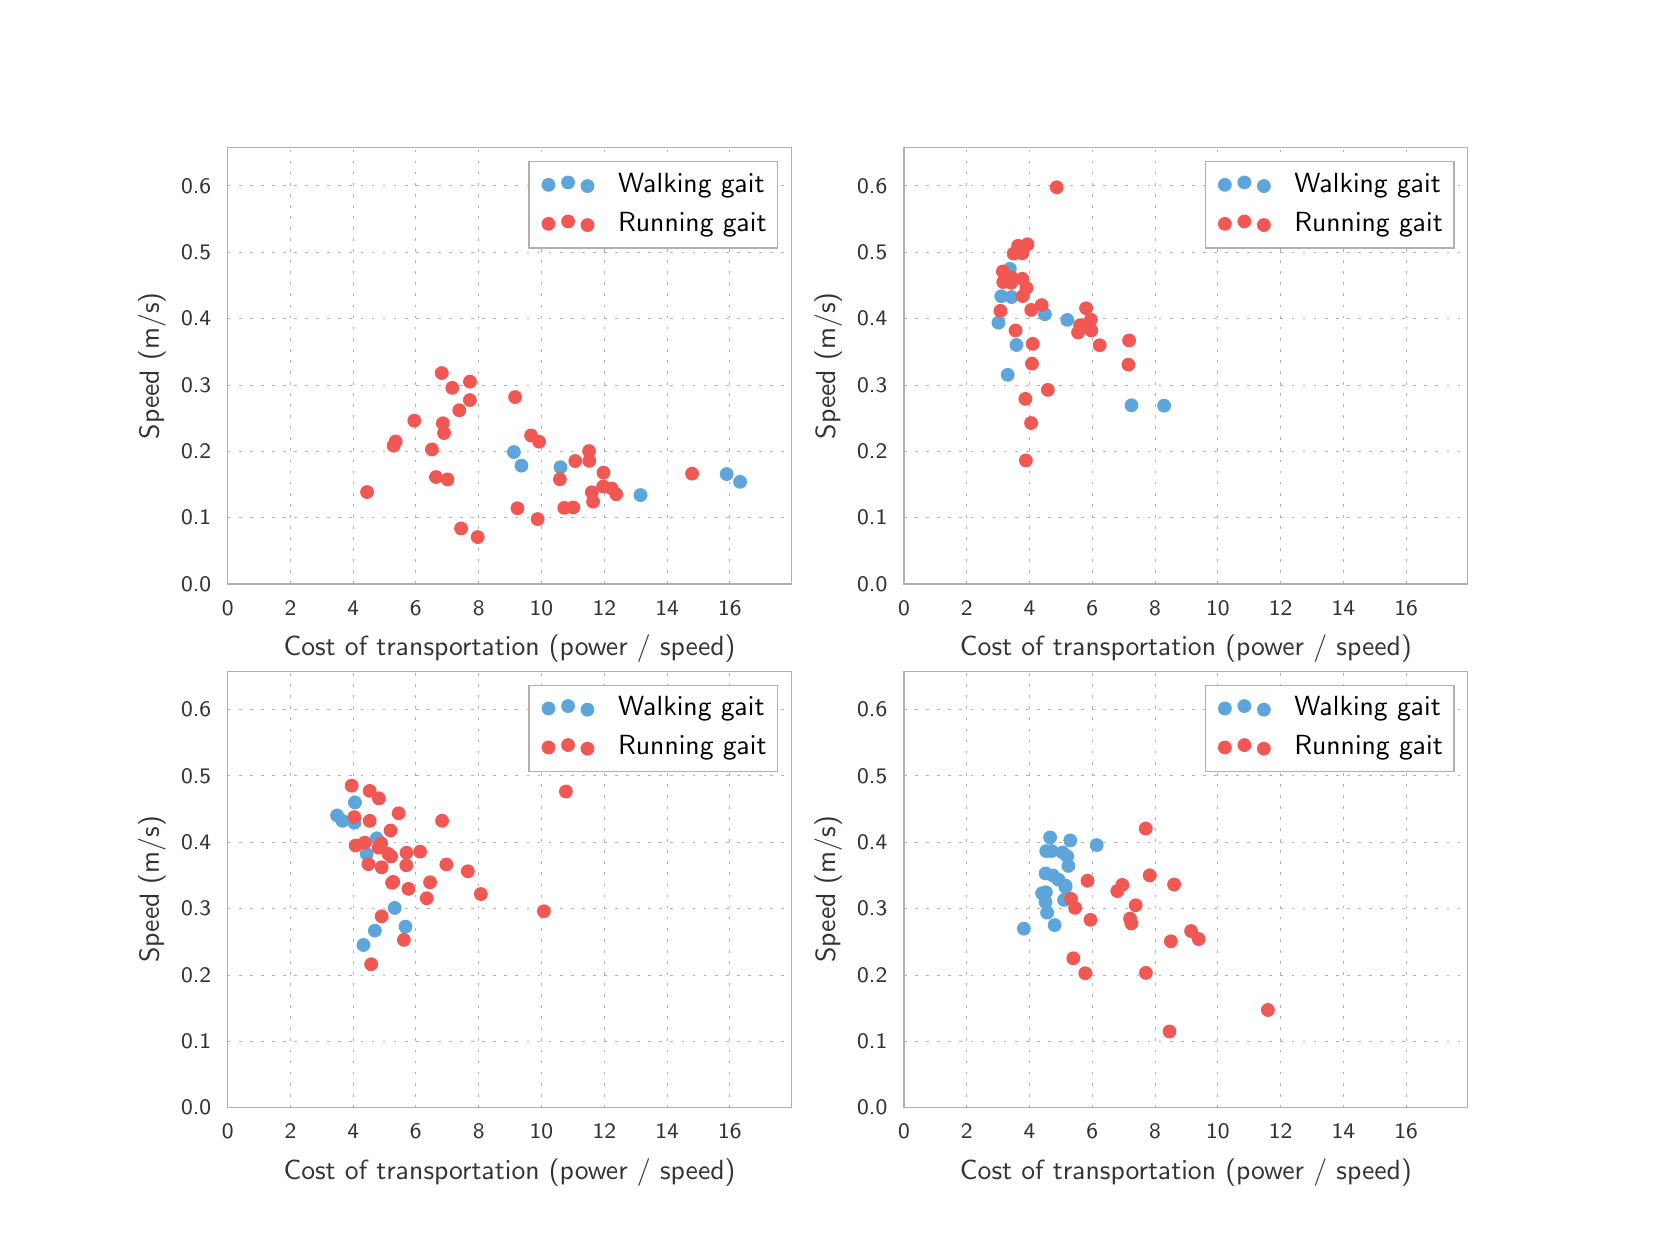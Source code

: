 \begingroup%
\makeatletter%
\begin{pgfpicture}%
\pgfpathrectangle{\pgfpointorigin}{\pgfqpoint{8.0in}{6.0in}}%
\pgfusepath{use as bounding box, clip}%
\begin{pgfscope}%
\pgfsetbuttcap%
\pgfsetmiterjoin%
\definecolor{currentfill}{rgb}{1.0,1.0,1.0}%
\pgfsetfillcolor{currentfill}%
\pgfsetlinewidth{0.0pt}%
\definecolor{currentstroke}{rgb}{1.0,1.0,1.0}%
\pgfsetstrokecolor{currentstroke}%
\pgfsetdash{}{0pt}%
\pgfpathmoveto{\pgfqpoint{0.0in}{0.0in}}%
\pgfpathlineto{\pgfqpoint{8.0in}{0.0in}}%
\pgfpathlineto{\pgfqpoint{8.0in}{6.0in}}%
\pgfpathlineto{\pgfqpoint{0.0in}{6.0in}}%
\pgfpathclose%
\pgfusepath{fill}%
\end{pgfscope}%
\begin{pgfscope}%
\pgfsetbuttcap%
\pgfsetmiterjoin%
\definecolor{currentfill}{rgb}{1.0,1.0,1.0}%
\pgfsetfillcolor{currentfill}%
\pgfsetlinewidth{0.0pt}%
\definecolor{currentstroke}{rgb}{0.0,0.0,0.0}%
\pgfsetstrokecolor{currentstroke}%
\pgfsetstrokeopacity{0.0}%
\pgfsetdash{}{0pt}%
\pgfpathmoveto{\pgfqpoint{1.0in}{3.218in}}%
\pgfpathlineto{\pgfqpoint{3.818in}{3.218in}}%
\pgfpathlineto{\pgfqpoint{3.818in}{5.4in}}%
\pgfpathlineto{\pgfqpoint{1.0in}{5.4in}}%
\pgfpathclose%
\pgfusepath{fill}%
\end{pgfscope}%
\begin{pgfscope}%
\pgfpathrectangle{\pgfqpoint{1.0in}{3.218in}}{\pgfqpoint{2.818in}{2.182in}} %
\pgfusepath{clip}%
\pgfsetbuttcap%
\pgfsetroundjoin%
\pgfsetlinewidth{0.301pt}%
\definecolor{currentstroke}{rgb}{0.69,0.69,0.69}%
\pgfsetstrokecolor{currentstroke}%
\pgfsetdash{{1.0pt}{3.0pt}}{0.0pt}%
\pgfpathmoveto{\pgfqpoint{1.0in}{3.218in}}%
\pgfpathlineto{\pgfqpoint{1.0in}{5.4in}}%
\pgfusepath{stroke}%
\end{pgfscope}%
\begin{pgfscope}%
\pgfsetbuttcap%
\pgfsetroundjoin%
\definecolor{currentfill}{rgb}{0.2,0.2,0.2}%
\pgfsetfillcolor{currentfill}%
\pgfsetlinewidth{0.502pt}%
\definecolor{currentstroke}{rgb}{0.2,0.2,0.2}%
\pgfsetstrokecolor{currentstroke}%
\pgfsetdash{}{0pt}%
\pgfsys@defobject{currentmarker}{\pgfqpoint{0.0in}{0.0in}}{\pgfqpoint{0.0in}{0.0in}}{%
\pgfpathmoveto{\pgfqpoint{0.0in}{0.0in}}%
\pgfpathlineto{\pgfqpoint{0.0in}{0.0in}}%
\pgfusepath{stroke,fill}%
}%
\begin{pgfscope}%
\pgfsys@transformshift{1.0in}{3.218in}%
\pgfsys@useobject{currentmarker}{}%
\end{pgfscope}%
\end{pgfscope}%
\begin{pgfscope}%
\definecolor{textcolor}{rgb}{0.2,0.2,0.2}%
\pgfsetstrokecolor{textcolor}%
\pgfsetfillcolor{textcolor}%
\pgftext[x=1.0in,y=3.135in,,top]{\color{textcolor}\sffamily\fontsize{8.33}{9.996}\selectfont 0}%
\end{pgfscope}%
\begin{pgfscope}%
\pgfpathrectangle{\pgfqpoint{1.0in}{3.218in}}{\pgfqpoint{2.818in}{2.182in}} %
\pgfusepath{clip}%
\pgfsetbuttcap%
\pgfsetroundjoin%
\pgfsetlinewidth{0.301pt}%
\definecolor{currentstroke}{rgb}{0.69,0.69,0.69}%
\pgfsetstrokecolor{currentstroke}%
\pgfsetdash{{1.0pt}{3.0pt}}{0.0pt}%
\pgfpathmoveto{\pgfqpoint{1.314in}{3.218in}}%
\pgfpathlineto{\pgfqpoint{1.314in}{5.4in}}%
\pgfusepath{stroke}%
\end{pgfscope}%
\begin{pgfscope}%
\pgfsetbuttcap%
\pgfsetroundjoin%
\definecolor{currentfill}{rgb}{0.2,0.2,0.2}%
\pgfsetfillcolor{currentfill}%
\pgfsetlinewidth{0.502pt}%
\definecolor{currentstroke}{rgb}{0.2,0.2,0.2}%
\pgfsetstrokecolor{currentstroke}%
\pgfsetdash{}{0pt}%
\pgfsys@defobject{currentmarker}{\pgfqpoint{0.0in}{0.0in}}{\pgfqpoint{0.0in}{0.0in}}{%
\pgfpathmoveto{\pgfqpoint{0.0in}{0.0in}}%
\pgfpathlineto{\pgfqpoint{0.0in}{0.0in}}%
\pgfusepath{stroke,fill}%
}%
\begin{pgfscope}%
\pgfsys@transformshift{1.314in}{3.218in}%
\pgfsys@useobject{currentmarker}{}%
\end{pgfscope}%
\end{pgfscope}%
\begin{pgfscope}%
\definecolor{textcolor}{rgb}{0.2,0.2,0.2}%
\pgfsetstrokecolor{textcolor}%
\pgfsetfillcolor{textcolor}%
\pgftext[x=1.314in,y=3.135in,,top]{\color{textcolor}\sffamily\fontsize{8.33}{9.996}\selectfont 2}%
\end{pgfscope}%
\begin{pgfscope}%
\pgfpathrectangle{\pgfqpoint{1.0in}{3.218in}}{\pgfqpoint{2.818in}{2.182in}} %
\pgfusepath{clip}%
\pgfsetbuttcap%
\pgfsetroundjoin%
\pgfsetlinewidth{0.301pt}%
\definecolor{currentstroke}{rgb}{0.69,0.69,0.69}%
\pgfsetstrokecolor{currentstroke}%
\pgfsetdash{{1.0pt}{3.0pt}}{0.0pt}%
\pgfpathmoveto{\pgfqpoint{1.628in}{3.218in}}%
\pgfpathlineto{\pgfqpoint{1.628in}{5.4in}}%
\pgfusepath{stroke}%
\end{pgfscope}%
\begin{pgfscope}%
\pgfsetbuttcap%
\pgfsetroundjoin%
\definecolor{currentfill}{rgb}{0.2,0.2,0.2}%
\pgfsetfillcolor{currentfill}%
\pgfsetlinewidth{0.502pt}%
\definecolor{currentstroke}{rgb}{0.2,0.2,0.2}%
\pgfsetstrokecolor{currentstroke}%
\pgfsetdash{}{0pt}%
\pgfsys@defobject{currentmarker}{\pgfqpoint{0.0in}{0.0in}}{\pgfqpoint{0.0in}{0.0in}}{%
\pgfpathmoveto{\pgfqpoint{0.0in}{0.0in}}%
\pgfpathlineto{\pgfqpoint{0.0in}{0.0in}}%
\pgfusepath{stroke,fill}%
}%
\begin{pgfscope}%
\pgfsys@transformshift{1.628in}{3.218in}%
\pgfsys@useobject{currentmarker}{}%
\end{pgfscope}%
\end{pgfscope}%
\begin{pgfscope}%
\definecolor{textcolor}{rgb}{0.2,0.2,0.2}%
\pgfsetstrokecolor{textcolor}%
\pgfsetfillcolor{textcolor}%
\pgftext[x=1.628in,y=3.135in,,top]{\color{textcolor}\sffamily\fontsize{8.33}{9.996}\selectfont 4}%
\end{pgfscope}%
\begin{pgfscope}%
\pgfpathrectangle{\pgfqpoint{1.0in}{3.218in}}{\pgfqpoint{2.818in}{2.182in}} %
\pgfusepath{clip}%
\pgfsetbuttcap%
\pgfsetroundjoin%
\pgfsetlinewidth{0.301pt}%
\definecolor{currentstroke}{rgb}{0.69,0.69,0.69}%
\pgfsetstrokecolor{currentstroke}%
\pgfsetdash{{1.0pt}{3.0pt}}{0.0pt}%
\pgfpathmoveto{\pgfqpoint{1.941in}{3.218in}}%
\pgfpathlineto{\pgfqpoint{1.941in}{5.4in}}%
\pgfusepath{stroke}%
\end{pgfscope}%
\begin{pgfscope}%
\pgfsetbuttcap%
\pgfsetroundjoin%
\definecolor{currentfill}{rgb}{0.2,0.2,0.2}%
\pgfsetfillcolor{currentfill}%
\pgfsetlinewidth{0.502pt}%
\definecolor{currentstroke}{rgb}{0.2,0.2,0.2}%
\pgfsetstrokecolor{currentstroke}%
\pgfsetdash{}{0pt}%
\pgfsys@defobject{currentmarker}{\pgfqpoint{0.0in}{0.0in}}{\pgfqpoint{0.0in}{0.0in}}{%
\pgfpathmoveto{\pgfqpoint{0.0in}{0.0in}}%
\pgfpathlineto{\pgfqpoint{0.0in}{0.0in}}%
\pgfusepath{stroke,fill}%
}%
\begin{pgfscope}%
\pgfsys@transformshift{1.941in}{3.218in}%
\pgfsys@useobject{currentmarker}{}%
\end{pgfscope}%
\end{pgfscope}%
\begin{pgfscope}%
\definecolor{textcolor}{rgb}{0.2,0.2,0.2}%
\pgfsetstrokecolor{textcolor}%
\pgfsetfillcolor{textcolor}%
\pgftext[x=1.941in,y=3.135in,,top]{\color{textcolor}\sffamily\fontsize{8.33}{9.996}\selectfont 6}%
\end{pgfscope}%
\begin{pgfscope}%
\pgfpathrectangle{\pgfqpoint{1.0in}{3.218in}}{\pgfqpoint{2.818in}{2.182in}} %
\pgfusepath{clip}%
\pgfsetbuttcap%
\pgfsetroundjoin%
\pgfsetlinewidth{0.301pt}%
\definecolor{currentstroke}{rgb}{0.69,0.69,0.69}%
\pgfsetstrokecolor{currentstroke}%
\pgfsetdash{{1.0pt}{3.0pt}}{0.0pt}%
\pgfpathmoveto{\pgfqpoint{2.255in}{3.218in}}%
\pgfpathlineto{\pgfqpoint{2.255in}{5.4in}}%
\pgfusepath{stroke}%
\end{pgfscope}%
\begin{pgfscope}%
\pgfsetbuttcap%
\pgfsetroundjoin%
\definecolor{currentfill}{rgb}{0.2,0.2,0.2}%
\pgfsetfillcolor{currentfill}%
\pgfsetlinewidth{0.502pt}%
\definecolor{currentstroke}{rgb}{0.2,0.2,0.2}%
\pgfsetstrokecolor{currentstroke}%
\pgfsetdash{}{0pt}%
\pgfsys@defobject{currentmarker}{\pgfqpoint{0.0in}{0.0in}}{\pgfqpoint{0.0in}{0.0in}}{%
\pgfpathmoveto{\pgfqpoint{0.0in}{0.0in}}%
\pgfpathlineto{\pgfqpoint{0.0in}{0.0in}}%
\pgfusepath{stroke,fill}%
}%
\begin{pgfscope}%
\pgfsys@transformshift{2.255in}{3.218in}%
\pgfsys@useobject{currentmarker}{}%
\end{pgfscope}%
\end{pgfscope}%
\begin{pgfscope}%
\definecolor{textcolor}{rgb}{0.2,0.2,0.2}%
\pgfsetstrokecolor{textcolor}%
\pgfsetfillcolor{textcolor}%
\pgftext[x=2.255in,y=3.135in,,top]{\color{textcolor}\sffamily\fontsize{8.33}{9.996}\selectfont 8}%
\end{pgfscope}%
\begin{pgfscope}%
\pgfpathrectangle{\pgfqpoint{1.0in}{3.218in}}{\pgfqpoint{2.818in}{2.182in}} %
\pgfusepath{clip}%
\pgfsetbuttcap%
\pgfsetroundjoin%
\pgfsetlinewidth{0.301pt}%
\definecolor{currentstroke}{rgb}{0.69,0.69,0.69}%
\pgfsetstrokecolor{currentstroke}%
\pgfsetdash{{1.0pt}{3.0pt}}{0.0pt}%
\pgfpathmoveto{\pgfqpoint{2.569in}{3.218in}}%
\pgfpathlineto{\pgfqpoint{2.569in}{5.4in}}%
\pgfusepath{stroke}%
\end{pgfscope}%
\begin{pgfscope}%
\pgfsetbuttcap%
\pgfsetroundjoin%
\definecolor{currentfill}{rgb}{0.2,0.2,0.2}%
\pgfsetfillcolor{currentfill}%
\pgfsetlinewidth{0.502pt}%
\definecolor{currentstroke}{rgb}{0.2,0.2,0.2}%
\pgfsetstrokecolor{currentstroke}%
\pgfsetdash{}{0pt}%
\pgfsys@defobject{currentmarker}{\pgfqpoint{0.0in}{0.0in}}{\pgfqpoint{0.0in}{0.0in}}{%
\pgfpathmoveto{\pgfqpoint{0.0in}{0.0in}}%
\pgfpathlineto{\pgfqpoint{0.0in}{0.0in}}%
\pgfusepath{stroke,fill}%
}%
\begin{pgfscope}%
\pgfsys@transformshift{2.569in}{3.218in}%
\pgfsys@useobject{currentmarker}{}%
\end{pgfscope}%
\end{pgfscope}%
\begin{pgfscope}%
\definecolor{textcolor}{rgb}{0.2,0.2,0.2}%
\pgfsetstrokecolor{textcolor}%
\pgfsetfillcolor{textcolor}%
\pgftext[x=2.569in,y=3.135in,,top]{\color{textcolor}\sffamily\fontsize{8.33}{9.996}\selectfont 10}%
\end{pgfscope}%
\begin{pgfscope}%
\pgfpathrectangle{\pgfqpoint{1.0in}{3.218in}}{\pgfqpoint{2.818in}{2.182in}} %
\pgfusepath{clip}%
\pgfsetbuttcap%
\pgfsetroundjoin%
\pgfsetlinewidth{0.301pt}%
\definecolor{currentstroke}{rgb}{0.69,0.69,0.69}%
\pgfsetstrokecolor{currentstroke}%
\pgfsetdash{{1.0pt}{3.0pt}}{0.0pt}%
\pgfpathmoveto{\pgfqpoint{2.883in}{3.218in}}%
\pgfpathlineto{\pgfqpoint{2.883in}{5.4in}}%
\pgfusepath{stroke}%
\end{pgfscope}%
\begin{pgfscope}%
\pgfsetbuttcap%
\pgfsetroundjoin%
\definecolor{currentfill}{rgb}{0.2,0.2,0.2}%
\pgfsetfillcolor{currentfill}%
\pgfsetlinewidth{0.502pt}%
\definecolor{currentstroke}{rgb}{0.2,0.2,0.2}%
\pgfsetstrokecolor{currentstroke}%
\pgfsetdash{}{0pt}%
\pgfsys@defobject{currentmarker}{\pgfqpoint{0.0in}{0.0in}}{\pgfqpoint{0.0in}{0.0in}}{%
\pgfpathmoveto{\pgfqpoint{0.0in}{0.0in}}%
\pgfpathlineto{\pgfqpoint{0.0in}{0.0in}}%
\pgfusepath{stroke,fill}%
}%
\begin{pgfscope}%
\pgfsys@transformshift{2.883in}{3.218in}%
\pgfsys@useobject{currentmarker}{}%
\end{pgfscope}%
\end{pgfscope}%
\begin{pgfscope}%
\definecolor{textcolor}{rgb}{0.2,0.2,0.2}%
\pgfsetstrokecolor{textcolor}%
\pgfsetfillcolor{textcolor}%
\pgftext[x=2.883in,y=3.135in,,top]{\color{textcolor}\sffamily\fontsize{8.33}{9.996}\selectfont 12}%
\end{pgfscope}%
\begin{pgfscope}%
\pgfpathrectangle{\pgfqpoint{1.0in}{3.218in}}{\pgfqpoint{2.818in}{2.182in}} %
\pgfusepath{clip}%
\pgfsetbuttcap%
\pgfsetroundjoin%
\pgfsetlinewidth{0.301pt}%
\definecolor{currentstroke}{rgb}{0.69,0.69,0.69}%
\pgfsetstrokecolor{currentstroke}%
\pgfsetdash{{1.0pt}{3.0pt}}{0.0pt}%
\pgfpathmoveto{\pgfqpoint{3.197in}{3.218in}}%
\pgfpathlineto{\pgfqpoint{3.197in}{5.4in}}%
\pgfusepath{stroke}%
\end{pgfscope}%
\begin{pgfscope}%
\pgfsetbuttcap%
\pgfsetroundjoin%
\definecolor{currentfill}{rgb}{0.2,0.2,0.2}%
\pgfsetfillcolor{currentfill}%
\pgfsetlinewidth{0.502pt}%
\definecolor{currentstroke}{rgb}{0.2,0.2,0.2}%
\pgfsetstrokecolor{currentstroke}%
\pgfsetdash{}{0pt}%
\pgfsys@defobject{currentmarker}{\pgfqpoint{0.0in}{0.0in}}{\pgfqpoint{0.0in}{0.0in}}{%
\pgfpathmoveto{\pgfqpoint{0.0in}{0.0in}}%
\pgfpathlineto{\pgfqpoint{0.0in}{0.0in}}%
\pgfusepath{stroke,fill}%
}%
\begin{pgfscope}%
\pgfsys@transformshift{3.197in}{3.218in}%
\pgfsys@useobject{currentmarker}{}%
\end{pgfscope}%
\end{pgfscope}%
\begin{pgfscope}%
\definecolor{textcolor}{rgb}{0.2,0.2,0.2}%
\pgfsetstrokecolor{textcolor}%
\pgfsetfillcolor{textcolor}%
\pgftext[x=3.197in,y=3.135in,,top]{\color{textcolor}\sffamily\fontsize{8.33}{9.996}\selectfont 14}%
\end{pgfscope}%
\begin{pgfscope}%
\pgfpathrectangle{\pgfqpoint{1.0in}{3.218in}}{\pgfqpoint{2.818in}{2.182in}} %
\pgfusepath{clip}%
\pgfsetbuttcap%
\pgfsetroundjoin%
\pgfsetlinewidth{0.301pt}%
\definecolor{currentstroke}{rgb}{0.69,0.69,0.69}%
\pgfsetstrokecolor{currentstroke}%
\pgfsetdash{{1.0pt}{3.0pt}}{0.0pt}%
\pgfpathmoveto{\pgfqpoint{3.511in}{3.218in}}%
\pgfpathlineto{\pgfqpoint{3.511in}{5.4in}}%
\pgfusepath{stroke}%
\end{pgfscope}%
\begin{pgfscope}%
\pgfsetbuttcap%
\pgfsetroundjoin%
\definecolor{currentfill}{rgb}{0.2,0.2,0.2}%
\pgfsetfillcolor{currentfill}%
\pgfsetlinewidth{0.502pt}%
\definecolor{currentstroke}{rgb}{0.2,0.2,0.2}%
\pgfsetstrokecolor{currentstroke}%
\pgfsetdash{}{0pt}%
\pgfsys@defobject{currentmarker}{\pgfqpoint{0.0in}{0.0in}}{\pgfqpoint{0.0in}{0.0in}}{%
\pgfpathmoveto{\pgfqpoint{0.0in}{0.0in}}%
\pgfpathlineto{\pgfqpoint{0.0in}{0.0in}}%
\pgfusepath{stroke,fill}%
}%
\begin{pgfscope}%
\pgfsys@transformshift{3.511in}{3.218in}%
\pgfsys@useobject{currentmarker}{}%
\end{pgfscope}%
\end{pgfscope}%
\begin{pgfscope}%
\definecolor{textcolor}{rgb}{0.2,0.2,0.2}%
\pgfsetstrokecolor{textcolor}%
\pgfsetfillcolor{textcolor}%
\pgftext[x=3.511in,y=3.135in,,top]{\color{textcolor}\sffamily\fontsize{8.33}{9.996}\selectfont 16}%
\end{pgfscope}%
\begin{pgfscope}%
\definecolor{textcolor}{rgb}{0.2,0.2,0.2}%
\pgfsetstrokecolor{textcolor}%
\pgfsetfillcolor{textcolor}%
\pgftext[x=2.409in,y=2.963in,,top]{\color{textcolor}\sffamily\fontsize{10.0}{12.0}\selectfont Cost of transportation (power / speed)}%
\end{pgfscope}%
\begin{pgfscope}%
\pgfpathrectangle{\pgfqpoint{1.0in}{3.218in}}{\pgfqpoint{2.818in}{2.182in}} %
\pgfusepath{clip}%
\pgfsetbuttcap%
\pgfsetroundjoin%
\pgfsetlinewidth{0.301pt}%
\definecolor{currentstroke}{rgb}{0.69,0.69,0.69}%
\pgfsetstrokecolor{currentstroke}%
\pgfsetdash{{1.0pt}{3.0pt}}{0.0pt}%
\pgfpathmoveto{\pgfqpoint{1.0in}{3.218in}}%
\pgfpathlineto{\pgfqpoint{3.818in}{3.218in}}%
\pgfusepath{stroke}%
\end{pgfscope}%
\begin{pgfscope}%
\pgfsetbuttcap%
\pgfsetroundjoin%
\definecolor{currentfill}{rgb}{0.2,0.2,0.2}%
\pgfsetfillcolor{currentfill}%
\pgfsetlinewidth{0.502pt}%
\definecolor{currentstroke}{rgb}{0.2,0.2,0.2}%
\pgfsetstrokecolor{currentstroke}%
\pgfsetdash{}{0pt}%
\pgfsys@defobject{currentmarker}{\pgfqpoint{0.0in}{0.0in}}{\pgfqpoint{0.0in}{0.0in}}{%
\pgfpathmoveto{\pgfqpoint{0.0in}{0.0in}}%
\pgfpathlineto{\pgfqpoint{0.0in}{0.0in}}%
\pgfusepath{stroke,fill}%
}%
\begin{pgfscope}%
\pgfsys@transformshift{1.0in}{3.218in}%
\pgfsys@useobject{currentmarker}{}%
\end{pgfscope}%
\end{pgfscope}%
\begin{pgfscope}%
\definecolor{textcolor}{rgb}{0.2,0.2,0.2}%
\pgfsetstrokecolor{textcolor}%
\pgfsetfillcolor{textcolor}%
\pgftext[x=0.917in,y=3.218in,right,]{\color{textcolor}\sffamily\fontsize{8.33}{9.996}\selectfont 0.0}%
\end{pgfscope}%
\begin{pgfscope}%
\pgfpathrectangle{\pgfqpoint{1.0in}{3.218in}}{\pgfqpoint{2.818in}{2.182in}} %
\pgfusepath{clip}%
\pgfsetbuttcap%
\pgfsetroundjoin%
\pgfsetlinewidth{0.301pt}%
\definecolor{currentstroke}{rgb}{0.69,0.69,0.69}%
\pgfsetstrokecolor{currentstroke}%
\pgfsetdash{{1.0pt}{3.0pt}}{0.0pt}%
\pgfpathmoveto{\pgfqpoint{1.0in}{3.55in}}%
\pgfpathlineto{\pgfqpoint{3.818in}{3.55in}}%
\pgfusepath{stroke}%
\end{pgfscope}%
\begin{pgfscope}%
\pgfsetbuttcap%
\pgfsetroundjoin%
\definecolor{currentfill}{rgb}{0.2,0.2,0.2}%
\pgfsetfillcolor{currentfill}%
\pgfsetlinewidth{0.502pt}%
\definecolor{currentstroke}{rgb}{0.2,0.2,0.2}%
\pgfsetstrokecolor{currentstroke}%
\pgfsetdash{}{0pt}%
\pgfsys@defobject{currentmarker}{\pgfqpoint{0.0in}{0.0in}}{\pgfqpoint{0.0in}{0.0in}}{%
\pgfpathmoveto{\pgfqpoint{0.0in}{0.0in}}%
\pgfpathlineto{\pgfqpoint{0.0in}{0.0in}}%
\pgfusepath{stroke,fill}%
}%
\begin{pgfscope}%
\pgfsys@transformshift{1.0in}{3.55in}%
\pgfsys@useobject{currentmarker}{}%
\end{pgfscope}%
\end{pgfscope}%
\begin{pgfscope}%
\definecolor{textcolor}{rgb}{0.2,0.2,0.2}%
\pgfsetstrokecolor{textcolor}%
\pgfsetfillcolor{textcolor}%
\pgftext[x=0.917in,y=3.55in,right,]{\color{textcolor}\sffamily\fontsize{8.33}{9.996}\selectfont 0.1}%
\end{pgfscope}%
\begin{pgfscope}%
\pgfpathrectangle{\pgfqpoint{1.0in}{3.218in}}{\pgfqpoint{2.818in}{2.182in}} %
\pgfusepath{clip}%
\pgfsetbuttcap%
\pgfsetroundjoin%
\pgfsetlinewidth{0.301pt}%
\definecolor{currentstroke}{rgb}{0.69,0.69,0.69}%
\pgfsetstrokecolor{currentstroke}%
\pgfsetdash{{1.0pt}{3.0pt}}{0.0pt}%
\pgfpathmoveto{\pgfqpoint{1.0in}{3.882in}}%
\pgfpathlineto{\pgfqpoint{3.818in}{3.882in}}%
\pgfusepath{stroke}%
\end{pgfscope}%
\begin{pgfscope}%
\pgfsetbuttcap%
\pgfsetroundjoin%
\definecolor{currentfill}{rgb}{0.2,0.2,0.2}%
\pgfsetfillcolor{currentfill}%
\pgfsetlinewidth{0.502pt}%
\definecolor{currentstroke}{rgb}{0.2,0.2,0.2}%
\pgfsetstrokecolor{currentstroke}%
\pgfsetdash{}{0pt}%
\pgfsys@defobject{currentmarker}{\pgfqpoint{0.0in}{0.0in}}{\pgfqpoint{0.0in}{0.0in}}{%
\pgfpathmoveto{\pgfqpoint{0.0in}{0.0in}}%
\pgfpathlineto{\pgfqpoint{0.0in}{0.0in}}%
\pgfusepath{stroke,fill}%
}%
\begin{pgfscope}%
\pgfsys@transformshift{1.0in}{3.882in}%
\pgfsys@useobject{currentmarker}{}%
\end{pgfscope}%
\end{pgfscope}%
\begin{pgfscope}%
\definecolor{textcolor}{rgb}{0.2,0.2,0.2}%
\pgfsetstrokecolor{textcolor}%
\pgfsetfillcolor{textcolor}%
\pgftext[x=0.917in,y=3.882in,right,]{\color{textcolor}\sffamily\fontsize{8.33}{9.996}\selectfont 0.2}%
\end{pgfscope}%
\begin{pgfscope}%
\pgfpathrectangle{\pgfqpoint{1.0in}{3.218in}}{\pgfqpoint{2.818in}{2.182in}} %
\pgfusepath{clip}%
\pgfsetbuttcap%
\pgfsetroundjoin%
\pgfsetlinewidth{0.301pt}%
\definecolor{currentstroke}{rgb}{0.69,0.69,0.69}%
\pgfsetstrokecolor{currentstroke}%
\pgfsetdash{{1.0pt}{3.0pt}}{0.0pt}%
\pgfpathmoveto{\pgfqpoint{1.0in}{4.213in}}%
\pgfpathlineto{\pgfqpoint{3.818in}{4.213in}}%
\pgfusepath{stroke}%
\end{pgfscope}%
\begin{pgfscope}%
\pgfsetbuttcap%
\pgfsetroundjoin%
\definecolor{currentfill}{rgb}{0.2,0.2,0.2}%
\pgfsetfillcolor{currentfill}%
\pgfsetlinewidth{0.502pt}%
\definecolor{currentstroke}{rgb}{0.2,0.2,0.2}%
\pgfsetstrokecolor{currentstroke}%
\pgfsetdash{}{0pt}%
\pgfsys@defobject{currentmarker}{\pgfqpoint{0.0in}{0.0in}}{\pgfqpoint{0.0in}{0.0in}}{%
\pgfpathmoveto{\pgfqpoint{0.0in}{0.0in}}%
\pgfpathlineto{\pgfqpoint{0.0in}{0.0in}}%
\pgfusepath{stroke,fill}%
}%
\begin{pgfscope}%
\pgfsys@transformshift{1.0in}{4.213in}%
\pgfsys@useobject{currentmarker}{}%
\end{pgfscope}%
\end{pgfscope}%
\begin{pgfscope}%
\definecolor{textcolor}{rgb}{0.2,0.2,0.2}%
\pgfsetstrokecolor{textcolor}%
\pgfsetfillcolor{textcolor}%
\pgftext[x=0.917in,y=4.213in,right,]{\color{textcolor}\sffamily\fontsize{8.33}{9.996}\selectfont 0.3}%
\end{pgfscope}%
\begin{pgfscope}%
\pgfpathrectangle{\pgfqpoint{1.0in}{3.218in}}{\pgfqpoint{2.818in}{2.182in}} %
\pgfusepath{clip}%
\pgfsetbuttcap%
\pgfsetroundjoin%
\pgfsetlinewidth{0.301pt}%
\definecolor{currentstroke}{rgb}{0.69,0.69,0.69}%
\pgfsetstrokecolor{currentstroke}%
\pgfsetdash{{1.0pt}{3.0pt}}{0.0pt}%
\pgfpathmoveto{\pgfqpoint{1.0in}{4.545in}}%
\pgfpathlineto{\pgfqpoint{3.818in}{4.545in}}%
\pgfusepath{stroke}%
\end{pgfscope}%
\begin{pgfscope}%
\pgfsetbuttcap%
\pgfsetroundjoin%
\definecolor{currentfill}{rgb}{0.2,0.2,0.2}%
\pgfsetfillcolor{currentfill}%
\pgfsetlinewidth{0.502pt}%
\definecolor{currentstroke}{rgb}{0.2,0.2,0.2}%
\pgfsetstrokecolor{currentstroke}%
\pgfsetdash{}{0pt}%
\pgfsys@defobject{currentmarker}{\pgfqpoint{0.0in}{0.0in}}{\pgfqpoint{0.0in}{0.0in}}{%
\pgfpathmoveto{\pgfqpoint{0.0in}{0.0in}}%
\pgfpathlineto{\pgfqpoint{0.0in}{0.0in}}%
\pgfusepath{stroke,fill}%
}%
\begin{pgfscope}%
\pgfsys@transformshift{1.0in}{4.545in}%
\pgfsys@useobject{currentmarker}{}%
\end{pgfscope}%
\end{pgfscope}%
\begin{pgfscope}%
\definecolor{textcolor}{rgb}{0.2,0.2,0.2}%
\pgfsetstrokecolor{textcolor}%
\pgfsetfillcolor{textcolor}%
\pgftext[x=0.917in,y=4.545in,right,]{\color{textcolor}\sffamily\fontsize{8.33}{9.996}\selectfont 0.4}%
\end{pgfscope}%
\begin{pgfscope}%
\pgfpathrectangle{\pgfqpoint{1.0in}{3.218in}}{\pgfqpoint{2.818in}{2.182in}} %
\pgfusepath{clip}%
\pgfsetbuttcap%
\pgfsetroundjoin%
\pgfsetlinewidth{0.301pt}%
\definecolor{currentstroke}{rgb}{0.69,0.69,0.69}%
\pgfsetstrokecolor{currentstroke}%
\pgfsetdash{{1.0pt}{3.0pt}}{0.0pt}%
\pgfpathmoveto{\pgfqpoint{1.0in}{4.877in}}%
\pgfpathlineto{\pgfqpoint{3.818in}{4.877in}}%
\pgfusepath{stroke}%
\end{pgfscope}%
\begin{pgfscope}%
\pgfsetbuttcap%
\pgfsetroundjoin%
\definecolor{currentfill}{rgb}{0.2,0.2,0.2}%
\pgfsetfillcolor{currentfill}%
\pgfsetlinewidth{0.502pt}%
\definecolor{currentstroke}{rgb}{0.2,0.2,0.2}%
\pgfsetstrokecolor{currentstroke}%
\pgfsetdash{}{0pt}%
\pgfsys@defobject{currentmarker}{\pgfqpoint{0.0in}{0.0in}}{\pgfqpoint{0.0in}{0.0in}}{%
\pgfpathmoveto{\pgfqpoint{0.0in}{0.0in}}%
\pgfpathlineto{\pgfqpoint{0.0in}{0.0in}}%
\pgfusepath{stroke,fill}%
}%
\begin{pgfscope}%
\pgfsys@transformshift{1.0in}{4.877in}%
\pgfsys@useobject{currentmarker}{}%
\end{pgfscope}%
\end{pgfscope}%
\begin{pgfscope}%
\definecolor{textcolor}{rgb}{0.2,0.2,0.2}%
\pgfsetstrokecolor{textcolor}%
\pgfsetfillcolor{textcolor}%
\pgftext[x=0.917in,y=4.877in,right,]{\color{textcolor}\sffamily\fontsize{8.33}{9.996}\selectfont 0.5}%
\end{pgfscope}%
\begin{pgfscope}%
\pgfpathrectangle{\pgfqpoint{1.0in}{3.218in}}{\pgfqpoint{2.818in}{2.182in}} %
\pgfusepath{clip}%
\pgfsetbuttcap%
\pgfsetroundjoin%
\pgfsetlinewidth{0.301pt}%
\definecolor{currentstroke}{rgb}{0.69,0.69,0.69}%
\pgfsetstrokecolor{currentstroke}%
\pgfsetdash{{1.0pt}{3.0pt}}{0.0pt}%
\pgfpathmoveto{\pgfqpoint{1.0in}{5.209in}}%
\pgfpathlineto{\pgfqpoint{3.818in}{5.209in}}%
\pgfusepath{stroke}%
\end{pgfscope}%
\begin{pgfscope}%
\pgfsetbuttcap%
\pgfsetroundjoin%
\definecolor{currentfill}{rgb}{0.2,0.2,0.2}%
\pgfsetfillcolor{currentfill}%
\pgfsetlinewidth{0.502pt}%
\definecolor{currentstroke}{rgb}{0.2,0.2,0.2}%
\pgfsetstrokecolor{currentstroke}%
\pgfsetdash{}{0pt}%
\pgfsys@defobject{currentmarker}{\pgfqpoint{0.0in}{0.0in}}{\pgfqpoint{0.0in}{0.0in}}{%
\pgfpathmoveto{\pgfqpoint{0.0in}{0.0in}}%
\pgfpathlineto{\pgfqpoint{0.0in}{0.0in}}%
\pgfusepath{stroke,fill}%
}%
\begin{pgfscope}%
\pgfsys@transformshift{1.0in}{5.209in}%
\pgfsys@useobject{currentmarker}{}%
\end{pgfscope}%
\end{pgfscope}%
\begin{pgfscope}%
\definecolor{textcolor}{rgb}{0.2,0.2,0.2}%
\pgfsetstrokecolor{textcolor}%
\pgfsetfillcolor{textcolor}%
\pgftext[x=0.917in,y=5.209in,right,]{\color{textcolor}\sffamily\fontsize{8.33}{9.996}\selectfont 0.6}%
\end{pgfscope}%
\begin{pgfscope}%
\definecolor{textcolor}{rgb}{0.2,0.2,0.2}%
\pgfsetstrokecolor{textcolor}%
\pgfsetfillcolor{textcolor}%
\pgftext[x=0.69in,y=4.309in,,bottom,rotate=90.0]{\color{textcolor}\sffamily\fontsize{10.0}{12.0}\selectfont Speed (m/s)}%
\end{pgfscope}%
\begin{pgfscope}%
\pgfpathrectangle{\pgfqpoint{1.0in}{3.218in}}{\pgfqpoint{2.818in}{2.182in}} %
\pgfusepath{clip}%
\pgfsetbuttcap%
\pgfsetroundjoin%
\definecolor{currentfill}{rgb}{0.365,0.647,0.855}%
\pgfsetfillcolor{currentfill}%
\pgfsetlinewidth{0.502pt}%
\definecolor{currentstroke}{rgb}{0.365,0.647,0.855}%
\pgfsetstrokecolor{currentstroke}%
\pgfsetdash{}{0pt}%
\pgfpathmoveto{\pgfqpoint{3.495in}{3.737in}}%
\pgfpathcurveto{\pgfqpoint{3.503in}{3.737in}}{\pgfqpoint{3.511in}{3.74in}}{\pgfqpoint{3.517in}{3.746in}}%
\pgfpathcurveto{\pgfqpoint{3.523in}{3.752in}}{\pgfqpoint{3.526in}{3.76in}}{\pgfqpoint{3.526in}{3.768in}}%
\pgfpathcurveto{\pgfqpoint{3.526in}{3.777in}}{\pgfqpoint{3.523in}{3.784in}}{\pgfqpoint{3.517in}{3.79in}}%
\pgfpathcurveto{\pgfqpoint{3.511in}{3.796in}}{\pgfqpoint{3.503in}{3.799in}}{\pgfqpoint{3.495in}{3.799in}}%
\pgfpathcurveto{\pgfqpoint{3.487in}{3.799in}}{\pgfqpoint{3.479in}{3.796in}}{\pgfqpoint{3.473in}{3.79in}}%
\pgfpathcurveto{\pgfqpoint{3.467in}{3.784in}}{\pgfqpoint{3.464in}{3.777in}}{\pgfqpoint{3.464in}{3.768in}}%
\pgfpathcurveto{\pgfqpoint{3.464in}{3.76in}}{\pgfqpoint{3.467in}{3.752in}}{\pgfqpoint{3.473in}{3.746in}}%
\pgfpathcurveto{\pgfqpoint{3.479in}{3.74in}}{\pgfqpoint{3.487in}{3.737in}}{\pgfqpoint{3.495in}{3.737in}}%
\pgfpathclose%
\pgfusepath{stroke,fill}%
\end{pgfscope}%
\begin{pgfscope}%
\pgfpathrectangle{\pgfqpoint{1.0in}{3.218in}}{\pgfqpoint{2.818in}{2.182in}} %
\pgfusepath{clip}%
\pgfsetbuttcap%
\pgfsetroundjoin%
\definecolor{currentfill}{rgb}{0.365,0.647,0.855}%
\pgfsetfillcolor{currentfill}%
\pgfsetlinewidth{0.502pt}%
\definecolor{currentstroke}{rgb}{0.365,0.647,0.855}%
\pgfsetstrokecolor{currentstroke}%
\pgfsetdash{}{0pt}%
\pgfpathmoveto{\pgfqpoint{3.064in}{3.632in}}%
\pgfpathcurveto{\pgfqpoint{3.073in}{3.632in}}{\pgfqpoint{3.081in}{3.635in}}{\pgfqpoint{3.086in}{3.641in}}%
\pgfpathcurveto{\pgfqpoint{3.092in}{3.647in}}{\pgfqpoint{3.096in}{3.655in}}{\pgfqpoint{3.096in}{3.663in}}%
\pgfpathcurveto{\pgfqpoint{3.096in}{3.671in}}{\pgfqpoint{3.092in}{3.679in}}{\pgfqpoint{3.086in}{3.685in}}%
\pgfpathcurveto{\pgfqpoint{3.081in}{3.691in}}{\pgfqpoint{3.073in}{3.694in}}{\pgfqpoint{3.064in}{3.694in}}%
\pgfpathcurveto{\pgfqpoint{3.056in}{3.694in}}{\pgfqpoint{3.048in}{3.691in}}{\pgfqpoint{3.042in}{3.685in}}%
\pgfpathcurveto{\pgfqpoint{3.037in}{3.679in}}{\pgfqpoint{3.033in}{3.671in}}{\pgfqpoint{3.033in}{3.663in}}%
\pgfpathcurveto{\pgfqpoint{3.033in}{3.655in}}{\pgfqpoint{3.037in}{3.647in}}{\pgfqpoint{3.042in}{3.641in}}%
\pgfpathcurveto{\pgfqpoint{3.048in}{3.635in}}{\pgfqpoint{3.056in}{3.632in}}{\pgfqpoint{3.064in}{3.632in}}%
\pgfpathclose%
\pgfusepath{stroke,fill}%
\end{pgfscope}%
\begin{pgfscope}%
\pgfpathrectangle{\pgfqpoint{1.0in}{3.218in}}{\pgfqpoint{2.818in}{2.182in}} %
\pgfusepath{clip}%
\pgfsetbuttcap%
\pgfsetroundjoin%
\definecolor{currentfill}{rgb}{0.365,0.647,0.855}%
\pgfsetfillcolor{currentfill}%
\pgfsetlinewidth{0.502pt}%
\definecolor{currentstroke}{rgb}{0.365,0.647,0.855}%
\pgfsetstrokecolor{currentstroke}%
\pgfsetdash{}{0pt}%
\pgfpathmoveto{\pgfqpoint{3.562in}{3.698in}}%
\pgfpathcurveto{\pgfqpoint{3.57in}{3.698in}}{\pgfqpoint{3.578in}{3.702in}}{\pgfqpoint{3.584in}{3.707in}}%
\pgfpathcurveto{\pgfqpoint{3.59in}{3.713in}}{\pgfqpoint{3.593in}{3.721in}}{\pgfqpoint{3.593in}{3.729in}}%
\pgfpathcurveto{\pgfqpoint{3.593in}{3.738in}}{\pgfqpoint{3.59in}{3.746in}}{\pgfqpoint{3.584in}{3.751in}}%
\pgfpathcurveto{\pgfqpoint{3.578in}{3.757in}}{\pgfqpoint{3.57in}{3.76in}}{\pgfqpoint{3.562in}{3.76in}}%
\pgfpathcurveto{\pgfqpoint{3.554in}{3.76in}}{\pgfqpoint{3.546in}{3.757in}}{\pgfqpoint{3.54in}{3.751in}}%
\pgfpathcurveto{\pgfqpoint{3.534in}{3.746in}}{\pgfqpoint{3.531in}{3.738in}}{\pgfqpoint{3.531in}{3.729in}}%
\pgfpathcurveto{\pgfqpoint{3.531in}{3.721in}}{\pgfqpoint{3.534in}{3.713in}}{\pgfqpoint{3.54in}{3.707in}}%
\pgfpathcurveto{\pgfqpoint{3.546in}{3.702in}}{\pgfqpoint{3.554in}{3.698in}}{\pgfqpoint{3.562in}{3.698in}}%
\pgfpathclose%
\pgfusepath{stroke,fill}%
\end{pgfscope}%
\begin{pgfscope}%
\pgfpathrectangle{\pgfqpoint{1.0in}{3.218in}}{\pgfqpoint{2.818in}{2.182in}} %
\pgfusepath{clip}%
\pgfsetbuttcap%
\pgfsetroundjoin%
\definecolor{currentfill}{rgb}{0.365,0.647,0.855}%
\pgfsetfillcolor{currentfill}%
\pgfsetlinewidth{0.502pt}%
\definecolor{currentstroke}{rgb}{0.365,0.647,0.855}%
\pgfsetstrokecolor{currentstroke}%
\pgfsetdash{}{0pt}%
\pgfpathmoveto{\pgfqpoint{2.469in}{3.779in}}%
\pgfpathcurveto{\pgfqpoint{2.477in}{3.779in}}{\pgfqpoint{2.485in}{3.782in}}{\pgfqpoint{2.491in}{3.788in}}%
\pgfpathcurveto{\pgfqpoint{2.497in}{3.794in}}{\pgfqpoint{2.5in}{3.802in}}{\pgfqpoint{2.5in}{3.81in}}%
\pgfpathcurveto{\pgfqpoint{2.5in}{3.818in}}{\pgfqpoint{2.497in}{3.826in}}{\pgfqpoint{2.491in}{3.832in}}%
\pgfpathcurveto{\pgfqpoint{2.485in}{3.838in}}{\pgfqpoint{2.477in}{3.841in}}{\pgfqpoint{2.469in}{3.841in}}%
\pgfpathcurveto{\pgfqpoint{2.461in}{3.841in}}{\pgfqpoint{2.453in}{3.838in}}{\pgfqpoint{2.447in}{3.832in}}%
\pgfpathcurveto{\pgfqpoint{2.441in}{3.826in}}{\pgfqpoint{2.438in}{3.818in}}{\pgfqpoint{2.438in}{3.81in}}%
\pgfpathcurveto{\pgfqpoint{2.438in}{3.802in}}{\pgfqpoint{2.441in}{3.794in}}{\pgfqpoint{2.447in}{3.788in}}%
\pgfpathcurveto{\pgfqpoint{2.453in}{3.782in}}{\pgfqpoint{2.461in}{3.779in}}{\pgfqpoint{2.469in}{3.779in}}%
\pgfpathclose%
\pgfusepath{stroke,fill}%
\end{pgfscope}%
\begin{pgfscope}%
\pgfpathrectangle{\pgfqpoint{1.0in}{3.218in}}{\pgfqpoint{2.818in}{2.182in}} %
\pgfusepath{clip}%
\pgfsetbuttcap%
\pgfsetroundjoin%
\definecolor{currentfill}{rgb}{0.365,0.647,0.855}%
\pgfsetfillcolor{currentfill}%
\pgfsetlinewidth{0.502pt}%
\definecolor{currentstroke}{rgb}{0.365,0.647,0.855}%
\pgfsetstrokecolor{currentstroke}%
\pgfsetdash{}{0pt}%
\pgfpathmoveto{\pgfqpoint{2.664in}{3.771in}}%
\pgfpathcurveto{\pgfqpoint{2.673in}{3.771in}}{\pgfqpoint{2.68in}{3.774in}}{\pgfqpoint{2.686in}{3.78in}}%
\pgfpathcurveto{\pgfqpoint{2.692in}{3.786in}}{\pgfqpoint{2.695in}{3.794in}}{\pgfqpoint{2.695in}{3.802in}}%
\pgfpathcurveto{\pgfqpoint{2.695in}{3.81in}}{\pgfqpoint{2.692in}{3.818in}}{\pgfqpoint{2.686in}{3.824in}}%
\pgfpathcurveto{\pgfqpoint{2.68in}{3.83in}}{\pgfqpoint{2.673in}{3.833in}}{\pgfqpoint{2.664in}{3.833in}}%
\pgfpathcurveto{\pgfqpoint{2.656in}{3.833in}}{\pgfqpoint{2.648in}{3.83in}}{\pgfqpoint{2.642in}{3.824in}}%
\pgfpathcurveto{\pgfqpoint{2.637in}{3.818in}}{\pgfqpoint{2.633in}{3.81in}}{\pgfqpoint{2.633in}{3.802in}}%
\pgfpathcurveto{\pgfqpoint{2.633in}{3.794in}}{\pgfqpoint{2.637in}{3.786in}}{\pgfqpoint{2.642in}{3.78in}}%
\pgfpathcurveto{\pgfqpoint{2.648in}{3.774in}}{\pgfqpoint{2.656in}{3.771in}}{\pgfqpoint{2.664in}{3.771in}}%
\pgfpathclose%
\pgfusepath{stroke,fill}%
\end{pgfscope}%
\begin{pgfscope}%
\pgfpathrectangle{\pgfqpoint{1.0in}{3.218in}}{\pgfqpoint{2.818in}{2.182in}} %
\pgfusepath{clip}%
\pgfsetbuttcap%
\pgfsetroundjoin%
\definecolor{currentfill}{rgb}{0.365,0.647,0.855}%
\pgfsetfillcolor{currentfill}%
\pgfsetlinewidth{0.502pt}%
\definecolor{currentstroke}{rgb}{0.365,0.647,0.855}%
\pgfsetstrokecolor{currentstroke}%
\pgfsetdash{}{0pt}%
\pgfpathmoveto{\pgfqpoint{2.431in}{3.847in}}%
\pgfpathcurveto{\pgfqpoint{2.439in}{3.847in}}{\pgfqpoint{2.447in}{3.85in}}{\pgfqpoint{2.453in}{3.856in}}%
\pgfpathcurveto{\pgfqpoint{2.459in}{3.862in}}{\pgfqpoint{2.462in}{3.87in}}{\pgfqpoint{2.462in}{3.878in}}%
\pgfpathcurveto{\pgfqpoint{2.462in}{3.886in}}{\pgfqpoint{2.459in}{3.894in}}{\pgfqpoint{2.453in}{3.9in}}%
\pgfpathcurveto{\pgfqpoint{2.447in}{3.906in}}{\pgfqpoint{2.439in}{3.909in}}{\pgfqpoint{2.431in}{3.909in}}%
\pgfpathcurveto{\pgfqpoint{2.423in}{3.909in}}{\pgfqpoint{2.415in}{3.906in}}{\pgfqpoint{2.409in}{3.9in}}%
\pgfpathcurveto{\pgfqpoint{2.403in}{3.894in}}{\pgfqpoint{2.4in}{3.886in}}{\pgfqpoint{2.4in}{3.878in}}%
\pgfpathcurveto{\pgfqpoint{2.4in}{3.87in}}{\pgfqpoint{2.403in}{3.862in}}{\pgfqpoint{2.409in}{3.856in}}%
\pgfpathcurveto{\pgfqpoint{2.415in}{3.85in}}{\pgfqpoint{2.423in}{3.847in}}{\pgfqpoint{2.431in}{3.847in}}%
\pgfpathclose%
\pgfusepath{stroke,fill}%
\end{pgfscope}%
\begin{pgfscope}%
\pgfpathrectangle{\pgfqpoint{1.0in}{3.218in}}{\pgfqpoint{2.818in}{2.182in}} %
\pgfusepath{clip}%
\pgfsetbuttcap%
\pgfsetroundjoin%
\definecolor{currentfill}{rgb}{0.945,0.345,0.329}%
\pgfsetfillcolor{currentfill}%
\pgfsetlinewidth{0.502pt}%
\definecolor{currentstroke}{rgb}{0.945,0.345,0.329}%
\pgfsetstrokecolor{currentstroke}%
\pgfsetdash{}{0pt}%
\pgfpathmoveto{\pgfqpoint{2.042in}{3.722in}}%
\pgfpathcurveto{\pgfqpoint{2.05in}{3.722in}}{\pgfqpoint{2.058in}{3.726in}}{\pgfqpoint{2.063in}{3.731in}}%
\pgfpathcurveto{\pgfqpoint{2.069in}{3.737in}}{\pgfqpoint{2.073in}{3.745in}}{\pgfqpoint{2.073in}{3.753in}}%
\pgfpathcurveto{\pgfqpoint{2.073in}{3.762in}}{\pgfqpoint{2.069in}{3.769in}}{\pgfqpoint{2.063in}{3.775in}}%
\pgfpathcurveto{\pgfqpoint{2.058in}{3.781in}}{\pgfqpoint{2.05in}{3.784in}}{\pgfqpoint{2.042in}{3.784in}}%
\pgfpathcurveto{\pgfqpoint{2.033in}{3.784in}}{\pgfqpoint{2.025in}{3.781in}}{\pgfqpoint{2.02in}{3.775in}}%
\pgfpathcurveto{\pgfqpoint{2.014in}{3.769in}}{\pgfqpoint{2.01in}{3.762in}}{\pgfqpoint{2.01in}{3.753in}}%
\pgfpathcurveto{\pgfqpoint{2.01in}{3.745in}}{\pgfqpoint{2.014in}{3.737in}}{\pgfqpoint{2.02in}{3.731in}}%
\pgfpathcurveto{\pgfqpoint{2.025in}{3.726in}}{\pgfqpoint{2.033in}{3.722in}}{\pgfqpoint{2.042in}{3.722in}}%
\pgfpathclose%
\pgfusepath{stroke,fill}%
\end{pgfscope}%
\begin{pgfscope}%
\pgfpathrectangle{\pgfqpoint{1.0in}{3.218in}}{\pgfqpoint{2.818in}{2.182in}} %
\pgfusepath{clip}%
\pgfsetbuttcap%
\pgfsetroundjoin%
\definecolor{currentfill}{rgb}{0.945,0.345,0.329}%
\pgfsetfillcolor{currentfill}%
\pgfsetlinewidth{0.502pt}%
\definecolor{currentstroke}{rgb}{0.945,0.345,0.329}%
\pgfsetstrokecolor{currentstroke}%
\pgfsetdash{}{0pt}%
\pgfpathmoveto{\pgfqpoint{2.437in}{4.122in}}%
\pgfpathcurveto{\pgfqpoint{2.445in}{4.122in}}{\pgfqpoint{2.453in}{4.125in}}{\pgfqpoint{2.459in}{4.131in}}%
\pgfpathcurveto{\pgfqpoint{2.465in}{4.137in}}{\pgfqpoint{2.468in}{4.145in}}{\pgfqpoint{2.468in}{4.153in}}%
\pgfpathcurveto{\pgfqpoint{2.468in}{4.161in}}{\pgfqpoint{2.465in}{4.169in}}{\pgfqpoint{2.459in}{4.175in}}%
\pgfpathcurveto{\pgfqpoint{2.453in}{4.181in}}{\pgfqpoint{2.445in}{4.184in}}{\pgfqpoint{2.437in}{4.184in}}%
\pgfpathcurveto{\pgfqpoint{2.429in}{4.184in}}{\pgfqpoint{2.421in}{4.181in}}{\pgfqpoint{2.415in}{4.175in}}%
\pgfpathcurveto{\pgfqpoint{2.409in}{4.169in}}{\pgfqpoint{2.406in}{4.161in}}{\pgfqpoint{2.406in}{4.153in}}%
\pgfpathcurveto{\pgfqpoint{2.406in}{4.145in}}{\pgfqpoint{2.409in}{4.137in}}{\pgfqpoint{2.415in}{4.131in}}%
\pgfpathcurveto{\pgfqpoint{2.421in}{4.125in}}{\pgfqpoint{2.429in}{4.122in}}{\pgfqpoint{2.437in}{4.122in}}%
\pgfpathclose%
\pgfusepath{stroke,fill}%
\end{pgfscope}%
\begin{pgfscope}%
\pgfpathrectangle{\pgfqpoint{1.0in}{3.218in}}{\pgfqpoint{2.818in}{2.182in}} %
\pgfusepath{clip}%
\pgfsetbuttcap%
\pgfsetroundjoin%
\definecolor{currentfill}{rgb}{0.945,0.345,0.329}%
\pgfsetfillcolor{currentfill}%
\pgfsetlinewidth{0.502pt}%
\definecolor{currentstroke}{rgb}{0.945,0.345,0.329}%
\pgfsetstrokecolor{currentstroke}%
\pgfsetdash{}{0pt}%
\pgfpathmoveto{\pgfqpoint{2.738in}{3.802in}}%
\pgfpathcurveto{\pgfqpoint{2.746in}{3.802in}}{\pgfqpoint{2.754in}{3.805in}}{\pgfqpoint{2.76in}{3.811in}}%
\pgfpathcurveto{\pgfqpoint{2.765in}{3.817in}}{\pgfqpoint{2.769in}{3.825in}}{\pgfqpoint{2.769in}{3.833in}}%
\pgfpathcurveto{\pgfqpoint{2.769in}{3.841in}}{\pgfqpoint{2.765in}{3.849in}}{\pgfqpoint{2.76in}{3.855in}}%
\pgfpathcurveto{\pgfqpoint{2.754in}{3.861in}}{\pgfqpoint{2.746in}{3.864in}}{\pgfqpoint{2.738in}{3.864in}}%
\pgfpathcurveto{\pgfqpoint{2.729in}{3.864in}}{\pgfqpoint{2.721in}{3.861in}}{\pgfqpoint{2.716in}{3.855in}}%
\pgfpathcurveto{\pgfqpoint{2.71in}{3.849in}}{\pgfqpoint{2.707in}{3.841in}}{\pgfqpoint{2.707in}{3.833in}}%
\pgfpathcurveto{\pgfqpoint{2.707in}{3.825in}}{\pgfqpoint{2.71in}{3.817in}}{\pgfqpoint{2.716in}{3.811in}}%
\pgfpathcurveto{\pgfqpoint{2.721in}{3.805in}}{\pgfqpoint{2.729in}{3.802in}}{\pgfqpoint{2.738in}{3.802in}}%
\pgfpathclose%
\pgfusepath{stroke,fill}%
\end{pgfscope}%
\begin{pgfscope}%
\pgfpathrectangle{\pgfqpoint{1.0in}{3.218in}}{\pgfqpoint{2.818in}{2.182in}} %
\pgfusepath{clip}%
\pgfsetbuttcap%
\pgfsetroundjoin%
\definecolor{currentfill}{rgb}{0.945,0.345,0.329}%
\pgfsetfillcolor{currentfill}%
\pgfsetlinewidth{0.502pt}%
\definecolor{currentstroke}{rgb}{0.945,0.345,0.329}%
\pgfsetstrokecolor{currentstroke}%
\pgfsetdash{}{0pt}%
\pgfpathmoveto{\pgfqpoint{2.158in}{4.056in}}%
\pgfpathcurveto{\pgfqpoint{2.166in}{4.056in}}{\pgfqpoint{2.174in}{4.059in}}{\pgfqpoint{2.18in}{4.065in}}%
\pgfpathcurveto{\pgfqpoint{2.186in}{4.071in}}{\pgfqpoint{2.189in}{4.079in}}{\pgfqpoint{2.189in}{4.087in}}%
\pgfpathcurveto{\pgfqpoint{2.189in}{4.095in}}{\pgfqpoint{2.186in}{4.103in}}{\pgfqpoint{2.18in}{4.109in}}%
\pgfpathcurveto{\pgfqpoint{2.174in}{4.115in}}{\pgfqpoint{2.166in}{4.118in}}{\pgfqpoint{2.158in}{4.118in}}%
\pgfpathcurveto{\pgfqpoint{2.15in}{4.118in}}{\pgfqpoint{2.142in}{4.115in}}{\pgfqpoint{2.136in}{4.109in}}%
\pgfpathcurveto{\pgfqpoint{2.13in}{4.103in}}{\pgfqpoint{2.127in}{4.095in}}{\pgfqpoint{2.127in}{4.087in}}%
\pgfpathcurveto{\pgfqpoint{2.127in}{4.079in}}{\pgfqpoint{2.13in}{4.071in}}{\pgfqpoint{2.136in}{4.065in}}%
\pgfpathcurveto{\pgfqpoint{2.142in}{4.059in}}{\pgfqpoint{2.15in}{4.056in}}{\pgfqpoint{2.158in}{4.056in}}%
\pgfpathclose%
\pgfusepath{stroke,fill}%
\end{pgfscope}%
\begin{pgfscope}%
\pgfpathrectangle{\pgfqpoint{1.0in}{3.218in}}{\pgfqpoint{2.818in}{2.182in}} %
\pgfusepath{clip}%
\pgfsetbuttcap%
\pgfsetroundjoin%
\definecolor{currentfill}{rgb}{0.945,0.345,0.329}%
\pgfsetfillcolor{currentfill}%
\pgfsetlinewidth{0.502pt}%
\definecolor{currentstroke}{rgb}{0.945,0.345,0.329}%
\pgfsetstrokecolor{currentstroke}%
\pgfsetdash{}{0pt}%
\pgfpathmoveto{\pgfqpoint{2.07in}{4.242in}}%
\pgfpathcurveto{\pgfqpoint{2.079in}{4.242in}}{\pgfqpoint{2.087in}{4.246in}}{\pgfqpoint{2.092in}{4.251in}}%
\pgfpathcurveto{\pgfqpoint{2.098in}{4.257in}}{\pgfqpoint{2.102in}{4.265in}}{\pgfqpoint{2.102in}{4.273in}}%
\pgfpathcurveto{\pgfqpoint{2.102in}{4.282in}}{\pgfqpoint{2.098in}{4.289in}}{\pgfqpoint{2.092in}{4.295in}}%
\pgfpathcurveto{\pgfqpoint{2.087in}{4.301in}}{\pgfqpoint{2.079in}{4.304in}}{\pgfqpoint{2.07in}{4.304in}}%
\pgfpathcurveto{\pgfqpoint{2.062in}{4.304in}}{\pgfqpoint{2.054in}{4.301in}}{\pgfqpoint{2.049in}{4.295in}}%
\pgfpathcurveto{\pgfqpoint{2.043in}{4.289in}}{\pgfqpoint{2.039in}{4.282in}}{\pgfqpoint{2.039in}{4.273in}}%
\pgfpathcurveto{\pgfqpoint{2.039in}{4.265in}}{\pgfqpoint{2.043in}{4.257in}}{\pgfqpoint{2.049in}{4.251in}}%
\pgfpathcurveto{\pgfqpoint{2.054in}{4.246in}}{\pgfqpoint{2.062in}{4.242in}}{\pgfqpoint{2.07in}{4.242in}}%
\pgfpathclose%
\pgfusepath{stroke,fill}%
\end{pgfscope}%
\begin{pgfscope}%
\pgfpathrectangle{\pgfqpoint{1.0in}{3.218in}}{\pgfqpoint{2.818in}{2.182in}} %
\pgfusepath{clip}%
\pgfsetbuttcap%
\pgfsetroundjoin%
\definecolor{currentfill}{rgb}{0.945,0.345,0.329}%
\pgfsetfillcolor{currentfill}%
\pgfsetlinewidth{0.502pt}%
\definecolor{currentstroke}{rgb}{0.945,0.345,0.329}%
\pgfsetstrokecolor{currentstroke}%
\pgfsetdash{}{0pt}%
\pgfpathmoveto{\pgfqpoint{1.697in}{3.647in}}%
\pgfpathcurveto{\pgfqpoint{1.705in}{3.647in}}{\pgfqpoint{1.713in}{3.651in}}{\pgfqpoint{1.719in}{3.656in}}%
\pgfpathcurveto{\pgfqpoint{1.725in}{3.662in}}{\pgfqpoint{1.728in}{3.67in}}{\pgfqpoint{1.728in}{3.678in}}%
\pgfpathcurveto{\pgfqpoint{1.728in}{3.687in}}{\pgfqpoint{1.725in}{3.694in}}{\pgfqpoint{1.719in}{3.7in}}%
\pgfpathcurveto{\pgfqpoint{1.713in}{3.706in}}{\pgfqpoint{1.705in}{3.709in}}{\pgfqpoint{1.697in}{3.709in}}%
\pgfpathcurveto{\pgfqpoint{1.689in}{3.709in}}{\pgfqpoint{1.681in}{3.706in}}{\pgfqpoint{1.675in}{3.7in}}%
\pgfpathcurveto{\pgfqpoint{1.669in}{3.694in}}{\pgfqpoint{1.666in}{3.687in}}{\pgfqpoint{1.666in}{3.678in}}%
\pgfpathcurveto{\pgfqpoint{1.666in}{3.67in}}{\pgfqpoint{1.669in}{3.662in}}{\pgfqpoint{1.675in}{3.656in}}%
\pgfpathcurveto{\pgfqpoint{1.681in}{3.651in}}{\pgfqpoint{1.689in}{3.647in}}{\pgfqpoint{1.697in}{3.647in}}%
\pgfpathclose%
\pgfusepath{stroke,fill}%
\end{pgfscope}%
\begin{pgfscope}%
\pgfpathrectangle{\pgfqpoint{1.0in}{3.218in}}{\pgfqpoint{2.818in}{2.182in}} %
\pgfusepath{clip}%
\pgfsetbuttcap%
\pgfsetroundjoin%
\definecolor{currentfill}{rgb}{0.945,0.345,0.329}%
\pgfsetfillcolor{currentfill}%
\pgfsetlinewidth{0.502pt}%
\definecolor{currentstroke}{rgb}{0.945,0.345,0.329}%
\pgfsetstrokecolor{currentstroke}%
\pgfsetdash{}{0pt}%
\pgfpathmoveto{\pgfqpoint{2.661in}{3.711in}}%
\pgfpathcurveto{\pgfqpoint{2.67in}{3.711in}}{\pgfqpoint{2.678in}{3.714in}}{\pgfqpoint{2.683in}{3.72in}}%
\pgfpathcurveto{\pgfqpoint{2.689in}{3.726in}}{\pgfqpoint{2.692in}{3.734in}}{\pgfqpoint{2.692in}{3.742in}}%
\pgfpathcurveto{\pgfqpoint{2.692in}{3.75in}}{\pgfqpoint{2.689in}{3.758in}}{\pgfqpoint{2.683in}{3.764in}}%
\pgfpathcurveto{\pgfqpoint{2.678in}{3.77in}}{\pgfqpoint{2.67in}{3.773in}}{\pgfqpoint{2.661in}{3.773in}}%
\pgfpathcurveto{\pgfqpoint{2.653in}{3.773in}}{\pgfqpoint{2.645in}{3.77in}}{\pgfqpoint{2.639in}{3.764in}}%
\pgfpathcurveto{\pgfqpoint{2.634in}{3.758in}}{\pgfqpoint{2.63in}{3.75in}}{\pgfqpoint{2.63in}{3.742in}}%
\pgfpathcurveto{\pgfqpoint{2.63in}{3.734in}}{\pgfqpoint{2.634in}{3.726in}}{\pgfqpoint{2.639in}{3.72in}}%
\pgfpathcurveto{\pgfqpoint{2.645in}{3.714in}}{\pgfqpoint{2.653in}{3.711in}}{\pgfqpoint{2.661in}{3.711in}}%
\pgfpathclose%
\pgfusepath{stroke,fill}%
\end{pgfscope}%
\begin{pgfscope}%
\pgfpathrectangle{\pgfqpoint{1.0in}{3.218in}}{\pgfqpoint{2.818in}{2.182in}} %
\pgfusepath{clip}%
\pgfsetbuttcap%
\pgfsetroundjoin%
\definecolor{currentfill}{rgb}{0.945,0.345,0.329}%
\pgfsetfillcolor{currentfill}%
\pgfsetlinewidth{0.502pt}%
\definecolor{currentstroke}{rgb}{0.945,0.345,0.329}%
\pgfsetstrokecolor{currentstroke}%
\pgfsetdash{}{0pt}%
\pgfpathmoveto{\pgfqpoint{2.807in}{3.852in}}%
\pgfpathcurveto{\pgfqpoint{2.815in}{3.852in}}{\pgfqpoint{2.823in}{3.855in}}{\pgfqpoint{2.829in}{3.861in}}%
\pgfpathcurveto{\pgfqpoint{2.834in}{3.867in}}{\pgfqpoint{2.838in}{3.875in}}{\pgfqpoint{2.838in}{3.883in}}%
\pgfpathcurveto{\pgfqpoint{2.838in}{3.891in}}{\pgfqpoint{2.834in}{3.899in}}{\pgfqpoint{2.829in}{3.905in}}%
\pgfpathcurveto{\pgfqpoint{2.823in}{3.911in}}{\pgfqpoint{2.815in}{3.914in}}{\pgfqpoint{2.807in}{3.914in}}%
\pgfpathcurveto{\pgfqpoint{2.798in}{3.914in}}{\pgfqpoint{2.79in}{3.911in}}{\pgfqpoint{2.785in}{3.905in}}%
\pgfpathcurveto{\pgfqpoint{2.779in}{3.899in}}{\pgfqpoint{2.776in}{3.891in}}{\pgfqpoint{2.776in}{3.883in}}%
\pgfpathcurveto{\pgfqpoint{2.776in}{3.875in}}{\pgfqpoint{2.779in}{3.867in}}{\pgfqpoint{2.785in}{3.861in}}%
\pgfpathcurveto{\pgfqpoint{2.79in}{3.855in}}{\pgfqpoint{2.798in}{3.852in}}{\pgfqpoint{2.807in}{3.852in}}%
\pgfpathclose%
\pgfusepath{stroke,fill}%
\end{pgfscope}%
\begin{pgfscope}%
\pgfpathrectangle{\pgfqpoint{1.0in}{3.218in}}{\pgfqpoint{2.818in}{2.182in}} %
\pgfusepath{clip}%
\pgfsetbuttcap%
\pgfsetroundjoin%
\definecolor{currentfill}{rgb}{0.945,0.345,0.329}%
\pgfsetfillcolor{currentfill}%
\pgfsetlinewidth{0.502pt}%
\definecolor{currentstroke}{rgb}{0.945,0.345,0.329}%
\pgfsetstrokecolor{currentstroke}%
\pgfsetdash{}{0pt}%
\pgfpathmoveto{\pgfqpoint{2.683in}{3.568in}}%
\pgfpathcurveto{\pgfqpoint{2.691in}{3.568in}}{\pgfqpoint{2.699in}{3.571in}}{\pgfqpoint{2.705in}{3.577in}}%
\pgfpathcurveto{\pgfqpoint{2.711in}{3.583in}}{\pgfqpoint{2.714in}{3.591in}}{\pgfqpoint{2.714in}{3.599in}}%
\pgfpathcurveto{\pgfqpoint{2.714in}{3.607in}}{\pgfqpoint{2.711in}{3.615in}}{\pgfqpoint{2.705in}{3.621in}}%
\pgfpathcurveto{\pgfqpoint{2.699in}{3.627in}}{\pgfqpoint{2.691in}{3.63in}}{\pgfqpoint{2.683in}{3.63in}}%
\pgfpathcurveto{\pgfqpoint{2.675in}{3.63in}}{\pgfqpoint{2.667in}{3.627in}}{\pgfqpoint{2.661in}{3.621in}}%
\pgfpathcurveto{\pgfqpoint{2.655in}{3.615in}}{\pgfqpoint{2.652in}{3.607in}}{\pgfqpoint{2.652in}{3.599in}}%
\pgfpathcurveto{\pgfqpoint{2.652in}{3.591in}}{\pgfqpoint{2.655in}{3.583in}}{\pgfqpoint{2.661in}{3.577in}}%
\pgfpathcurveto{\pgfqpoint{2.667in}{3.571in}}{\pgfqpoint{2.675in}{3.568in}}{\pgfqpoint{2.683in}{3.568in}}%
\pgfpathclose%
\pgfusepath{stroke,fill}%
\end{pgfscope}%
\begin{pgfscope}%
\pgfpathrectangle{\pgfqpoint{1.0in}{3.218in}}{\pgfqpoint{2.818in}{2.182in}} %
\pgfusepath{clip}%
\pgfsetbuttcap%
\pgfsetroundjoin%
\definecolor{currentfill}{rgb}{0.945,0.345,0.329}%
\pgfsetfillcolor{currentfill}%
\pgfsetlinewidth{0.502pt}%
\definecolor{currentstroke}{rgb}{0.945,0.345,0.329}%
\pgfsetstrokecolor{currentstroke}%
\pgfsetdash{}{0pt}%
\pgfpathmoveto{\pgfqpoint{2.211in}{4.199in}}%
\pgfpathcurveto{\pgfqpoint{2.22in}{4.199in}}{\pgfqpoint{2.228in}{4.202in}}{\pgfqpoint{2.233in}{4.208in}}%
\pgfpathcurveto{\pgfqpoint{2.239in}{4.214in}}{\pgfqpoint{2.243in}{4.222in}}{\pgfqpoint{2.243in}{4.23in}}%
\pgfpathcurveto{\pgfqpoint{2.243in}{4.238in}}{\pgfqpoint{2.239in}{4.246in}}{\pgfqpoint{2.233in}{4.252in}}%
\pgfpathcurveto{\pgfqpoint{2.228in}{4.258in}}{\pgfqpoint{2.22in}{4.261in}}{\pgfqpoint{2.211in}{4.261in}}%
\pgfpathcurveto{\pgfqpoint{2.203in}{4.261in}}{\pgfqpoint{2.195in}{4.258in}}{\pgfqpoint{2.189in}{4.252in}}%
\pgfpathcurveto{\pgfqpoint{2.184in}{4.246in}}{\pgfqpoint{2.18in}{4.238in}}{\pgfqpoint{2.18in}{4.23in}}%
\pgfpathcurveto{\pgfqpoint{2.18in}{4.222in}}{\pgfqpoint{2.184in}{4.214in}}{\pgfqpoint{2.189in}{4.208in}}%
\pgfpathcurveto{\pgfqpoint{2.195in}{4.202in}}{\pgfqpoint{2.203in}{4.199in}}{\pgfqpoint{2.211in}{4.199in}}%
\pgfpathclose%
\pgfusepath{stroke,fill}%
\end{pgfscope}%
\begin{pgfscope}%
\pgfpathrectangle{\pgfqpoint{1.0in}{3.218in}}{\pgfqpoint{2.818in}{2.182in}} %
\pgfusepath{clip}%
\pgfsetbuttcap%
\pgfsetroundjoin%
\definecolor{currentfill}{rgb}{0.945,0.345,0.329}%
\pgfsetfillcolor{currentfill}%
\pgfsetlinewidth{0.502pt}%
\definecolor{currentstroke}{rgb}{0.945,0.345,0.329}%
\pgfsetstrokecolor{currentstroke}%
\pgfsetdash{}{0pt}%
\pgfpathmoveto{\pgfqpoint{2.021in}{3.86in}}%
\pgfpathcurveto{\pgfqpoint{2.029in}{3.86in}}{\pgfqpoint{2.037in}{3.863in}}{\pgfqpoint{2.043in}{3.869in}}%
\pgfpathcurveto{\pgfqpoint{2.049in}{3.875in}}{\pgfqpoint{2.052in}{3.883in}}{\pgfqpoint{2.052in}{3.891in}}%
\pgfpathcurveto{\pgfqpoint{2.052in}{3.899in}}{\pgfqpoint{2.049in}{3.907in}}{\pgfqpoint{2.043in}{3.913in}}%
\pgfpathcurveto{\pgfqpoint{2.037in}{3.919in}}{\pgfqpoint{2.029in}{3.922in}}{\pgfqpoint{2.021in}{3.922in}}%
\pgfpathcurveto{\pgfqpoint{2.013in}{3.922in}}{\pgfqpoint{2.005in}{3.919in}}{\pgfqpoint{1.999in}{3.913in}}%
\pgfpathcurveto{\pgfqpoint{1.993in}{3.907in}}{\pgfqpoint{1.99in}{3.899in}}{\pgfqpoint{1.99in}{3.891in}}%
\pgfpathcurveto{\pgfqpoint{1.99in}{3.883in}}{\pgfqpoint{1.993in}{3.875in}}{\pgfqpoint{1.999in}{3.869in}}%
\pgfpathcurveto{\pgfqpoint{2.005in}{3.863in}}{\pgfqpoint{2.013in}{3.86in}}{\pgfqpoint{2.021in}{3.86in}}%
\pgfpathclose%
\pgfusepath{stroke,fill}%
\end{pgfscope}%
\begin{pgfscope}%
\pgfpathrectangle{\pgfqpoint{1.0in}{3.218in}}{\pgfqpoint{2.818in}{2.182in}} %
\pgfusepath{clip}%
\pgfsetbuttcap%
\pgfsetroundjoin%
\definecolor{currentfill}{rgb}{0.945,0.345,0.329}%
\pgfsetfillcolor{currentfill}%
\pgfsetlinewidth{0.502pt}%
\definecolor{currentstroke}{rgb}{0.945,0.345,0.329}%
\pgfsetstrokecolor{currentstroke}%
\pgfsetdash{}{0pt}%
\pgfpathmoveto{\pgfqpoint{2.943in}{3.636in}}%
\pgfpathcurveto{\pgfqpoint{2.951in}{3.636in}}{\pgfqpoint{2.959in}{3.639in}}{\pgfqpoint{2.964in}{3.645in}}%
\pgfpathcurveto{\pgfqpoint{2.97in}{3.651in}}{\pgfqpoint{2.974in}{3.659in}}{\pgfqpoint{2.974in}{3.667in}}%
\pgfpathcurveto{\pgfqpoint{2.974in}{3.676in}}{\pgfqpoint{2.97in}{3.683in}}{\pgfqpoint{2.964in}{3.689in}}%
\pgfpathcurveto{\pgfqpoint{2.959in}{3.695in}}{\pgfqpoint{2.951in}{3.698in}}{\pgfqpoint{2.943in}{3.698in}}%
\pgfpathcurveto{\pgfqpoint{2.934in}{3.698in}}{\pgfqpoint{2.926in}{3.695in}}{\pgfqpoint{2.921in}{3.689in}}%
\pgfpathcurveto{\pgfqpoint{2.915in}{3.683in}}{\pgfqpoint{2.911in}{3.676in}}{\pgfqpoint{2.911in}{3.667in}}%
\pgfpathcurveto{\pgfqpoint{2.911in}{3.659in}}{\pgfqpoint{2.915in}{3.651in}}{\pgfqpoint{2.921in}{3.645in}}%
\pgfpathcurveto{\pgfqpoint{2.926in}{3.639in}}{\pgfqpoint{2.934in}{3.636in}}{\pgfqpoint{2.943in}{3.636in}}%
\pgfpathclose%
\pgfusepath{stroke,fill}%
\end{pgfscope}%
\begin{pgfscope}%
\pgfpathrectangle{\pgfqpoint{1.0in}{3.218in}}{\pgfqpoint{2.818in}{2.182in}} %
\pgfusepath{clip}%
\pgfsetbuttcap%
\pgfsetroundjoin%
\definecolor{currentfill}{rgb}{0.945,0.345,0.329}%
\pgfsetfillcolor{currentfill}%
\pgfsetlinewidth{0.502pt}%
\definecolor{currentstroke}{rgb}{0.945,0.345,0.329}%
\pgfsetstrokecolor{currentstroke}%
\pgfsetdash{}{0pt}%
\pgfpathmoveto{\pgfqpoint{2.123in}{4.168in}}%
\pgfpathcurveto{\pgfqpoint{2.132in}{4.168in}}{\pgfqpoint{2.139in}{4.171in}}{\pgfqpoint{2.145in}{4.177in}}%
\pgfpathcurveto{\pgfqpoint{2.151in}{4.183in}}{\pgfqpoint{2.154in}{4.191in}}{\pgfqpoint{2.154in}{4.199in}}%
\pgfpathcurveto{\pgfqpoint{2.154in}{4.207in}}{\pgfqpoint{2.151in}{4.215in}}{\pgfqpoint{2.145in}{4.221in}}%
\pgfpathcurveto{\pgfqpoint{2.139in}{4.227in}}{\pgfqpoint{2.132in}{4.23in}}{\pgfqpoint{2.123in}{4.23in}}%
\pgfpathcurveto{\pgfqpoint{2.115in}{4.23in}}{\pgfqpoint{2.107in}{4.227in}}{\pgfqpoint{2.101in}{4.221in}}%
\pgfpathcurveto{\pgfqpoint{2.096in}{4.215in}}{\pgfqpoint{2.092in}{4.207in}}{\pgfqpoint{2.092in}{4.199in}}%
\pgfpathcurveto{\pgfqpoint{2.092in}{4.191in}}{\pgfqpoint{2.096in}{4.183in}}{\pgfqpoint{2.101in}{4.177in}}%
\pgfpathcurveto{\pgfqpoint{2.107in}{4.171in}}{\pgfqpoint{2.115in}{4.168in}}{\pgfqpoint{2.123in}{4.168in}}%
\pgfpathclose%
\pgfusepath{stroke,fill}%
\end{pgfscope}%
\begin{pgfscope}%
\pgfpathrectangle{\pgfqpoint{1.0in}{3.218in}}{\pgfqpoint{2.818in}{2.182in}} %
\pgfusepath{clip}%
\pgfsetbuttcap%
\pgfsetroundjoin%
\definecolor{currentfill}{rgb}{0.945,0.345,0.329}%
\pgfsetfillcolor{currentfill}%
\pgfsetlinewidth{0.502pt}%
\definecolor{currentstroke}{rgb}{0.945,0.345,0.329}%
\pgfsetstrokecolor{currentstroke}%
\pgfsetdash{}{0pt}%
\pgfpathmoveto{\pgfqpoint{2.099in}{3.71in}}%
\pgfpathcurveto{\pgfqpoint{2.107in}{3.71in}}{\pgfqpoint{2.115in}{3.713in}}{\pgfqpoint{2.121in}{3.719in}}%
\pgfpathcurveto{\pgfqpoint{2.127in}{3.725in}}{\pgfqpoint{2.13in}{3.733in}}{\pgfqpoint{2.13in}{3.741in}}%
\pgfpathcurveto{\pgfqpoint{2.13in}{3.749in}}{\pgfqpoint{2.127in}{3.757in}}{\pgfqpoint{2.121in}{3.763in}}%
\pgfpathcurveto{\pgfqpoint{2.115in}{3.769in}}{\pgfqpoint{2.107in}{3.772in}}{\pgfqpoint{2.099in}{3.772in}}%
\pgfpathcurveto{\pgfqpoint{2.091in}{3.772in}}{\pgfqpoint{2.083in}{3.769in}}{\pgfqpoint{2.077in}{3.763in}}%
\pgfpathcurveto{\pgfqpoint{2.071in}{3.757in}}{\pgfqpoint{2.068in}{3.749in}}{\pgfqpoint{2.068in}{3.741in}}%
\pgfpathcurveto{\pgfqpoint{2.068in}{3.733in}}{\pgfqpoint{2.071in}{3.725in}}{\pgfqpoint{2.077in}{3.719in}}%
\pgfpathcurveto{\pgfqpoint{2.083in}{3.713in}}{\pgfqpoint{2.091in}{3.71in}}{\pgfqpoint{2.099in}{3.71in}}%
\pgfpathclose%
\pgfusepath{stroke,fill}%
\end{pgfscope}%
\begin{pgfscope}%
\pgfpathrectangle{\pgfqpoint{1.0in}{3.218in}}{\pgfqpoint{2.818in}{2.182in}} %
\pgfusepath{clip}%
\pgfsetbuttcap%
\pgfsetroundjoin%
\definecolor{currentfill}{rgb}{0.945,0.345,0.329}%
\pgfsetfillcolor{currentfill}%
\pgfsetlinewidth{0.502pt}%
\definecolor{currentstroke}{rgb}{0.945,0.345,0.329}%
\pgfsetstrokecolor{currentstroke}%
\pgfsetdash{}{0pt}%
\pgfpathmoveto{\pgfqpoint{2.92in}{3.665in}}%
\pgfpathcurveto{\pgfqpoint{2.928in}{3.665in}}{\pgfqpoint{2.936in}{3.669in}}{\pgfqpoint{2.942in}{3.674in}}%
\pgfpathcurveto{\pgfqpoint{2.948in}{3.68in}}{\pgfqpoint{2.951in}{3.688in}}{\pgfqpoint{2.951in}{3.696in}}%
\pgfpathcurveto{\pgfqpoint{2.951in}{3.705in}}{\pgfqpoint{2.948in}{3.712in}}{\pgfqpoint{2.942in}{3.718in}}%
\pgfpathcurveto{\pgfqpoint{2.936in}{3.724in}}{\pgfqpoint{2.928in}{3.727in}}{\pgfqpoint{2.92in}{3.727in}}%
\pgfpathcurveto{\pgfqpoint{2.912in}{3.727in}}{\pgfqpoint{2.904in}{3.724in}}{\pgfqpoint{2.898in}{3.718in}}%
\pgfpathcurveto{\pgfqpoint{2.892in}{3.712in}}{\pgfqpoint{2.889in}{3.705in}}{\pgfqpoint{2.889in}{3.696in}}%
\pgfpathcurveto{\pgfqpoint{2.889in}{3.688in}}{\pgfqpoint{2.892in}{3.68in}}{\pgfqpoint{2.898in}{3.674in}}%
\pgfpathcurveto{\pgfqpoint{2.904in}{3.669in}}{\pgfqpoint{2.912in}{3.665in}}{\pgfqpoint{2.92in}{3.665in}}%
\pgfpathclose%
\pgfusepath{stroke,fill}%
\end{pgfscope}%
\begin{pgfscope}%
\pgfpathrectangle{\pgfqpoint{1.0in}{3.218in}}{\pgfqpoint{2.818in}{2.182in}} %
\pgfusepath{clip}%
\pgfsetbuttcap%
\pgfsetroundjoin%
\definecolor{currentfill}{rgb}{0.945,0.345,0.329}%
\pgfsetfillcolor{currentfill}%
\pgfsetlinewidth{0.502pt}%
\definecolor{currentstroke}{rgb}{0.945,0.345,0.329}%
\pgfsetstrokecolor{currentstroke}%
\pgfsetdash{}{0pt}%
\pgfpathmoveto{\pgfqpoint{2.211in}{4.107in}}%
\pgfpathcurveto{\pgfqpoint{2.219in}{4.107in}}{\pgfqpoint{2.227in}{4.11in}}{\pgfqpoint{2.233in}{4.116in}}%
\pgfpathcurveto{\pgfqpoint{2.238in}{4.122in}}{\pgfqpoint{2.242in}{4.129in}}{\pgfqpoint{2.242in}{4.138in}}%
\pgfpathcurveto{\pgfqpoint{2.242in}{4.146in}}{\pgfqpoint{2.238in}{4.154in}}{\pgfqpoint{2.233in}{4.16in}}%
\pgfpathcurveto{\pgfqpoint{2.227in}{4.165in}}{\pgfqpoint{2.219in}{4.169in}}{\pgfqpoint{2.211in}{4.169in}}%
\pgfpathcurveto{\pgfqpoint{2.202in}{4.169in}}{\pgfqpoint{2.194in}{4.165in}}{\pgfqpoint{2.189in}{4.16in}}%
\pgfpathcurveto{\pgfqpoint{2.183in}{4.154in}}{\pgfqpoint{2.18in}{4.146in}}{\pgfqpoint{2.18in}{4.138in}}%
\pgfpathcurveto{\pgfqpoint{2.18in}{4.129in}}{\pgfqpoint{2.183in}{4.122in}}{\pgfqpoint{2.189in}{4.116in}}%
\pgfpathcurveto{\pgfqpoint{2.194in}{4.11in}}{\pgfqpoint{2.202in}{4.107in}}{\pgfqpoint{2.211in}{4.107in}}%
\pgfpathclose%
\pgfusepath{stroke,fill}%
\end{pgfscope}%
\begin{pgfscope}%
\pgfpathrectangle{\pgfqpoint{1.0in}{3.218in}}{\pgfqpoint{2.818in}{2.182in}} %
\pgfusepath{clip}%
\pgfsetbuttcap%
\pgfsetroundjoin%
\definecolor{currentfill}{rgb}{0.945,0.345,0.329}%
\pgfsetfillcolor{currentfill}%
\pgfsetlinewidth{0.502pt}%
\definecolor{currentstroke}{rgb}{0.945,0.345,0.329}%
\pgfsetstrokecolor{currentstroke}%
\pgfsetdash{}{0pt}%
\pgfpathmoveto{\pgfqpoint{2.821in}{3.646in}}%
\pgfpathcurveto{\pgfqpoint{2.829in}{3.646in}}{\pgfqpoint{2.837in}{3.649in}}{\pgfqpoint{2.842in}{3.655in}}%
\pgfpathcurveto{\pgfqpoint{2.848in}{3.661in}}{\pgfqpoint{2.852in}{3.669in}}{\pgfqpoint{2.852in}{3.677in}}%
\pgfpathcurveto{\pgfqpoint{2.852in}{3.685in}}{\pgfqpoint{2.848in}{3.693in}}{\pgfqpoint{2.842in}{3.699in}}%
\pgfpathcurveto{\pgfqpoint{2.837in}{3.705in}}{\pgfqpoint{2.829in}{3.708in}}{\pgfqpoint{2.821in}{3.708in}}%
\pgfpathcurveto{\pgfqpoint{2.812in}{3.708in}}{\pgfqpoint{2.804in}{3.705in}}{\pgfqpoint{2.799in}{3.699in}}%
\pgfpathcurveto{\pgfqpoint{2.793in}{3.693in}}{\pgfqpoint{2.789in}{3.685in}}{\pgfqpoint{2.789in}{3.677in}}%
\pgfpathcurveto{\pgfqpoint{2.789in}{3.669in}}{\pgfqpoint{2.793in}{3.661in}}{\pgfqpoint{2.799in}{3.655in}}%
\pgfpathcurveto{\pgfqpoint{2.804in}{3.649in}}{\pgfqpoint{2.812in}{3.646in}}{\pgfqpoint{2.821in}{3.646in}}%
\pgfpathclose%
\pgfusepath{stroke,fill}%
\end{pgfscope}%
\begin{pgfscope}%
\pgfpathrectangle{\pgfqpoint{1.0in}{3.218in}}{\pgfqpoint{2.818in}{2.182in}} %
\pgfusepath{clip}%
\pgfsetbuttcap%
\pgfsetroundjoin%
\definecolor{currentfill}{rgb}{0.945,0.345,0.329}%
\pgfsetfillcolor{currentfill}%
\pgfsetlinewidth{0.502pt}%
\definecolor{currentstroke}{rgb}{0.945,0.345,0.329}%
\pgfsetstrokecolor{currentstroke}%
\pgfsetdash{}{0pt}%
\pgfpathmoveto{\pgfqpoint{2.082in}{3.942in}}%
\pgfpathcurveto{\pgfqpoint{2.09in}{3.942in}}{\pgfqpoint{2.098in}{3.945in}}{\pgfqpoint{2.104in}{3.951in}}%
\pgfpathcurveto{\pgfqpoint{2.109in}{3.957in}}{\pgfqpoint{2.113in}{3.965in}}{\pgfqpoint{2.113in}{3.973in}}%
\pgfpathcurveto{\pgfqpoint{2.113in}{3.981in}}{\pgfqpoint{2.109in}{3.989in}}{\pgfqpoint{2.104in}{3.995in}}%
\pgfpathcurveto{\pgfqpoint{2.098in}{4.001in}}{\pgfqpoint{2.09in}{4.004in}}{\pgfqpoint{2.082in}{4.004in}}%
\pgfpathcurveto{\pgfqpoint{2.073in}{4.004in}}{\pgfqpoint{2.065in}{4.001in}}{\pgfqpoint{2.06in}{3.995in}}%
\pgfpathcurveto{\pgfqpoint{2.054in}{3.989in}}{\pgfqpoint{2.051in}{3.981in}}{\pgfqpoint{2.051in}{3.973in}}%
\pgfpathcurveto{\pgfqpoint{2.051in}{3.965in}}{\pgfqpoint{2.054in}{3.957in}}{\pgfqpoint{2.06in}{3.951in}}%
\pgfpathcurveto{\pgfqpoint{2.065in}{3.945in}}{\pgfqpoint{2.073in}{3.942in}}{\pgfqpoint{2.082in}{3.942in}}%
\pgfpathclose%
\pgfusepath{stroke,fill}%
\end{pgfscope}%
\begin{pgfscope}%
\pgfpathrectangle{\pgfqpoint{1.0in}{3.218in}}{\pgfqpoint{2.818in}{2.182in}} %
\pgfusepath{clip}%
\pgfsetbuttcap%
\pgfsetroundjoin%
\definecolor{currentfill}{rgb}{0.945,0.345,0.329}%
\pgfsetfillcolor{currentfill}%
\pgfsetlinewidth{0.502pt}%
\definecolor{currentstroke}{rgb}{0.945,0.345,0.329}%
\pgfsetstrokecolor{currentstroke}%
\pgfsetdash{}{0pt}%
\pgfpathmoveto{\pgfqpoint{2.878in}{3.675in}}%
\pgfpathcurveto{\pgfqpoint{2.886in}{3.675in}}{\pgfqpoint{2.894in}{3.679in}}{\pgfqpoint{2.899in}{3.685in}}%
\pgfpathcurveto{\pgfqpoint{2.905in}{3.69in}}{\pgfqpoint{2.909in}{3.698in}}{\pgfqpoint{2.909in}{3.706in}}%
\pgfpathcurveto{\pgfqpoint{2.909in}{3.715in}}{\pgfqpoint{2.905in}{3.723in}}{\pgfqpoint{2.899in}{3.728in}}%
\pgfpathcurveto{\pgfqpoint{2.894in}{3.734in}}{\pgfqpoint{2.886in}{3.738in}}{\pgfqpoint{2.878in}{3.738in}}%
\pgfpathcurveto{\pgfqpoint{2.869in}{3.738in}}{\pgfqpoint{2.861in}{3.734in}}{\pgfqpoint{2.856in}{3.728in}}%
\pgfpathcurveto{\pgfqpoint{2.85in}{3.723in}}{\pgfqpoint{2.846in}{3.715in}}{\pgfqpoint{2.846in}{3.706in}}%
\pgfpathcurveto{\pgfqpoint{2.846in}{3.698in}}{\pgfqpoint{2.85in}{3.69in}}{\pgfqpoint{2.856in}{3.685in}}%
\pgfpathcurveto{\pgfqpoint{2.861in}{3.679in}}{\pgfqpoint{2.869in}{3.675in}}{\pgfqpoint{2.878in}{3.675in}}%
\pgfpathclose%
\pgfusepath{stroke,fill}%
\end{pgfscope}%
\begin{pgfscope}%
\pgfpathrectangle{\pgfqpoint{1.0in}{3.218in}}{\pgfqpoint{2.818in}{2.182in}} %
\pgfusepath{clip}%
\pgfsetbuttcap%
\pgfsetroundjoin%
\definecolor{currentfill}{rgb}{0.945,0.345,0.329}%
\pgfsetfillcolor{currentfill}%
\pgfsetlinewidth{0.502pt}%
\definecolor{currentstroke}{rgb}{0.945,0.345,0.329}%
\pgfsetstrokecolor{currentstroke}%
\pgfsetdash{}{0pt}%
\pgfpathmoveto{\pgfqpoint{2.879in}{3.744in}}%
\pgfpathcurveto{\pgfqpoint{2.888in}{3.744in}}{\pgfqpoint{2.896in}{3.747in}}{\pgfqpoint{2.901in}{3.753in}}%
\pgfpathcurveto{\pgfqpoint{2.907in}{3.759in}}{\pgfqpoint{2.91in}{3.767in}}{\pgfqpoint{2.91in}{3.775in}}%
\pgfpathcurveto{\pgfqpoint{2.91in}{3.783in}}{\pgfqpoint{2.907in}{3.791in}}{\pgfqpoint{2.901in}{3.797in}}%
\pgfpathcurveto{\pgfqpoint{2.896in}{3.803in}}{\pgfqpoint{2.888in}{3.806in}}{\pgfqpoint{2.879in}{3.806in}}%
\pgfpathcurveto{\pgfqpoint{2.871in}{3.806in}}{\pgfqpoint{2.863in}{3.803in}}{\pgfqpoint{2.857in}{3.797in}}%
\pgfpathcurveto{\pgfqpoint{2.852in}{3.791in}}{\pgfqpoint{2.848in}{3.783in}}{\pgfqpoint{2.848in}{3.775in}}%
\pgfpathcurveto{\pgfqpoint{2.848in}{3.767in}}{\pgfqpoint{2.852in}{3.759in}}{\pgfqpoint{2.857in}{3.753in}}%
\pgfpathcurveto{\pgfqpoint{2.863in}{3.747in}}{\pgfqpoint{2.871in}{3.744in}}{\pgfqpoint{2.879in}{3.744in}}%
\pgfpathclose%
\pgfusepath{stroke,fill}%
\end{pgfscope}%
\begin{pgfscope}%
\pgfpathrectangle{\pgfqpoint{1.0in}{3.218in}}{\pgfqpoint{2.818in}{2.182in}} %
\pgfusepath{clip}%
\pgfsetbuttcap%
\pgfsetroundjoin%
\definecolor{currentfill}{rgb}{0.945,0.345,0.329}%
\pgfsetfillcolor{currentfill}%
\pgfsetlinewidth{0.502pt}%
\definecolor{currentstroke}{rgb}{0.945,0.345,0.329}%
\pgfsetstrokecolor{currentstroke}%
\pgfsetdash{}{0pt}%
\pgfpathmoveto{\pgfqpoint{2.167in}{3.465in}}%
\pgfpathcurveto{\pgfqpoint{2.175in}{3.465in}}{\pgfqpoint{2.183in}{3.468in}}{\pgfqpoint{2.189in}{3.474in}}%
\pgfpathcurveto{\pgfqpoint{2.195in}{3.48in}}{\pgfqpoint{2.198in}{3.488in}}{\pgfqpoint{2.198in}{3.496in}}%
\pgfpathcurveto{\pgfqpoint{2.198in}{3.504in}}{\pgfqpoint{2.195in}{3.512in}}{\pgfqpoint{2.189in}{3.518in}}%
\pgfpathcurveto{\pgfqpoint{2.183in}{3.524in}}{\pgfqpoint{2.175in}{3.527in}}{\pgfqpoint{2.167in}{3.527in}}%
\pgfpathcurveto{\pgfqpoint{2.159in}{3.527in}}{\pgfqpoint{2.151in}{3.524in}}{\pgfqpoint{2.145in}{3.518in}}%
\pgfpathcurveto{\pgfqpoint{2.139in}{3.512in}}{\pgfqpoint{2.136in}{3.504in}}{\pgfqpoint{2.136in}{3.496in}}%
\pgfpathcurveto{\pgfqpoint{2.136in}{3.488in}}{\pgfqpoint{2.139in}{3.48in}}{\pgfqpoint{2.145in}{3.474in}}%
\pgfpathcurveto{\pgfqpoint{2.151in}{3.468in}}{\pgfqpoint{2.159in}{3.465in}}{\pgfqpoint{2.167in}{3.465in}}%
\pgfpathclose%
\pgfusepath{stroke,fill}%
\end{pgfscope}%
\begin{pgfscope}%
\pgfpathrectangle{\pgfqpoint{1.0in}{3.218in}}{\pgfqpoint{2.818in}{2.182in}} %
\pgfusepath{clip}%
\pgfsetbuttcap%
\pgfsetroundjoin%
\definecolor{currentfill}{rgb}{0.945,0.345,0.329}%
\pgfsetfillcolor{currentfill}%
\pgfsetlinewidth{0.502pt}%
\definecolor{currentstroke}{rgb}{0.945,0.345,0.329}%
\pgfsetstrokecolor{currentstroke}%
\pgfsetdash{}{0pt}%
\pgfpathmoveto{\pgfqpoint{2.55in}{3.512in}}%
\pgfpathcurveto{\pgfqpoint{2.558in}{3.512in}}{\pgfqpoint{2.566in}{3.515in}}{\pgfqpoint{2.572in}{3.521in}}%
\pgfpathcurveto{\pgfqpoint{2.578in}{3.526in}}{\pgfqpoint{2.581in}{3.534in}}{\pgfqpoint{2.581in}{3.543in}}%
\pgfpathcurveto{\pgfqpoint{2.581in}{3.551in}}{\pgfqpoint{2.578in}{3.559in}}{\pgfqpoint{2.572in}{3.565in}}%
\pgfpathcurveto{\pgfqpoint{2.566in}{3.57in}}{\pgfqpoint{2.558in}{3.574in}}{\pgfqpoint{2.55in}{3.574in}}%
\pgfpathcurveto{\pgfqpoint{2.542in}{3.574in}}{\pgfqpoint{2.534in}{3.57in}}{\pgfqpoint{2.528in}{3.565in}}%
\pgfpathcurveto{\pgfqpoint{2.522in}{3.559in}}{\pgfqpoint{2.519in}{3.551in}}{\pgfqpoint{2.519in}{3.543in}}%
\pgfpathcurveto{\pgfqpoint{2.519in}{3.534in}}{\pgfqpoint{2.522in}{3.526in}}{\pgfqpoint{2.528in}{3.521in}}%
\pgfpathcurveto{\pgfqpoint{2.534in}{3.515in}}{\pgfqpoint{2.542in}{3.512in}}{\pgfqpoint{2.55in}{3.512in}}%
\pgfpathclose%
\pgfusepath{stroke,fill}%
\end{pgfscope}%
\begin{pgfscope}%
\pgfpathrectangle{\pgfqpoint{1.0in}{3.218in}}{\pgfqpoint{2.818in}{2.182in}} %
\pgfusepath{clip}%
\pgfsetbuttcap%
\pgfsetroundjoin%
\definecolor{currentfill}{rgb}{0.945,0.345,0.329}%
\pgfsetfillcolor{currentfill}%
\pgfsetlinewidth{0.502pt}%
\definecolor{currentstroke}{rgb}{0.945,0.345,0.329}%
\pgfsetstrokecolor{currentstroke}%
\pgfsetdash{}{0pt}%
\pgfpathmoveto{\pgfqpoint{2.25in}{3.422in}}%
\pgfpathcurveto{\pgfqpoint{2.258in}{3.422in}}{\pgfqpoint{2.266in}{3.425in}}{\pgfqpoint{2.272in}{3.431in}}%
\pgfpathcurveto{\pgfqpoint{2.278in}{3.437in}}{\pgfqpoint{2.281in}{3.445in}}{\pgfqpoint{2.281in}{3.453in}}%
\pgfpathcurveto{\pgfqpoint{2.281in}{3.461in}}{\pgfqpoint{2.278in}{3.469in}}{\pgfqpoint{2.272in}{3.475in}}%
\pgfpathcurveto{\pgfqpoint{2.266in}{3.481in}}{\pgfqpoint{2.258in}{3.484in}}{\pgfqpoint{2.25in}{3.484in}}%
\pgfpathcurveto{\pgfqpoint{2.242in}{3.484in}}{\pgfqpoint{2.234in}{3.481in}}{\pgfqpoint{2.228in}{3.475in}}%
\pgfpathcurveto{\pgfqpoint{2.222in}{3.469in}}{\pgfqpoint{2.219in}{3.461in}}{\pgfqpoint{2.219in}{3.453in}}%
\pgfpathcurveto{\pgfqpoint{2.219in}{3.445in}}{\pgfqpoint{2.222in}{3.437in}}{\pgfqpoint{2.228in}{3.431in}}%
\pgfpathcurveto{\pgfqpoint{2.234in}{3.425in}}{\pgfqpoint{2.242in}{3.422in}}{\pgfqpoint{2.25in}{3.422in}}%
\pgfpathclose%
\pgfusepath{stroke,fill}%
\end{pgfscope}%
\begin{pgfscope}%
\pgfpathrectangle{\pgfqpoint{1.0in}{3.218in}}{\pgfqpoint{2.818in}{2.182in}} %
\pgfusepath{clip}%
\pgfsetbuttcap%
\pgfsetroundjoin%
\definecolor{currentfill}{rgb}{0.945,0.345,0.329}%
\pgfsetfillcolor{currentfill}%
\pgfsetlinewidth{0.502pt}%
\definecolor{currentstroke}{rgb}{0.945,0.345,0.329}%
\pgfsetstrokecolor{currentstroke}%
\pgfsetdash{}{0pt}%
\pgfpathmoveto{\pgfqpoint{2.808in}{3.803in}}%
\pgfpathcurveto{\pgfqpoint{2.816in}{3.803in}}{\pgfqpoint{2.824in}{3.806in}}{\pgfqpoint{2.83in}{3.812in}}%
\pgfpathcurveto{\pgfqpoint{2.836in}{3.818in}}{\pgfqpoint{2.839in}{3.826in}}{\pgfqpoint{2.839in}{3.834in}}%
\pgfpathcurveto{\pgfqpoint{2.839in}{3.842in}}{\pgfqpoint{2.836in}{3.85in}}{\pgfqpoint{2.83in}{3.856in}}%
\pgfpathcurveto{\pgfqpoint{2.824in}{3.862in}}{\pgfqpoint{2.816in}{3.865in}}{\pgfqpoint{2.808in}{3.865in}}%
\pgfpathcurveto{\pgfqpoint{2.8in}{3.865in}}{\pgfqpoint{2.792in}{3.862in}}{\pgfqpoint{2.786in}{3.856in}}%
\pgfpathcurveto{\pgfqpoint{2.78in}{3.85in}}{\pgfqpoint{2.777in}{3.842in}}{\pgfqpoint{2.777in}{3.834in}}%
\pgfpathcurveto{\pgfqpoint{2.777in}{3.826in}}{\pgfqpoint{2.78in}{3.818in}}{\pgfqpoint{2.786in}{3.812in}}%
\pgfpathcurveto{\pgfqpoint{2.792in}{3.806in}}{\pgfqpoint{2.8in}{3.803in}}{\pgfqpoint{2.808in}{3.803in}}%
\pgfpathclose%
\pgfusepath{stroke,fill}%
\end{pgfscope}%
\begin{pgfscope}%
\pgfpathrectangle{\pgfqpoint{1.0in}{3.218in}}{\pgfqpoint{2.818in}{2.182in}} %
\pgfusepath{clip}%
\pgfsetbuttcap%
\pgfsetroundjoin%
\definecolor{currentfill}{rgb}{0.945,0.345,0.329}%
\pgfsetfillcolor{currentfill}%
\pgfsetlinewidth{0.502pt}%
\definecolor{currentstroke}{rgb}{0.945,0.345,0.329}%
\pgfsetstrokecolor{currentstroke}%
\pgfsetdash{}{0pt}%
\pgfpathmoveto{\pgfqpoint{1.84in}{3.9in}}%
\pgfpathcurveto{\pgfqpoint{1.848in}{3.9in}}{\pgfqpoint{1.856in}{3.903in}}{\pgfqpoint{1.862in}{3.909in}}%
\pgfpathcurveto{\pgfqpoint{1.868in}{3.915in}}{\pgfqpoint{1.871in}{3.923in}}{\pgfqpoint{1.871in}{3.931in}}%
\pgfpathcurveto{\pgfqpoint{1.871in}{3.939in}}{\pgfqpoint{1.868in}{3.947in}}{\pgfqpoint{1.862in}{3.953in}}%
\pgfpathcurveto{\pgfqpoint{1.856in}{3.959in}}{\pgfqpoint{1.848in}{3.962in}}{\pgfqpoint{1.84in}{3.962in}}%
\pgfpathcurveto{\pgfqpoint{1.832in}{3.962in}}{\pgfqpoint{1.824in}{3.959in}}{\pgfqpoint{1.818in}{3.953in}}%
\pgfpathcurveto{\pgfqpoint{1.812in}{3.947in}}{\pgfqpoint{1.809in}{3.939in}}{\pgfqpoint{1.809in}{3.931in}}%
\pgfpathcurveto{\pgfqpoint{1.809in}{3.923in}}{\pgfqpoint{1.812in}{3.915in}}{\pgfqpoint{1.818in}{3.909in}}%
\pgfpathcurveto{\pgfqpoint{1.824in}{3.903in}}{\pgfqpoint{1.832in}{3.9in}}{\pgfqpoint{1.84in}{3.9in}}%
\pgfpathclose%
\pgfusepath{stroke,fill}%
\end{pgfscope}%
\begin{pgfscope}%
\pgfpathrectangle{\pgfqpoint{1.0in}{3.218in}}{\pgfqpoint{2.818in}{2.182in}} %
\pgfusepath{clip}%
\pgfsetbuttcap%
\pgfsetroundjoin%
\definecolor{currentfill}{rgb}{0.945,0.345,0.329}%
\pgfsetfillcolor{currentfill}%
\pgfsetlinewidth{0.502pt}%
\definecolor{currentstroke}{rgb}{0.945,0.345,0.329}%
\pgfsetstrokecolor{currentstroke}%
\pgfsetdash{}{0pt}%
\pgfpathmoveto{\pgfqpoint{3.322in}{3.739in}}%
\pgfpathcurveto{\pgfqpoint{3.33in}{3.739in}}{\pgfqpoint{3.338in}{3.742in}}{\pgfqpoint{3.344in}{3.748in}}%
\pgfpathcurveto{\pgfqpoint{3.35in}{3.754in}}{\pgfqpoint{3.353in}{3.762in}}{\pgfqpoint{3.353in}{3.77in}}%
\pgfpathcurveto{\pgfqpoint{3.353in}{3.778in}}{\pgfqpoint{3.35in}{3.786in}}{\pgfqpoint{3.344in}{3.792in}}%
\pgfpathcurveto{\pgfqpoint{3.338in}{3.798in}}{\pgfqpoint{3.33in}{3.801in}}{\pgfqpoint{3.322in}{3.801in}}%
\pgfpathcurveto{\pgfqpoint{3.314in}{3.801in}}{\pgfqpoint{3.306in}{3.798in}}{\pgfqpoint{3.3in}{3.792in}}%
\pgfpathcurveto{\pgfqpoint{3.294in}{3.786in}}{\pgfqpoint{3.291in}{3.778in}}{\pgfqpoint{3.291in}{3.77in}}%
\pgfpathcurveto{\pgfqpoint{3.291in}{3.762in}}{\pgfqpoint{3.294in}{3.754in}}{\pgfqpoint{3.3in}{3.748in}}%
\pgfpathcurveto{\pgfqpoint{3.306in}{3.742in}}{\pgfqpoint{3.314in}{3.739in}}{\pgfqpoint{3.322in}{3.739in}}%
\pgfpathclose%
\pgfusepath{stroke,fill}%
\end{pgfscope}%
\begin{pgfscope}%
\pgfpathrectangle{\pgfqpoint{1.0in}{3.218in}}{\pgfqpoint{2.818in}{2.182in}} %
\pgfusepath{clip}%
\pgfsetbuttcap%
\pgfsetroundjoin%
\definecolor{currentfill}{rgb}{0.945,0.345,0.329}%
\pgfsetfillcolor{currentfill}%
\pgfsetlinewidth{0.502pt}%
\definecolor{currentstroke}{rgb}{0.945,0.345,0.329}%
\pgfsetstrokecolor{currentstroke}%
\pgfsetdash{}{0pt}%
\pgfpathmoveto{\pgfqpoint{2.827in}{3.599in}}%
\pgfpathcurveto{\pgfqpoint{2.835in}{3.599in}}{\pgfqpoint{2.843in}{3.602in}}{\pgfqpoint{2.849in}{3.608in}}%
\pgfpathcurveto{\pgfqpoint{2.855in}{3.614in}}{\pgfqpoint{2.858in}{3.621in}}{\pgfqpoint{2.858in}{3.63in}}%
\pgfpathcurveto{\pgfqpoint{2.858in}{3.638in}}{\pgfqpoint{2.855in}{3.646in}}{\pgfqpoint{2.849in}{3.652in}}%
\pgfpathcurveto{\pgfqpoint{2.843in}{3.657in}}{\pgfqpoint{2.835in}{3.661in}}{\pgfqpoint{2.827in}{3.661in}}%
\pgfpathcurveto{\pgfqpoint{2.819in}{3.661in}}{\pgfqpoint{2.811in}{3.657in}}{\pgfqpoint{2.805in}{3.652in}}%
\pgfpathcurveto{\pgfqpoint{2.799in}{3.646in}}{\pgfqpoint{2.796in}{3.638in}}{\pgfqpoint{2.796in}{3.63in}}%
\pgfpathcurveto{\pgfqpoint{2.796in}{3.621in}}{\pgfqpoint{2.799in}{3.614in}}{\pgfqpoint{2.805in}{3.608in}}%
\pgfpathcurveto{\pgfqpoint{2.811in}{3.602in}}{\pgfqpoint{2.819in}{3.599in}}{\pgfqpoint{2.827in}{3.599in}}%
\pgfpathclose%
\pgfusepath{stroke,fill}%
\end{pgfscope}%
\begin{pgfscope}%
\pgfpathrectangle{\pgfqpoint{1.0in}{3.218in}}{\pgfqpoint{2.818in}{2.182in}} %
\pgfusepath{clip}%
\pgfsetbuttcap%
\pgfsetroundjoin%
\definecolor{currentfill}{rgb}{0.945,0.345,0.329}%
\pgfsetfillcolor{currentfill}%
\pgfsetlinewidth{0.502pt}%
\definecolor{currentstroke}{rgb}{0.945,0.345,0.329}%
\pgfsetstrokecolor{currentstroke}%
\pgfsetdash{}{0pt}%
\pgfpathmoveto{\pgfqpoint{2.728in}{3.57in}}%
\pgfpathcurveto{\pgfqpoint{2.736in}{3.57in}}{\pgfqpoint{2.744in}{3.574in}}{\pgfqpoint{2.75in}{3.579in}}%
\pgfpathcurveto{\pgfqpoint{2.756in}{3.585in}}{\pgfqpoint{2.759in}{3.593in}}{\pgfqpoint{2.759in}{3.601in}}%
\pgfpathcurveto{\pgfqpoint{2.759in}{3.61in}}{\pgfqpoint{2.756in}{3.618in}}{\pgfqpoint{2.75in}{3.623in}}%
\pgfpathcurveto{\pgfqpoint{2.744in}{3.629in}}{\pgfqpoint{2.736in}{3.632in}}{\pgfqpoint{2.728in}{3.632in}}%
\pgfpathcurveto{\pgfqpoint{2.72in}{3.632in}}{\pgfqpoint{2.712in}{3.629in}}{\pgfqpoint{2.706in}{3.623in}}%
\pgfpathcurveto{\pgfqpoint{2.7in}{3.618in}}{\pgfqpoint{2.697in}{3.61in}}{\pgfqpoint{2.697in}{3.601in}}%
\pgfpathcurveto{\pgfqpoint{2.697in}{3.593in}}{\pgfqpoint{2.7in}{3.585in}}{\pgfqpoint{2.706in}{3.579in}}%
\pgfpathcurveto{\pgfqpoint{2.712in}{3.574in}}{\pgfqpoint{2.72in}{3.57in}}{\pgfqpoint{2.728in}{3.57in}}%
\pgfpathclose%
\pgfusepath{stroke,fill}%
\end{pgfscope}%
\begin{pgfscope}%
\pgfpathrectangle{\pgfqpoint{1.0in}{3.218in}}{\pgfqpoint{2.818in}{2.182in}} %
\pgfusepath{clip}%
\pgfsetbuttcap%
\pgfsetroundjoin%
\definecolor{currentfill}{rgb}{0.945,0.345,0.329}%
\pgfsetfillcolor{currentfill}%
\pgfsetlinewidth{0.502pt}%
\definecolor{currentstroke}{rgb}{0.945,0.345,0.329}%
\pgfsetstrokecolor{currentstroke}%
\pgfsetdash{}{0pt}%
\pgfpathmoveto{\pgfqpoint{1.933in}{4.004in}}%
\pgfpathcurveto{\pgfqpoint{1.941in}{4.004in}}{\pgfqpoint{1.949in}{4.007in}}{\pgfqpoint{1.955in}{4.013in}}%
\pgfpathcurveto{\pgfqpoint{1.961in}{4.019in}}{\pgfqpoint{1.964in}{4.026in}}{\pgfqpoint{1.964in}{4.035in}}%
\pgfpathcurveto{\pgfqpoint{1.964in}{4.043in}}{\pgfqpoint{1.961in}{4.051in}}{\pgfqpoint{1.955in}{4.057in}}%
\pgfpathcurveto{\pgfqpoint{1.949in}{4.062in}}{\pgfqpoint{1.941in}{4.066in}}{\pgfqpoint{1.933in}{4.066in}}%
\pgfpathcurveto{\pgfqpoint{1.925in}{4.066in}}{\pgfqpoint{1.917in}{4.062in}}{\pgfqpoint{1.911in}{4.057in}}%
\pgfpathcurveto{\pgfqpoint{1.905in}{4.051in}}{\pgfqpoint{1.902in}{4.043in}}{\pgfqpoint{1.902in}{4.035in}}%
\pgfpathcurveto{\pgfqpoint{1.902in}{4.026in}}{\pgfqpoint{1.905in}{4.019in}}{\pgfqpoint{1.911in}{4.013in}}%
\pgfpathcurveto{\pgfqpoint{1.917in}{4.007in}}{\pgfqpoint{1.925in}{4.004in}}{\pgfqpoint{1.933in}{4.004in}}%
\pgfpathclose%
\pgfusepath{stroke,fill}%
\end{pgfscope}%
\begin{pgfscope}%
\pgfpathrectangle{\pgfqpoint{1.0in}{3.218in}}{\pgfqpoint{2.818in}{2.182in}} %
\pgfusepath{clip}%
\pgfsetbuttcap%
\pgfsetroundjoin%
\definecolor{currentfill}{rgb}{0.945,0.345,0.329}%
\pgfsetfillcolor{currentfill}%
\pgfsetlinewidth{0.502pt}%
\definecolor{currentstroke}{rgb}{0.945,0.345,0.329}%
\pgfsetstrokecolor{currentstroke}%
\pgfsetdash{}{0pt}%
\pgfpathmoveto{\pgfqpoint{1.83in}{3.879in}}%
\pgfpathcurveto{\pgfqpoint{1.838in}{3.879in}}{\pgfqpoint{1.846in}{3.883in}}{\pgfqpoint{1.852in}{3.888in}}%
\pgfpathcurveto{\pgfqpoint{1.858in}{3.894in}}{\pgfqpoint{1.861in}{3.902in}}{\pgfqpoint{1.861in}{3.91in}}%
\pgfpathcurveto{\pgfqpoint{1.861in}{3.919in}}{\pgfqpoint{1.858in}{3.926in}}{\pgfqpoint{1.852in}{3.932in}}%
\pgfpathcurveto{\pgfqpoint{1.846in}{3.938in}}{\pgfqpoint{1.838in}{3.941in}}{\pgfqpoint{1.83in}{3.941in}}%
\pgfpathcurveto{\pgfqpoint{1.822in}{3.941in}}{\pgfqpoint{1.814in}{3.938in}}{\pgfqpoint{1.808in}{3.932in}}%
\pgfpathcurveto{\pgfqpoint{1.802in}{3.926in}}{\pgfqpoint{1.799in}{3.919in}}{\pgfqpoint{1.799in}{3.91in}}%
\pgfpathcurveto{\pgfqpoint{1.799in}{3.902in}}{\pgfqpoint{1.802in}{3.894in}}{\pgfqpoint{1.808in}{3.888in}}%
\pgfpathcurveto{\pgfqpoint{1.814in}{3.883in}}{\pgfqpoint{1.822in}{3.879in}}{\pgfqpoint{1.83in}{3.879in}}%
\pgfpathclose%
\pgfusepath{stroke,fill}%
\end{pgfscope}%
\begin{pgfscope}%
\pgfpathrectangle{\pgfqpoint{1.0in}{3.218in}}{\pgfqpoint{2.818in}{2.182in}} %
\pgfusepath{clip}%
\pgfsetbuttcap%
\pgfsetroundjoin%
\definecolor{currentfill}{rgb}{0.945,0.345,0.329}%
\pgfsetfillcolor{currentfill}%
\pgfsetlinewidth{0.502pt}%
\definecolor{currentstroke}{rgb}{0.945,0.345,0.329}%
\pgfsetstrokecolor{currentstroke}%
\pgfsetdash{}{0pt}%
\pgfpathmoveto{\pgfqpoint{2.517in}{3.93in}}%
\pgfpathcurveto{\pgfqpoint{2.525in}{3.93in}}{\pgfqpoint{2.533in}{3.933in}}{\pgfqpoint{2.539in}{3.939in}}%
\pgfpathcurveto{\pgfqpoint{2.544in}{3.945in}}{\pgfqpoint{2.548in}{3.953in}}{\pgfqpoint{2.548in}{3.961in}}%
\pgfpathcurveto{\pgfqpoint{2.548in}{3.969in}}{\pgfqpoint{2.544in}{3.977in}}{\pgfqpoint{2.539in}{3.983in}}%
\pgfpathcurveto{\pgfqpoint{2.533in}{3.989in}}{\pgfqpoint{2.525in}{3.992in}}{\pgfqpoint{2.517in}{3.992in}}%
\pgfpathcurveto{\pgfqpoint{2.508in}{3.992in}}{\pgfqpoint{2.501in}{3.989in}}{\pgfqpoint{2.495in}{3.983in}}%
\pgfpathcurveto{\pgfqpoint{2.489in}{3.977in}}{\pgfqpoint{2.486in}{3.969in}}{\pgfqpoint{2.486in}{3.961in}}%
\pgfpathcurveto{\pgfqpoint{2.486in}{3.953in}}{\pgfqpoint{2.489in}{3.945in}}{\pgfqpoint{2.495in}{3.939in}}%
\pgfpathcurveto{\pgfqpoint{2.501in}{3.933in}}{\pgfqpoint{2.508in}{3.93in}}{\pgfqpoint{2.517in}{3.93in}}%
\pgfpathclose%
\pgfusepath{stroke,fill}%
\end{pgfscope}%
\begin{pgfscope}%
\pgfpathrectangle{\pgfqpoint{1.0in}{3.218in}}{\pgfqpoint{2.818in}{2.182in}} %
\pgfusepath{clip}%
\pgfsetbuttcap%
\pgfsetroundjoin%
\definecolor{currentfill}{rgb}{0.945,0.345,0.329}%
\pgfsetfillcolor{currentfill}%
\pgfsetlinewidth{0.502pt}%
\definecolor{currentstroke}{rgb}{0.945,0.345,0.329}%
\pgfsetstrokecolor{currentstroke}%
\pgfsetdash{}{0pt}%
\pgfpathmoveto{\pgfqpoint{2.449in}{3.566in}}%
\pgfpathcurveto{\pgfqpoint{2.457in}{3.566in}}{\pgfqpoint{2.465in}{3.569in}}{\pgfqpoint{2.471in}{3.575in}}%
\pgfpathcurveto{\pgfqpoint{2.476in}{3.581in}}{\pgfqpoint{2.48in}{3.589in}}{\pgfqpoint{2.48in}{3.597in}}%
\pgfpathcurveto{\pgfqpoint{2.48in}{3.605in}}{\pgfqpoint{2.476in}{3.613in}}{\pgfqpoint{2.471in}{3.619in}}%
\pgfpathcurveto{\pgfqpoint{2.465in}{3.625in}}{\pgfqpoint{2.457in}{3.628in}}{\pgfqpoint{2.449in}{3.628in}}%
\pgfpathcurveto{\pgfqpoint{2.44in}{3.628in}}{\pgfqpoint{2.433in}{3.625in}}{\pgfqpoint{2.427in}{3.619in}}%
\pgfpathcurveto{\pgfqpoint{2.421in}{3.613in}}{\pgfqpoint{2.418in}{3.605in}}{\pgfqpoint{2.418in}{3.597in}}%
\pgfpathcurveto{\pgfqpoint{2.418in}{3.589in}}{\pgfqpoint{2.421in}{3.581in}}{\pgfqpoint{2.427in}{3.575in}}%
\pgfpathcurveto{\pgfqpoint{2.433in}{3.569in}}{\pgfqpoint{2.44in}{3.566in}}{\pgfqpoint{2.449in}{3.566in}}%
\pgfpathclose%
\pgfusepath{stroke,fill}%
\end{pgfscope}%
\begin{pgfscope}%
\pgfpathrectangle{\pgfqpoint{1.0in}{3.218in}}{\pgfqpoint{2.818in}{2.182in}} %
\pgfusepath{clip}%
\pgfsetbuttcap%
\pgfsetroundjoin%
\definecolor{currentfill}{rgb}{0.945,0.345,0.329}%
\pgfsetfillcolor{currentfill}%
\pgfsetlinewidth{0.502pt}%
\definecolor{currentstroke}{rgb}{0.945,0.345,0.329}%
\pgfsetstrokecolor{currentstroke}%
\pgfsetdash{}{0pt}%
\pgfpathmoveto{\pgfqpoint{2.557in}{3.899in}}%
\pgfpathcurveto{\pgfqpoint{2.565in}{3.899in}}{\pgfqpoint{2.573in}{3.902in}}{\pgfqpoint{2.579in}{3.908in}}%
\pgfpathcurveto{\pgfqpoint{2.585in}{3.914in}}{\pgfqpoint{2.588in}{3.921in}}{\pgfqpoint{2.588in}{3.93in}}%
\pgfpathcurveto{\pgfqpoint{2.588in}{3.938in}}{\pgfqpoint{2.585in}{3.946in}}{\pgfqpoint{2.579in}{3.952in}}%
\pgfpathcurveto{\pgfqpoint{2.573in}{3.957in}}{\pgfqpoint{2.565in}{3.961in}}{\pgfqpoint{2.557in}{3.961in}}%
\pgfpathcurveto{\pgfqpoint{2.549in}{3.961in}}{\pgfqpoint{2.541in}{3.957in}}{\pgfqpoint{2.535in}{3.952in}}%
\pgfpathcurveto{\pgfqpoint{2.529in}{3.946in}}{\pgfqpoint{2.526in}{3.938in}}{\pgfqpoint{2.526in}{3.93in}}%
\pgfpathcurveto{\pgfqpoint{2.526in}{3.921in}}{\pgfqpoint{2.529in}{3.914in}}{\pgfqpoint{2.535in}{3.908in}}%
\pgfpathcurveto{\pgfqpoint{2.541in}{3.902in}}{\pgfqpoint{2.549in}{3.899in}}{\pgfqpoint{2.557in}{3.899in}}%
\pgfpathclose%
\pgfusepath{stroke,fill}%
\end{pgfscope}%
\begin{pgfscope}%
\pgfpathrectangle{\pgfqpoint{1.0in}{3.218in}}{\pgfqpoint{2.818in}{2.182in}} %
\pgfusepath{clip}%
\pgfsetbuttcap%
\pgfsetroundjoin%
\definecolor{currentfill}{rgb}{0.945,0.345,0.329}%
\pgfsetfillcolor{currentfill}%
\pgfsetlinewidth{0.502pt}%
\definecolor{currentstroke}{rgb}{0.945,0.345,0.329}%
\pgfsetstrokecolor{currentstroke}%
\pgfsetdash{}{0pt}%
\pgfpathmoveto{\pgfqpoint{2.076in}{3.991in}}%
\pgfpathcurveto{\pgfqpoint{2.084in}{3.991in}}{\pgfqpoint{2.092in}{3.994in}}{\pgfqpoint{2.098in}{4.0in}}%
\pgfpathcurveto{\pgfqpoint{2.104in}{4.006in}}{\pgfqpoint{2.107in}{4.013in}}{\pgfqpoint{2.107in}{4.022in}}%
\pgfpathcurveto{\pgfqpoint{2.107in}{4.03in}}{\pgfqpoint{2.104in}{4.038in}}{\pgfqpoint{2.098in}{4.044in}}%
\pgfpathcurveto{\pgfqpoint{2.092in}{4.049in}}{\pgfqpoint{2.084in}{4.053in}}{\pgfqpoint{2.076in}{4.053in}}%
\pgfpathcurveto{\pgfqpoint{2.068in}{4.053in}}{\pgfqpoint{2.06in}{4.049in}}{\pgfqpoint{2.054in}{4.044in}}%
\pgfpathcurveto{\pgfqpoint{2.048in}{4.038in}}{\pgfqpoint{2.045in}{4.03in}}{\pgfqpoint{2.045in}{4.022in}}%
\pgfpathcurveto{\pgfqpoint{2.045in}{4.013in}}{\pgfqpoint{2.048in}{4.006in}}{\pgfqpoint{2.054in}{4.0in}}%
\pgfpathcurveto{\pgfqpoint{2.06in}{3.994in}}{\pgfqpoint{2.068in}{3.991in}}{\pgfqpoint{2.076in}{3.991in}}%
\pgfpathclose%
\pgfusepath{stroke,fill}%
\end{pgfscope}%
\begin{pgfscope}%
\pgfsetrectcap%
\pgfsetmiterjoin%
\pgfsetlinewidth{0.502pt}%
\definecolor{currentstroke}{rgb}{0.69,0.69,0.69}%
\pgfsetstrokecolor{currentstroke}%
\pgfsetdash{}{0pt}%
\pgfpathmoveto{\pgfqpoint{1.0in}{3.218in}}%
\pgfpathlineto{\pgfqpoint{1.0in}{5.4in}}%
\pgfusepath{stroke}%
\end{pgfscope}%
\begin{pgfscope}%
\pgfsetrectcap%
\pgfsetmiterjoin%
\pgfsetlinewidth{0.502pt}%
\definecolor{currentstroke}{rgb}{0.69,0.69,0.69}%
\pgfsetstrokecolor{currentstroke}%
\pgfsetdash{}{0pt}%
\pgfpathmoveto{\pgfqpoint{1.0in}{5.4in}}%
\pgfpathlineto{\pgfqpoint{3.818in}{5.4in}}%
\pgfusepath{stroke}%
\end{pgfscope}%
\begin{pgfscope}%
\pgfsetrectcap%
\pgfsetmiterjoin%
\pgfsetlinewidth{0.502pt}%
\definecolor{currentstroke}{rgb}{0.69,0.69,0.69}%
\pgfsetstrokecolor{currentstroke}%
\pgfsetdash{}{0pt}%
\pgfpathmoveto{\pgfqpoint{1.0in}{3.218in}}%
\pgfpathlineto{\pgfqpoint{3.818in}{3.218in}}%
\pgfusepath{stroke}%
\end{pgfscope}%
\begin{pgfscope}%
\pgfsetrectcap%
\pgfsetmiterjoin%
\pgfsetlinewidth{0.502pt}%
\definecolor{currentstroke}{rgb}{0.69,0.69,0.69}%
\pgfsetstrokecolor{currentstroke}%
\pgfsetdash{}{0pt}%
\pgfpathmoveto{\pgfqpoint{3.818in}{3.218in}}%
\pgfpathlineto{\pgfqpoint{3.818in}{5.4in}}%
\pgfusepath{stroke}%
\end{pgfscope}%
\begin{pgfscope}%
\pgfsetbuttcap%
\pgfsetmiterjoin%
\definecolor{currentfill}{rgb}{1.0,1.0,1.0}%
\pgfsetfillcolor{currentfill}%
\pgfsetlinewidth{0.502pt}%
\definecolor{currentstroke}{rgb}{0.69,0.69,0.69}%
\pgfsetstrokecolor{currentstroke}%
\pgfsetdash{}{0pt}%
\pgfpathmoveto{\pgfqpoint{2.507in}{4.898in}}%
\pgfpathlineto{\pgfqpoint{3.749in}{4.898in}}%
\pgfpathlineto{\pgfqpoint{3.749in}{5.331in}}%
\pgfpathlineto{\pgfqpoint{2.507in}{5.331in}}%
\pgfpathclose%
\pgfusepath{stroke,fill}%
\end{pgfscope}%
\begin{pgfscope}%
\pgfsetbuttcap%
\pgfsetroundjoin%
\definecolor{currentfill}{rgb}{0.365,0.647,0.855}%
\pgfsetfillcolor{currentfill}%
\pgfsetlinewidth{0.502pt}%
\definecolor{currentstroke}{rgb}{0.365,0.647,0.855}%
\pgfsetstrokecolor{currentstroke}%
\pgfsetdash{}{0pt}%
\pgfpathmoveto{\pgfqpoint{2.604in}{5.183in}}%
\pgfpathcurveto{\pgfqpoint{2.613in}{5.183in}}{\pgfqpoint{2.621in}{5.186in}}{\pgfqpoint{2.626in}{5.192in}}%
\pgfpathcurveto{\pgfqpoint{2.632in}{5.198in}}{\pgfqpoint{2.635in}{5.206in}}{\pgfqpoint{2.635in}{5.214in}}%
\pgfpathcurveto{\pgfqpoint{2.635in}{5.222in}}{\pgfqpoint{2.632in}{5.23in}}{\pgfqpoint{2.626in}{5.236in}}%
\pgfpathcurveto{\pgfqpoint{2.621in}{5.242in}}{\pgfqpoint{2.613in}{5.245in}}{\pgfqpoint{2.604in}{5.245in}}%
\pgfpathcurveto{\pgfqpoint{2.596in}{5.245in}}{\pgfqpoint{2.588in}{5.242in}}{\pgfqpoint{2.582in}{5.236in}}%
\pgfpathcurveto{\pgfqpoint{2.577in}{5.23in}}{\pgfqpoint{2.573in}{5.222in}}{\pgfqpoint{2.573in}{5.214in}}%
\pgfpathcurveto{\pgfqpoint{2.573in}{5.206in}}{\pgfqpoint{2.577in}{5.198in}}{\pgfqpoint{2.582in}{5.192in}}%
\pgfpathcurveto{\pgfqpoint{2.588in}{5.186in}}{\pgfqpoint{2.596in}{5.183in}}{\pgfqpoint{2.604in}{5.183in}}%
\pgfpathclose%
\pgfusepath{stroke,fill}%
\end{pgfscope}%
\begin{pgfscope}%
\pgfsetbuttcap%
\pgfsetroundjoin%
\definecolor{currentfill}{rgb}{0.365,0.647,0.855}%
\pgfsetfillcolor{currentfill}%
\pgfsetlinewidth{0.502pt}%
\definecolor{currentstroke}{rgb}{0.365,0.647,0.855}%
\pgfsetstrokecolor{currentstroke}%
\pgfsetdash{}{0pt}%
\pgfpathmoveto{\pgfqpoint{2.702in}{5.195in}}%
\pgfpathcurveto{\pgfqpoint{2.71in}{5.195in}}{\pgfqpoint{2.718in}{5.199in}}{\pgfqpoint{2.724in}{5.204in}}%
\pgfpathcurveto{\pgfqpoint{2.729in}{5.21in}}{\pgfqpoint{2.733in}{5.218in}}{\pgfqpoint{2.733in}{5.226in}}%
\pgfpathcurveto{\pgfqpoint{2.733in}{5.235in}}{\pgfqpoint{2.729in}{5.243in}}{\pgfqpoint{2.724in}{5.248in}}%
\pgfpathcurveto{\pgfqpoint{2.718in}{5.254in}}{\pgfqpoint{2.71in}{5.257in}}{\pgfqpoint{2.702in}{5.257in}}%
\pgfpathcurveto{\pgfqpoint{2.693in}{5.257in}}{\pgfqpoint{2.686in}{5.254in}}{\pgfqpoint{2.68in}{5.248in}}%
\pgfpathcurveto{\pgfqpoint{2.674in}{5.243in}}{\pgfqpoint{2.671in}{5.235in}}{\pgfqpoint{2.671in}{5.226in}}%
\pgfpathcurveto{\pgfqpoint{2.671in}{5.218in}}{\pgfqpoint{2.674in}{5.21in}}{\pgfqpoint{2.68in}{5.204in}}%
\pgfpathcurveto{\pgfqpoint{2.686in}{5.199in}}{\pgfqpoint{2.693in}{5.195in}}{\pgfqpoint{2.702in}{5.195in}}%
\pgfpathclose%
\pgfusepath{stroke,fill}%
\end{pgfscope}%
\begin{pgfscope}%
\pgfsetbuttcap%
\pgfsetroundjoin%
\definecolor{currentfill}{rgb}{0.365,0.647,0.855}%
\pgfsetfillcolor{currentfill}%
\pgfsetlinewidth{0.502pt}%
\definecolor{currentstroke}{rgb}{0.365,0.647,0.855}%
\pgfsetstrokecolor{currentstroke}%
\pgfsetdash{}{0pt}%
\pgfpathmoveto{\pgfqpoint{2.799in}{5.177in}}%
\pgfpathcurveto{\pgfqpoint{2.807in}{5.177in}}{\pgfqpoint{2.815in}{5.18in}}{\pgfqpoint{2.821in}{5.186in}}%
\pgfpathcurveto{\pgfqpoint{2.827in}{5.192in}}{\pgfqpoint{2.83in}{5.2in}}{\pgfqpoint{2.83in}{5.208in}}%
\pgfpathcurveto{\pgfqpoint{2.83in}{5.216in}}{\pgfqpoint{2.827in}{5.224in}}{\pgfqpoint{2.821in}{5.23in}}%
\pgfpathcurveto{\pgfqpoint{2.815in}{5.236in}}{\pgfqpoint{2.807in}{5.239in}}{\pgfqpoint{2.799in}{5.239in}}%
\pgfpathcurveto{\pgfqpoint{2.791in}{5.239in}}{\pgfqpoint{2.783in}{5.236in}}{\pgfqpoint{2.777in}{5.23in}}%
\pgfpathcurveto{\pgfqpoint{2.771in}{5.224in}}{\pgfqpoint{2.768in}{5.216in}}{\pgfqpoint{2.768in}{5.208in}}%
\pgfpathcurveto{\pgfqpoint{2.768in}{5.2in}}{\pgfqpoint{2.771in}{5.192in}}{\pgfqpoint{2.777in}{5.186in}}%
\pgfpathcurveto{\pgfqpoint{2.783in}{5.18in}}{\pgfqpoint{2.791in}{5.177in}}{\pgfqpoint{2.799in}{5.177in}}%
\pgfpathclose%
\pgfusepath{stroke,fill}%
\end{pgfscope}%
\begin{pgfscope}%
\pgftext[x=2.952in,y=5.178in,left,base]{\sffamily\fontsize{10.0}{12.0}\selectfont Walking gait}%
\end{pgfscope}%
\begin{pgfscope}%
\pgfsetbuttcap%
\pgfsetroundjoin%
\definecolor{currentfill}{rgb}{0.945,0.345,0.329}%
\pgfsetfillcolor{currentfill}%
\pgfsetlinewidth{0.502pt}%
\definecolor{currentstroke}{rgb}{0.945,0.345,0.329}%
\pgfsetstrokecolor{currentstroke}%
\pgfsetdash{}{0pt}%
\pgfpathmoveto{\pgfqpoint{2.604in}{4.988in}}%
\pgfpathcurveto{\pgfqpoint{2.613in}{4.988in}}{\pgfqpoint{2.621in}{4.991in}}{\pgfqpoint{2.626in}{4.997in}}%
\pgfpathcurveto{\pgfqpoint{2.632in}{5.003in}}{\pgfqpoint{2.635in}{5.011in}}{\pgfqpoint{2.635in}{5.019in}}%
\pgfpathcurveto{\pgfqpoint{2.635in}{5.027in}}{\pgfqpoint{2.632in}{5.035in}}{\pgfqpoint{2.626in}{5.041in}}%
\pgfpathcurveto{\pgfqpoint{2.621in}{5.047in}}{\pgfqpoint{2.613in}{5.05in}}{\pgfqpoint{2.604in}{5.05in}}%
\pgfpathcurveto{\pgfqpoint{2.596in}{5.05in}}{\pgfqpoint{2.588in}{5.047in}}{\pgfqpoint{2.582in}{5.041in}}%
\pgfpathcurveto{\pgfqpoint{2.577in}{5.035in}}{\pgfqpoint{2.573in}{5.027in}}{\pgfqpoint{2.573in}{5.019in}}%
\pgfpathcurveto{\pgfqpoint{2.573in}{5.011in}}{\pgfqpoint{2.577in}{5.003in}}{\pgfqpoint{2.582in}{4.997in}}%
\pgfpathcurveto{\pgfqpoint{2.588in}{4.991in}}{\pgfqpoint{2.596in}{4.988in}}{\pgfqpoint{2.604in}{4.988in}}%
\pgfpathclose%
\pgfusepath{stroke,fill}%
\end{pgfscope}%
\begin{pgfscope}%
\pgfsetbuttcap%
\pgfsetroundjoin%
\definecolor{currentfill}{rgb}{0.945,0.345,0.329}%
\pgfsetfillcolor{currentfill}%
\pgfsetlinewidth{0.502pt}%
\definecolor{currentstroke}{rgb}{0.945,0.345,0.329}%
\pgfsetstrokecolor{currentstroke}%
\pgfsetdash{}{0pt}%
\pgfpathmoveto{\pgfqpoint{2.702in}{5.0in}}%
\pgfpathcurveto{\pgfqpoint{2.71in}{5.0in}}{\pgfqpoint{2.718in}{5.003in}}{\pgfqpoint{2.724in}{5.009in}}%
\pgfpathcurveto{\pgfqpoint{2.729in}{5.015in}}{\pgfqpoint{2.733in}{5.023in}}{\pgfqpoint{2.733in}{5.031in}}%
\pgfpathcurveto{\pgfqpoint{2.733in}{5.039in}}{\pgfqpoint{2.729in}{5.047in}}{\pgfqpoint{2.724in}{5.053in}}%
\pgfpathcurveto{\pgfqpoint{2.718in}{5.059in}}{\pgfqpoint{2.71in}{5.062in}}{\pgfqpoint{2.702in}{5.062in}}%
\pgfpathcurveto{\pgfqpoint{2.693in}{5.062in}}{\pgfqpoint{2.686in}{5.059in}}{\pgfqpoint{2.68in}{5.053in}}%
\pgfpathcurveto{\pgfqpoint{2.674in}{5.047in}}{\pgfqpoint{2.671in}{5.039in}}{\pgfqpoint{2.671in}{5.031in}}%
\pgfpathcurveto{\pgfqpoint{2.671in}{5.023in}}{\pgfqpoint{2.674in}{5.015in}}{\pgfqpoint{2.68in}{5.009in}}%
\pgfpathcurveto{\pgfqpoint{2.686in}{5.003in}}{\pgfqpoint{2.693in}{5.0in}}{\pgfqpoint{2.702in}{5.0in}}%
\pgfpathclose%
\pgfusepath{stroke,fill}%
\end{pgfscope}%
\begin{pgfscope}%
\pgfsetbuttcap%
\pgfsetroundjoin%
\definecolor{currentfill}{rgb}{0.945,0.345,0.329}%
\pgfsetfillcolor{currentfill}%
\pgfsetlinewidth{0.502pt}%
\definecolor{currentstroke}{rgb}{0.945,0.345,0.329}%
\pgfsetstrokecolor{currentstroke}%
\pgfsetdash{}{0pt}%
\pgfpathmoveto{\pgfqpoint{2.799in}{4.982in}}%
\pgfpathcurveto{\pgfqpoint{2.807in}{4.982in}}{\pgfqpoint{2.815in}{4.985in}}{\pgfqpoint{2.821in}{4.991in}}%
\pgfpathcurveto{\pgfqpoint{2.827in}{4.997in}}{\pgfqpoint{2.83in}{5.005in}}{\pgfqpoint{2.83in}{5.013in}}%
\pgfpathcurveto{\pgfqpoint{2.83in}{5.021in}}{\pgfqpoint{2.827in}{5.029in}}{\pgfqpoint{2.821in}{5.035in}}%
\pgfpathcurveto{\pgfqpoint{2.815in}{5.041in}}{\pgfqpoint{2.807in}{5.044in}}{\pgfqpoint{2.799in}{5.044in}}%
\pgfpathcurveto{\pgfqpoint{2.791in}{5.044in}}{\pgfqpoint{2.783in}{5.041in}}{\pgfqpoint{2.777in}{5.035in}}%
\pgfpathcurveto{\pgfqpoint{2.771in}{5.029in}}{\pgfqpoint{2.768in}{5.021in}}{\pgfqpoint{2.768in}{5.013in}}%
\pgfpathcurveto{\pgfqpoint{2.768in}{5.005in}}{\pgfqpoint{2.771in}{4.997in}}{\pgfqpoint{2.777in}{4.991in}}%
\pgfpathcurveto{\pgfqpoint{2.783in}{4.985in}}{\pgfqpoint{2.791in}{4.982in}}{\pgfqpoint{2.799in}{4.982in}}%
\pgfpathclose%
\pgfusepath{stroke,fill}%
\end{pgfscope}%
\begin{pgfscope}%
\pgftext[x=2.952in,y=4.982in,left,base]{\sffamily\fontsize{10.0}{12.0}\selectfont Running gait}%
\end{pgfscope}%
\begin{pgfscope}%
\pgfsetbuttcap%
\pgfsetmiterjoin%
\definecolor{currentfill}{rgb}{1.0,1.0,1.0}%
\pgfsetfillcolor{currentfill}%
\pgfsetlinewidth{0.0pt}%
\definecolor{currentstroke}{rgb}{0.0,0.0,0.0}%
\pgfsetstrokecolor{currentstroke}%
\pgfsetstrokeopacity{0.0}%
\pgfsetdash{}{0pt}%
\pgfpathmoveto{\pgfqpoint{4.382in}{3.218in}}%
\pgfpathlineto{\pgfqpoint{7.2in}{3.218in}}%
\pgfpathlineto{\pgfqpoint{7.2in}{5.4in}}%
\pgfpathlineto{\pgfqpoint{4.382in}{5.4in}}%
\pgfpathclose%
\pgfusepath{fill}%
\end{pgfscope}%
\begin{pgfscope}%
\pgfpathrectangle{\pgfqpoint{4.382in}{3.218in}}{\pgfqpoint{2.818in}{2.182in}} %
\pgfusepath{clip}%
\pgfsetbuttcap%
\pgfsetroundjoin%
\pgfsetlinewidth{0.301pt}%
\definecolor{currentstroke}{rgb}{0.69,0.69,0.69}%
\pgfsetstrokecolor{currentstroke}%
\pgfsetdash{{1.0pt}{3.0pt}}{0.0pt}%
\pgfpathmoveto{\pgfqpoint{4.382in}{3.218in}}%
\pgfpathlineto{\pgfqpoint{4.382in}{5.4in}}%
\pgfusepath{stroke}%
\end{pgfscope}%
\begin{pgfscope}%
\pgfsetbuttcap%
\pgfsetroundjoin%
\definecolor{currentfill}{rgb}{0.2,0.2,0.2}%
\pgfsetfillcolor{currentfill}%
\pgfsetlinewidth{0.502pt}%
\definecolor{currentstroke}{rgb}{0.2,0.2,0.2}%
\pgfsetstrokecolor{currentstroke}%
\pgfsetdash{}{0pt}%
\pgfsys@defobject{currentmarker}{\pgfqpoint{0.0in}{0.0in}}{\pgfqpoint{0.0in}{0.0in}}{%
\pgfpathmoveto{\pgfqpoint{0.0in}{0.0in}}%
\pgfpathlineto{\pgfqpoint{0.0in}{0.0in}}%
\pgfusepath{stroke,fill}%
}%
\begin{pgfscope}%
\pgfsys@transformshift{4.382in}{3.218in}%
\pgfsys@useobject{currentmarker}{}%
\end{pgfscope}%
\end{pgfscope}%
\begin{pgfscope}%
\definecolor{textcolor}{rgb}{0.2,0.2,0.2}%
\pgfsetstrokecolor{textcolor}%
\pgfsetfillcolor{textcolor}%
\pgftext[x=4.382in,y=3.135in,,top]{\color{textcolor}\sffamily\fontsize{8.33}{9.996}\selectfont 0}%
\end{pgfscope}%
\begin{pgfscope}%
\pgfpathrectangle{\pgfqpoint{4.382in}{3.218in}}{\pgfqpoint{2.818in}{2.182in}} %
\pgfusepath{clip}%
\pgfsetbuttcap%
\pgfsetroundjoin%
\pgfsetlinewidth{0.301pt}%
\definecolor{currentstroke}{rgb}{0.69,0.69,0.69}%
\pgfsetstrokecolor{currentstroke}%
\pgfsetdash{{1.0pt}{3.0pt}}{0.0pt}%
\pgfpathmoveto{\pgfqpoint{4.696in}{3.218in}}%
\pgfpathlineto{\pgfqpoint{4.696in}{5.4in}}%
\pgfusepath{stroke}%
\end{pgfscope}%
\begin{pgfscope}%
\pgfsetbuttcap%
\pgfsetroundjoin%
\definecolor{currentfill}{rgb}{0.2,0.2,0.2}%
\pgfsetfillcolor{currentfill}%
\pgfsetlinewidth{0.502pt}%
\definecolor{currentstroke}{rgb}{0.2,0.2,0.2}%
\pgfsetstrokecolor{currentstroke}%
\pgfsetdash{}{0pt}%
\pgfsys@defobject{currentmarker}{\pgfqpoint{0.0in}{0.0in}}{\pgfqpoint{0.0in}{0.0in}}{%
\pgfpathmoveto{\pgfqpoint{0.0in}{0.0in}}%
\pgfpathlineto{\pgfqpoint{0.0in}{0.0in}}%
\pgfusepath{stroke,fill}%
}%
\begin{pgfscope}%
\pgfsys@transformshift{4.696in}{3.218in}%
\pgfsys@useobject{currentmarker}{}%
\end{pgfscope}%
\end{pgfscope}%
\begin{pgfscope}%
\definecolor{textcolor}{rgb}{0.2,0.2,0.2}%
\pgfsetstrokecolor{textcolor}%
\pgfsetfillcolor{textcolor}%
\pgftext[x=4.696in,y=3.135in,,top]{\color{textcolor}\sffamily\fontsize{8.33}{9.996}\selectfont 2}%
\end{pgfscope}%
\begin{pgfscope}%
\pgfpathrectangle{\pgfqpoint{4.382in}{3.218in}}{\pgfqpoint{2.818in}{2.182in}} %
\pgfusepath{clip}%
\pgfsetbuttcap%
\pgfsetroundjoin%
\pgfsetlinewidth{0.301pt}%
\definecolor{currentstroke}{rgb}{0.69,0.69,0.69}%
\pgfsetstrokecolor{currentstroke}%
\pgfsetdash{{1.0pt}{3.0pt}}{0.0pt}%
\pgfpathmoveto{\pgfqpoint{5.009in}{3.218in}}%
\pgfpathlineto{\pgfqpoint{5.009in}{5.4in}}%
\pgfusepath{stroke}%
\end{pgfscope}%
\begin{pgfscope}%
\pgfsetbuttcap%
\pgfsetroundjoin%
\definecolor{currentfill}{rgb}{0.2,0.2,0.2}%
\pgfsetfillcolor{currentfill}%
\pgfsetlinewidth{0.502pt}%
\definecolor{currentstroke}{rgb}{0.2,0.2,0.2}%
\pgfsetstrokecolor{currentstroke}%
\pgfsetdash{}{0pt}%
\pgfsys@defobject{currentmarker}{\pgfqpoint{0.0in}{0.0in}}{\pgfqpoint{0.0in}{0.0in}}{%
\pgfpathmoveto{\pgfqpoint{0.0in}{0.0in}}%
\pgfpathlineto{\pgfqpoint{0.0in}{0.0in}}%
\pgfusepath{stroke,fill}%
}%
\begin{pgfscope}%
\pgfsys@transformshift{5.009in}{3.218in}%
\pgfsys@useobject{currentmarker}{}%
\end{pgfscope}%
\end{pgfscope}%
\begin{pgfscope}%
\definecolor{textcolor}{rgb}{0.2,0.2,0.2}%
\pgfsetstrokecolor{textcolor}%
\pgfsetfillcolor{textcolor}%
\pgftext[x=5.009in,y=3.135in,,top]{\color{textcolor}\sffamily\fontsize{8.33}{9.996}\selectfont 4}%
\end{pgfscope}%
\begin{pgfscope}%
\pgfpathrectangle{\pgfqpoint{4.382in}{3.218in}}{\pgfqpoint{2.818in}{2.182in}} %
\pgfusepath{clip}%
\pgfsetbuttcap%
\pgfsetroundjoin%
\pgfsetlinewidth{0.301pt}%
\definecolor{currentstroke}{rgb}{0.69,0.69,0.69}%
\pgfsetstrokecolor{currentstroke}%
\pgfsetdash{{1.0pt}{3.0pt}}{0.0pt}%
\pgfpathmoveto{\pgfqpoint{5.323in}{3.218in}}%
\pgfpathlineto{\pgfqpoint{5.323in}{5.4in}}%
\pgfusepath{stroke}%
\end{pgfscope}%
\begin{pgfscope}%
\pgfsetbuttcap%
\pgfsetroundjoin%
\definecolor{currentfill}{rgb}{0.2,0.2,0.2}%
\pgfsetfillcolor{currentfill}%
\pgfsetlinewidth{0.502pt}%
\definecolor{currentstroke}{rgb}{0.2,0.2,0.2}%
\pgfsetstrokecolor{currentstroke}%
\pgfsetdash{}{0pt}%
\pgfsys@defobject{currentmarker}{\pgfqpoint{0.0in}{0.0in}}{\pgfqpoint{0.0in}{0.0in}}{%
\pgfpathmoveto{\pgfqpoint{0.0in}{0.0in}}%
\pgfpathlineto{\pgfqpoint{0.0in}{0.0in}}%
\pgfusepath{stroke,fill}%
}%
\begin{pgfscope}%
\pgfsys@transformshift{5.323in}{3.218in}%
\pgfsys@useobject{currentmarker}{}%
\end{pgfscope}%
\end{pgfscope}%
\begin{pgfscope}%
\definecolor{textcolor}{rgb}{0.2,0.2,0.2}%
\pgfsetstrokecolor{textcolor}%
\pgfsetfillcolor{textcolor}%
\pgftext[x=5.323in,y=3.135in,,top]{\color{textcolor}\sffamily\fontsize{8.33}{9.996}\selectfont 6}%
\end{pgfscope}%
\begin{pgfscope}%
\pgfpathrectangle{\pgfqpoint{4.382in}{3.218in}}{\pgfqpoint{2.818in}{2.182in}} %
\pgfusepath{clip}%
\pgfsetbuttcap%
\pgfsetroundjoin%
\pgfsetlinewidth{0.301pt}%
\definecolor{currentstroke}{rgb}{0.69,0.69,0.69}%
\pgfsetstrokecolor{currentstroke}%
\pgfsetdash{{1.0pt}{3.0pt}}{0.0pt}%
\pgfpathmoveto{\pgfqpoint{5.637in}{3.218in}}%
\pgfpathlineto{\pgfqpoint{5.637in}{5.4in}}%
\pgfusepath{stroke}%
\end{pgfscope}%
\begin{pgfscope}%
\pgfsetbuttcap%
\pgfsetroundjoin%
\definecolor{currentfill}{rgb}{0.2,0.2,0.2}%
\pgfsetfillcolor{currentfill}%
\pgfsetlinewidth{0.502pt}%
\definecolor{currentstroke}{rgb}{0.2,0.2,0.2}%
\pgfsetstrokecolor{currentstroke}%
\pgfsetdash{}{0pt}%
\pgfsys@defobject{currentmarker}{\pgfqpoint{0.0in}{0.0in}}{\pgfqpoint{0.0in}{0.0in}}{%
\pgfpathmoveto{\pgfqpoint{0.0in}{0.0in}}%
\pgfpathlineto{\pgfqpoint{0.0in}{0.0in}}%
\pgfusepath{stroke,fill}%
}%
\begin{pgfscope}%
\pgfsys@transformshift{5.637in}{3.218in}%
\pgfsys@useobject{currentmarker}{}%
\end{pgfscope}%
\end{pgfscope}%
\begin{pgfscope}%
\definecolor{textcolor}{rgb}{0.2,0.2,0.2}%
\pgfsetstrokecolor{textcolor}%
\pgfsetfillcolor{textcolor}%
\pgftext[x=5.637in,y=3.135in,,top]{\color{textcolor}\sffamily\fontsize{8.33}{9.996}\selectfont 8}%
\end{pgfscope}%
\begin{pgfscope}%
\pgfpathrectangle{\pgfqpoint{4.382in}{3.218in}}{\pgfqpoint{2.818in}{2.182in}} %
\pgfusepath{clip}%
\pgfsetbuttcap%
\pgfsetroundjoin%
\pgfsetlinewidth{0.301pt}%
\definecolor{currentstroke}{rgb}{0.69,0.69,0.69}%
\pgfsetstrokecolor{currentstroke}%
\pgfsetdash{{1.0pt}{3.0pt}}{0.0pt}%
\pgfpathmoveto{\pgfqpoint{5.951in}{3.218in}}%
\pgfpathlineto{\pgfqpoint{5.951in}{5.4in}}%
\pgfusepath{stroke}%
\end{pgfscope}%
\begin{pgfscope}%
\pgfsetbuttcap%
\pgfsetroundjoin%
\definecolor{currentfill}{rgb}{0.2,0.2,0.2}%
\pgfsetfillcolor{currentfill}%
\pgfsetlinewidth{0.502pt}%
\definecolor{currentstroke}{rgb}{0.2,0.2,0.2}%
\pgfsetstrokecolor{currentstroke}%
\pgfsetdash{}{0pt}%
\pgfsys@defobject{currentmarker}{\pgfqpoint{0.0in}{0.0in}}{\pgfqpoint{0.0in}{0.0in}}{%
\pgfpathmoveto{\pgfqpoint{0.0in}{0.0in}}%
\pgfpathlineto{\pgfqpoint{0.0in}{0.0in}}%
\pgfusepath{stroke,fill}%
}%
\begin{pgfscope}%
\pgfsys@transformshift{5.951in}{3.218in}%
\pgfsys@useobject{currentmarker}{}%
\end{pgfscope}%
\end{pgfscope}%
\begin{pgfscope}%
\definecolor{textcolor}{rgb}{0.2,0.2,0.2}%
\pgfsetstrokecolor{textcolor}%
\pgfsetfillcolor{textcolor}%
\pgftext[x=5.951in,y=3.135in,,top]{\color{textcolor}\sffamily\fontsize{8.33}{9.996}\selectfont 10}%
\end{pgfscope}%
\begin{pgfscope}%
\pgfpathrectangle{\pgfqpoint{4.382in}{3.218in}}{\pgfqpoint{2.818in}{2.182in}} %
\pgfusepath{clip}%
\pgfsetbuttcap%
\pgfsetroundjoin%
\pgfsetlinewidth{0.301pt}%
\definecolor{currentstroke}{rgb}{0.69,0.69,0.69}%
\pgfsetstrokecolor{currentstroke}%
\pgfsetdash{{1.0pt}{3.0pt}}{0.0pt}%
\pgfpathmoveto{\pgfqpoint{6.265in}{3.218in}}%
\pgfpathlineto{\pgfqpoint{6.265in}{5.4in}}%
\pgfusepath{stroke}%
\end{pgfscope}%
\begin{pgfscope}%
\pgfsetbuttcap%
\pgfsetroundjoin%
\definecolor{currentfill}{rgb}{0.2,0.2,0.2}%
\pgfsetfillcolor{currentfill}%
\pgfsetlinewidth{0.502pt}%
\definecolor{currentstroke}{rgb}{0.2,0.2,0.2}%
\pgfsetstrokecolor{currentstroke}%
\pgfsetdash{}{0pt}%
\pgfsys@defobject{currentmarker}{\pgfqpoint{0.0in}{0.0in}}{\pgfqpoint{0.0in}{0.0in}}{%
\pgfpathmoveto{\pgfqpoint{0.0in}{0.0in}}%
\pgfpathlineto{\pgfqpoint{0.0in}{0.0in}}%
\pgfusepath{stroke,fill}%
}%
\begin{pgfscope}%
\pgfsys@transformshift{6.265in}{3.218in}%
\pgfsys@useobject{currentmarker}{}%
\end{pgfscope}%
\end{pgfscope}%
\begin{pgfscope}%
\definecolor{textcolor}{rgb}{0.2,0.2,0.2}%
\pgfsetstrokecolor{textcolor}%
\pgfsetfillcolor{textcolor}%
\pgftext[x=6.265in,y=3.135in,,top]{\color{textcolor}\sffamily\fontsize{8.33}{9.996}\selectfont 12}%
\end{pgfscope}%
\begin{pgfscope}%
\pgfpathrectangle{\pgfqpoint{4.382in}{3.218in}}{\pgfqpoint{2.818in}{2.182in}} %
\pgfusepath{clip}%
\pgfsetbuttcap%
\pgfsetroundjoin%
\pgfsetlinewidth{0.301pt}%
\definecolor{currentstroke}{rgb}{0.69,0.69,0.69}%
\pgfsetstrokecolor{currentstroke}%
\pgfsetdash{{1.0pt}{3.0pt}}{0.0pt}%
\pgfpathmoveto{\pgfqpoint{6.579in}{3.218in}}%
\pgfpathlineto{\pgfqpoint{6.579in}{5.4in}}%
\pgfusepath{stroke}%
\end{pgfscope}%
\begin{pgfscope}%
\pgfsetbuttcap%
\pgfsetroundjoin%
\definecolor{currentfill}{rgb}{0.2,0.2,0.2}%
\pgfsetfillcolor{currentfill}%
\pgfsetlinewidth{0.502pt}%
\definecolor{currentstroke}{rgb}{0.2,0.2,0.2}%
\pgfsetstrokecolor{currentstroke}%
\pgfsetdash{}{0pt}%
\pgfsys@defobject{currentmarker}{\pgfqpoint{0.0in}{0.0in}}{\pgfqpoint{0.0in}{0.0in}}{%
\pgfpathmoveto{\pgfqpoint{0.0in}{0.0in}}%
\pgfpathlineto{\pgfqpoint{0.0in}{0.0in}}%
\pgfusepath{stroke,fill}%
}%
\begin{pgfscope}%
\pgfsys@transformshift{6.579in}{3.218in}%
\pgfsys@useobject{currentmarker}{}%
\end{pgfscope}%
\end{pgfscope}%
\begin{pgfscope}%
\definecolor{textcolor}{rgb}{0.2,0.2,0.2}%
\pgfsetstrokecolor{textcolor}%
\pgfsetfillcolor{textcolor}%
\pgftext[x=6.579in,y=3.135in,,top]{\color{textcolor}\sffamily\fontsize{8.33}{9.996}\selectfont 14}%
\end{pgfscope}%
\begin{pgfscope}%
\pgfpathrectangle{\pgfqpoint{4.382in}{3.218in}}{\pgfqpoint{2.818in}{2.182in}} %
\pgfusepath{clip}%
\pgfsetbuttcap%
\pgfsetroundjoin%
\pgfsetlinewidth{0.301pt}%
\definecolor{currentstroke}{rgb}{0.69,0.69,0.69}%
\pgfsetstrokecolor{currentstroke}%
\pgfsetdash{{1.0pt}{3.0pt}}{0.0pt}%
\pgfpathmoveto{\pgfqpoint{6.892in}{3.218in}}%
\pgfpathlineto{\pgfqpoint{6.892in}{5.4in}}%
\pgfusepath{stroke}%
\end{pgfscope}%
\begin{pgfscope}%
\pgfsetbuttcap%
\pgfsetroundjoin%
\definecolor{currentfill}{rgb}{0.2,0.2,0.2}%
\pgfsetfillcolor{currentfill}%
\pgfsetlinewidth{0.502pt}%
\definecolor{currentstroke}{rgb}{0.2,0.2,0.2}%
\pgfsetstrokecolor{currentstroke}%
\pgfsetdash{}{0pt}%
\pgfsys@defobject{currentmarker}{\pgfqpoint{0.0in}{0.0in}}{\pgfqpoint{0.0in}{0.0in}}{%
\pgfpathmoveto{\pgfqpoint{0.0in}{0.0in}}%
\pgfpathlineto{\pgfqpoint{0.0in}{0.0in}}%
\pgfusepath{stroke,fill}%
}%
\begin{pgfscope}%
\pgfsys@transformshift{6.892in}{3.218in}%
\pgfsys@useobject{currentmarker}{}%
\end{pgfscope}%
\end{pgfscope}%
\begin{pgfscope}%
\definecolor{textcolor}{rgb}{0.2,0.2,0.2}%
\pgfsetstrokecolor{textcolor}%
\pgfsetfillcolor{textcolor}%
\pgftext[x=6.892in,y=3.135in,,top]{\color{textcolor}\sffamily\fontsize{8.33}{9.996}\selectfont 16}%
\end{pgfscope}%
\begin{pgfscope}%
\definecolor{textcolor}{rgb}{0.2,0.2,0.2}%
\pgfsetstrokecolor{textcolor}%
\pgfsetfillcolor{textcolor}%
\pgftext[x=5.791in,y=2.963in,,top]{\color{textcolor}\sffamily\fontsize{10.0}{12.0}\selectfont Cost of transportation (power / speed)}%
\end{pgfscope}%
\begin{pgfscope}%
\pgfpathrectangle{\pgfqpoint{4.382in}{3.218in}}{\pgfqpoint{2.818in}{2.182in}} %
\pgfusepath{clip}%
\pgfsetbuttcap%
\pgfsetroundjoin%
\pgfsetlinewidth{0.301pt}%
\definecolor{currentstroke}{rgb}{0.69,0.69,0.69}%
\pgfsetstrokecolor{currentstroke}%
\pgfsetdash{{1.0pt}{3.0pt}}{0.0pt}%
\pgfpathmoveto{\pgfqpoint{4.382in}{3.218in}}%
\pgfpathlineto{\pgfqpoint{7.2in}{3.218in}}%
\pgfusepath{stroke}%
\end{pgfscope}%
\begin{pgfscope}%
\pgfsetbuttcap%
\pgfsetroundjoin%
\definecolor{currentfill}{rgb}{0.2,0.2,0.2}%
\pgfsetfillcolor{currentfill}%
\pgfsetlinewidth{0.502pt}%
\definecolor{currentstroke}{rgb}{0.2,0.2,0.2}%
\pgfsetstrokecolor{currentstroke}%
\pgfsetdash{}{0pt}%
\pgfsys@defobject{currentmarker}{\pgfqpoint{0.0in}{0.0in}}{\pgfqpoint{0.0in}{0.0in}}{%
\pgfpathmoveto{\pgfqpoint{0.0in}{0.0in}}%
\pgfpathlineto{\pgfqpoint{0.0in}{0.0in}}%
\pgfusepath{stroke,fill}%
}%
\begin{pgfscope}%
\pgfsys@transformshift{4.382in}{3.218in}%
\pgfsys@useobject{currentmarker}{}%
\end{pgfscope}%
\end{pgfscope}%
\begin{pgfscope}%
\definecolor{textcolor}{rgb}{0.2,0.2,0.2}%
\pgfsetstrokecolor{textcolor}%
\pgfsetfillcolor{textcolor}%
\pgftext[x=4.298in,y=3.218in,right,]{\color{textcolor}\sffamily\fontsize{8.33}{9.996}\selectfont 0.0}%
\end{pgfscope}%
\begin{pgfscope}%
\pgfpathrectangle{\pgfqpoint{4.382in}{3.218in}}{\pgfqpoint{2.818in}{2.182in}} %
\pgfusepath{clip}%
\pgfsetbuttcap%
\pgfsetroundjoin%
\pgfsetlinewidth{0.301pt}%
\definecolor{currentstroke}{rgb}{0.69,0.69,0.69}%
\pgfsetstrokecolor{currentstroke}%
\pgfsetdash{{1.0pt}{3.0pt}}{0.0pt}%
\pgfpathmoveto{\pgfqpoint{4.382in}{3.55in}}%
\pgfpathlineto{\pgfqpoint{7.2in}{3.55in}}%
\pgfusepath{stroke}%
\end{pgfscope}%
\begin{pgfscope}%
\pgfsetbuttcap%
\pgfsetroundjoin%
\definecolor{currentfill}{rgb}{0.2,0.2,0.2}%
\pgfsetfillcolor{currentfill}%
\pgfsetlinewidth{0.502pt}%
\definecolor{currentstroke}{rgb}{0.2,0.2,0.2}%
\pgfsetstrokecolor{currentstroke}%
\pgfsetdash{}{0pt}%
\pgfsys@defobject{currentmarker}{\pgfqpoint{0.0in}{0.0in}}{\pgfqpoint{0.0in}{0.0in}}{%
\pgfpathmoveto{\pgfqpoint{0.0in}{0.0in}}%
\pgfpathlineto{\pgfqpoint{0.0in}{0.0in}}%
\pgfusepath{stroke,fill}%
}%
\begin{pgfscope}%
\pgfsys@transformshift{4.382in}{3.55in}%
\pgfsys@useobject{currentmarker}{}%
\end{pgfscope}%
\end{pgfscope}%
\begin{pgfscope}%
\definecolor{textcolor}{rgb}{0.2,0.2,0.2}%
\pgfsetstrokecolor{textcolor}%
\pgfsetfillcolor{textcolor}%
\pgftext[x=4.298in,y=3.55in,right,]{\color{textcolor}\sffamily\fontsize{8.33}{9.996}\selectfont 0.1}%
\end{pgfscope}%
\begin{pgfscope}%
\pgfpathrectangle{\pgfqpoint{4.382in}{3.218in}}{\pgfqpoint{2.818in}{2.182in}} %
\pgfusepath{clip}%
\pgfsetbuttcap%
\pgfsetroundjoin%
\pgfsetlinewidth{0.301pt}%
\definecolor{currentstroke}{rgb}{0.69,0.69,0.69}%
\pgfsetstrokecolor{currentstroke}%
\pgfsetdash{{1.0pt}{3.0pt}}{0.0pt}%
\pgfpathmoveto{\pgfqpoint{4.382in}{3.882in}}%
\pgfpathlineto{\pgfqpoint{7.2in}{3.882in}}%
\pgfusepath{stroke}%
\end{pgfscope}%
\begin{pgfscope}%
\pgfsetbuttcap%
\pgfsetroundjoin%
\definecolor{currentfill}{rgb}{0.2,0.2,0.2}%
\pgfsetfillcolor{currentfill}%
\pgfsetlinewidth{0.502pt}%
\definecolor{currentstroke}{rgb}{0.2,0.2,0.2}%
\pgfsetstrokecolor{currentstroke}%
\pgfsetdash{}{0pt}%
\pgfsys@defobject{currentmarker}{\pgfqpoint{0.0in}{0.0in}}{\pgfqpoint{0.0in}{0.0in}}{%
\pgfpathmoveto{\pgfqpoint{0.0in}{0.0in}}%
\pgfpathlineto{\pgfqpoint{0.0in}{0.0in}}%
\pgfusepath{stroke,fill}%
}%
\begin{pgfscope}%
\pgfsys@transformshift{4.382in}{3.882in}%
\pgfsys@useobject{currentmarker}{}%
\end{pgfscope}%
\end{pgfscope}%
\begin{pgfscope}%
\definecolor{textcolor}{rgb}{0.2,0.2,0.2}%
\pgfsetstrokecolor{textcolor}%
\pgfsetfillcolor{textcolor}%
\pgftext[x=4.298in,y=3.882in,right,]{\color{textcolor}\sffamily\fontsize{8.33}{9.996}\selectfont 0.2}%
\end{pgfscope}%
\begin{pgfscope}%
\pgfpathrectangle{\pgfqpoint{4.382in}{3.218in}}{\pgfqpoint{2.818in}{2.182in}} %
\pgfusepath{clip}%
\pgfsetbuttcap%
\pgfsetroundjoin%
\pgfsetlinewidth{0.301pt}%
\definecolor{currentstroke}{rgb}{0.69,0.69,0.69}%
\pgfsetstrokecolor{currentstroke}%
\pgfsetdash{{1.0pt}{3.0pt}}{0.0pt}%
\pgfpathmoveto{\pgfqpoint{4.382in}{4.213in}}%
\pgfpathlineto{\pgfqpoint{7.2in}{4.213in}}%
\pgfusepath{stroke}%
\end{pgfscope}%
\begin{pgfscope}%
\pgfsetbuttcap%
\pgfsetroundjoin%
\definecolor{currentfill}{rgb}{0.2,0.2,0.2}%
\pgfsetfillcolor{currentfill}%
\pgfsetlinewidth{0.502pt}%
\definecolor{currentstroke}{rgb}{0.2,0.2,0.2}%
\pgfsetstrokecolor{currentstroke}%
\pgfsetdash{}{0pt}%
\pgfsys@defobject{currentmarker}{\pgfqpoint{0.0in}{0.0in}}{\pgfqpoint{0.0in}{0.0in}}{%
\pgfpathmoveto{\pgfqpoint{0.0in}{0.0in}}%
\pgfpathlineto{\pgfqpoint{0.0in}{0.0in}}%
\pgfusepath{stroke,fill}%
}%
\begin{pgfscope}%
\pgfsys@transformshift{4.382in}{4.213in}%
\pgfsys@useobject{currentmarker}{}%
\end{pgfscope}%
\end{pgfscope}%
\begin{pgfscope}%
\definecolor{textcolor}{rgb}{0.2,0.2,0.2}%
\pgfsetstrokecolor{textcolor}%
\pgfsetfillcolor{textcolor}%
\pgftext[x=4.298in,y=4.213in,right,]{\color{textcolor}\sffamily\fontsize{8.33}{9.996}\selectfont 0.3}%
\end{pgfscope}%
\begin{pgfscope}%
\pgfpathrectangle{\pgfqpoint{4.382in}{3.218in}}{\pgfqpoint{2.818in}{2.182in}} %
\pgfusepath{clip}%
\pgfsetbuttcap%
\pgfsetroundjoin%
\pgfsetlinewidth{0.301pt}%
\definecolor{currentstroke}{rgb}{0.69,0.69,0.69}%
\pgfsetstrokecolor{currentstroke}%
\pgfsetdash{{1.0pt}{3.0pt}}{0.0pt}%
\pgfpathmoveto{\pgfqpoint{4.382in}{4.545in}}%
\pgfpathlineto{\pgfqpoint{7.2in}{4.545in}}%
\pgfusepath{stroke}%
\end{pgfscope}%
\begin{pgfscope}%
\pgfsetbuttcap%
\pgfsetroundjoin%
\definecolor{currentfill}{rgb}{0.2,0.2,0.2}%
\pgfsetfillcolor{currentfill}%
\pgfsetlinewidth{0.502pt}%
\definecolor{currentstroke}{rgb}{0.2,0.2,0.2}%
\pgfsetstrokecolor{currentstroke}%
\pgfsetdash{}{0pt}%
\pgfsys@defobject{currentmarker}{\pgfqpoint{0.0in}{0.0in}}{\pgfqpoint{0.0in}{0.0in}}{%
\pgfpathmoveto{\pgfqpoint{0.0in}{0.0in}}%
\pgfpathlineto{\pgfqpoint{0.0in}{0.0in}}%
\pgfusepath{stroke,fill}%
}%
\begin{pgfscope}%
\pgfsys@transformshift{4.382in}{4.545in}%
\pgfsys@useobject{currentmarker}{}%
\end{pgfscope}%
\end{pgfscope}%
\begin{pgfscope}%
\definecolor{textcolor}{rgb}{0.2,0.2,0.2}%
\pgfsetstrokecolor{textcolor}%
\pgfsetfillcolor{textcolor}%
\pgftext[x=4.298in,y=4.545in,right,]{\color{textcolor}\sffamily\fontsize{8.33}{9.996}\selectfont 0.4}%
\end{pgfscope}%
\begin{pgfscope}%
\pgfpathrectangle{\pgfqpoint{4.382in}{3.218in}}{\pgfqpoint{2.818in}{2.182in}} %
\pgfusepath{clip}%
\pgfsetbuttcap%
\pgfsetroundjoin%
\pgfsetlinewidth{0.301pt}%
\definecolor{currentstroke}{rgb}{0.69,0.69,0.69}%
\pgfsetstrokecolor{currentstroke}%
\pgfsetdash{{1.0pt}{3.0pt}}{0.0pt}%
\pgfpathmoveto{\pgfqpoint{4.382in}{4.877in}}%
\pgfpathlineto{\pgfqpoint{7.2in}{4.877in}}%
\pgfusepath{stroke}%
\end{pgfscope}%
\begin{pgfscope}%
\pgfsetbuttcap%
\pgfsetroundjoin%
\definecolor{currentfill}{rgb}{0.2,0.2,0.2}%
\pgfsetfillcolor{currentfill}%
\pgfsetlinewidth{0.502pt}%
\definecolor{currentstroke}{rgb}{0.2,0.2,0.2}%
\pgfsetstrokecolor{currentstroke}%
\pgfsetdash{}{0pt}%
\pgfsys@defobject{currentmarker}{\pgfqpoint{0.0in}{0.0in}}{\pgfqpoint{0.0in}{0.0in}}{%
\pgfpathmoveto{\pgfqpoint{0.0in}{0.0in}}%
\pgfpathlineto{\pgfqpoint{0.0in}{0.0in}}%
\pgfusepath{stroke,fill}%
}%
\begin{pgfscope}%
\pgfsys@transformshift{4.382in}{4.877in}%
\pgfsys@useobject{currentmarker}{}%
\end{pgfscope}%
\end{pgfscope}%
\begin{pgfscope}%
\definecolor{textcolor}{rgb}{0.2,0.2,0.2}%
\pgfsetstrokecolor{textcolor}%
\pgfsetfillcolor{textcolor}%
\pgftext[x=4.298in,y=4.877in,right,]{\color{textcolor}\sffamily\fontsize{8.33}{9.996}\selectfont 0.5}%
\end{pgfscope}%
\begin{pgfscope}%
\pgfpathrectangle{\pgfqpoint{4.382in}{3.218in}}{\pgfqpoint{2.818in}{2.182in}} %
\pgfusepath{clip}%
\pgfsetbuttcap%
\pgfsetroundjoin%
\pgfsetlinewidth{0.301pt}%
\definecolor{currentstroke}{rgb}{0.69,0.69,0.69}%
\pgfsetstrokecolor{currentstroke}%
\pgfsetdash{{1.0pt}{3.0pt}}{0.0pt}%
\pgfpathmoveto{\pgfqpoint{4.382in}{5.209in}}%
\pgfpathlineto{\pgfqpoint{7.2in}{5.209in}}%
\pgfusepath{stroke}%
\end{pgfscope}%
\begin{pgfscope}%
\pgfsetbuttcap%
\pgfsetroundjoin%
\definecolor{currentfill}{rgb}{0.2,0.2,0.2}%
\pgfsetfillcolor{currentfill}%
\pgfsetlinewidth{0.502pt}%
\definecolor{currentstroke}{rgb}{0.2,0.2,0.2}%
\pgfsetstrokecolor{currentstroke}%
\pgfsetdash{}{0pt}%
\pgfsys@defobject{currentmarker}{\pgfqpoint{0.0in}{0.0in}}{\pgfqpoint{0.0in}{0.0in}}{%
\pgfpathmoveto{\pgfqpoint{0.0in}{0.0in}}%
\pgfpathlineto{\pgfqpoint{0.0in}{0.0in}}%
\pgfusepath{stroke,fill}%
}%
\begin{pgfscope}%
\pgfsys@transformshift{4.382in}{5.209in}%
\pgfsys@useobject{currentmarker}{}%
\end{pgfscope}%
\end{pgfscope}%
\begin{pgfscope}%
\definecolor{textcolor}{rgb}{0.2,0.2,0.2}%
\pgfsetstrokecolor{textcolor}%
\pgfsetfillcolor{textcolor}%
\pgftext[x=4.298in,y=5.209in,right,]{\color{textcolor}\sffamily\fontsize{8.33}{9.996}\selectfont 0.6}%
\end{pgfscope}%
\begin{pgfscope}%
\definecolor{textcolor}{rgb}{0.2,0.2,0.2}%
\pgfsetstrokecolor{textcolor}%
\pgfsetfillcolor{textcolor}%
\pgftext[x=4.072in,y=4.309in,,bottom,rotate=90.0]{\color{textcolor}\sffamily\fontsize{10.0}{12.0}\selectfont Speed (m/s)}%
\end{pgfscope}%
\begin{pgfscope}%
\pgfpathrectangle{\pgfqpoint{4.382in}{3.218in}}{\pgfqpoint{2.818in}{2.182in}} %
\pgfusepath{clip}%
\pgfsetbuttcap%
\pgfsetroundjoin%
\definecolor{currentfill}{rgb}{0.365,0.647,0.855}%
\pgfsetfillcolor{currentfill}%
\pgfsetlinewidth{0.502pt}%
\definecolor{currentstroke}{rgb}{0.365,0.647,0.855}%
\pgfsetstrokecolor{currentstroke}%
\pgfsetdash{}{0pt}%
\pgfpathmoveto{\pgfqpoint{5.198in}{4.508in}}%
\pgfpathcurveto{\pgfqpoint{5.206in}{4.508in}}{\pgfqpoint{5.214in}{4.511in}}{\pgfqpoint{5.22in}{4.517in}}%
\pgfpathcurveto{\pgfqpoint{5.226in}{4.522in}}{\pgfqpoint{5.229in}{4.53in}}{\pgfqpoint{5.229in}{4.539in}}%
\pgfpathcurveto{\pgfqpoint{5.229in}{4.547in}}{\pgfqpoint{5.226in}{4.555in}}{\pgfqpoint{5.22in}{4.561in}}%
\pgfpathcurveto{\pgfqpoint{5.214in}{4.566in}}{\pgfqpoint{5.206in}{4.57in}}{\pgfqpoint{5.198in}{4.57in}}%
\pgfpathcurveto{\pgfqpoint{5.19in}{4.57in}}{\pgfqpoint{5.182in}{4.566in}}{\pgfqpoint{5.176in}{4.561in}}%
\pgfpathcurveto{\pgfqpoint{5.17in}{4.555in}}{\pgfqpoint{5.167in}{4.547in}}{\pgfqpoint{5.167in}{4.539in}}%
\pgfpathcurveto{\pgfqpoint{5.167in}{4.53in}}{\pgfqpoint{5.17in}{4.522in}}{\pgfqpoint{5.176in}{4.517in}}%
\pgfpathcurveto{\pgfqpoint{5.182in}{4.511in}}{\pgfqpoint{5.19in}{4.508in}}{\pgfqpoint{5.198in}{4.508in}}%
\pgfpathclose%
\pgfusepath{stroke,fill}%
\end{pgfscope}%
\begin{pgfscope}%
\pgfpathrectangle{\pgfqpoint{4.382in}{3.218in}}{\pgfqpoint{2.818in}{2.182in}} %
\pgfusepath{clip}%
\pgfsetbuttcap%
\pgfsetroundjoin%
\definecolor{currentfill}{rgb}{0.365,0.647,0.855}%
\pgfsetfillcolor{currentfill}%
\pgfsetlinewidth{0.502pt}%
\definecolor{currentstroke}{rgb}{0.365,0.647,0.855}%
\pgfsetstrokecolor{currentstroke}%
\pgfsetdash{}{0pt}%
\pgfpathmoveto{\pgfqpoint{5.086in}{4.536in}}%
\pgfpathcurveto{\pgfqpoint{5.095in}{4.536in}}{\pgfqpoint{5.103in}{4.54in}}{\pgfqpoint{5.108in}{4.545in}}%
\pgfpathcurveto{\pgfqpoint{5.114in}{4.551in}}{\pgfqpoint{5.117in}{4.559in}}{\pgfqpoint{5.117in}{4.567in}}%
\pgfpathcurveto{\pgfqpoint{5.117in}{4.576in}}{\pgfqpoint{5.114in}{4.583in}}{\pgfqpoint{5.108in}{4.589in}}%
\pgfpathcurveto{\pgfqpoint{5.103in}{4.595in}}{\pgfqpoint{5.095in}{4.598in}}{\pgfqpoint{5.086in}{4.598in}}%
\pgfpathcurveto{\pgfqpoint{5.078in}{4.598in}}{\pgfqpoint{5.07in}{4.595in}}{\pgfqpoint{5.064in}{4.589in}}%
\pgfpathcurveto{\pgfqpoint{5.059in}{4.583in}}{\pgfqpoint{5.055in}{4.576in}}{\pgfqpoint{5.055in}{4.567in}}%
\pgfpathcurveto{\pgfqpoint{5.055in}{4.559in}}{\pgfqpoint{5.059in}{4.551in}}{\pgfqpoint{5.064in}{4.545in}}%
\pgfpathcurveto{\pgfqpoint{5.07in}{4.54in}}{\pgfqpoint{5.078in}{4.536in}}{\pgfqpoint{5.086in}{4.536in}}%
\pgfpathclose%
\pgfusepath{stroke,fill}%
\end{pgfscope}%
\begin{pgfscope}%
\pgfpathrectangle{\pgfqpoint{4.382in}{3.218in}}{\pgfqpoint{2.818in}{2.182in}} %
\pgfusepath{clip}%
\pgfsetbuttcap%
\pgfsetroundjoin%
\definecolor{currentfill}{rgb}{0.365,0.647,0.855}%
\pgfsetfillcolor{currentfill}%
\pgfsetlinewidth{0.502pt}%
\definecolor{currentstroke}{rgb}{0.365,0.647,0.855}%
\pgfsetstrokecolor{currentstroke}%
\pgfsetdash{}{0pt}%
\pgfpathmoveto{\pgfqpoint{4.9in}{4.233in}}%
\pgfpathcurveto{\pgfqpoint{4.908in}{4.233in}}{\pgfqpoint{4.916in}{4.236in}}{\pgfqpoint{4.922in}{4.242in}}%
\pgfpathcurveto{\pgfqpoint{4.928in}{4.248in}}{\pgfqpoint{4.931in}{4.256in}}{\pgfqpoint{4.931in}{4.264in}}%
\pgfpathcurveto{\pgfqpoint{4.931in}{4.272in}}{\pgfqpoint{4.928in}{4.28in}}{\pgfqpoint{4.922in}{4.286in}}%
\pgfpathcurveto{\pgfqpoint{4.916in}{4.292in}}{\pgfqpoint{4.908in}{4.295in}}{\pgfqpoint{4.9in}{4.295in}}%
\pgfpathcurveto{\pgfqpoint{4.892in}{4.295in}}{\pgfqpoint{4.884in}{4.292in}}{\pgfqpoint{4.878in}{4.286in}}%
\pgfpathcurveto{\pgfqpoint{4.872in}{4.28in}}{\pgfqpoint{4.869in}{4.272in}}{\pgfqpoint{4.869in}{4.264in}}%
\pgfpathcurveto{\pgfqpoint{4.869in}{4.256in}}{\pgfqpoint{4.872in}{4.248in}}{\pgfqpoint{4.878in}{4.242in}}%
\pgfpathcurveto{\pgfqpoint{4.884in}{4.236in}}{\pgfqpoint{4.892in}{4.233in}}{\pgfqpoint{4.9in}{4.233in}}%
\pgfpathclose%
\pgfusepath{stroke,fill}%
\end{pgfscope}%
\begin{pgfscope}%
\pgfpathrectangle{\pgfqpoint{4.382in}{3.218in}}{\pgfqpoint{2.818in}{2.182in}} %
\pgfusepath{clip}%
\pgfsetbuttcap%
\pgfsetroundjoin%
\definecolor{currentfill}{rgb}{0.365,0.647,0.855}%
\pgfsetfillcolor{currentfill}%
\pgfsetlinewidth{0.502pt}%
\definecolor{currentstroke}{rgb}{0.365,0.647,0.855}%
\pgfsetstrokecolor{currentstroke}%
\pgfsetdash{}{0pt}%
\pgfpathmoveto{\pgfqpoint{5.519in}{4.081in}}%
\pgfpathcurveto{\pgfqpoint{5.528in}{4.081in}}{\pgfqpoint{5.535in}{4.084in}}{\pgfqpoint{5.541in}{4.09in}}%
\pgfpathcurveto{\pgfqpoint{5.547in}{4.095in}}{\pgfqpoint{5.55in}{4.103in}}{\pgfqpoint{5.55in}{4.112in}}%
\pgfpathcurveto{\pgfqpoint{5.55in}{4.12in}}{\pgfqpoint{5.547in}{4.128in}}{\pgfqpoint{5.541in}{4.134in}}%
\pgfpathcurveto{\pgfqpoint{5.535in}{4.139in}}{\pgfqpoint{5.528in}{4.143in}}{\pgfqpoint{5.519in}{4.143in}}%
\pgfpathcurveto{\pgfqpoint{5.511in}{4.143in}}{\pgfqpoint{5.503in}{4.139in}}{\pgfqpoint{5.497in}{4.134in}}%
\pgfpathcurveto{\pgfqpoint{5.492in}{4.128in}}{\pgfqpoint{5.488in}{4.12in}}{\pgfqpoint{5.488in}{4.112in}}%
\pgfpathcurveto{\pgfqpoint{5.488in}{4.103in}}{\pgfqpoint{5.492in}{4.095in}}{\pgfqpoint{5.497in}{4.09in}}%
\pgfpathcurveto{\pgfqpoint{5.503in}{4.084in}}{\pgfqpoint{5.511in}{4.081in}}{\pgfqpoint{5.519in}{4.081in}}%
\pgfpathclose%
\pgfusepath{stroke,fill}%
\end{pgfscope}%
\begin{pgfscope}%
\pgfpathrectangle{\pgfqpoint{4.382in}{3.218in}}{\pgfqpoint{2.818in}{2.182in}} %
\pgfusepath{clip}%
\pgfsetbuttcap%
\pgfsetroundjoin%
\definecolor{currentfill}{rgb}{0.365,0.647,0.855}%
\pgfsetfillcolor{currentfill}%
\pgfsetlinewidth{0.502pt}%
\definecolor{currentstroke}{rgb}{0.365,0.647,0.855}%
\pgfsetstrokecolor{currentstroke}%
\pgfsetdash{}{0pt}%
\pgfpathmoveto{\pgfqpoint{4.854in}{4.494in}}%
\pgfpathcurveto{\pgfqpoint{4.862in}{4.494in}}{\pgfqpoint{4.87in}{4.497in}}{\pgfqpoint{4.876in}{4.503in}}%
\pgfpathcurveto{\pgfqpoint{4.882in}{4.509in}}{\pgfqpoint{4.885in}{4.517in}}{\pgfqpoint{4.885in}{4.525in}}%
\pgfpathcurveto{\pgfqpoint{4.885in}{4.533in}}{\pgfqpoint{4.882in}{4.541in}}{\pgfqpoint{4.876in}{4.547in}}%
\pgfpathcurveto{\pgfqpoint{4.87in}{4.553in}}{\pgfqpoint{4.862in}{4.556in}}{\pgfqpoint{4.854in}{4.556in}}%
\pgfpathcurveto{\pgfqpoint{4.846in}{4.556in}}{\pgfqpoint{4.838in}{4.553in}}{\pgfqpoint{4.832in}{4.547in}}%
\pgfpathcurveto{\pgfqpoint{4.826in}{4.541in}}{\pgfqpoint{4.823in}{4.533in}}{\pgfqpoint{4.823in}{4.525in}}%
\pgfpathcurveto{\pgfqpoint{4.823in}{4.517in}}{\pgfqpoint{4.826in}{4.509in}}{\pgfqpoint{4.832in}{4.503in}}%
\pgfpathcurveto{\pgfqpoint{4.838in}{4.497in}}{\pgfqpoint{4.846in}{4.494in}}{\pgfqpoint{4.854in}{4.494in}}%
\pgfpathclose%
\pgfusepath{stroke,fill}%
\end{pgfscope}%
\begin{pgfscope}%
\pgfpathrectangle{\pgfqpoint{4.382in}{3.218in}}{\pgfqpoint{2.818in}{2.182in}} %
\pgfusepath{clip}%
\pgfsetbuttcap%
\pgfsetroundjoin%
\definecolor{currentfill}{rgb}{0.365,0.647,0.855}%
\pgfsetfillcolor{currentfill}%
\pgfsetlinewidth{0.502pt}%
\definecolor{currentstroke}{rgb}{0.365,0.647,0.855}%
\pgfsetstrokecolor{currentstroke}%
\pgfsetdash{}{0pt}%
\pgfpathmoveto{\pgfqpoint{4.911in}{4.763in}}%
\pgfpathcurveto{\pgfqpoint{4.919in}{4.763in}}{\pgfqpoint{4.927in}{4.766in}}{\pgfqpoint{4.933in}{4.772in}}%
\pgfpathcurveto{\pgfqpoint{4.938in}{4.778in}}{\pgfqpoint{4.942in}{4.786in}}{\pgfqpoint{4.942in}{4.794in}}%
\pgfpathcurveto{\pgfqpoint{4.942in}{4.803in}}{\pgfqpoint{4.938in}{4.81in}}{\pgfqpoint{4.933in}{4.816in}}%
\pgfpathcurveto{\pgfqpoint{4.927in}{4.822in}}{\pgfqpoint{4.919in}{4.825in}}{\pgfqpoint{4.911in}{4.825in}}%
\pgfpathcurveto{\pgfqpoint{4.902in}{4.825in}}{\pgfqpoint{4.895in}{4.822in}}{\pgfqpoint{4.889in}{4.816in}}%
\pgfpathcurveto{\pgfqpoint{4.883in}{4.81in}}{\pgfqpoint{4.88in}{4.803in}}{\pgfqpoint{4.88in}{4.794in}}%
\pgfpathcurveto{\pgfqpoint{4.88in}{4.786in}}{\pgfqpoint{4.883in}{4.778in}}{\pgfqpoint{4.889in}{4.772in}}%
\pgfpathcurveto{\pgfqpoint{4.895in}{4.766in}}{\pgfqpoint{4.902in}{4.763in}}{\pgfqpoint{4.911in}{4.763in}}%
\pgfpathclose%
\pgfusepath{stroke,fill}%
\end{pgfscope}%
\begin{pgfscope}%
\pgfpathrectangle{\pgfqpoint{4.382in}{3.218in}}{\pgfqpoint{2.818in}{2.182in}} %
\pgfusepath{clip}%
\pgfsetbuttcap%
\pgfsetroundjoin%
\definecolor{currentfill}{rgb}{0.365,0.647,0.855}%
\pgfsetfillcolor{currentfill}%
\pgfsetlinewidth{0.502pt}%
\definecolor{currentstroke}{rgb}{0.365,0.647,0.855}%
\pgfsetstrokecolor{currentstroke}%
\pgfsetdash{}{0pt}%
\pgfpathmoveto{\pgfqpoint{4.919in}{4.622in}}%
\pgfpathcurveto{\pgfqpoint{4.927in}{4.622in}}{\pgfqpoint{4.935in}{4.625in}}{\pgfqpoint{4.941in}{4.631in}}%
\pgfpathcurveto{\pgfqpoint{4.947in}{4.637in}}{\pgfqpoint{4.95in}{4.645in}}{\pgfqpoint{4.95in}{4.653in}}%
\pgfpathcurveto{\pgfqpoint{4.95in}{4.661in}}{\pgfqpoint{4.947in}{4.669in}}{\pgfqpoint{4.941in}{4.675in}}%
\pgfpathcurveto{\pgfqpoint{4.935in}{4.681in}}{\pgfqpoint{4.927in}{4.684in}}{\pgfqpoint{4.919in}{4.684in}}%
\pgfpathcurveto{\pgfqpoint{4.911in}{4.684in}}{\pgfqpoint{4.903in}{4.681in}}{\pgfqpoint{4.897in}{4.675in}}%
\pgfpathcurveto{\pgfqpoint{4.891in}{4.669in}}{\pgfqpoint{4.888in}{4.661in}}{\pgfqpoint{4.888in}{4.653in}}%
\pgfpathcurveto{\pgfqpoint{4.888in}{4.645in}}{\pgfqpoint{4.891in}{4.637in}}{\pgfqpoint{4.897in}{4.631in}}%
\pgfpathcurveto{\pgfqpoint{4.903in}{4.625in}}{\pgfqpoint{4.911in}{4.622in}}{\pgfqpoint{4.919in}{4.622in}}%
\pgfpathclose%
\pgfusepath{stroke,fill}%
\end{pgfscope}%
\begin{pgfscope}%
\pgfpathrectangle{\pgfqpoint{4.382in}{3.218in}}{\pgfqpoint{2.818in}{2.182in}} %
\pgfusepath{clip}%
\pgfsetbuttcap%
\pgfsetroundjoin%
\definecolor{currentfill}{rgb}{0.365,0.647,0.855}%
\pgfsetfillcolor{currentfill}%
\pgfsetlinewidth{0.502pt}%
\definecolor{currentstroke}{rgb}{0.365,0.647,0.855}%
\pgfsetstrokecolor{currentstroke}%
\pgfsetdash{}{0pt}%
\pgfpathmoveto{\pgfqpoint{4.944in}{4.382in}}%
\pgfpathcurveto{\pgfqpoint{4.952in}{4.382in}}{\pgfqpoint{4.96in}{4.386in}}{\pgfqpoint{4.966in}{4.392in}}%
\pgfpathcurveto{\pgfqpoint{4.971in}{4.397in}}{\pgfqpoint{4.975in}{4.405in}}{\pgfqpoint{4.975in}{4.413in}}%
\pgfpathcurveto{\pgfqpoint{4.975in}{4.422in}}{\pgfqpoint{4.971in}{4.43in}}{\pgfqpoint{4.966in}{4.435in}}%
\pgfpathcurveto{\pgfqpoint{4.96in}{4.441in}}{\pgfqpoint{4.952in}{4.445in}}{\pgfqpoint{4.944in}{4.445in}}%
\pgfpathcurveto{\pgfqpoint{4.935in}{4.445in}}{\pgfqpoint{4.927in}{4.441in}}{\pgfqpoint{4.922in}{4.435in}}%
\pgfpathcurveto{\pgfqpoint{4.916in}{4.43in}}{\pgfqpoint{4.913in}{4.422in}}{\pgfqpoint{4.913in}{4.413in}}%
\pgfpathcurveto{\pgfqpoint{4.913in}{4.405in}}{\pgfqpoint{4.916in}{4.397in}}{\pgfqpoint{4.922in}{4.392in}}%
\pgfpathcurveto{\pgfqpoint{4.927in}{4.386in}}{\pgfqpoint{4.935in}{4.382in}}{\pgfqpoint{4.944in}{4.382in}}%
\pgfpathclose%
\pgfusepath{stroke,fill}%
\end{pgfscope}%
\begin{pgfscope}%
\pgfpathrectangle{\pgfqpoint{4.382in}{3.218in}}{\pgfqpoint{2.818in}{2.182in}} %
\pgfusepath{clip}%
\pgfsetbuttcap%
\pgfsetroundjoin%
\definecolor{currentfill}{rgb}{0.365,0.647,0.855}%
\pgfsetfillcolor{currentfill}%
\pgfsetlinewidth{0.502pt}%
\definecolor{currentstroke}{rgb}{0.365,0.647,0.855}%
\pgfsetstrokecolor{currentstroke}%
\pgfsetdash{}{0pt}%
\pgfpathmoveto{\pgfqpoint{4.868in}{4.626in}}%
\pgfpathcurveto{\pgfqpoint{4.876in}{4.626in}}{\pgfqpoint{4.884in}{4.63in}}{\pgfqpoint{4.89in}{4.635in}}%
\pgfpathcurveto{\pgfqpoint{4.896in}{4.641in}}{\pgfqpoint{4.899in}{4.649in}}{\pgfqpoint{4.899in}{4.657in}}%
\pgfpathcurveto{\pgfqpoint{4.899in}{4.666in}}{\pgfqpoint{4.896in}{4.673in}}{\pgfqpoint{4.89in}{4.679in}}%
\pgfpathcurveto{\pgfqpoint{4.884in}{4.685in}}{\pgfqpoint{4.876in}{4.688in}}{\pgfqpoint{4.868in}{4.688in}}%
\pgfpathcurveto{\pgfqpoint{4.86in}{4.688in}}{\pgfqpoint{4.852in}{4.685in}}{\pgfqpoint{4.846in}{4.679in}}%
\pgfpathcurveto{\pgfqpoint{4.84in}{4.673in}}{\pgfqpoint{4.837in}{4.666in}}{\pgfqpoint{4.837in}{4.657in}}%
\pgfpathcurveto{\pgfqpoint{4.837in}{4.649in}}{\pgfqpoint{4.84in}{4.641in}}{\pgfqpoint{4.846in}{4.635in}}%
\pgfpathcurveto{\pgfqpoint{4.852in}{4.63in}}{\pgfqpoint{4.86in}{4.626in}}{\pgfqpoint{4.868in}{4.626in}}%
\pgfpathclose%
\pgfusepath{stroke,fill}%
\end{pgfscope}%
\begin{pgfscope}%
\pgfpathrectangle{\pgfqpoint{4.382in}{3.218in}}{\pgfqpoint{2.818in}{2.182in}} %
\pgfusepath{clip}%
\pgfsetbuttcap%
\pgfsetroundjoin%
\definecolor{currentfill}{rgb}{0.365,0.647,0.855}%
\pgfsetfillcolor{currentfill}%
\pgfsetlinewidth{0.502pt}%
\definecolor{currentstroke}{rgb}{0.365,0.647,0.855}%
\pgfsetstrokecolor{currentstroke}%
\pgfsetdash{}{0pt}%
\pgfpathmoveto{\pgfqpoint{5.682in}{4.079in}}%
\pgfpathcurveto{\pgfqpoint{5.69in}{4.079in}}{\pgfqpoint{5.698in}{4.082in}}{\pgfqpoint{5.704in}{4.088in}}%
\pgfpathcurveto{\pgfqpoint{5.71in}{4.094in}}{\pgfqpoint{5.713in}{4.102in}}{\pgfqpoint{5.713in}{4.11in}}%
\pgfpathcurveto{\pgfqpoint{5.713in}{4.118in}}{\pgfqpoint{5.71in}{4.126in}}{\pgfqpoint{5.704in}{4.132in}}%
\pgfpathcurveto{\pgfqpoint{5.698in}{4.138in}}{\pgfqpoint{5.69in}{4.141in}}{\pgfqpoint{5.682in}{4.141in}}%
\pgfpathcurveto{\pgfqpoint{5.674in}{4.141in}}{\pgfqpoint{5.666in}{4.138in}}{\pgfqpoint{5.66in}{4.132in}}%
\pgfpathcurveto{\pgfqpoint{5.654in}{4.126in}}{\pgfqpoint{5.651in}{4.118in}}{\pgfqpoint{5.651in}{4.11in}}%
\pgfpathcurveto{\pgfqpoint{5.651in}{4.102in}}{\pgfqpoint{5.654in}{4.094in}}{\pgfqpoint{5.66in}{4.088in}}%
\pgfpathcurveto{\pgfqpoint{5.666in}{4.082in}}{\pgfqpoint{5.674in}{4.079in}}{\pgfqpoint{5.682in}{4.079in}}%
\pgfpathclose%
\pgfusepath{stroke,fill}%
\end{pgfscope}%
\begin{pgfscope}%
\pgfpathrectangle{\pgfqpoint{4.382in}{3.218in}}{\pgfqpoint{2.818in}{2.182in}} %
\pgfusepath{clip}%
\pgfsetbuttcap%
\pgfsetroundjoin%
\definecolor{currentfill}{rgb}{0.945,0.345,0.329}%
\pgfsetfillcolor{currentfill}%
\pgfsetlinewidth{0.502pt}%
\definecolor{currentstroke}{rgb}{0.945,0.345,0.329}%
\pgfsetstrokecolor{currentstroke}%
\pgfsetdash{}{0pt}%
\pgfpathmoveto{\pgfqpoint{5.018in}{4.558in}}%
\pgfpathcurveto{\pgfqpoint{5.026in}{4.558in}}{\pgfqpoint{5.034in}{4.561in}}{\pgfqpoint{5.04in}{4.567in}}%
\pgfpathcurveto{\pgfqpoint{5.046in}{4.572in}}{\pgfqpoint{5.049in}{4.58in}}{\pgfqpoint{5.049in}{4.589in}}%
\pgfpathcurveto{\pgfqpoint{5.049in}{4.597in}}{\pgfqpoint{5.046in}{4.605in}}{\pgfqpoint{5.04in}{4.611in}}%
\pgfpathcurveto{\pgfqpoint{5.034in}{4.616in}}{\pgfqpoint{5.026in}{4.62in}}{\pgfqpoint{5.018in}{4.62in}}%
\pgfpathcurveto{\pgfqpoint{5.01in}{4.62in}}{\pgfqpoint{5.002in}{4.616in}}{\pgfqpoint{4.996in}{4.611in}}%
\pgfpathcurveto{\pgfqpoint{4.99in}{4.605in}}{\pgfqpoint{4.987in}{4.597in}}{\pgfqpoint{4.987in}{4.589in}}%
\pgfpathcurveto{\pgfqpoint{4.987in}{4.58in}}{\pgfqpoint{4.99in}{4.572in}}{\pgfqpoint{4.996in}{4.567in}}%
\pgfpathcurveto{\pgfqpoint{5.002in}{4.561in}}{\pgfqpoint{5.01in}{4.558in}}{\pgfqpoint{5.018in}{4.558in}}%
\pgfpathclose%
\pgfusepath{stroke,fill}%
\end{pgfscope}%
\begin{pgfscope}%
\pgfpathrectangle{\pgfqpoint{4.382in}{3.218in}}{\pgfqpoint{2.818in}{2.182in}} %
\pgfusepath{clip}%
\pgfsetbuttcap%
\pgfsetroundjoin%
\definecolor{currentfill}{rgb}{0.945,0.345,0.329}%
\pgfsetfillcolor{currentfill}%
\pgfsetlinewidth{0.502pt}%
\definecolor{currentstroke}{rgb}{0.945,0.345,0.329}%
\pgfsetstrokecolor{currentstroke}%
\pgfsetdash{}{0pt}%
\pgfpathmoveto{\pgfqpoint{4.917in}{4.693in}}%
\pgfpathcurveto{\pgfqpoint{4.925in}{4.693in}}{\pgfqpoint{4.933in}{4.697in}}{\pgfqpoint{4.939in}{4.702in}}%
\pgfpathcurveto{\pgfqpoint{4.945in}{4.708in}}{\pgfqpoint{4.948in}{4.716in}}{\pgfqpoint{4.948in}{4.724in}}%
\pgfpathcurveto{\pgfqpoint{4.948in}{4.733in}}{\pgfqpoint{4.945in}{4.74in}}{\pgfqpoint{4.939in}{4.746in}}%
\pgfpathcurveto{\pgfqpoint{4.933in}{4.752in}}{\pgfqpoint{4.925in}{4.755in}}{\pgfqpoint{4.917in}{4.755in}}%
\pgfpathcurveto{\pgfqpoint{4.909in}{4.755in}}{\pgfqpoint{4.901in}{4.752in}}{\pgfqpoint{4.895in}{4.746in}}%
\pgfpathcurveto{\pgfqpoint{4.889in}{4.74in}}{\pgfqpoint{4.886in}{4.733in}}{\pgfqpoint{4.886in}{4.724in}}%
\pgfpathcurveto{\pgfqpoint{4.886in}{4.716in}}{\pgfqpoint{4.889in}{4.708in}}{\pgfqpoint{4.895in}{4.702in}}%
\pgfpathcurveto{\pgfqpoint{4.901in}{4.697in}}{\pgfqpoint{4.909in}{4.693in}}{\pgfqpoint{4.917in}{4.693in}}%
\pgfpathclose%
\pgfusepath{stroke,fill}%
\end{pgfscope}%
\begin{pgfscope}%
\pgfpathrectangle{\pgfqpoint{4.382in}{3.218in}}{\pgfqpoint{2.818in}{2.182in}} %
\pgfusepath{clip}%
\pgfsetbuttcap%
\pgfsetroundjoin%
\definecolor{currentfill}{rgb}{0.945,0.345,0.329}%
\pgfsetfillcolor{currentfill}%
\pgfsetlinewidth{0.502pt}%
\definecolor{currentstroke}{rgb}{0.945,0.345,0.329}%
\pgfsetstrokecolor{currentstroke}%
\pgfsetdash{}{0pt}%
\pgfpathmoveto{\pgfqpoint{4.864in}{4.553in}}%
\pgfpathcurveto{\pgfqpoint{4.872in}{4.553in}}{\pgfqpoint{4.88in}{4.556in}}{\pgfqpoint{4.886in}{4.562in}}%
\pgfpathcurveto{\pgfqpoint{4.892in}{4.568in}}{\pgfqpoint{4.895in}{4.576in}}{\pgfqpoint{4.895in}{4.584in}}%
\pgfpathcurveto{\pgfqpoint{4.895in}{4.592in}}{\pgfqpoint{4.892in}{4.6in}}{\pgfqpoint{4.886in}{4.606in}}%
\pgfpathcurveto{\pgfqpoint{4.88in}{4.612in}}{\pgfqpoint{4.872in}{4.615in}}{\pgfqpoint{4.864in}{4.615in}}%
\pgfpathcurveto{\pgfqpoint{4.855in}{4.615in}}{\pgfqpoint{4.848in}{4.612in}}{\pgfqpoint{4.842in}{4.606in}}%
\pgfpathcurveto{\pgfqpoint{4.836in}{4.6in}}{\pgfqpoint{4.833in}{4.592in}}{\pgfqpoint{4.833in}{4.584in}}%
\pgfpathcurveto{\pgfqpoint{4.833in}{4.576in}}{\pgfqpoint{4.836in}{4.568in}}{\pgfqpoint{4.842in}{4.562in}}%
\pgfpathcurveto{\pgfqpoint{4.848in}{4.556in}}{\pgfqpoint{4.855in}{4.553in}}{\pgfqpoint{4.864in}{4.553in}}%
\pgfpathclose%
\pgfusepath{stroke,fill}%
\end{pgfscope}%
\begin{pgfscope}%
\pgfpathrectangle{\pgfqpoint{4.382in}{3.218in}}{\pgfqpoint{2.818in}{2.182in}} %
\pgfusepath{clip}%
\pgfsetbuttcap%
\pgfsetroundjoin%
\definecolor{currentfill}{rgb}{0.945,0.345,0.329}%
\pgfsetfillcolor{currentfill}%
\pgfsetlinewidth{0.502pt}%
\definecolor{currentstroke}{rgb}{0.945,0.345,0.329}%
\pgfsetstrokecolor{currentstroke}%
\pgfsetdash{}{0pt}%
\pgfpathmoveto{\pgfqpoint{5.252in}{4.445in}}%
\pgfpathcurveto{\pgfqpoint{5.26in}{4.445in}}{\pgfqpoint{5.268in}{4.448in}}{\pgfqpoint{5.274in}{4.454in}}%
\pgfpathcurveto{\pgfqpoint{5.28in}{4.46in}}{\pgfqpoint{5.283in}{4.468in}}{\pgfqpoint{5.283in}{4.476in}}%
\pgfpathcurveto{\pgfqpoint{5.283in}{4.484in}}{\pgfqpoint{5.28in}{4.492in}}{\pgfqpoint{5.274in}{4.498in}}%
\pgfpathcurveto{\pgfqpoint{5.268in}{4.504in}}{\pgfqpoint{5.26in}{4.507in}}{\pgfqpoint{5.252in}{4.507in}}%
\pgfpathcurveto{\pgfqpoint{5.244in}{4.507in}}{\pgfqpoint{5.236in}{4.504in}}{\pgfqpoint{5.23in}{4.498in}}%
\pgfpathcurveto{\pgfqpoint{5.224in}{4.492in}}{\pgfqpoint{5.221in}{4.484in}}{\pgfqpoint{5.221in}{4.476in}}%
\pgfpathcurveto{\pgfqpoint{5.221in}{4.468in}}{\pgfqpoint{5.224in}{4.46in}}{\pgfqpoint{5.23in}{4.454in}}%
\pgfpathcurveto{\pgfqpoint{5.236in}{4.448in}}{\pgfqpoint{5.244in}{4.445in}}{\pgfqpoint{5.252in}{4.445in}}%
\pgfpathclose%
\pgfusepath{stroke,fill}%
\end{pgfscope}%
\begin{pgfscope}%
\pgfpathrectangle{\pgfqpoint{4.382in}{3.218in}}{\pgfqpoint{2.818in}{2.182in}} %
\pgfusepath{clip}%
\pgfsetbuttcap%
\pgfsetroundjoin%
\definecolor{currentfill}{rgb}{0.945,0.345,0.329}%
\pgfsetfillcolor{currentfill}%
\pgfsetlinewidth{0.502pt}%
\definecolor{currentstroke}{rgb}{0.945,0.345,0.329}%
\pgfsetstrokecolor{currentstroke}%
\pgfsetdash{}{0pt}%
\pgfpathmoveto{\pgfqpoint{5.07in}{4.582in}}%
\pgfpathcurveto{\pgfqpoint{5.078in}{4.582in}}{\pgfqpoint{5.086in}{4.585in}}{\pgfqpoint{5.092in}{4.591in}}%
\pgfpathcurveto{\pgfqpoint{5.098in}{4.597in}}{\pgfqpoint{5.101in}{4.605in}}{\pgfqpoint{5.101in}{4.613in}}%
\pgfpathcurveto{\pgfqpoint{5.101in}{4.621in}}{\pgfqpoint{5.098in}{4.629in}}{\pgfqpoint{5.092in}{4.635in}}%
\pgfpathcurveto{\pgfqpoint{5.086in}{4.641in}}{\pgfqpoint{5.078in}{4.644in}}{\pgfqpoint{5.07in}{4.644in}}%
\pgfpathcurveto{\pgfqpoint{5.062in}{4.644in}}{\pgfqpoint{5.054in}{4.641in}}{\pgfqpoint{5.048in}{4.635in}}%
\pgfpathcurveto{\pgfqpoint{5.042in}{4.629in}}{\pgfqpoint{5.039in}{4.621in}}{\pgfqpoint{5.039in}{4.613in}}%
\pgfpathcurveto{\pgfqpoint{5.039in}{4.605in}}{\pgfqpoint{5.042in}{4.597in}}{\pgfqpoint{5.048in}{4.591in}}%
\pgfpathcurveto{\pgfqpoint{5.054in}{4.585in}}{\pgfqpoint{5.062in}{4.582in}}{\pgfqpoint{5.07in}{4.582in}}%
\pgfpathclose%
\pgfusepath{stroke,fill}%
\end{pgfscope}%
\begin{pgfscope}%
\pgfpathrectangle{\pgfqpoint{4.382in}{3.218in}}{\pgfqpoint{2.818in}{2.182in}} %
\pgfusepath{clip}%
\pgfsetbuttcap%
\pgfsetroundjoin%
\definecolor{currentfill}{rgb}{0.945,0.345,0.329}%
\pgfsetfillcolor{currentfill}%
\pgfsetlinewidth{0.502pt}%
\definecolor{currentstroke}{rgb}{0.945,0.345,0.329}%
\pgfsetstrokecolor{currentstroke}%
\pgfsetdash{}{0pt}%
\pgfpathmoveto{\pgfqpoint{4.989in}{4.113in}}%
\pgfpathcurveto{\pgfqpoint{4.997in}{4.113in}}{\pgfqpoint{5.005in}{4.116in}}{\pgfqpoint{5.01in}{4.122in}}%
\pgfpathcurveto{\pgfqpoint{5.016in}{4.127in}}{\pgfqpoint{5.02in}{4.135in}}{\pgfqpoint{5.02in}{4.144in}}%
\pgfpathcurveto{\pgfqpoint{5.02in}{4.152in}}{\pgfqpoint{5.016in}{4.16in}}{\pgfqpoint{5.01in}{4.166in}}%
\pgfpathcurveto{\pgfqpoint{5.005in}{4.171in}}{\pgfqpoint{4.997in}{4.175in}}{\pgfqpoint{4.989in}{4.175in}}%
\pgfpathcurveto{\pgfqpoint{4.98in}{4.175in}}{\pgfqpoint{4.972in}{4.171in}}{\pgfqpoint{4.967in}{4.166in}}%
\pgfpathcurveto{\pgfqpoint{4.961in}{4.16in}}{\pgfqpoint{4.957in}{4.152in}}{\pgfqpoint{4.957in}{4.144in}}%
\pgfpathcurveto{\pgfqpoint{4.957in}{4.135in}}{\pgfqpoint{4.961in}{4.127in}}{\pgfqpoint{4.967in}{4.122in}}%
\pgfpathcurveto{\pgfqpoint{4.972in}{4.116in}}{\pgfqpoint{4.98in}{4.113in}}{\pgfqpoint{4.989in}{4.113in}}%
\pgfpathclose%
\pgfusepath{stroke,fill}%
\end{pgfscope}%
\begin{pgfscope}%
\pgfpathrectangle{\pgfqpoint{4.382in}{3.218in}}{\pgfqpoint{2.818in}{2.182in}} %
\pgfusepath{clip}%
\pgfsetbuttcap%
\pgfsetroundjoin%
\definecolor{currentfill}{rgb}{0.945,0.345,0.329}%
\pgfsetfillcolor{currentfill}%
\pgfsetlinewidth{0.502pt}%
\definecolor{currentstroke}{rgb}{0.945,0.345,0.329}%
\pgfsetstrokecolor{currentstroke}%
\pgfsetdash{}{0pt}%
\pgfpathmoveto{\pgfqpoint{5.507in}{4.405in}}%
\pgfpathcurveto{\pgfqpoint{5.515in}{4.405in}}{\pgfqpoint{5.523in}{4.408in}}{\pgfqpoint{5.529in}{4.414in}}%
\pgfpathcurveto{\pgfqpoint{5.535in}{4.42in}}{\pgfqpoint{5.538in}{4.428in}}{\pgfqpoint{5.538in}{4.436in}}%
\pgfpathcurveto{\pgfqpoint{5.538in}{4.444in}}{\pgfqpoint{5.535in}{4.452in}}{\pgfqpoint{5.529in}{4.458in}}%
\pgfpathcurveto{\pgfqpoint{5.523in}{4.464in}}{\pgfqpoint{5.515in}{4.467in}}{\pgfqpoint{5.507in}{4.467in}}%
\pgfpathcurveto{\pgfqpoint{5.499in}{4.467in}}{\pgfqpoint{5.491in}{4.464in}}{\pgfqpoint{5.485in}{4.458in}}%
\pgfpathcurveto{\pgfqpoint{5.479in}{4.452in}}{\pgfqpoint{5.476in}{4.444in}}{\pgfqpoint{5.476in}{4.436in}}%
\pgfpathcurveto{\pgfqpoint{5.476in}{4.428in}}{\pgfqpoint{5.479in}{4.42in}}{\pgfqpoint{5.485in}{4.414in}}%
\pgfpathcurveto{\pgfqpoint{5.491in}{4.408in}}{\pgfqpoint{5.499in}{4.405in}}{\pgfqpoint{5.507in}{4.405in}}%
\pgfpathclose%
\pgfusepath{stroke,fill}%
\end{pgfscope}%
\begin{pgfscope}%
\pgfpathrectangle{\pgfqpoint{4.382in}{3.218in}}{\pgfqpoint{2.818in}{2.182in}} %
\pgfusepath{clip}%
\pgfsetbuttcap%
\pgfsetroundjoin%
\definecolor{currentfill}{rgb}{0.945,0.345,0.329}%
\pgfsetfillcolor{currentfill}%
\pgfsetlinewidth{0.502pt}%
\definecolor{currentstroke}{rgb}{0.945,0.345,0.329}%
\pgfsetstrokecolor{currentstroke}%
\pgfsetdash{}{0pt}%
\pgfpathmoveto{\pgfqpoint{4.876in}{4.75in}}%
\pgfpathcurveto{\pgfqpoint{4.884in}{4.75in}}{\pgfqpoint{4.892in}{4.753in}}{\pgfqpoint{4.898in}{4.759in}}%
\pgfpathcurveto{\pgfqpoint{4.904in}{4.765in}}{\pgfqpoint{4.907in}{4.773in}}{\pgfqpoint{4.907in}{4.781in}}%
\pgfpathcurveto{\pgfqpoint{4.907in}{4.789in}}{\pgfqpoint{4.904in}{4.797in}}{\pgfqpoint{4.898in}{4.803in}}%
\pgfpathcurveto{\pgfqpoint{4.892in}{4.809in}}{\pgfqpoint{4.884in}{4.812in}}{\pgfqpoint{4.876in}{4.812in}}%
\pgfpathcurveto{\pgfqpoint{4.868in}{4.812in}}{\pgfqpoint{4.86in}{4.809in}}{\pgfqpoint{4.854in}{4.803in}}%
\pgfpathcurveto{\pgfqpoint{4.848in}{4.797in}}{\pgfqpoint{4.845in}{4.789in}}{\pgfqpoint{4.845in}{4.781in}}%
\pgfpathcurveto{\pgfqpoint{4.845in}{4.773in}}{\pgfqpoint{4.848in}{4.765in}}{\pgfqpoint{4.854in}{4.759in}}%
\pgfpathcurveto{\pgfqpoint{4.86in}{4.753in}}{\pgfqpoint{4.868in}{4.75in}}{\pgfqpoint{4.876in}{4.75in}}%
\pgfpathclose%
\pgfusepath{stroke,fill}%
\end{pgfscope}%
\begin{pgfscope}%
\pgfpathrectangle{\pgfqpoint{4.382in}{3.218in}}{\pgfqpoint{2.818in}{2.182in}} %
\pgfusepath{clip}%
\pgfsetbuttcap%
\pgfsetroundjoin%
\definecolor{currentfill}{rgb}{0.945,0.345,0.329}%
\pgfsetfillcolor{currentfill}%
\pgfsetlinewidth{0.502pt}%
\definecolor{currentstroke}{rgb}{0.945,0.345,0.329}%
\pgfsetstrokecolor{currentstroke}%
\pgfsetdash{}{0pt}%
\pgfpathmoveto{\pgfqpoint{5.292in}{4.566in}}%
\pgfpathcurveto{\pgfqpoint{5.3in}{4.566in}}{\pgfqpoint{5.308in}{4.569in}}{\pgfqpoint{5.314in}{4.575in}}%
\pgfpathcurveto{\pgfqpoint{5.32in}{4.581in}}{\pgfqpoint{5.323in}{4.589in}}{\pgfqpoint{5.323in}{4.597in}}%
\pgfpathcurveto{\pgfqpoint{5.323in}{4.605in}}{\pgfqpoint{5.32in}{4.613in}}{\pgfqpoint{5.314in}{4.619in}}%
\pgfpathcurveto{\pgfqpoint{5.308in}{4.625in}}{\pgfqpoint{5.3in}{4.628in}}{\pgfqpoint{5.292in}{4.628in}}%
\pgfpathcurveto{\pgfqpoint{5.284in}{4.628in}}{\pgfqpoint{5.276in}{4.625in}}{\pgfqpoint{5.27in}{4.619in}}%
\pgfpathcurveto{\pgfqpoint{5.264in}{4.613in}}{\pgfqpoint{5.261in}{4.605in}}{\pgfqpoint{5.261in}{4.597in}}%
\pgfpathcurveto{\pgfqpoint{5.261in}{4.589in}}{\pgfqpoint{5.264in}{4.581in}}{\pgfqpoint{5.27in}{4.575in}}%
\pgfpathcurveto{\pgfqpoint{5.276in}{4.569in}}{\pgfqpoint{5.284in}{4.566in}}{\pgfqpoint{5.292in}{4.566in}}%
\pgfpathclose%
\pgfusepath{stroke,fill}%
\end{pgfscope}%
\begin{pgfscope}%
\pgfpathrectangle{\pgfqpoint{4.382in}{3.218in}}{\pgfqpoint{2.818in}{2.182in}} %
\pgfusepath{clip}%
\pgfsetbuttcap%
\pgfsetroundjoin%
\definecolor{currentfill}{rgb}{0.945,0.345,0.329}%
\pgfsetfillcolor{currentfill}%
\pgfsetlinewidth{0.502pt}%
\definecolor{currentstroke}{rgb}{0.945,0.345,0.329}%
\pgfsetstrokecolor{currentstroke}%
\pgfsetdash{}{0pt}%
\pgfpathmoveto{\pgfqpoint{4.952in}{4.878in}}%
\pgfpathcurveto{\pgfqpoint{4.96in}{4.878in}}{\pgfqpoint{4.968in}{4.881in}}{\pgfqpoint{4.974in}{4.887in}}%
\pgfpathcurveto{\pgfqpoint{4.979in}{4.893in}}{\pgfqpoint{4.983in}{4.901in}}{\pgfqpoint{4.983in}{4.909in}}%
\pgfpathcurveto{\pgfqpoint{4.983in}{4.917in}}{\pgfqpoint{4.979in}{4.925in}}{\pgfqpoint{4.974in}{4.931in}}%
\pgfpathcurveto{\pgfqpoint{4.968in}{4.937in}}{\pgfqpoint{4.96in}{4.94in}}{\pgfqpoint{4.952in}{4.94in}}%
\pgfpathcurveto{\pgfqpoint{4.943in}{4.94in}}{\pgfqpoint{4.935in}{4.937in}}{\pgfqpoint{4.93in}{4.931in}}%
\pgfpathcurveto{\pgfqpoint{4.924in}{4.925in}}{\pgfqpoint{4.921in}{4.917in}}{\pgfqpoint{4.921in}{4.909in}}%
\pgfpathcurveto{\pgfqpoint{4.921in}{4.901in}}{\pgfqpoint{4.924in}{4.893in}}{\pgfqpoint{4.93in}{4.887in}}%
\pgfpathcurveto{\pgfqpoint{4.935in}{4.881in}}{\pgfqpoint{4.943in}{4.878in}}{\pgfqpoint{4.952in}{4.878in}}%
\pgfpathclose%
\pgfusepath{stroke,fill}%
\end{pgfscope}%
\begin{pgfscope}%
\pgfpathrectangle{\pgfqpoint{4.382in}{3.218in}}{\pgfqpoint{2.818in}{2.182in}} %
\pgfusepath{clip}%
\pgfsetbuttcap%
\pgfsetroundjoin%
\definecolor{currentfill}{rgb}{0.945,0.345,0.329}%
\pgfsetfillcolor{currentfill}%
\pgfsetlinewidth{0.502pt}%
\definecolor{currentstroke}{rgb}{0.945,0.345,0.329}%
\pgfsetstrokecolor{currentstroke}%
\pgfsetdash{}{0pt}%
\pgfpathmoveto{\pgfqpoint{5.101in}{4.158in}}%
\pgfpathcurveto{\pgfqpoint{5.109in}{4.158in}}{\pgfqpoint{5.117in}{4.161in}}{\pgfqpoint{5.123in}{4.167in}}%
\pgfpathcurveto{\pgfqpoint{5.128in}{4.172in}}{\pgfqpoint{5.132in}{4.18in}}{\pgfqpoint{5.132in}{4.189in}}%
\pgfpathcurveto{\pgfqpoint{5.132in}{4.197in}}{\pgfqpoint{5.128in}{4.205in}}{\pgfqpoint{5.123in}{4.211in}}%
\pgfpathcurveto{\pgfqpoint{5.117in}{4.216in}}{\pgfqpoint{5.109in}{4.22in}}{\pgfqpoint{5.101in}{4.22in}}%
\pgfpathcurveto{\pgfqpoint{5.092in}{4.22in}}{\pgfqpoint{5.085in}{4.216in}}{\pgfqpoint{5.079in}{4.211in}}%
\pgfpathcurveto{\pgfqpoint{5.073in}{4.205in}}{\pgfqpoint{5.07in}{4.197in}}{\pgfqpoint{5.07in}{4.189in}}%
\pgfpathcurveto{\pgfqpoint{5.07in}{4.18in}}{\pgfqpoint{5.073in}{4.172in}}{\pgfqpoint{5.079in}{4.167in}}%
\pgfpathcurveto{\pgfqpoint{5.085in}{4.161in}}{\pgfqpoint{5.092in}{4.158in}}{\pgfqpoint{5.101in}{4.158in}}%
\pgfpathclose%
\pgfusepath{stroke,fill}%
\end{pgfscope}%
\begin{pgfscope}%
\pgfpathrectangle{\pgfqpoint{4.382in}{3.218in}}{\pgfqpoint{2.818in}{2.182in}} %
\pgfusepath{clip}%
\pgfsetbuttcap%
\pgfsetroundjoin%
\definecolor{currentfill}{rgb}{0.945,0.345,0.329}%
\pgfsetfillcolor{currentfill}%
\pgfsetlinewidth{0.502pt}%
\definecolor{currentstroke}{rgb}{0.945,0.345,0.329}%
\pgfsetstrokecolor{currentstroke}%
\pgfsetdash{}{0pt}%
\pgfpathmoveto{\pgfqpoint{4.973in}{4.713in}}%
\pgfpathcurveto{\pgfqpoint{4.981in}{4.713in}}{\pgfqpoint{4.989in}{4.716in}}{\pgfqpoint{4.995in}{4.722in}}%
\pgfpathcurveto{\pgfqpoint{5.001in}{4.728in}}{\pgfqpoint{5.004in}{4.736in}}{\pgfqpoint{5.004in}{4.744in}}%
\pgfpathcurveto{\pgfqpoint{5.004in}{4.752in}}{\pgfqpoint{5.001in}{4.76in}}{\pgfqpoint{4.995in}{4.766in}}%
\pgfpathcurveto{\pgfqpoint{4.989in}{4.772in}}{\pgfqpoint{4.981in}{4.775in}}{\pgfqpoint{4.973in}{4.775in}}%
\pgfpathcurveto{\pgfqpoint{4.965in}{4.775in}}{\pgfqpoint{4.957in}{4.772in}}{\pgfqpoint{4.951in}{4.766in}}%
\pgfpathcurveto{\pgfqpoint{4.945in}{4.76in}}{\pgfqpoint{4.942in}{4.752in}}{\pgfqpoint{4.942in}{4.744in}}%
\pgfpathcurveto{\pgfqpoint{4.942in}{4.736in}}{\pgfqpoint{4.945in}{4.728in}}{\pgfqpoint{4.951in}{4.722in}}%
\pgfpathcurveto{\pgfqpoint{4.957in}{4.716in}}{\pgfqpoint{4.965in}{4.713in}}{\pgfqpoint{4.973in}{4.713in}}%
\pgfpathclose%
\pgfusepath{stroke,fill}%
\end{pgfscope}%
\begin{pgfscope}%
\pgfpathrectangle{\pgfqpoint{4.382in}{3.218in}}{\pgfqpoint{2.818in}{2.182in}} %
\pgfusepath{clip}%
\pgfsetbuttcap%
\pgfsetroundjoin%
\definecolor{currentfill}{rgb}{0.945,0.345,0.329}%
\pgfsetfillcolor{currentfill}%
\pgfsetlinewidth{0.502pt}%
\definecolor{currentstroke}{rgb}{0.945,0.345,0.329}%
\pgfsetstrokecolor{currentstroke}%
\pgfsetdash{}{0pt}%
\pgfpathmoveto{\pgfqpoint{5.017in}{3.992in}}%
\pgfpathcurveto{\pgfqpoint{5.025in}{3.992in}}{\pgfqpoint{5.033in}{3.995in}}{\pgfqpoint{5.039in}{4.001in}}%
\pgfpathcurveto{\pgfqpoint{5.045in}{4.007in}}{\pgfqpoint{5.048in}{4.015in}}{\pgfqpoint{5.048in}{4.023in}}%
\pgfpathcurveto{\pgfqpoint{5.048in}{4.031in}}{\pgfqpoint{5.045in}{4.039in}}{\pgfqpoint{5.039in}{4.045in}}%
\pgfpathcurveto{\pgfqpoint{5.033in}{4.051in}}{\pgfqpoint{5.025in}{4.054in}}{\pgfqpoint{5.017in}{4.054in}}%
\pgfpathcurveto{\pgfqpoint{5.009in}{4.054in}}{\pgfqpoint{5.001in}{4.051in}}{\pgfqpoint{4.995in}{4.045in}}%
\pgfpathcurveto{\pgfqpoint{4.989in}{4.039in}}{\pgfqpoint{4.986in}{4.031in}}{\pgfqpoint{4.986in}{4.023in}}%
\pgfpathcurveto{\pgfqpoint{4.986in}{4.015in}}{\pgfqpoint{4.989in}{4.007in}}{\pgfqpoint{4.995in}{4.001in}}%
\pgfpathcurveto{\pgfqpoint{5.001in}{3.995in}}{\pgfqpoint{5.009in}{3.992in}}{\pgfqpoint{5.017in}{3.992in}}%
\pgfpathclose%
\pgfusepath{stroke,fill}%
\end{pgfscope}%
\begin{pgfscope}%
\pgfpathrectangle{\pgfqpoint{4.382in}{3.218in}}{\pgfqpoint{2.818in}{2.182in}} %
\pgfusepath{clip}%
\pgfsetbuttcap%
\pgfsetroundjoin%
\definecolor{currentfill}{rgb}{0.945,0.345,0.329}%
\pgfsetfillcolor{currentfill}%
\pgfsetlinewidth{0.502pt}%
\definecolor{currentstroke}{rgb}{0.945,0.345,0.329}%
\pgfsetstrokecolor{currentstroke}%
\pgfsetdash{}{0pt}%
\pgfpathmoveto{\pgfqpoint{4.991in}{3.805in}}%
\pgfpathcurveto{\pgfqpoint{5.0in}{3.805in}}{\pgfqpoint{5.007in}{3.808in}}{\pgfqpoint{5.013in}{3.814in}}%
\pgfpathcurveto{\pgfqpoint{5.019in}{3.82in}}{\pgfqpoint{5.022in}{3.827in}}{\pgfqpoint{5.022in}{3.836in}}%
\pgfpathcurveto{\pgfqpoint{5.022in}{3.844in}}{\pgfqpoint{5.019in}{3.852in}}{\pgfqpoint{5.013in}{3.858in}}%
\pgfpathcurveto{\pgfqpoint{5.007in}{3.863in}}{\pgfqpoint{5.0in}{3.867in}}{\pgfqpoint{4.991in}{3.867in}}%
\pgfpathcurveto{\pgfqpoint{4.983in}{3.867in}}{\pgfqpoint{4.975in}{3.863in}}{\pgfqpoint{4.969in}{3.858in}}%
\pgfpathcurveto{\pgfqpoint{4.964in}{3.852in}}{\pgfqpoint{4.96in}{3.844in}}{\pgfqpoint{4.96in}{3.836in}}%
\pgfpathcurveto{\pgfqpoint{4.96in}{3.827in}}{\pgfqpoint{4.964in}{3.82in}}{\pgfqpoint{4.969in}{3.814in}}%
\pgfpathcurveto{\pgfqpoint{4.975in}{3.808in}}{\pgfqpoint{4.983in}{3.805in}}{\pgfqpoint{4.991in}{3.805in}}%
\pgfpathclose%
\pgfusepath{stroke,fill}%
\end{pgfscope}%
\begin{pgfscope}%
\pgfpathrectangle{\pgfqpoint{4.382in}{3.218in}}{\pgfqpoint{2.818in}{2.182in}} %
\pgfusepath{clip}%
\pgfsetbuttcap%
\pgfsetroundjoin%
\definecolor{currentfill}{rgb}{0.945,0.345,0.329}%
\pgfsetfillcolor{currentfill}%
\pgfsetlinewidth{0.502pt}%
\definecolor{currentstroke}{rgb}{0.945,0.345,0.329}%
\pgfsetstrokecolor{currentstroke}%
\pgfsetdash{}{0pt}%
\pgfpathmoveto{\pgfqpoint{5.316in}{4.509in}}%
\pgfpathcurveto{\pgfqpoint{5.324in}{4.509in}}{\pgfqpoint{5.332in}{4.512in}}{\pgfqpoint{5.338in}{4.518in}}%
\pgfpathcurveto{\pgfqpoint{5.344in}{4.524in}}{\pgfqpoint{5.347in}{4.532in}}{\pgfqpoint{5.347in}{4.54in}}%
\pgfpathcurveto{\pgfqpoint{5.347in}{4.548in}}{\pgfqpoint{5.344in}{4.556in}}{\pgfqpoint{5.338in}{4.562in}}%
\pgfpathcurveto{\pgfqpoint{5.332in}{4.568in}}{\pgfqpoint{5.324in}{4.571in}}{\pgfqpoint{5.316in}{4.571in}}%
\pgfpathcurveto{\pgfqpoint{5.308in}{4.571in}}{\pgfqpoint{5.3in}{4.568in}}{\pgfqpoint{5.294in}{4.562in}}%
\pgfpathcurveto{\pgfqpoint{5.288in}{4.556in}}{\pgfqpoint{5.285in}{4.548in}}{\pgfqpoint{5.285in}{4.54in}}%
\pgfpathcurveto{\pgfqpoint{5.285in}{4.532in}}{\pgfqpoint{5.288in}{4.524in}}{\pgfqpoint{5.294in}{4.518in}}%
\pgfpathcurveto{\pgfqpoint{5.3in}{4.512in}}{\pgfqpoint{5.308in}{4.509in}}{\pgfqpoint{5.316in}{4.509in}}%
\pgfpathclose%
\pgfusepath{stroke,fill}%
\end{pgfscope}%
\begin{pgfscope}%
\pgfpathrectangle{\pgfqpoint{4.382in}{3.218in}}{\pgfqpoint{2.818in}{2.182in}} %
\pgfusepath{clip}%
\pgfsetbuttcap%
\pgfsetroundjoin%
\definecolor{currentfill}{rgb}{0.945,0.345,0.329}%
\pgfsetfillcolor{currentfill}%
\pgfsetlinewidth{0.502pt}%
\definecolor{currentstroke}{rgb}{0.945,0.345,0.329}%
\pgfsetstrokecolor{currentstroke}%
\pgfsetdash{}{0pt}%
\pgfpathmoveto{\pgfqpoint{5.262in}{4.481in}}%
\pgfpathcurveto{\pgfqpoint{5.27in}{4.481in}}{\pgfqpoint{5.278in}{4.484in}}{\pgfqpoint{5.284in}{4.49in}}%
\pgfpathcurveto{\pgfqpoint{5.29in}{4.496in}}{\pgfqpoint{5.293in}{4.504in}}{\pgfqpoint{5.293in}{4.512in}}%
\pgfpathcurveto{\pgfqpoint{5.293in}{4.52in}}{\pgfqpoint{5.29in}{4.528in}}{\pgfqpoint{5.284in}{4.534in}}%
\pgfpathcurveto{\pgfqpoint{5.278in}{4.54in}}{\pgfqpoint{5.27in}{4.543in}}{\pgfqpoint{5.262in}{4.543in}}%
\pgfpathcurveto{\pgfqpoint{5.254in}{4.543in}}{\pgfqpoint{5.246in}{4.54in}}{\pgfqpoint{5.24in}{4.534in}}%
\pgfpathcurveto{\pgfqpoint{5.234in}{4.528in}}{\pgfqpoint{5.231in}{4.52in}}{\pgfqpoint{5.231in}{4.512in}}%
\pgfpathcurveto{\pgfqpoint{5.231in}{4.504in}}{\pgfqpoint{5.234in}{4.496in}}{\pgfqpoint{5.24in}{4.49in}}%
\pgfpathcurveto{\pgfqpoint{5.246in}{4.484in}}{\pgfqpoint{5.254in}{4.481in}}{\pgfqpoint{5.262in}{4.481in}}%
\pgfpathclose%
\pgfusepath{stroke,fill}%
\end{pgfscope}%
\begin{pgfscope}%
\pgfpathrectangle{\pgfqpoint{4.382in}{3.218in}}{\pgfqpoint{2.818in}{2.182in}} %
\pgfusepath{clip}%
\pgfsetbuttcap%
\pgfsetroundjoin%
\definecolor{currentfill}{rgb}{0.945,0.345,0.329}%
\pgfsetfillcolor{currentfill}%
\pgfsetlinewidth{0.502pt}%
\definecolor{currentstroke}{rgb}{0.945,0.345,0.329}%
\pgfsetstrokecolor{currentstroke}%
\pgfsetdash{}{0pt}%
\pgfpathmoveto{\pgfqpoint{5.36in}{4.381in}}%
\pgfpathcurveto{\pgfqpoint{5.368in}{4.381in}}{\pgfqpoint{5.376in}{4.385in}}{\pgfqpoint{5.382in}{4.39in}}%
\pgfpathcurveto{\pgfqpoint{5.388in}{4.396in}}{\pgfqpoint{5.391in}{4.404in}}{\pgfqpoint{5.391in}{4.412in}}%
\pgfpathcurveto{\pgfqpoint{5.391in}{4.421in}}{\pgfqpoint{5.388in}{4.428in}}{\pgfqpoint{5.382in}{4.434in}}%
\pgfpathcurveto{\pgfqpoint{5.376in}{4.44in}}{\pgfqpoint{5.368in}{4.443in}}{\pgfqpoint{5.36in}{4.443in}}%
\pgfpathcurveto{\pgfqpoint{5.352in}{4.443in}}{\pgfqpoint{5.344in}{4.44in}}{\pgfqpoint{5.338in}{4.434in}}%
\pgfpathcurveto{\pgfqpoint{5.332in}{4.428in}}{\pgfqpoint{5.329in}{4.421in}}{\pgfqpoint{5.329in}{4.412in}}%
\pgfpathcurveto{\pgfqpoint{5.329in}{4.404in}}{\pgfqpoint{5.332in}{4.396in}}{\pgfqpoint{5.338in}{4.39in}}%
\pgfpathcurveto{\pgfqpoint{5.344in}{4.385in}}{\pgfqpoint{5.352in}{4.381in}}{\pgfqpoint{5.36in}{4.381in}}%
\pgfpathclose%
\pgfusepath{stroke,fill}%
\end{pgfscope}%
\begin{pgfscope}%
\pgfpathrectangle{\pgfqpoint{4.382in}{3.218in}}{\pgfqpoint{2.818in}{2.182in}} %
\pgfusepath{clip}%
\pgfsetbuttcap%
\pgfsetroundjoin%
\definecolor{currentfill}{rgb}{0.945,0.345,0.329}%
\pgfsetfillcolor{currentfill}%
\pgfsetlinewidth{0.502pt}%
\definecolor{currentstroke}{rgb}{0.945,0.345,0.329}%
\pgfsetstrokecolor{currentstroke}%
\pgfsetdash{}{0pt}%
\pgfpathmoveto{\pgfqpoint{5.145in}{5.171in}}%
\pgfpathcurveto{\pgfqpoint{5.154in}{5.171in}}{\pgfqpoint{5.162in}{5.174in}}{\pgfqpoint{5.167in}{5.18in}}%
\pgfpathcurveto{\pgfqpoint{5.173in}{5.186in}}{\pgfqpoint{5.176in}{5.193in}}{\pgfqpoint{5.176in}{5.202in}}%
\pgfpathcurveto{\pgfqpoint{5.176in}{5.21in}}{\pgfqpoint{5.173in}{5.218in}}{\pgfqpoint{5.167in}{5.224in}}%
\pgfpathcurveto{\pgfqpoint{5.162in}{5.229in}}{\pgfqpoint{5.154in}{5.233in}}{\pgfqpoint{5.145in}{5.233in}}%
\pgfpathcurveto{\pgfqpoint{5.137in}{5.233in}}{\pgfqpoint{5.129in}{5.229in}}{\pgfqpoint{5.123in}{5.224in}}%
\pgfpathcurveto{\pgfqpoint{5.118in}{5.218in}}{\pgfqpoint{5.114in}{5.21in}}{\pgfqpoint{5.114in}{5.202in}}%
\pgfpathcurveto{\pgfqpoint{5.114in}{5.193in}}{\pgfqpoint{5.118in}{5.186in}}{\pgfqpoint{5.123in}{5.18in}}%
\pgfpathcurveto{\pgfqpoint{5.129in}{5.174in}}{\pgfqpoint{5.137in}{5.171in}}{\pgfqpoint{5.145in}{5.171in}}%
\pgfpathclose%
\pgfusepath{stroke,fill}%
\end{pgfscope}%
\begin{pgfscope}%
\pgfpathrectangle{\pgfqpoint{4.382in}{3.218in}}{\pgfqpoint{2.818in}{2.182in}} %
\pgfusepath{clip}%
\pgfsetbuttcap%
\pgfsetroundjoin%
\definecolor{currentfill}{rgb}{0.945,0.345,0.329}%
\pgfsetfillcolor{currentfill}%
\pgfsetlinewidth{0.502pt}%
\definecolor{currentstroke}{rgb}{0.945,0.345,0.329}%
\pgfsetstrokecolor{currentstroke}%
\pgfsetdash{}{0pt}%
\pgfpathmoveto{\pgfqpoint{4.878in}{4.697in}}%
\pgfpathcurveto{\pgfqpoint{4.886in}{4.697in}}{\pgfqpoint{4.894in}{4.7in}}{\pgfqpoint{4.9in}{4.706in}}%
\pgfpathcurveto{\pgfqpoint{4.905in}{4.711in}}{\pgfqpoint{4.909in}{4.719in}}{\pgfqpoint{4.909in}{4.728in}}%
\pgfpathcurveto{\pgfqpoint{4.909in}{4.736in}}{\pgfqpoint{4.905in}{4.744in}}{\pgfqpoint{4.9in}{4.75in}}%
\pgfpathcurveto{\pgfqpoint{4.894in}{4.755in}}{\pgfqpoint{4.886in}{4.759in}}{\pgfqpoint{4.878in}{4.759in}}%
\pgfpathcurveto{\pgfqpoint{4.869in}{4.759in}}{\pgfqpoint{4.861in}{4.755in}}{\pgfqpoint{4.856in}{4.75in}}%
\pgfpathcurveto{\pgfqpoint{4.85in}{4.744in}}{\pgfqpoint{4.847in}{4.736in}}{\pgfqpoint{4.847in}{4.728in}}%
\pgfpathcurveto{\pgfqpoint{4.847in}{4.719in}}{\pgfqpoint{4.85in}{4.711in}}{\pgfqpoint{4.856in}{4.706in}}%
\pgfpathcurveto{\pgfqpoint{4.861in}{4.7in}}{\pgfqpoint{4.869in}{4.697in}}{\pgfqpoint{4.878in}{4.697in}}%
\pgfpathclose%
\pgfusepath{stroke,fill}%
\end{pgfscope}%
\begin{pgfscope}%
\pgfpathrectangle{\pgfqpoint{4.382in}{3.218in}}{\pgfqpoint{2.818in}{2.182in}} %
\pgfusepath{clip}%
\pgfsetbuttcap%
\pgfsetroundjoin%
\definecolor{currentfill}{rgb}{0.945,0.345,0.329}%
\pgfsetfillcolor{currentfill}%
\pgfsetlinewidth{0.502pt}%
\definecolor{currentstroke}{rgb}{0.945,0.345,0.329}%
\pgfsetstrokecolor{currentstroke}%
\pgfsetdash{}{0pt}%
\pgfpathmoveto{\pgfqpoint{4.93in}{4.839in}}%
\pgfpathcurveto{\pgfqpoint{4.938in}{4.839in}}{\pgfqpoint{4.946in}{4.842in}}{\pgfqpoint{4.952in}{4.848in}}%
\pgfpathcurveto{\pgfqpoint{4.958in}{4.853in}}{\pgfqpoint{4.961in}{4.861in}}{\pgfqpoint{4.961in}{4.87in}}%
\pgfpathcurveto{\pgfqpoint{4.961in}{4.878in}}{\pgfqpoint{4.958in}{4.886in}}{\pgfqpoint{4.952in}{4.892in}}%
\pgfpathcurveto{\pgfqpoint{4.946in}{4.897in}}{\pgfqpoint{4.938in}{4.901in}}{\pgfqpoint{4.93in}{4.901in}}%
\pgfpathcurveto{\pgfqpoint{4.922in}{4.901in}}{\pgfqpoint{4.914in}{4.897in}}{\pgfqpoint{4.908in}{4.892in}}%
\pgfpathcurveto{\pgfqpoint{4.902in}{4.886in}}{\pgfqpoint{4.899in}{4.878in}}{\pgfqpoint{4.899in}{4.87in}}%
\pgfpathcurveto{\pgfqpoint{4.899in}{4.861in}}{\pgfqpoint{4.902in}{4.853in}}{\pgfqpoint{4.908in}{4.848in}}%
\pgfpathcurveto{\pgfqpoint{4.914in}{4.842in}}{\pgfqpoint{4.922in}{4.839in}}{\pgfqpoint{4.93in}{4.839in}}%
\pgfpathclose%
\pgfusepath{stroke,fill}%
\end{pgfscope}%
\begin{pgfscope}%
\pgfpathrectangle{\pgfqpoint{4.382in}{3.218in}}{\pgfqpoint{2.818in}{2.182in}} %
\pgfusepath{clip}%
\pgfsetbuttcap%
\pgfsetroundjoin%
\definecolor{currentfill}{rgb}{0.945,0.345,0.329}%
\pgfsetfillcolor{currentfill}%
\pgfsetlinewidth{0.502pt}%
\definecolor{currentstroke}{rgb}{0.945,0.345,0.329}%
\pgfsetstrokecolor{currentstroke}%
\pgfsetdash{}{0pt}%
\pgfpathmoveto{\pgfqpoint{4.999in}{4.886in}}%
\pgfpathcurveto{\pgfqpoint{5.007in}{4.886in}}{\pgfqpoint{5.015in}{4.889in}}{\pgfqpoint{5.021in}{4.895in}}%
\pgfpathcurveto{\pgfqpoint{5.027in}{4.901in}}{\pgfqpoint{5.03in}{4.909in}}{\pgfqpoint{5.03in}{4.917in}}%
\pgfpathcurveto{\pgfqpoint{5.03in}{4.925in}}{\pgfqpoint{5.027in}{4.933in}}{\pgfqpoint{5.021in}{4.939in}}%
\pgfpathcurveto{\pgfqpoint{5.015in}{4.945in}}{\pgfqpoint{5.007in}{4.948in}}{\pgfqpoint{4.999in}{4.948in}}%
\pgfpathcurveto{\pgfqpoint{4.991in}{4.948in}}{\pgfqpoint{4.983in}{4.945in}}{\pgfqpoint{4.977in}{4.939in}}%
\pgfpathcurveto{\pgfqpoint{4.971in}{4.933in}}{\pgfqpoint{4.968in}{4.925in}}{\pgfqpoint{4.968in}{4.917in}}%
\pgfpathcurveto{\pgfqpoint{4.968in}{4.909in}}{\pgfqpoint{4.971in}{4.901in}}{\pgfqpoint{4.977in}{4.895in}}%
\pgfpathcurveto{\pgfqpoint{4.983in}{4.889in}}{\pgfqpoint{4.991in}{4.886in}}{\pgfqpoint{4.999in}{4.886in}}%
\pgfpathclose%
\pgfusepath{stroke,fill}%
\end{pgfscope}%
\begin{pgfscope}%
\pgfpathrectangle{\pgfqpoint{4.382in}{3.218in}}{\pgfqpoint{2.818in}{2.182in}} %
\pgfusepath{clip}%
\pgfsetbuttcap%
\pgfsetroundjoin%
\definecolor{currentfill}{rgb}{0.945,0.345,0.329}%
\pgfsetfillcolor{currentfill}%
\pgfsetlinewidth{0.502pt}%
\definecolor{currentstroke}{rgb}{0.945,0.345,0.329}%
\pgfsetstrokecolor{currentstroke}%
\pgfsetdash{}{0pt}%
\pgfpathmoveto{\pgfqpoint{5.318in}{4.455in}}%
\pgfpathcurveto{\pgfqpoint{5.327in}{4.455in}}{\pgfqpoint{5.335in}{4.458in}}{\pgfqpoint{5.34in}{4.464in}}%
\pgfpathcurveto{\pgfqpoint{5.346in}{4.47in}}{\pgfqpoint{5.349in}{4.478in}}{\pgfqpoint{5.349in}{4.486in}}%
\pgfpathcurveto{\pgfqpoint{5.349in}{4.494in}}{\pgfqpoint{5.346in}{4.502in}}{\pgfqpoint{5.34in}{4.508in}}%
\pgfpathcurveto{\pgfqpoint{5.335in}{4.514in}}{\pgfqpoint{5.327in}{4.517in}}{\pgfqpoint{5.318in}{4.517in}}%
\pgfpathcurveto{\pgfqpoint{5.31in}{4.517in}}{\pgfqpoint{5.302in}{4.514in}}{\pgfqpoint{5.296in}{4.508in}}%
\pgfpathcurveto{\pgfqpoint{5.291in}{4.502in}}{\pgfqpoint{5.287in}{4.494in}}{\pgfqpoint{5.287in}{4.486in}}%
\pgfpathcurveto{\pgfqpoint{5.287in}{4.478in}}{\pgfqpoint{5.291in}{4.47in}}{\pgfqpoint{5.296in}{4.464in}}%
\pgfpathcurveto{\pgfqpoint{5.302in}{4.458in}}{\pgfqpoint{5.31in}{4.455in}}{\pgfqpoint{5.318in}{4.455in}}%
\pgfpathclose%
\pgfusepath{stroke,fill}%
\end{pgfscope}%
\begin{pgfscope}%
\pgfpathrectangle{\pgfqpoint{4.382in}{3.218in}}{\pgfqpoint{2.818in}{2.182in}} %
\pgfusepath{clip}%
\pgfsetbuttcap%
\pgfsetroundjoin%
\definecolor{currentfill}{rgb}{0.945,0.345,0.329}%
\pgfsetfillcolor{currentfill}%
\pgfsetlinewidth{0.502pt}%
\definecolor{currentstroke}{rgb}{0.945,0.345,0.329}%
\pgfsetstrokecolor{currentstroke}%
\pgfsetdash{}{0pt}%
\pgfpathmoveto{\pgfqpoint{4.92in}{4.719in}}%
\pgfpathcurveto{\pgfqpoint{4.928in}{4.719in}}{\pgfqpoint{4.936in}{4.722in}}{\pgfqpoint{4.942in}{4.728in}}%
\pgfpathcurveto{\pgfqpoint{4.947in}{4.734in}}{\pgfqpoint{4.951in}{4.742in}}{\pgfqpoint{4.951in}{4.75in}}%
\pgfpathcurveto{\pgfqpoint{4.951in}{4.758in}}{\pgfqpoint{4.947in}{4.766in}}{\pgfqpoint{4.942in}{4.772in}}%
\pgfpathcurveto{\pgfqpoint{4.936in}{4.778in}}{\pgfqpoint{4.928in}{4.781in}}{\pgfqpoint{4.92in}{4.781in}}%
\pgfpathcurveto{\pgfqpoint{4.911in}{4.781in}}{\pgfqpoint{4.903in}{4.778in}}{\pgfqpoint{4.898in}{4.772in}}%
\pgfpathcurveto{\pgfqpoint{4.892in}{4.766in}}{\pgfqpoint{4.889in}{4.758in}}{\pgfqpoint{4.889in}{4.75in}}%
\pgfpathcurveto{\pgfqpoint{4.889in}{4.742in}}{\pgfqpoint{4.892in}{4.734in}}{\pgfqpoint{4.898in}{4.728in}}%
\pgfpathcurveto{\pgfqpoint{4.903in}{4.722in}}{\pgfqpoint{4.911in}{4.719in}}{\pgfqpoint{4.92in}{4.719in}}%
\pgfpathclose%
\pgfusepath{stroke,fill}%
\end{pgfscope}%
\begin{pgfscope}%
\pgfpathrectangle{\pgfqpoint{4.382in}{3.218in}}{\pgfqpoint{2.818in}{2.182in}} %
\pgfusepath{clip}%
\pgfsetbuttcap%
\pgfsetroundjoin%
\definecolor{currentfill}{rgb}{0.945,0.345,0.329}%
\pgfsetfillcolor{currentfill}%
\pgfsetlinewidth{0.502pt}%
\definecolor{currentstroke}{rgb}{0.945,0.345,0.329}%
\pgfsetstrokecolor{currentstroke}%
\pgfsetdash{}{0pt}%
\pgfpathmoveto{\pgfqpoint{4.975in}{4.627in}}%
\pgfpathcurveto{\pgfqpoint{4.984in}{4.627in}}{\pgfqpoint{4.992in}{4.63in}}{\pgfqpoint{4.997in}{4.636in}}%
\pgfpathcurveto{\pgfqpoint{5.003in}{4.642in}}{\pgfqpoint{5.007in}{4.65in}}{\pgfqpoint{5.007in}{4.658in}}%
\pgfpathcurveto{\pgfqpoint{5.007in}{4.666in}}{\pgfqpoint{5.003in}{4.674in}}{\pgfqpoint{4.997in}{4.68in}}%
\pgfpathcurveto{\pgfqpoint{4.992in}{4.686in}}{\pgfqpoint{4.984in}{4.689in}}{\pgfqpoint{4.975in}{4.689in}}%
\pgfpathcurveto{\pgfqpoint{4.967in}{4.689in}}{\pgfqpoint{4.959in}{4.686in}}{\pgfqpoint{4.954in}{4.68in}}%
\pgfpathcurveto{\pgfqpoint{4.948in}{4.674in}}{\pgfqpoint{4.944in}{4.666in}}{\pgfqpoint{4.944in}{4.658in}}%
\pgfpathcurveto{\pgfqpoint{4.944in}{4.65in}}{\pgfqpoint{4.948in}{4.642in}}{\pgfqpoint{4.954in}{4.636in}}%
\pgfpathcurveto{\pgfqpoint{4.959in}{4.63in}}{\pgfqpoint{4.967in}{4.627in}}{\pgfqpoint{4.975in}{4.627in}}%
\pgfpathclose%
\pgfusepath{stroke,fill}%
\end{pgfscope}%
\begin{pgfscope}%
\pgfpathrectangle{\pgfqpoint{4.382in}{3.218in}}{\pgfqpoint{2.818in}{2.182in}} %
\pgfusepath{clip}%
\pgfsetbuttcap%
\pgfsetroundjoin%
\definecolor{currentfill}{rgb}{0.945,0.345,0.329}%
\pgfsetfillcolor{currentfill}%
\pgfsetlinewidth{0.502pt}%
\definecolor{currentstroke}{rgb}{0.945,0.345,0.329}%
\pgfsetstrokecolor{currentstroke}%
\pgfsetdash{}{0pt}%
\pgfpathmoveto{\pgfqpoint{4.973in}{4.841in}}%
\pgfpathcurveto{\pgfqpoint{4.982in}{4.841in}}{\pgfqpoint{4.989in}{4.844in}}{\pgfqpoint{4.995in}{4.85in}}%
\pgfpathcurveto{\pgfqpoint{5.001in}{4.856in}}{\pgfqpoint{5.004in}{4.864in}}{\pgfqpoint{5.004in}{4.872in}}%
\pgfpathcurveto{\pgfqpoint{5.004in}{4.88in}}{\pgfqpoint{5.001in}{4.888in}}{\pgfqpoint{4.995in}{4.894in}}%
\pgfpathcurveto{\pgfqpoint{4.989in}{4.9in}}{\pgfqpoint{4.982in}{4.903in}}{\pgfqpoint{4.973in}{4.903in}}%
\pgfpathcurveto{\pgfqpoint{4.965in}{4.903in}}{\pgfqpoint{4.957in}{4.9in}}{\pgfqpoint{4.951in}{4.894in}}%
\pgfpathcurveto{\pgfqpoint{4.945in}{4.888in}}{\pgfqpoint{4.942in}{4.88in}}{\pgfqpoint{4.942in}{4.872in}}%
\pgfpathcurveto{\pgfqpoint{4.942in}{4.864in}}{\pgfqpoint{4.945in}{4.856in}}{\pgfqpoint{4.951in}{4.85in}}%
\pgfpathcurveto{\pgfqpoint{4.957in}{4.844in}}{\pgfqpoint{4.965in}{4.841in}}{\pgfqpoint{4.973in}{4.841in}}%
\pgfpathclose%
\pgfusepath{stroke,fill}%
\end{pgfscope}%
\begin{pgfscope}%
\pgfpathrectangle{\pgfqpoint{4.382in}{3.218in}}{\pgfqpoint{2.818in}{2.182in}} %
\pgfusepath{clip}%
\pgfsetbuttcap%
\pgfsetroundjoin%
\definecolor{currentfill}{rgb}{0.945,0.345,0.329}%
\pgfsetfillcolor{currentfill}%
\pgfsetlinewidth{0.502pt}%
\definecolor{currentstroke}{rgb}{0.945,0.345,0.329}%
\pgfsetstrokecolor{currentstroke}%
\pgfsetdash{}{0pt}%
\pgfpathmoveto{\pgfqpoint{5.021in}{4.289in}}%
\pgfpathcurveto{\pgfqpoint{5.03in}{4.289in}}{\pgfqpoint{5.038in}{4.292in}}{\pgfqpoint{5.043in}{4.298in}}%
\pgfpathcurveto{\pgfqpoint{5.049in}{4.304in}}{\pgfqpoint{5.053in}{4.312in}}{\pgfqpoint{5.053in}{4.32in}}%
\pgfpathcurveto{\pgfqpoint{5.053in}{4.328in}}{\pgfqpoint{5.049in}{4.336in}}{\pgfqpoint{5.043in}{4.342in}}%
\pgfpathcurveto{\pgfqpoint{5.038in}{4.348in}}{\pgfqpoint{5.03in}{4.351in}}{\pgfqpoint{5.021in}{4.351in}}%
\pgfpathcurveto{\pgfqpoint{5.013in}{4.351in}}{\pgfqpoint{5.005in}{4.348in}}{\pgfqpoint{5.0in}{4.342in}}%
\pgfpathcurveto{\pgfqpoint{4.994in}{4.336in}}{\pgfqpoint{4.99in}{4.328in}}{\pgfqpoint{4.99in}{4.32in}}%
\pgfpathcurveto{\pgfqpoint{4.99in}{4.312in}}{\pgfqpoint{4.994in}{4.304in}}{\pgfqpoint{5.0in}{4.298in}}%
\pgfpathcurveto{\pgfqpoint{5.005in}{4.292in}}{\pgfqpoint{5.013in}{4.289in}}{\pgfqpoint{5.021in}{4.289in}}%
\pgfpathclose%
\pgfusepath{stroke,fill}%
\end{pgfscope}%
\begin{pgfscope}%
\pgfpathrectangle{\pgfqpoint{4.382in}{3.218in}}{\pgfqpoint{2.818in}{2.182in}} %
\pgfusepath{clip}%
\pgfsetbuttcap%
\pgfsetroundjoin%
\definecolor{currentfill}{rgb}{0.945,0.345,0.329}%
\pgfsetfillcolor{currentfill}%
\pgfsetlinewidth{0.502pt}%
\definecolor{currentstroke}{rgb}{0.945,0.345,0.329}%
\pgfsetstrokecolor{currentstroke}%
\pgfsetdash{}{0pt}%
\pgfpathmoveto{\pgfqpoint{5.025in}{4.388in}}%
\pgfpathcurveto{\pgfqpoint{5.033in}{4.388in}}{\pgfqpoint{5.041in}{4.391in}}{\pgfqpoint{5.047in}{4.397in}}%
\pgfpathcurveto{\pgfqpoint{5.053in}{4.402in}}{\pgfqpoint{5.056in}{4.41in}}{\pgfqpoint{5.056in}{4.419in}}%
\pgfpathcurveto{\pgfqpoint{5.056in}{4.427in}}{\pgfqpoint{5.053in}{4.435in}}{\pgfqpoint{5.047in}{4.441in}}%
\pgfpathcurveto{\pgfqpoint{5.041in}{4.446in}}{\pgfqpoint{5.033in}{4.45in}}{\pgfqpoint{5.025in}{4.45in}}%
\pgfpathcurveto{\pgfqpoint{5.017in}{4.45in}}{\pgfqpoint{5.009in}{4.446in}}{\pgfqpoint{5.003in}{4.441in}}%
\pgfpathcurveto{\pgfqpoint{4.997in}{4.435in}}{\pgfqpoint{4.994in}{4.427in}}{\pgfqpoint{4.994in}{4.419in}}%
\pgfpathcurveto{\pgfqpoint{4.994in}{4.41in}}{\pgfqpoint{4.997in}{4.402in}}{\pgfqpoint{5.003in}{4.397in}}%
\pgfpathcurveto{\pgfqpoint{5.009in}{4.391in}}{\pgfqpoint{5.017in}{4.388in}}{\pgfqpoint{5.025in}{4.388in}}%
\pgfpathclose%
\pgfusepath{stroke,fill}%
\end{pgfscope}%
\begin{pgfscope}%
\pgfpathrectangle{\pgfqpoint{4.382in}{3.218in}}{\pgfqpoint{2.818in}{2.182in}} %
\pgfusepath{clip}%
\pgfsetbuttcap%
\pgfsetroundjoin%
\definecolor{currentfill}{rgb}{0.945,0.345,0.329}%
\pgfsetfillcolor{currentfill}%
\pgfsetlinewidth{0.502pt}%
\definecolor{currentstroke}{rgb}{0.945,0.345,0.329}%
\pgfsetstrokecolor{currentstroke}%
\pgfsetdash{}{0pt}%
\pgfpathmoveto{\pgfqpoint{4.939in}{4.455in}}%
\pgfpathcurveto{\pgfqpoint{4.948in}{4.455in}}{\pgfqpoint{4.956in}{4.458in}}{\pgfqpoint{4.961in}{4.464in}}%
\pgfpathcurveto{\pgfqpoint{4.967in}{4.47in}}{\pgfqpoint{4.971in}{4.478in}}{\pgfqpoint{4.971in}{4.486in}}%
\pgfpathcurveto{\pgfqpoint{4.971in}{4.494in}}{\pgfqpoint{4.967in}{4.502in}}{\pgfqpoint{4.961in}{4.508in}}%
\pgfpathcurveto{\pgfqpoint{4.956in}{4.514in}}{\pgfqpoint{4.948in}{4.517in}}{\pgfqpoint{4.939in}{4.517in}}%
\pgfpathcurveto{\pgfqpoint{4.931in}{4.517in}}{\pgfqpoint{4.923in}{4.514in}}{\pgfqpoint{4.918in}{4.508in}}%
\pgfpathcurveto{\pgfqpoint{4.912in}{4.502in}}{\pgfqpoint{4.908in}{4.494in}}{\pgfqpoint{4.908in}{4.486in}}%
\pgfpathcurveto{\pgfqpoint{4.908in}{4.478in}}{\pgfqpoint{4.912in}{4.47in}}{\pgfqpoint{4.918in}{4.464in}}%
\pgfpathcurveto{\pgfqpoint{4.923in}{4.458in}}{\pgfqpoint{4.931in}{4.455in}}{\pgfqpoint{4.939in}{4.455in}}%
\pgfpathclose%
\pgfusepath{stroke,fill}%
\end{pgfscope}%
\begin{pgfscope}%
\pgfpathrectangle{\pgfqpoint{4.382in}{3.218in}}{\pgfqpoint{2.818in}{2.182in}} %
\pgfusepath{clip}%
\pgfsetbuttcap%
\pgfsetroundjoin%
\definecolor{currentfill}{rgb}{0.945,0.345,0.329}%
\pgfsetfillcolor{currentfill}%
\pgfsetlinewidth{0.502pt}%
\definecolor{currentstroke}{rgb}{0.945,0.345,0.329}%
\pgfsetstrokecolor{currentstroke}%
\pgfsetdash{}{0pt}%
\pgfpathmoveto{\pgfqpoint{5.504in}{4.284in}}%
\pgfpathcurveto{\pgfqpoint{5.512in}{4.284in}}{\pgfqpoint{5.52in}{4.287in}}{\pgfqpoint{5.526in}{4.293in}}%
\pgfpathcurveto{\pgfqpoint{5.532in}{4.299in}}{\pgfqpoint{5.535in}{4.307in}}{\pgfqpoint{5.535in}{4.315in}}%
\pgfpathcurveto{\pgfqpoint{5.535in}{4.323in}}{\pgfqpoint{5.532in}{4.331in}}{\pgfqpoint{5.526in}{4.337in}}%
\pgfpathcurveto{\pgfqpoint{5.52in}{4.343in}}{\pgfqpoint{5.512in}{4.346in}}{\pgfqpoint{5.504in}{4.346in}}%
\pgfpathcurveto{\pgfqpoint{5.496in}{4.346in}}{\pgfqpoint{5.488in}{4.343in}}{\pgfqpoint{5.482in}{4.337in}}%
\pgfpathcurveto{\pgfqpoint{5.476in}{4.331in}}{\pgfqpoint{5.473in}{4.323in}}{\pgfqpoint{5.473in}{4.315in}}%
\pgfpathcurveto{\pgfqpoint{5.473in}{4.307in}}{\pgfqpoint{5.476in}{4.299in}}{\pgfqpoint{5.482in}{4.293in}}%
\pgfpathcurveto{\pgfqpoint{5.488in}{4.287in}}{\pgfqpoint{5.496in}{4.284in}}{\pgfqpoint{5.504in}{4.284in}}%
\pgfpathclose%
\pgfusepath{stroke,fill}%
\end{pgfscope}%
\begin{pgfscope}%
\pgfpathrectangle{\pgfqpoint{4.382in}{3.218in}}{\pgfqpoint{2.818in}{2.182in}} %
\pgfusepath{clip}%
\pgfsetbuttcap%
\pgfsetroundjoin%
\definecolor{currentfill}{rgb}{0.945,0.345,0.329}%
\pgfsetfillcolor{currentfill}%
\pgfsetlinewidth{0.502pt}%
\definecolor{currentstroke}{rgb}{0.945,0.345,0.329}%
\pgfsetstrokecolor{currentstroke}%
\pgfsetdash{}{0pt}%
\pgfpathmoveto{\pgfqpoint{4.994in}{4.667in}}%
\pgfpathcurveto{\pgfqpoint{5.002in}{4.667in}}{\pgfqpoint{5.01in}{4.67in}}{\pgfqpoint{5.016in}{4.676in}}%
\pgfpathcurveto{\pgfqpoint{5.022in}{4.682in}}{\pgfqpoint{5.025in}{4.689in}}{\pgfqpoint{5.025in}{4.698in}}%
\pgfpathcurveto{\pgfqpoint{5.025in}{4.706in}}{\pgfqpoint{5.022in}{4.714in}}{\pgfqpoint{5.016in}{4.72in}}%
\pgfpathcurveto{\pgfqpoint{5.01in}{4.726in}}{\pgfqpoint{5.002in}{4.729in}}{\pgfqpoint{4.994in}{4.729in}}%
\pgfpathcurveto{\pgfqpoint{4.986in}{4.729in}}{\pgfqpoint{4.978in}{4.726in}}{\pgfqpoint{4.972in}{4.72in}}%
\pgfpathcurveto{\pgfqpoint{4.966in}{4.714in}}{\pgfqpoint{4.963in}{4.706in}}{\pgfqpoint{4.963in}{4.698in}}%
\pgfpathcurveto{\pgfqpoint{4.963in}{4.689in}}{\pgfqpoint{4.966in}{4.682in}}{\pgfqpoint{4.972in}{4.676in}}%
\pgfpathcurveto{\pgfqpoint{4.978in}{4.67in}}{\pgfqpoint{4.986in}{4.667in}}{\pgfqpoint{4.994in}{4.667in}}%
\pgfpathclose%
\pgfusepath{stroke,fill}%
\end{pgfscope}%
\begin{pgfscope}%
\pgfsetrectcap%
\pgfsetmiterjoin%
\pgfsetlinewidth{0.502pt}%
\definecolor{currentstroke}{rgb}{0.69,0.69,0.69}%
\pgfsetstrokecolor{currentstroke}%
\pgfsetdash{}{0pt}%
\pgfpathmoveto{\pgfqpoint{4.382in}{3.218in}}%
\pgfpathlineto{\pgfqpoint{4.382in}{5.4in}}%
\pgfusepath{stroke}%
\end{pgfscope}%
\begin{pgfscope}%
\pgfsetrectcap%
\pgfsetmiterjoin%
\pgfsetlinewidth{0.502pt}%
\definecolor{currentstroke}{rgb}{0.69,0.69,0.69}%
\pgfsetstrokecolor{currentstroke}%
\pgfsetdash{}{0pt}%
\pgfpathmoveto{\pgfqpoint{4.382in}{5.4in}}%
\pgfpathlineto{\pgfqpoint{7.2in}{5.4in}}%
\pgfusepath{stroke}%
\end{pgfscope}%
\begin{pgfscope}%
\pgfsetrectcap%
\pgfsetmiterjoin%
\pgfsetlinewidth{0.502pt}%
\definecolor{currentstroke}{rgb}{0.69,0.69,0.69}%
\pgfsetstrokecolor{currentstroke}%
\pgfsetdash{}{0pt}%
\pgfpathmoveto{\pgfqpoint{4.382in}{3.218in}}%
\pgfpathlineto{\pgfqpoint{7.2in}{3.218in}}%
\pgfusepath{stroke}%
\end{pgfscope}%
\begin{pgfscope}%
\pgfsetrectcap%
\pgfsetmiterjoin%
\pgfsetlinewidth{0.502pt}%
\definecolor{currentstroke}{rgb}{0.69,0.69,0.69}%
\pgfsetstrokecolor{currentstroke}%
\pgfsetdash{}{0pt}%
\pgfpathmoveto{\pgfqpoint{7.2in}{3.218in}}%
\pgfpathlineto{\pgfqpoint{7.2in}{5.4in}}%
\pgfusepath{stroke}%
\end{pgfscope}%
\begin{pgfscope}%
\pgfsetbuttcap%
\pgfsetmiterjoin%
\definecolor{currentfill}{rgb}{1.0,1.0,1.0}%
\pgfsetfillcolor{currentfill}%
\pgfsetlinewidth{0.502pt}%
\definecolor{currentstroke}{rgb}{0.69,0.69,0.69}%
\pgfsetstrokecolor{currentstroke}%
\pgfsetdash{}{0pt}%
\pgfpathmoveto{\pgfqpoint{5.889in}{4.898in}}%
\pgfpathlineto{\pgfqpoint{7.131in}{4.898in}}%
\pgfpathlineto{\pgfqpoint{7.131in}{5.331in}}%
\pgfpathlineto{\pgfqpoint{5.889in}{5.331in}}%
\pgfpathclose%
\pgfusepath{stroke,fill}%
\end{pgfscope}%
\begin{pgfscope}%
\pgfsetbuttcap%
\pgfsetroundjoin%
\definecolor{currentfill}{rgb}{0.365,0.647,0.855}%
\pgfsetfillcolor{currentfill}%
\pgfsetlinewidth{0.502pt}%
\definecolor{currentstroke}{rgb}{0.365,0.647,0.855}%
\pgfsetstrokecolor{currentstroke}%
\pgfsetdash{}{0pt}%
\pgfpathmoveto{\pgfqpoint{5.986in}{5.183in}}%
\pgfpathcurveto{\pgfqpoint{5.994in}{5.183in}}{\pgfqpoint{6.002in}{5.186in}}{\pgfqpoint{6.008in}{5.192in}}%
\pgfpathcurveto{\pgfqpoint{6.014in}{5.198in}}{\pgfqpoint{6.017in}{5.206in}}{\pgfqpoint{6.017in}{5.214in}}%
\pgfpathcurveto{\pgfqpoint{6.017in}{5.222in}}{\pgfqpoint{6.014in}{5.23in}}{\pgfqpoint{6.008in}{5.236in}}%
\pgfpathcurveto{\pgfqpoint{6.002in}{5.242in}}{\pgfqpoint{5.994in}{5.245in}}{\pgfqpoint{5.986in}{5.245in}}%
\pgfpathcurveto{\pgfqpoint{5.978in}{5.245in}}{\pgfqpoint{5.97in}{5.242in}}{\pgfqpoint{5.964in}{5.236in}}%
\pgfpathcurveto{\pgfqpoint{5.958in}{5.23in}}{\pgfqpoint{5.955in}{5.222in}}{\pgfqpoint{5.955in}{5.214in}}%
\pgfpathcurveto{\pgfqpoint{5.955in}{5.206in}}{\pgfqpoint{5.958in}{5.198in}}{\pgfqpoint{5.964in}{5.192in}}%
\pgfpathcurveto{\pgfqpoint{5.97in}{5.186in}}{\pgfqpoint{5.978in}{5.183in}}{\pgfqpoint{5.986in}{5.183in}}%
\pgfpathclose%
\pgfusepath{stroke,fill}%
\end{pgfscope}%
\begin{pgfscope}%
\pgfsetbuttcap%
\pgfsetroundjoin%
\definecolor{currentfill}{rgb}{0.365,0.647,0.855}%
\pgfsetfillcolor{currentfill}%
\pgfsetlinewidth{0.502pt}%
\definecolor{currentstroke}{rgb}{0.365,0.647,0.855}%
\pgfsetstrokecolor{currentstroke}%
\pgfsetdash{}{0pt}%
\pgfpathmoveto{\pgfqpoint{6.083in}{5.195in}}%
\pgfpathcurveto{\pgfqpoint{6.092in}{5.195in}}{\pgfqpoint{6.1in}{5.199in}}{\pgfqpoint{6.105in}{5.204in}}%
\pgfpathcurveto{\pgfqpoint{6.111in}{5.21in}}{\pgfqpoint{6.115in}{5.218in}}{\pgfqpoint{6.115in}{5.226in}}%
\pgfpathcurveto{\pgfqpoint{6.115in}{5.235in}}{\pgfqpoint{6.111in}{5.243in}}{\pgfqpoint{6.105in}{5.248in}}%
\pgfpathcurveto{\pgfqpoint{6.1in}{5.254in}}{\pgfqpoint{6.092in}{5.257in}}{\pgfqpoint{6.083in}{5.257in}}%
\pgfpathcurveto{\pgfqpoint{6.075in}{5.257in}}{\pgfqpoint{6.067in}{5.254in}}{\pgfqpoint{6.062in}{5.248in}}%
\pgfpathcurveto{\pgfqpoint{6.056in}{5.243in}}{\pgfqpoint{6.052in}{5.235in}}{\pgfqpoint{6.052in}{5.226in}}%
\pgfpathcurveto{\pgfqpoint{6.052in}{5.218in}}{\pgfqpoint{6.056in}{5.21in}}{\pgfqpoint{6.062in}{5.204in}}%
\pgfpathcurveto{\pgfqpoint{6.067in}{5.199in}}{\pgfqpoint{6.075in}{5.195in}}{\pgfqpoint{6.083in}{5.195in}}%
\pgfpathclose%
\pgfusepath{stroke,fill}%
\end{pgfscope}%
\begin{pgfscope}%
\pgfsetbuttcap%
\pgfsetroundjoin%
\definecolor{currentfill}{rgb}{0.365,0.647,0.855}%
\pgfsetfillcolor{currentfill}%
\pgfsetlinewidth{0.502pt}%
\definecolor{currentstroke}{rgb}{0.365,0.647,0.855}%
\pgfsetstrokecolor{currentstroke}%
\pgfsetdash{}{0pt}%
\pgfpathmoveto{\pgfqpoint{6.181in}{5.177in}}%
\pgfpathcurveto{\pgfqpoint{6.189in}{5.177in}}{\pgfqpoint{6.197in}{5.18in}}{\pgfqpoint{6.203in}{5.186in}}%
\pgfpathcurveto{\pgfqpoint{6.208in}{5.192in}}{\pgfqpoint{6.212in}{5.2in}}{\pgfqpoint{6.212in}{5.208in}}%
\pgfpathcurveto{\pgfqpoint{6.212in}{5.216in}}{\pgfqpoint{6.208in}{5.224in}}{\pgfqpoint{6.203in}{5.23in}}%
\pgfpathcurveto{\pgfqpoint{6.197in}{5.236in}}{\pgfqpoint{6.189in}{5.239in}}{\pgfqpoint{6.181in}{5.239in}}%
\pgfpathcurveto{\pgfqpoint{6.172in}{5.239in}}{\pgfqpoint{6.165in}{5.236in}}{\pgfqpoint{6.159in}{5.23in}}%
\pgfpathcurveto{\pgfqpoint{6.153in}{5.224in}}{\pgfqpoint{6.15in}{5.216in}}{\pgfqpoint{6.15in}{5.208in}}%
\pgfpathcurveto{\pgfqpoint{6.15in}{5.2in}}{\pgfqpoint{6.153in}{5.192in}}{\pgfqpoint{6.159in}{5.186in}}%
\pgfpathcurveto{\pgfqpoint{6.165in}{5.18in}}{\pgfqpoint{6.172in}{5.177in}}{\pgfqpoint{6.181in}{5.177in}}%
\pgfpathclose%
\pgfusepath{stroke,fill}%
\end{pgfscope}%
\begin{pgfscope}%
\pgftext[x=6.333in,y=5.178in,left,base]{\sffamily\fontsize{10.0}{12.0}\selectfont Walking gait}%
\end{pgfscope}%
\begin{pgfscope}%
\pgfsetbuttcap%
\pgfsetroundjoin%
\definecolor{currentfill}{rgb}{0.945,0.345,0.329}%
\pgfsetfillcolor{currentfill}%
\pgfsetlinewidth{0.502pt}%
\definecolor{currentstroke}{rgb}{0.945,0.345,0.329}%
\pgfsetstrokecolor{currentstroke}%
\pgfsetdash{}{0pt}%
\pgfpathmoveto{\pgfqpoint{5.986in}{4.988in}}%
\pgfpathcurveto{\pgfqpoint{5.994in}{4.988in}}{\pgfqpoint{6.002in}{4.991in}}{\pgfqpoint{6.008in}{4.997in}}%
\pgfpathcurveto{\pgfqpoint{6.014in}{5.003in}}{\pgfqpoint{6.017in}{5.011in}}{\pgfqpoint{6.017in}{5.019in}}%
\pgfpathcurveto{\pgfqpoint{6.017in}{5.027in}}{\pgfqpoint{6.014in}{5.035in}}{\pgfqpoint{6.008in}{5.041in}}%
\pgfpathcurveto{\pgfqpoint{6.002in}{5.047in}}{\pgfqpoint{5.994in}{5.05in}}{\pgfqpoint{5.986in}{5.05in}}%
\pgfpathcurveto{\pgfqpoint{5.978in}{5.05in}}{\pgfqpoint{5.97in}{5.047in}}{\pgfqpoint{5.964in}{5.041in}}%
\pgfpathcurveto{\pgfqpoint{5.958in}{5.035in}}{\pgfqpoint{5.955in}{5.027in}}{\pgfqpoint{5.955in}{5.019in}}%
\pgfpathcurveto{\pgfqpoint{5.955in}{5.011in}}{\pgfqpoint{5.958in}{5.003in}}{\pgfqpoint{5.964in}{4.997in}}%
\pgfpathcurveto{\pgfqpoint{5.97in}{4.991in}}{\pgfqpoint{5.978in}{4.988in}}{\pgfqpoint{5.986in}{4.988in}}%
\pgfpathclose%
\pgfusepath{stroke,fill}%
\end{pgfscope}%
\begin{pgfscope}%
\pgfsetbuttcap%
\pgfsetroundjoin%
\definecolor{currentfill}{rgb}{0.945,0.345,0.329}%
\pgfsetfillcolor{currentfill}%
\pgfsetlinewidth{0.502pt}%
\definecolor{currentstroke}{rgb}{0.945,0.345,0.329}%
\pgfsetstrokecolor{currentstroke}%
\pgfsetdash{}{0pt}%
\pgfpathmoveto{\pgfqpoint{6.083in}{5.0in}}%
\pgfpathcurveto{\pgfqpoint{6.092in}{5.0in}}{\pgfqpoint{6.1in}{5.003in}}{\pgfqpoint{6.105in}{5.009in}}%
\pgfpathcurveto{\pgfqpoint{6.111in}{5.015in}}{\pgfqpoint{6.115in}{5.023in}}{\pgfqpoint{6.115in}{5.031in}}%
\pgfpathcurveto{\pgfqpoint{6.115in}{5.039in}}{\pgfqpoint{6.111in}{5.047in}}{\pgfqpoint{6.105in}{5.053in}}%
\pgfpathcurveto{\pgfqpoint{6.1in}{5.059in}}{\pgfqpoint{6.092in}{5.062in}}{\pgfqpoint{6.083in}{5.062in}}%
\pgfpathcurveto{\pgfqpoint{6.075in}{5.062in}}{\pgfqpoint{6.067in}{5.059in}}{\pgfqpoint{6.062in}{5.053in}}%
\pgfpathcurveto{\pgfqpoint{6.056in}{5.047in}}{\pgfqpoint{6.052in}{5.039in}}{\pgfqpoint{6.052in}{5.031in}}%
\pgfpathcurveto{\pgfqpoint{6.052in}{5.023in}}{\pgfqpoint{6.056in}{5.015in}}{\pgfqpoint{6.062in}{5.009in}}%
\pgfpathcurveto{\pgfqpoint{6.067in}{5.003in}}{\pgfqpoint{6.075in}{5.0in}}{\pgfqpoint{6.083in}{5.0in}}%
\pgfpathclose%
\pgfusepath{stroke,fill}%
\end{pgfscope}%
\begin{pgfscope}%
\pgfsetbuttcap%
\pgfsetroundjoin%
\definecolor{currentfill}{rgb}{0.945,0.345,0.329}%
\pgfsetfillcolor{currentfill}%
\pgfsetlinewidth{0.502pt}%
\definecolor{currentstroke}{rgb}{0.945,0.345,0.329}%
\pgfsetstrokecolor{currentstroke}%
\pgfsetdash{}{0pt}%
\pgfpathmoveto{\pgfqpoint{6.181in}{4.982in}}%
\pgfpathcurveto{\pgfqpoint{6.189in}{4.982in}}{\pgfqpoint{6.197in}{4.985in}}{\pgfqpoint{6.203in}{4.991in}}%
\pgfpathcurveto{\pgfqpoint{6.208in}{4.997in}}{\pgfqpoint{6.212in}{5.005in}}{\pgfqpoint{6.212in}{5.013in}}%
\pgfpathcurveto{\pgfqpoint{6.212in}{5.021in}}{\pgfqpoint{6.208in}{5.029in}}{\pgfqpoint{6.203in}{5.035in}}%
\pgfpathcurveto{\pgfqpoint{6.197in}{5.041in}}{\pgfqpoint{6.189in}{5.044in}}{\pgfqpoint{6.181in}{5.044in}}%
\pgfpathcurveto{\pgfqpoint{6.172in}{5.044in}}{\pgfqpoint{6.165in}{5.041in}}{\pgfqpoint{6.159in}{5.035in}}%
\pgfpathcurveto{\pgfqpoint{6.153in}{5.029in}}{\pgfqpoint{6.15in}{5.021in}}{\pgfqpoint{6.15in}{5.013in}}%
\pgfpathcurveto{\pgfqpoint{6.15in}{5.005in}}{\pgfqpoint{6.153in}{4.997in}}{\pgfqpoint{6.159in}{4.991in}}%
\pgfpathcurveto{\pgfqpoint{6.165in}{4.985in}}{\pgfqpoint{6.172in}{4.982in}}{\pgfqpoint{6.181in}{4.982in}}%
\pgfpathclose%
\pgfusepath{stroke,fill}%
\end{pgfscope}%
\begin{pgfscope}%
\pgftext[x=6.333in,y=4.982in,left,base]{\sffamily\fontsize{10.0}{12.0}\selectfont Running gait}%
\end{pgfscope}%
\begin{pgfscope}%
\pgfsetbuttcap%
\pgfsetmiterjoin%
\definecolor{currentfill}{rgb}{1.0,1.0,1.0}%
\pgfsetfillcolor{currentfill}%
\pgfsetlinewidth{0.0pt}%
\definecolor{currentstroke}{rgb}{0.0,0.0,0.0}%
\pgfsetstrokecolor{currentstroke}%
\pgfsetstrokeopacity{0.0}%
\pgfsetdash{}{0pt}%
\pgfpathmoveto{\pgfqpoint{1.0in}{0.6in}}%
\pgfpathlineto{\pgfqpoint{3.818in}{0.6in}}%
\pgfpathlineto{\pgfqpoint{3.818in}{2.782in}}%
\pgfpathlineto{\pgfqpoint{1.0in}{2.782in}}%
\pgfpathclose%
\pgfusepath{fill}%
\end{pgfscope}%
\begin{pgfscope}%
\pgfpathrectangle{\pgfqpoint{1.0in}{0.6in}}{\pgfqpoint{2.818in}{2.182in}} %
\pgfusepath{clip}%
\pgfsetbuttcap%
\pgfsetroundjoin%
\pgfsetlinewidth{0.301pt}%
\definecolor{currentstroke}{rgb}{0.69,0.69,0.69}%
\pgfsetstrokecolor{currentstroke}%
\pgfsetdash{{1.0pt}{3.0pt}}{0.0pt}%
\pgfpathmoveto{\pgfqpoint{1.0in}{0.6in}}%
\pgfpathlineto{\pgfqpoint{1.0in}{2.782in}}%
\pgfusepath{stroke}%
\end{pgfscope}%
\begin{pgfscope}%
\pgfsetbuttcap%
\pgfsetroundjoin%
\definecolor{currentfill}{rgb}{0.2,0.2,0.2}%
\pgfsetfillcolor{currentfill}%
\pgfsetlinewidth{0.502pt}%
\definecolor{currentstroke}{rgb}{0.2,0.2,0.2}%
\pgfsetstrokecolor{currentstroke}%
\pgfsetdash{}{0pt}%
\pgfsys@defobject{currentmarker}{\pgfqpoint{0.0in}{0.0in}}{\pgfqpoint{0.0in}{0.0in}}{%
\pgfpathmoveto{\pgfqpoint{0.0in}{0.0in}}%
\pgfpathlineto{\pgfqpoint{0.0in}{0.0in}}%
\pgfusepath{stroke,fill}%
}%
\begin{pgfscope}%
\pgfsys@transformshift{1.0in}{0.6in}%
\pgfsys@useobject{currentmarker}{}%
\end{pgfscope}%
\end{pgfscope}%
\begin{pgfscope}%
\definecolor{textcolor}{rgb}{0.2,0.2,0.2}%
\pgfsetstrokecolor{textcolor}%
\pgfsetfillcolor{textcolor}%
\pgftext[x=1.0in,y=0.517in,,top]{\color{textcolor}\sffamily\fontsize{8.33}{9.996}\selectfont 0}%
\end{pgfscope}%
\begin{pgfscope}%
\pgfpathrectangle{\pgfqpoint{1.0in}{0.6in}}{\pgfqpoint{2.818in}{2.182in}} %
\pgfusepath{clip}%
\pgfsetbuttcap%
\pgfsetroundjoin%
\pgfsetlinewidth{0.301pt}%
\definecolor{currentstroke}{rgb}{0.69,0.69,0.69}%
\pgfsetstrokecolor{currentstroke}%
\pgfsetdash{{1.0pt}{3.0pt}}{0.0pt}%
\pgfpathmoveto{\pgfqpoint{1.314in}{0.6in}}%
\pgfpathlineto{\pgfqpoint{1.314in}{2.782in}}%
\pgfusepath{stroke}%
\end{pgfscope}%
\begin{pgfscope}%
\pgfsetbuttcap%
\pgfsetroundjoin%
\definecolor{currentfill}{rgb}{0.2,0.2,0.2}%
\pgfsetfillcolor{currentfill}%
\pgfsetlinewidth{0.502pt}%
\definecolor{currentstroke}{rgb}{0.2,0.2,0.2}%
\pgfsetstrokecolor{currentstroke}%
\pgfsetdash{}{0pt}%
\pgfsys@defobject{currentmarker}{\pgfqpoint{0.0in}{0.0in}}{\pgfqpoint{0.0in}{0.0in}}{%
\pgfpathmoveto{\pgfqpoint{0.0in}{0.0in}}%
\pgfpathlineto{\pgfqpoint{0.0in}{0.0in}}%
\pgfusepath{stroke,fill}%
}%
\begin{pgfscope}%
\pgfsys@transformshift{1.314in}{0.6in}%
\pgfsys@useobject{currentmarker}{}%
\end{pgfscope}%
\end{pgfscope}%
\begin{pgfscope}%
\definecolor{textcolor}{rgb}{0.2,0.2,0.2}%
\pgfsetstrokecolor{textcolor}%
\pgfsetfillcolor{textcolor}%
\pgftext[x=1.314in,y=0.517in,,top]{\color{textcolor}\sffamily\fontsize{8.33}{9.996}\selectfont 2}%
\end{pgfscope}%
\begin{pgfscope}%
\pgfpathrectangle{\pgfqpoint{1.0in}{0.6in}}{\pgfqpoint{2.818in}{2.182in}} %
\pgfusepath{clip}%
\pgfsetbuttcap%
\pgfsetroundjoin%
\pgfsetlinewidth{0.301pt}%
\definecolor{currentstroke}{rgb}{0.69,0.69,0.69}%
\pgfsetstrokecolor{currentstroke}%
\pgfsetdash{{1.0pt}{3.0pt}}{0.0pt}%
\pgfpathmoveto{\pgfqpoint{1.628in}{0.6in}}%
\pgfpathlineto{\pgfqpoint{1.628in}{2.782in}}%
\pgfusepath{stroke}%
\end{pgfscope}%
\begin{pgfscope}%
\pgfsetbuttcap%
\pgfsetroundjoin%
\definecolor{currentfill}{rgb}{0.2,0.2,0.2}%
\pgfsetfillcolor{currentfill}%
\pgfsetlinewidth{0.502pt}%
\definecolor{currentstroke}{rgb}{0.2,0.2,0.2}%
\pgfsetstrokecolor{currentstroke}%
\pgfsetdash{}{0pt}%
\pgfsys@defobject{currentmarker}{\pgfqpoint{0.0in}{0.0in}}{\pgfqpoint{0.0in}{0.0in}}{%
\pgfpathmoveto{\pgfqpoint{0.0in}{0.0in}}%
\pgfpathlineto{\pgfqpoint{0.0in}{0.0in}}%
\pgfusepath{stroke,fill}%
}%
\begin{pgfscope}%
\pgfsys@transformshift{1.628in}{0.6in}%
\pgfsys@useobject{currentmarker}{}%
\end{pgfscope}%
\end{pgfscope}%
\begin{pgfscope}%
\definecolor{textcolor}{rgb}{0.2,0.2,0.2}%
\pgfsetstrokecolor{textcolor}%
\pgfsetfillcolor{textcolor}%
\pgftext[x=1.628in,y=0.517in,,top]{\color{textcolor}\sffamily\fontsize{8.33}{9.996}\selectfont 4}%
\end{pgfscope}%
\begin{pgfscope}%
\pgfpathrectangle{\pgfqpoint{1.0in}{0.6in}}{\pgfqpoint{2.818in}{2.182in}} %
\pgfusepath{clip}%
\pgfsetbuttcap%
\pgfsetroundjoin%
\pgfsetlinewidth{0.301pt}%
\definecolor{currentstroke}{rgb}{0.69,0.69,0.69}%
\pgfsetstrokecolor{currentstroke}%
\pgfsetdash{{1.0pt}{3.0pt}}{0.0pt}%
\pgfpathmoveto{\pgfqpoint{1.941in}{0.6in}}%
\pgfpathlineto{\pgfqpoint{1.941in}{2.782in}}%
\pgfusepath{stroke}%
\end{pgfscope}%
\begin{pgfscope}%
\pgfsetbuttcap%
\pgfsetroundjoin%
\definecolor{currentfill}{rgb}{0.2,0.2,0.2}%
\pgfsetfillcolor{currentfill}%
\pgfsetlinewidth{0.502pt}%
\definecolor{currentstroke}{rgb}{0.2,0.2,0.2}%
\pgfsetstrokecolor{currentstroke}%
\pgfsetdash{}{0pt}%
\pgfsys@defobject{currentmarker}{\pgfqpoint{0.0in}{0.0in}}{\pgfqpoint{0.0in}{0.0in}}{%
\pgfpathmoveto{\pgfqpoint{0.0in}{0.0in}}%
\pgfpathlineto{\pgfqpoint{0.0in}{0.0in}}%
\pgfusepath{stroke,fill}%
}%
\begin{pgfscope}%
\pgfsys@transformshift{1.941in}{0.6in}%
\pgfsys@useobject{currentmarker}{}%
\end{pgfscope}%
\end{pgfscope}%
\begin{pgfscope}%
\definecolor{textcolor}{rgb}{0.2,0.2,0.2}%
\pgfsetstrokecolor{textcolor}%
\pgfsetfillcolor{textcolor}%
\pgftext[x=1.941in,y=0.517in,,top]{\color{textcolor}\sffamily\fontsize{8.33}{9.996}\selectfont 6}%
\end{pgfscope}%
\begin{pgfscope}%
\pgfpathrectangle{\pgfqpoint{1.0in}{0.6in}}{\pgfqpoint{2.818in}{2.182in}} %
\pgfusepath{clip}%
\pgfsetbuttcap%
\pgfsetroundjoin%
\pgfsetlinewidth{0.301pt}%
\definecolor{currentstroke}{rgb}{0.69,0.69,0.69}%
\pgfsetstrokecolor{currentstroke}%
\pgfsetdash{{1.0pt}{3.0pt}}{0.0pt}%
\pgfpathmoveto{\pgfqpoint{2.255in}{0.6in}}%
\pgfpathlineto{\pgfqpoint{2.255in}{2.782in}}%
\pgfusepath{stroke}%
\end{pgfscope}%
\begin{pgfscope}%
\pgfsetbuttcap%
\pgfsetroundjoin%
\definecolor{currentfill}{rgb}{0.2,0.2,0.2}%
\pgfsetfillcolor{currentfill}%
\pgfsetlinewidth{0.502pt}%
\definecolor{currentstroke}{rgb}{0.2,0.2,0.2}%
\pgfsetstrokecolor{currentstroke}%
\pgfsetdash{}{0pt}%
\pgfsys@defobject{currentmarker}{\pgfqpoint{0.0in}{0.0in}}{\pgfqpoint{0.0in}{0.0in}}{%
\pgfpathmoveto{\pgfqpoint{0.0in}{0.0in}}%
\pgfpathlineto{\pgfqpoint{0.0in}{0.0in}}%
\pgfusepath{stroke,fill}%
}%
\begin{pgfscope}%
\pgfsys@transformshift{2.255in}{0.6in}%
\pgfsys@useobject{currentmarker}{}%
\end{pgfscope}%
\end{pgfscope}%
\begin{pgfscope}%
\definecolor{textcolor}{rgb}{0.2,0.2,0.2}%
\pgfsetstrokecolor{textcolor}%
\pgfsetfillcolor{textcolor}%
\pgftext[x=2.255in,y=0.517in,,top]{\color{textcolor}\sffamily\fontsize{8.33}{9.996}\selectfont 8}%
\end{pgfscope}%
\begin{pgfscope}%
\pgfpathrectangle{\pgfqpoint{1.0in}{0.6in}}{\pgfqpoint{2.818in}{2.182in}} %
\pgfusepath{clip}%
\pgfsetbuttcap%
\pgfsetroundjoin%
\pgfsetlinewidth{0.301pt}%
\definecolor{currentstroke}{rgb}{0.69,0.69,0.69}%
\pgfsetstrokecolor{currentstroke}%
\pgfsetdash{{1.0pt}{3.0pt}}{0.0pt}%
\pgfpathmoveto{\pgfqpoint{2.569in}{0.6in}}%
\pgfpathlineto{\pgfqpoint{2.569in}{2.782in}}%
\pgfusepath{stroke}%
\end{pgfscope}%
\begin{pgfscope}%
\pgfsetbuttcap%
\pgfsetroundjoin%
\definecolor{currentfill}{rgb}{0.2,0.2,0.2}%
\pgfsetfillcolor{currentfill}%
\pgfsetlinewidth{0.502pt}%
\definecolor{currentstroke}{rgb}{0.2,0.2,0.2}%
\pgfsetstrokecolor{currentstroke}%
\pgfsetdash{}{0pt}%
\pgfsys@defobject{currentmarker}{\pgfqpoint{0.0in}{0.0in}}{\pgfqpoint{0.0in}{0.0in}}{%
\pgfpathmoveto{\pgfqpoint{0.0in}{0.0in}}%
\pgfpathlineto{\pgfqpoint{0.0in}{0.0in}}%
\pgfusepath{stroke,fill}%
}%
\begin{pgfscope}%
\pgfsys@transformshift{2.569in}{0.6in}%
\pgfsys@useobject{currentmarker}{}%
\end{pgfscope}%
\end{pgfscope}%
\begin{pgfscope}%
\definecolor{textcolor}{rgb}{0.2,0.2,0.2}%
\pgfsetstrokecolor{textcolor}%
\pgfsetfillcolor{textcolor}%
\pgftext[x=2.569in,y=0.517in,,top]{\color{textcolor}\sffamily\fontsize{8.33}{9.996}\selectfont 10}%
\end{pgfscope}%
\begin{pgfscope}%
\pgfpathrectangle{\pgfqpoint{1.0in}{0.6in}}{\pgfqpoint{2.818in}{2.182in}} %
\pgfusepath{clip}%
\pgfsetbuttcap%
\pgfsetroundjoin%
\pgfsetlinewidth{0.301pt}%
\definecolor{currentstroke}{rgb}{0.69,0.69,0.69}%
\pgfsetstrokecolor{currentstroke}%
\pgfsetdash{{1.0pt}{3.0pt}}{0.0pt}%
\pgfpathmoveto{\pgfqpoint{2.883in}{0.6in}}%
\pgfpathlineto{\pgfqpoint{2.883in}{2.782in}}%
\pgfusepath{stroke}%
\end{pgfscope}%
\begin{pgfscope}%
\pgfsetbuttcap%
\pgfsetroundjoin%
\definecolor{currentfill}{rgb}{0.2,0.2,0.2}%
\pgfsetfillcolor{currentfill}%
\pgfsetlinewidth{0.502pt}%
\definecolor{currentstroke}{rgb}{0.2,0.2,0.2}%
\pgfsetstrokecolor{currentstroke}%
\pgfsetdash{}{0pt}%
\pgfsys@defobject{currentmarker}{\pgfqpoint{0.0in}{0.0in}}{\pgfqpoint{0.0in}{0.0in}}{%
\pgfpathmoveto{\pgfqpoint{0.0in}{0.0in}}%
\pgfpathlineto{\pgfqpoint{0.0in}{0.0in}}%
\pgfusepath{stroke,fill}%
}%
\begin{pgfscope}%
\pgfsys@transformshift{2.883in}{0.6in}%
\pgfsys@useobject{currentmarker}{}%
\end{pgfscope}%
\end{pgfscope}%
\begin{pgfscope}%
\definecolor{textcolor}{rgb}{0.2,0.2,0.2}%
\pgfsetstrokecolor{textcolor}%
\pgfsetfillcolor{textcolor}%
\pgftext[x=2.883in,y=0.517in,,top]{\color{textcolor}\sffamily\fontsize{8.33}{9.996}\selectfont 12}%
\end{pgfscope}%
\begin{pgfscope}%
\pgfpathrectangle{\pgfqpoint{1.0in}{0.6in}}{\pgfqpoint{2.818in}{2.182in}} %
\pgfusepath{clip}%
\pgfsetbuttcap%
\pgfsetroundjoin%
\pgfsetlinewidth{0.301pt}%
\definecolor{currentstroke}{rgb}{0.69,0.69,0.69}%
\pgfsetstrokecolor{currentstroke}%
\pgfsetdash{{1.0pt}{3.0pt}}{0.0pt}%
\pgfpathmoveto{\pgfqpoint{3.197in}{0.6in}}%
\pgfpathlineto{\pgfqpoint{3.197in}{2.782in}}%
\pgfusepath{stroke}%
\end{pgfscope}%
\begin{pgfscope}%
\pgfsetbuttcap%
\pgfsetroundjoin%
\definecolor{currentfill}{rgb}{0.2,0.2,0.2}%
\pgfsetfillcolor{currentfill}%
\pgfsetlinewidth{0.502pt}%
\definecolor{currentstroke}{rgb}{0.2,0.2,0.2}%
\pgfsetstrokecolor{currentstroke}%
\pgfsetdash{}{0pt}%
\pgfsys@defobject{currentmarker}{\pgfqpoint{0.0in}{0.0in}}{\pgfqpoint{0.0in}{0.0in}}{%
\pgfpathmoveto{\pgfqpoint{0.0in}{0.0in}}%
\pgfpathlineto{\pgfqpoint{0.0in}{0.0in}}%
\pgfusepath{stroke,fill}%
}%
\begin{pgfscope}%
\pgfsys@transformshift{3.197in}{0.6in}%
\pgfsys@useobject{currentmarker}{}%
\end{pgfscope}%
\end{pgfscope}%
\begin{pgfscope}%
\definecolor{textcolor}{rgb}{0.2,0.2,0.2}%
\pgfsetstrokecolor{textcolor}%
\pgfsetfillcolor{textcolor}%
\pgftext[x=3.197in,y=0.517in,,top]{\color{textcolor}\sffamily\fontsize{8.33}{9.996}\selectfont 14}%
\end{pgfscope}%
\begin{pgfscope}%
\pgfpathrectangle{\pgfqpoint{1.0in}{0.6in}}{\pgfqpoint{2.818in}{2.182in}} %
\pgfusepath{clip}%
\pgfsetbuttcap%
\pgfsetroundjoin%
\pgfsetlinewidth{0.301pt}%
\definecolor{currentstroke}{rgb}{0.69,0.69,0.69}%
\pgfsetstrokecolor{currentstroke}%
\pgfsetdash{{1.0pt}{3.0pt}}{0.0pt}%
\pgfpathmoveto{\pgfqpoint{3.511in}{0.6in}}%
\pgfpathlineto{\pgfqpoint{3.511in}{2.782in}}%
\pgfusepath{stroke}%
\end{pgfscope}%
\begin{pgfscope}%
\pgfsetbuttcap%
\pgfsetroundjoin%
\definecolor{currentfill}{rgb}{0.2,0.2,0.2}%
\pgfsetfillcolor{currentfill}%
\pgfsetlinewidth{0.502pt}%
\definecolor{currentstroke}{rgb}{0.2,0.2,0.2}%
\pgfsetstrokecolor{currentstroke}%
\pgfsetdash{}{0pt}%
\pgfsys@defobject{currentmarker}{\pgfqpoint{0.0in}{0.0in}}{\pgfqpoint{0.0in}{0.0in}}{%
\pgfpathmoveto{\pgfqpoint{0.0in}{0.0in}}%
\pgfpathlineto{\pgfqpoint{0.0in}{0.0in}}%
\pgfusepath{stroke,fill}%
}%
\begin{pgfscope}%
\pgfsys@transformshift{3.511in}{0.6in}%
\pgfsys@useobject{currentmarker}{}%
\end{pgfscope}%
\end{pgfscope}%
\begin{pgfscope}%
\definecolor{textcolor}{rgb}{0.2,0.2,0.2}%
\pgfsetstrokecolor{textcolor}%
\pgfsetfillcolor{textcolor}%
\pgftext[x=3.511in,y=0.517in,,top]{\color{textcolor}\sffamily\fontsize{8.33}{9.996}\selectfont 16}%
\end{pgfscope}%
\begin{pgfscope}%
\definecolor{textcolor}{rgb}{0.2,0.2,0.2}%
\pgfsetstrokecolor{textcolor}%
\pgfsetfillcolor{textcolor}%
\pgftext[x=2.409in,y=0.344in,,top]{\color{textcolor}\sffamily\fontsize{10.0}{12.0}\selectfont Cost of transportation (power / speed)}%
\end{pgfscope}%
\begin{pgfscope}%
\pgfpathrectangle{\pgfqpoint{1.0in}{0.6in}}{\pgfqpoint{2.818in}{2.182in}} %
\pgfusepath{clip}%
\pgfsetbuttcap%
\pgfsetroundjoin%
\pgfsetlinewidth{0.301pt}%
\definecolor{currentstroke}{rgb}{0.69,0.69,0.69}%
\pgfsetstrokecolor{currentstroke}%
\pgfsetdash{{1.0pt}{3.0pt}}{0.0pt}%
\pgfpathmoveto{\pgfqpoint{1.0in}{0.6in}}%
\pgfpathlineto{\pgfqpoint{3.818in}{0.6in}}%
\pgfusepath{stroke}%
\end{pgfscope}%
\begin{pgfscope}%
\pgfsetbuttcap%
\pgfsetroundjoin%
\definecolor{currentfill}{rgb}{0.2,0.2,0.2}%
\pgfsetfillcolor{currentfill}%
\pgfsetlinewidth{0.502pt}%
\definecolor{currentstroke}{rgb}{0.2,0.2,0.2}%
\pgfsetstrokecolor{currentstroke}%
\pgfsetdash{}{0pt}%
\pgfsys@defobject{currentmarker}{\pgfqpoint{0.0in}{0.0in}}{\pgfqpoint{0.0in}{0.0in}}{%
\pgfpathmoveto{\pgfqpoint{0.0in}{0.0in}}%
\pgfpathlineto{\pgfqpoint{0.0in}{0.0in}}%
\pgfusepath{stroke,fill}%
}%
\begin{pgfscope}%
\pgfsys@transformshift{1.0in}{0.6in}%
\pgfsys@useobject{currentmarker}{}%
\end{pgfscope}%
\end{pgfscope}%
\begin{pgfscope}%
\definecolor{textcolor}{rgb}{0.2,0.2,0.2}%
\pgfsetstrokecolor{textcolor}%
\pgfsetfillcolor{textcolor}%
\pgftext[x=0.917in,y=0.6in,right,]{\color{textcolor}\sffamily\fontsize{8.33}{9.996}\selectfont 0.0}%
\end{pgfscope}%
\begin{pgfscope}%
\pgfpathrectangle{\pgfqpoint{1.0in}{0.6in}}{\pgfqpoint{2.818in}{2.182in}} %
\pgfusepath{clip}%
\pgfsetbuttcap%
\pgfsetroundjoin%
\pgfsetlinewidth{0.301pt}%
\definecolor{currentstroke}{rgb}{0.69,0.69,0.69}%
\pgfsetstrokecolor{currentstroke}%
\pgfsetdash{{1.0pt}{3.0pt}}{0.0pt}%
\pgfpathmoveto{\pgfqpoint{1.0in}{0.932in}}%
\pgfpathlineto{\pgfqpoint{3.818in}{0.932in}}%
\pgfusepath{stroke}%
\end{pgfscope}%
\begin{pgfscope}%
\pgfsetbuttcap%
\pgfsetroundjoin%
\definecolor{currentfill}{rgb}{0.2,0.2,0.2}%
\pgfsetfillcolor{currentfill}%
\pgfsetlinewidth{0.502pt}%
\definecolor{currentstroke}{rgb}{0.2,0.2,0.2}%
\pgfsetstrokecolor{currentstroke}%
\pgfsetdash{}{0pt}%
\pgfsys@defobject{currentmarker}{\pgfqpoint{0.0in}{0.0in}}{\pgfqpoint{0.0in}{0.0in}}{%
\pgfpathmoveto{\pgfqpoint{0.0in}{0.0in}}%
\pgfpathlineto{\pgfqpoint{0.0in}{0.0in}}%
\pgfusepath{stroke,fill}%
}%
\begin{pgfscope}%
\pgfsys@transformshift{1.0in}{0.932in}%
\pgfsys@useobject{currentmarker}{}%
\end{pgfscope}%
\end{pgfscope}%
\begin{pgfscope}%
\definecolor{textcolor}{rgb}{0.2,0.2,0.2}%
\pgfsetstrokecolor{textcolor}%
\pgfsetfillcolor{textcolor}%
\pgftext[x=0.917in,y=0.932in,right,]{\color{textcolor}\sffamily\fontsize{8.33}{9.996}\selectfont 0.1}%
\end{pgfscope}%
\begin{pgfscope}%
\pgfpathrectangle{\pgfqpoint{1.0in}{0.6in}}{\pgfqpoint{2.818in}{2.182in}} %
\pgfusepath{clip}%
\pgfsetbuttcap%
\pgfsetroundjoin%
\pgfsetlinewidth{0.301pt}%
\definecolor{currentstroke}{rgb}{0.69,0.69,0.69}%
\pgfsetstrokecolor{currentstroke}%
\pgfsetdash{{1.0pt}{3.0pt}}{0.0pt}%
\pgfpathmoveto{\pgfqpoint{1.0in}{1.263in}}%
\pgfpathlineto{\pgfqpoint{3.818in}{1.263in}}%
\pgfusepath{stroke}%
\end{pgfscope}%
\begin{pgfscope}%
\pgfsetbuttcap%
\pgfsetroundjoin%
\definecolor{currentfill}{rgb}{0.2,0.2,0.2}%
\pgfsetfillcolor{currentfill}%
\pgfsetlinewidth{0.502pt}%
\definecolor{currentstroke}{rgb}{0.2,0.2,0.2}%
\pgfsetstrokecolor{currentstroke}%
\pgfsetdash{}{0pt}%
\pgfsys@defobject{currentmarker}{\pgfqpoint{0.0in}{0.0in}}{\pgfqpoint{0.0in}{0.0in}}{%
\pgfpathmoveto{\pgfqpoint{0.0in}{0.0in}}%
\pgfpathlineto{\pgfqpoint{0.0in}{0.0in}}%
\pgfusepath{stroke,fill}%
}%
\begin{pgfscope}%
\pgfsys@transformshift{1.0in}{1.263in}%
\pgfsys@useobject{currentmarker}{}%
\end{pgfscope}%
\end{pgfscope}%
\begin{pgfscope}%
\definecolor{textcolor}{rgb}{0.2,0.2,0.2}%
\pgfsetstrokecolor{textcolor}%
\pgfsetfillcolor{textcolor}%
\pgftext[x=0.917in,y=1.263in,right,]{\color{textcolor}\sffamily\fontsize{8.33}{9.996}\selectfont 0.2}%
\end{pgfscope}%
\begin{pgfscope}%
\pgfpathrectangle{\pgfqpoint{1.0in}{0.6in}}{\pgfqpoint{2.818in}{2.182in}} %
\pgfusepath{clip}%
\pgfsetbuttcap%
\pgfsetroundjoin%
\pgfsetlinewidth{0.301pt}%
\definecolor{currentstroke}{rgb}{0.69,0.69,0.69}%
\pgfsetstrokecolor{currentstroke}%
\pgfsetdash{{1.0pt}{3.0pt}}{0.0pt}%
\pgfpathmoveto{\pgfqpoint{1.0in}{1.595in}}%
\pgfpathlineto{\pgfqpoint{3.818in}{1.595in}}%
\pgfusepath{stroke}%
\end{pgfscope}%
\begin{pgfscope}%
\pgfsetbuttcap%
\pgfsetroundjoin%
\definecolor{currentfill}{rgb}{0.2,0.2,0.2}%
\pgfsetfillcolor{currentfill}%
\pgfsetlinewidth{0.502pt}%
\definecolor{currentstroke}{rgb}{0.2,0.2,0.2}%
\pgfsetstrokecolor{currentstroke}%
\pgfsetdash{}{0pt}%
\pgfsys@defobject{currentmarker}{\pgfqpoint{0.0in}{0.0in}}{\pgfqpoint{0.0in}{0.0in}}{%
\pgfpathmoveto{\pgfqpoint{0.0in}{0.0in}}%
\pgfpathlineto{\pgfqpoint{0.0in}{0.0in}}%
\pgfusepath{stroke,fill}%
}%
\begin{pgfscope}%
\pgfsys@transformshift{1.0in}{1.595in}%
\pgfsys@useobject{currentmarker}{}%
\end{pgfscope}%
\end{pgfscope}%
\begin{pgfscope}%
\definecolor{textcolor}{rgb}{0.2,0.2,0.2}%
\pgfsetstrokecolor{textcolor}%
\pgfsetfillcolor{textcolor}%
\pgftext[x=0.917in,y=1.595in,right,]{\color{textcolor}\sffamily\fontsize{8.33}{9.996}\selectfont 0.3}%
\end{pgfscope}%
\begin{pgfscope}%
\pgfpathrectangle{\pgfqpoint{1.0in}{0.6in}}{\pgfqpoint{2.818in}{2.182in}} %
\pgfusepath{clip}%
\pgfsetbuttcap%
\pgfsetroundjoin%
\pgfsetlinewidth{0.301pt}%
\definecolor{currentstroke}{rgb}{0.69,0.69,0.69}%
\pgfsetstrokecolor{currentstroke}%
\pgfsetdash{{1.0pt}{3.0pt}}{0.0pt}%
\pgfpathmoveto{\pgfqpoint{1.0in}{1.927in}}%
\pgfpathlineto{\pgfqpoint{3.818in}{1.927in}}%
\pgfusepath{stroke}%
\end{pgfscope}%
\begin{pgfscope}%
\pgfsetbuttcap%
\pgfsetroundjoin%
\definecolor{currentfill}{rgb}{0.2,0.2,0.2}%
\pgfsetfillcolor{currentfill}%
\pgfsetlinewidth{0.502pt}%
\definecolor{currentstroke}{rgb}{0.2,0.2,0.2}%
\pgfsetstrokecolor{currentstroke}%
\pgfsetdash{}{0pt}%
\pgfsys@defobject{currentmarker}{\pgfqpoint{0.0in}{0.0in}}{\pgfqpoint{0.0in}{0.0in}}{%
\pgfpathmoveto{\pgfqpoint{0.0in}{0.0in}}%
\pgfpathlineto{\pgfqpoint{0.0in}{0.0in}}%
\pgfusepath{stroke,fill}%
}%
\begin{pgfscope}%
\pgfsys@transformshift{1.0in}{1.927in}%
\pgfsys@useobject{currentmarker}{}%
\end{pgfscope}%
\end{pgfscope}%
\begin{pgfscope}%
\definecolor{textcolor}{rgb}{0.2,0.2,0.2}%
\pgfsetstrokecolor{textcolor}%
\pgfsetfillcolor{textcolor}%
\pgftext[x=0.917in,y=1.927in,right,]{\color{textcolor}\sffamily\fontsize{8.33}{9.996}\selectfont 0.4}%
\end{pgfscope}%
\begin{pgfscope}%
\pgfpathrectangle{\pgfqpoint{1.0in}{0.6in}}{\pgfqpoint{2.818in}{2.182in}} %
\pgfusepath{clip}%
\pgfsetbuttcap%
\pgfsetroundjoin%
\pgfsetlinewidth{0.301pt}%
\definecolor{currentstroke}{rgb}{0.69,0.69,0.69}%
\pgfsetstrokecolor{currentstroke}%
\pgfsetdash{{1.0pt}{3.0pt}}{0.0pt}%
\pgfpathmoveto{\pgfqpoint{1.0in}{2.259in}}%
\pgfpathlineto{\pgfqpoint{3.818in}{2.259in}}%
\pgfusepath{stroke}%
\end{pgfscope}%
\begin{pgfscope}%
\pgfsetbuttcap%
\pgfsetroundjoin%
\definecolor{currentfill}{rgb}{0.2,0.2,0.2}%
\pgfsetfillcolor{currentfill}%
\pgfsetlinewidth{0.502pt}%
\definecolor{currentstroke}{rgb}{0.2,0.2,0.2}%
\pgfsetstrokecolor{currentstroke}%
\pgfsetdash{}{0pt}%
\pgfsys@defobject{currentmarker}{\pgfqpoint{0.0in}{0.0in}}{\pgfqpoint{0.0in}{0.0in}}{%
\pgfpathmoveto{\pgfqpoint{0.0in}{0.0in}}%
\pgfpathlineto{\pgfqpoint{0.0in}{0.0in}}%
\pgfusepath{stroke,fill}%
}%
\begin{pgfscope}%
\pgfsys@transformshift{1.0in}{2.259in}%
\pgfsys@useobject{currentmarker}{}%
\end{pgfscope}%
\end{pgfscope}%
\begin{pgfscope}%
\definecolor{textcolor}{rgb}{0.2,0.2,0.2}%
\pgfsetstrokecolor{textcolor}%
\pgfsetfillcolor{textcolor}%
\pgftext[x=0.917in,y=2.259in,right,]{\color{textcolor}\sffamily\fontsize{8.33}{9.996}\selectfont 0.5}%
\end{pgfscope}%
\begin{pgfscope}%
\pgfpathrectangle{\pgfqpoint{1.0in}{0.6in}}{\pgfqpoint{2.818in}{2.182in}} %
\pgfusepath{clip}%
\pgfsetbuttcap%
\pgfsetroundjoin%
\pgfsetlinewidth{0.301pt}%
\definecolor{currentstroke}{rgb}{0.69,0.69,0.69}%
\pgfsetstrokecolor{currentstroke}%
\pgfsetdash{{1.0pt}{3.0pt}}{0.0pt}%
\pgfpathmoveto{\pgfqpoint{1.0in}{2.59in}}%
\pgfpathlineto{\pgfqpoint{3.818in}{2.59in}}%
\pgfusepath{stroke}%
\end{pgfscope}%
\begin{pgfscope}%
\pgfsetbuttcap%
\pgfsetroundjoin%
\definecolor{currentfill}{rgb}{0.2,0.2,0.2}%
\pgfsetfillcolor{currentfill}%
\pgfsetlinewidth{0.502pt}%
\definecolor{currentstroke}{rgb}{0.2,0.2,0.2}%
\pgfsetstrokecolor{currentstroke}%
\pgfsetdash{}{0pt}%
\pgfsys@defobject{currentmarker}{\pgfqpoint{0.0in}{0.0in}}{\pgfqpoint{0.0in}{0.0in}}{%
\pgfpathmoveto{\pgfqpoint{0.0in}{0.0in}}%
\pgfpathlineto{\pgfqpoint{0.0in}{0.0in}}%
\pgfusepath{stroke,fill}%
}%
\begin{pgfscope}%
\pgfsys@transformshift{1.0in}{2.59in}%
\pgfsys@useobject{currentmarker}{}%
\end{pgfscope}%
\end{pgfscope}%
\begin{pgfscope}%
\definecolor{textcolor}{rgb}{0.2,0.2,0.2}%
\pgfsetstrokecolor{textcolor}%
\pgfsetfillcolor{textcolor}%
\pgftext[x=0.917in,y=2.59in,right,]{\color{textcolor}\sffamily\fontsize{8.33}{9.996}\selectfont 0.6}%
\end{pgfscope}%
\begin{pgfscope}%
\definecolor{textcolor}{rgb}{0.2,0.2,0.2}%
\pgfsetstrokecolor{textcolor}%
\pgfsetfillcolor{textcolor}%
\pgftext[x=0.69in,y=1.691in,,bottom,rotate=90.0]{\color{textcolor}\sffamily\fontsize{10.0}{12.0}\selectfont Speed (m/s)}%
\end{pgfscope}%
\begin{pgfscope}%
\pgfpathrectangle{\pgfqpoint{1.0in}{0.6in}}{\pgfqpoint{2.818in}{2.182in}} %
\pgfusepath{clip}%
\pgfsetbuttcap%
\pgfsetroundjoin%
\definecolor{currentfill}{rgb}{0.365,0.647,0.855}%
\pgfsetfillcolor{currentfill}%
\pgfsetlinewidth{0.502pt}%
\definecolor{currentstroke}{rgb}{0.365,0.647,0.855}%
\pgfsetstrokecolor{currentstroke}%
\pgfsetdash{}{0pt}%
\pgfpathmoveto{\pgfqpoint{1.634in}{1.994in}}%
\pgfpathcurveto{\pgfqpoint{1.642in}{1.994in}}{\pgfqpoint{1.65in}{1.997in}}{\pgfqpoint{1.656in}{2.003in}}%
\pgfpathcurveto{\pgfqpoint{1.661in}{2.009in}}{\pgfqpoint{1.665in}{2.017in}}{\pgfqpoint{1.665in}{2.025in}}%
\pgfpathcurveto{\pgfqpoint{1.665in}{2.033in}}{\pgfqpoint{1.661in}{2.041in}}{\pgfqpoint{1.656in}{2.047in}}%
\pgfpathcurveto{\pgfqpoint{1.65in}{2.053in}}{\pgfqpoint{1.642in}{2.056in}}{\pgfqpoint{1.634in}{2.056in}}%
\pgfpathcurveto{\pgfqpoint{1.625in}{2.056in}}{\pgfqpoint{1.618in}{2.053in}}{\pgfqpoint{1.612in}{2.047in}}%
\pgfpathcurveto{\pgfqpoint{1.606in}{2.041in}}{\pgfqpoint{1.603in}{2.033in}}{\pgfqpoint{1.603in}{2.025in}}%
\pgfpathcurveto{\pgfqpoint{1.603in}{2.017in}}{\pgfqpoint{1.606in}{2.009in}}{\pgfqpoint{1.612in}{2.003in}}%
\pgfpathcurveto{\pgfqpoint{1.618in}{1.997in}}{\pgfqpoint{1.625in}{1.994in}}{\pgfqpoint{1.634in}{1.994in}}%
\pgfpathclose%
\pgfusepath{stroke,fill}%
\end{pgfscope}%
\begin{pgfscope}%
\pgfpathrectangle{\pgfqpoint{1.0in}{0.6in}}{\pgfqpoint{2.818in}{2.182in}} %
\pgfusepath{clip}%
\pgfsetbuttcap%
\pgfsetroundjoin%
\definecolor{currentfill}{rgb}{0.365,0.647,0.855}%
\pgfsetfillcolor{currentfill}%
\pgfsetlinewidth{0.502pt}%
\definecolor{currentstroke}{rgb}{0.365,0.647,0.855}%
\pgfsetstrokecolor{currentstroke}%
\pgfsetdash{}{0pt}%
\pgfpathmoveto{\pgfqpoint{1.835in}{1.567in}}%
\pgfpathcurveto{\pgfqpoint{1.843in}{1.567in}}{\pgfqpoint{1.851in}{1.571in}}{\pgfqpoint{1.857in}{1.577in}}%
\pgfpathcurveto{\pgfqpoint{1.863in}{1.582in}}{\pgfqpoint{1.866in}{1.59in}}{\pgfqpoint{1.866in}{1.599in}}%
\pgfpathcurveto{\pgfqpoint{1.866in}{1.607in}}{\pgfqpoint{1.863in}{1.615in}}{\pgfqpoint{1.857in}{1.62in}}%
\pgfpathcurveto{\pgfqpoint{1.851in}{1.626in}}{\pgfqpoint{1.843in}{1.63in}}{\pgfqpoint{1.835in}{1.63in}}%
\pgfpathcurveto{\pgfqpoint{1.827in}{1.63in}}{\pgfqpoint{1.819in}{1.626in}}{\pgfqpoint{1.813in}{1.62in}}%
\pgfpathcurveto{\pgfqpoint{1.807in}{1.615in}}{\pgfqpoint{1.804in}{1.607in}}{\pgfqpoint{1.804in}{1.599in}}%
\pgfpathcurveto{\pgfqpoint{1.804in}{1.59in}}{\pgfqpoint{1.807in}{1.582in}}{\pgfqpoint{1.813in}{1.577in}}%
\pgfpathcurveto{\pgfqpoint{1.819in}{1.571in}}{\pgfqpoint{1.827in}{1.567in}}{\pgfqpoint{1.835in}{1.567in}}%
\pgfpathclose%
\pgfusepath{stroke,fill}%
\end{pgfscope}%
\begin{pgfscope}%
\pgfpathrectangle{\pgfqpoint{1.0in}{0.6in}}{\pgfqpoint{2.818in}{2.182in}} %
\pgfusepath{clip}%
\pgfsetbuttcap%
\pgfsetroundjoin%
\definecolor{currentfill}{rgb}{0.365,0.647,0.855}%
\pgfsetfillcolor{currentfill}%
\pgfsetlinewidth{0.502pt}%
\definecolor{currentstroke}{rgb}{0.365,0.647,0.855}%
\pgfsetstrokecolor{currentstroke}%
\pgfsetdash{}{0pt}%
\pgfpathmoveto{\pgfqpoint{1.745in}{1.915in}}%
\pgfpathcurveto{\pgfqpoint{1.754in}{1.915in}}{\pgfqpoint{1.761in}{1.919in}}{\pgfqpoint{1.767in}{1.925in}}%
\pgfpathcurveto{\pgfqpoint{1.773in}{1.93in}}{\pgfqpoint{1.776in}{1.938in}}{\pgfqpoint{1.776in}{1.946in}}%
\pgfpathcurveto{\pgfqpoint{1.776in}{1.955in}}{\pgfqpoint{1.773in}{1.963in}}{\pgfqpoint{1.767in}{1.968in}}%
\pgfpathcurveto{\pgfqpoint{1.761in}{1.974in}}{\pgfqpoint{1.754in}{1.978in}}{\pgfqpoint{1.745in}{1.978in}}%
\pgfpathcurveto{\pgfqpoint{1.737in}{1.978in}}{\pgfqpoint{1.729in}{1.974in}}{\pgfqpoint{1.723in}{1.968in}}%
\pgfpathcurveto{\pgfqpoint{1.718in}{1.963in}}{\pgfqpoint{1.714in}{1.955in}}{\pgfqpoint{1.714in}{1.946in}}%
\pgfpathcurveto{\pgfqpoint{1.714in}{1.938in}}{\pgfqpoint{1.718in}{1.93in}}{\pgfqpoint{1.723in}{1.925in}}%
\pgfpathcurveto{\pgfqpoint{1.729in}{1.919in}}{\pgfqpoint{1.737in}{1.915in}}{\pgfqpoint{1.745in}{1.915in}}%
\pgfpathclose%
\pgfusepath{stroke,fill}%
\end{pgfscope}%
\begin{pgfscope}%
\pgfpathrectangle{\pgfqpoint{1.0in}{0.6in}}{\pgfqpoint{2.818in}{2.182in}} %
\pgfusepath{clip}%
\pgfsetbuttcap%
\pgfsetroundjoin%
\definecolor{currentfill}{rgb}{0.365,0.647,0.855}%
\pgfsetfillcolor{currentfill}%
\pgfsetlinewidth{0.502pt}%
\definecolor{currentstroke}{rgb}{0.365,0.647,0.855}%
\pgfsetstrokecolor{currentstroke}%
\pgfsetdash{}{0pt}%
\pgfpathmoveto{\pgfqpoint{1.889in}{1.474in}}%
\pgfpathcurveto{\pgfqpoint{1.897in}{1.474in}}{\pgfqpoint{1.905in}{1.477in}}{\pgfqpoint{1.911in}{1.483in}}%
\pgfpathcurveto{\pgfqpoint{1.917in}{1.489in}}{\pgfqpoint{1.92in}{1.497in}}{\pgfqpoint{1.92in}{1.505in}}%
\pgfpathcurveto{\pgfqpoint{1.92in}{1.513in}}{\pgfqpoint{1.917in}{1.521in}}{\pgfqpoint{1.911in}{1.527in}}%
\pgfpathcurveto{\pgfqpoint{1.905in}{1.533in}}{\pgfqpoint{1.897in}{1.536in}}{\pgfqpoint{1.889in}{1.536in}}%
\pgfpathcurveto{\pgfqpoint{1.881in}{1.536in}}{\pgfqpoint{1.873in}{1.533in}}{\pgfqpoint{1.867in}{1.527in}}%
\pgfpathcurveto{\pgfqpoint{1.861in}{1.521in}}{\pgfqpoint{1.858in}{1.513in}}{\pgfqpoint{1.858in}{1.505in}}%
\pgfpathcurveto{\pgfqpoint{1.858in}{1.497in}}{\pgfqpoint{1.861in}{1.489in}}{\pgfqpoint{1.867in}{1.483in}}%
\pgfpathcurveto{\pgfqpoint{1.873in}{1.477in}}{\pgfqpoint{1.881in}{1.474in}}{\pgfqpoint{1.889in}{1.474in}}%
\pgfpathclose%
\pgfusepath{stroke,fill}%
\end{pgfscope}%
\begin{pgfscope}%
\pgfpathrectangle{\pgfqpoint{1.0in}{0.6in}}{\pgfqpoint{2.818in}{2.182in}} %
\pgfusepath{clip}%
\pgfsetbuttcap%
\pgfsetroundjoin%
\definecolor{currentfill}{rgb}{0.365,0.647,0.855}%
\pgfsetfillcolor{currentfill}%
\pgfsetlinewidth{0.502pt}%
\definecolor{currentstroke}{rgb}{0.365,0.647,0.855}%
\pgfsetstrokecolor{currentstroke}%
\pgfsetdash{}{0pt}%
\pgfpathmoveto{\pgfqpoint{1.695in}{1.837in}}%
\pgfpathcurveto{\pgfqpoint{1.704in}{1.837in}}{\pgfqpoint{1.711in}{1.841in}}{\pgfqpoint{1.717in}{1.846in}}%
\pgfpathcurveto{\pgfqpoint{1.723in}{1.852in}}{\pgfqpoint{1.726in}{1.86in}}{\pgfqpoint{1.726in}{1.868in}}%
\pgfpathcurveto{\pgfqpoint{1.726in}{1.877in}}{\pgfqpoint{1.723in}{1.884in}}{\pgfqpoint{1.717in}{1.89in}}%
\pgfpathcurveto{\pgfqpoint{1.711in}{1.896in}}{\pgfqpoint{1.704in}{1.899in}}{\pgfqpoint{1.695in}{1.899in}}%
\pgfpathcurveto{\pgfqpoint{1.687in}{1.899in}}{\pgfqpoint{1.679in}{1.896in}}{\pgfqpoint{1.673in}{1.89in}}%
\pgfpathcurveto{\pgfqpoint{1.668in}{1.884in}}{\pgfqpoint{1.664in}{1.877in}}{\pgfqpoint{1.664in}{1.868in}}%
\pgfpathcurveto{\pgfqpoint{1.664in}{1.86in}}{\pgfqpoint{1.668in}{1.852in}}{\pgfqpoint{1.673in}{1.846in}}%
\pgfpathcurveto{\pgfqpoint{1.679in}{1.841in}}{\pgfqpoint{1.687in}{1.837in}}{\pgfqpoint{1.695in}{1.837in}}%
\pgfpathclose%
\pgfusepath{stroke,fill}%
\end{pgfscope}%
\begin{pgfscope}%
\pgfpathrectangle{\pgfqpoint{1.0in}{0.6in}}{\pgfqpoint{2.818in}{2.182in}} %
\pgfusepath{clip}%
\pgfsetbuttcap%
\pgfsetroundjoin%
\definecolor{currentfill}{rgb}{0.365,0.647,0.855}%
\pgfsetfillcolor{currentfill}%
\pgfsetlinewidth{0.502pt}%
\definecolor{currentstroke}{rgb}{0.365,0.647,0.855}%
\pgfsetstrokecolor{currentstroke}%
\pgfsetdash{}{0pt}%
\pgfpathmoveto{\pgfqpoint{1.736in}{1.454in}}%
\pgfpathcurveto{\pgfqpoint{1.744in}{1.454in}}{\pgfqpoint{1.752in}{1.458in}}{\pgfqpoint{1.758in}{1.463in}}%
\pgfpathcurveto{\pgfqpoint{1.764in}{1.469in}}{\pgfqpoint{1.767in}{1.477in}}{\pgfqpoint{1.767in}{1.485in}}%
\pgfpathcurveto{\pgfqpoint{1.767in}{1.494in}}{\pgfqpoint{1.764in}{1.501in}}{\pgfqpoint{1.758in}{1.507in}}%
\pgfpathcurveto{\pgfqpoint{1.752in}{1.513in}}{\pgfqpoint{1.744in}{1.516in}}{\pgfqpoint{1.736in}{1.516in}}%
\pgfpathcurveto{\pgfqpoint{1.728in}{1.516in}}{\pgfqpoint{1.72in}{1.513in}}{\pgfqpoint{1.714in}{1.507in}}%
\pgfpathcurveto{\pgfqpoint{1.708in}{1.501in}}{\pgfqpoint{1.705in}{1.494in}}{\pgfqpoint{1.705in}{1.485in}}%
\pgfpathcurveto{\pgfqpoint{1.705in}{1.477in}}{\pgfqpoint{1.708in}{1.469in}}{\pgfqpoint{1.714in}{1.463in}}%
\pgfpathcurveto{\pgfqpoint{1.72in}{1.458in}}{\pgfqpoint{1.728in}{1.454in}}{\pgfqpoint{1.736in}{1.454in}}%
\pgfpathclose%
\pgfusepath{stroke,fill}%
\end{pgfscope}%
\begin{pgfscope}%
\pgfpathrectangle{\pgfqpoint{1.0in}{0.6in}}{\pgfqpoint{2.818in}{2.182in}} %
\pgfusepath{clip}%
\pgfsetbuttcap%
\pgfsetroundjoin%
\definecolor{currentfill}{rgb}{0.365,0.647,0.855}%
\pgfsetfillcolor{currentfill}%
\pgfsetlinewidth{0.502pt}%
\definecolor{currentstroke}{rgb}{0.365,0.647,0.855}%
\pgfsetstrokecolor{currentstroke}%
\pgfsetdash{}{0pt}%
\pgfpathmoveto{\pgfqpoint{1.679in}{1.382in}}%
\pgfpathcurveto{\pgfqpoint{1.687in}{1.382in}}{\pgfqpoint{1.695in}{1.386in}}{\pgfqpoint{1.701in}{1.392in}}%
\pgfpathcurveto{\pgfqpoint{1.707in}{1.397in}}{\pgfqpoint{1.71in}{1.405in}}{\pgfqpoint{1.71in}{1.413in}}%
\pgfpathcurveto{\pgfqpoint{1.71in}{1.422in}}{\pgfqpoint{1.707in}{1.43in}}{\pgfqpoint{1.701in}{1.435in}}%
\pgfpathcurveto{\pgfqpoint{1.695in}{1.441in}}{\pgfqpoint{1.687in}{1.445in}}{\pgfqpoint{1.679in}{1.445in}}%
\pgfpathcurveto{\pgfqpoint{1.671in}{1.445in}}{\pgfqpoint{1.663in}{1.441in}}{\pgfqpoint{1.657in}{1.435in}}%
\pgfpathcurveto{\pgfqpoint{1.651in}{1.43in}}{\pgfqpoint{1.648in}{1.422in}}{\pgfqpoint{1.648in}{1.413in}}%
\pgfpathcurveto{\pgfqpoint{1.648in}{1.405in}}{\pgfqpoint{1.651in}{1.397in}}{\pgfqpoint{1.657in}{1.392in}}%
\pgfpathcurveto{\pgfqpoint{1.663in}{1.386in}}{\pgfqpoint{1.671in}{1.382in}}{\pgfqpoint{1.679in}{1.382in}}%
\pgfpathclose%
\pgfusepath{stroke,fill}%
\end{pgfscope}%
\begin{pgfscope}%
\pgfpathrectangle{\pgfqpoint{1.0in}{0.6in}}{\pgfqpoint{2.818in}{2.182in}} %
\pgfusepath{clip}%
\pgfsetbuttcap%
\pgfsetroundjoin%
\definecolor{currentfill}{rgb}{0.365,0.647,0.855}%
\pgfsetfillcolor{currentfill}%
\pgfsetlinewidth{0.502pt}%
\definecolor{currentstroke}{rgb}{0.365,0.647,0.855}%
\pgfsetstrokecolor{currentstroke}%
\pgfsetdash{}{0pt}%
\pgfpathmoveto{\pgfqpoint{1.574in}{2.003in}}%
\pgfpathcurveto{\pgfqpoint{1.582in}{2.003in}}{\pgfqpoint{1.59in}{2.006in}}{\pgfqpoint{1.596in}{2.012in}}%
\pgfpathcurveto{\pgfqpoint{1.602in}{2.018in}}{\pgfqpoint{1.605in}{2.026in}}{\pgfqpoint{1.605in}{2.034in}}%
\pgfpathcurveto{\pgfqpoint{1.605in}{2.042in}}{\pgfqpoint{1.602in}{2.05in}}{\pgfqpoint{1.596in}{2.056in}}%
\pgfpathcurveto{\pgfqpoint{1.59in}{2.062in}}{\pgfqpoint{1.582in}{2.065in}}{\pgfqpoint{1.574in}{2.065in}}%
\pgfpathcurveto{\pgfqpoint{1.566in}{2.065in}}{\pgfqpoint{1.558in}{2.062in}}{\pgfqpoint{1.552in}{2.056in}}%
\pgfpathcurveto{\pgfqpoint{1.546in}{2.05in}}{\pgfqpoint{1.543in}{2.042in}}{\pgfqpoint{1.543in}{2.034in}}%
\pgfpathcurveto{\pgfqpoint{1.543in}{2.026in}}{\pgfqpoint{1.546in}{2.018in}}{\pgfqpoint{1.552in}{2.012in}}%
\pgfpathcurveto{\pgfqpoint{1.558in}{2.006in}}{\pgfqpoint{1.566in}{2.003in}}{\pgfqpoint{1.574in}{2.003in}}%
\pgfpathclose%
\pgfusepath{stroke,fill}%
\end{pgfscope}%
\begin{pgfscope}%
\pgfpathrectangle{\pgfqpoint{1.0in}{0.6in}}{\pgfqpoint{2.818in}{2.182in}} %
\pgfusepath{clip}%
\pgfsetbuttcap%
\pgfsetroundjoin%
\definecolor{currentfill}{rgb}{0.365,0.647,0.855}%
\pgfsetfillcolor{currentfill}%
\pgfsetlinewidth{0.502pt}%
\definecolor{currentstroke}{rgb}{0.365,0.647,0.855}%
\pgfsetstrokecolor{currentstroke}%
\pgfsetdash{}{0pt}%
\pgfpathmoveto{\pgfqpoint{1.637in}{2.095in}}%
\pgfpathcurveto{\pgfqpoint{1.645in}{2.095in}}{\pgfqpoint{1.653in}{2.098in}}{\pgfqpoint{1.658in}{2.104in}}%
\pgfpathcurveto{\pgfqpoint{1.664in}{2.11in}}{\pgfqpoint{1.668in}{2.118in}}{\pgfqpoint{1.668in}{2.126in}}%
\pgfpathcurveto{\pgfqpoint{1.668in}{2.134in}}{\pgfqpoint{1.664in}{2.142in}}{\pgfqpoint{1.658in}{2.148in}}%
\pgfpathcurveto{\pgfqpoint{1.653in}{2.154in}}{\pgfqpoint{1.645in}{2.157in}}{\pgfqpoint{1.637in}{2.157in}}%
\pgfpathcurveto{\pgfqpoint{1.628in}{2.157in}}{\pgfqpoint{1.62in}{2.154in}}{\pgfqpoint{1.615in}{2.148in}}%
\pgfpathcurveto{\pgfqpoint{1.609in}{2.142in}}{\pgfqpoint{1.605in}{2.134in}}{\pgfqpoint{1.605in}{2.126in}}%
\pgfpathcurveto{\pgfqpoint{1.605in}{2.118in}}{\pgfqpoint{1.609in}{2.11in}}{\pgfqpoint{1.615in}{2.104in}}%
\pgfpathcurveto{\pgfqpoint{1.62in}{2.098in}}{\pgfqpoint{1.628in}{2.095in}}{\pgfqpoint{1.637in}{2.095in}}%
\pgfpathclose%
\pgfusepath{stroke,fill}%
\end{pgfscope}%
\begin{pgfscope}%
\pgfpathrectangle{\pgfqpoint{1.0in}{0.6in}}{\pgfqpoint{2.818in}{2.182in}} %
\pgfusepath{clip}%
\pgfsetbuttcap%
\pgfsetroundjoin%
\definecolor{currentfill}{rgb}{0.365,0.647,0.855}%
\pgfsetfillcolor{currentfill}%
\pgfsetlinewidth{0.502pt}%
\definecolor{currentstroke}{rgb}{0.365,0.647,0.855}%
\pgfsetstrokecolor{currentstroke}%
\pgfsetdash{}{0pt}%
\pgfpathmoveto{\pgfqpoint{1.547in}{2.03in}}%
\pgfpathcurveto{\pgfqpoint{1.555in}{2.03in}}{\pgfqpoint{1.563in}{2.034in}}{\pgfqpoint{1.569in}{2.039in}}%
\pgfpathcurveto{\pgfqpoint{1.575in}{2.045in}}{\pgfqpoint{1.578in}{2.053in}}{\pgfqpoint{1.578in}{2.061in}}%
\pgfpathcurveto{\pgfqpoint{1.578in}{2.07in}}{\pgfqpoint{1.575in}{2.078in}}{\pgfqpoint{1.569in}{2.083in}}%
\pgfpathcurveto{\pgfqpoint{1.563in}{2.089in}}{\pgfqpoint{1.555in}{2.092in}}{\pgfqpoint{1.547in}{2.092in}}%
\pgfpathcurveto{\pgfqpoint{1.539in}{2.092in}}{\pgfqpoint{1.531in}{2.089in}}{\pgfqpoint{1.525in}{2.083in}}%
\pgfpathcurveto{\pgfqpoint{1.519in}{2.078in}}{\pgfqpoint{1.516in}{2.07in}}{\pgfqpoint{1.516in}{2.061in}}%
\pgfpathcurveto{\pgfqpoint{1.516in}{2.053in}}{\pgfqpoint{1.519in}{2.045in}}{\pgfqpoint{1.525in}{2.039in}}%
\pgfpathcurveto{\pgfqpoint{1.531in}{2.034in}}{\pgfqpoint{1.539in}{2.03in}}{\pgfqpoint{1.547in}{2.03in}}%
\pgfpathclose%
\pgfusepath{stroke,fill}%
\end{pgfscope}%
\begin{pgfscope}%
\pgfpathrectangle{\pgfqpoint{1.0in}{0.6in}}{\pgfqpoint{2.818in}{2.182in}} %
\pgfusepath{clip}%
\pgfsetbuttcap%
\pgfsetroundjoin%
\definecolor{currentfill}{rgb}{0.945,0.345,0.329}%
\pgfsetfillcolor{currentfill}%
\pgfsetlinewidth{0.502pt}%
\definecolor{currentstroke}{rgb}{0.945,0.345,0.329}%
\pgfsetstrokecolor{currentstroke}%
\pgfsetdash{}{0pt}%
\pgfpathmoveto{\pgfqpoint{2.012in}{1.696in}}%
\pgfpathcurveto{\pgfqpoint{2.02in}{1.696in}}{\pgfqpoint{2.028in}{1.699in}}{\pgfqpoint{2.034in}{1.705in}}%
\pgfpathcurveto{\pgfqpoint{2.04in}{1.711in}}{\pgfqpoint{2.043in}{1.719in}}{\pgfqpoint{2.043in}{1.727in}}%
\pgfpathcurveto{\pgfqpoint{2.043in}{1.735in}}{\pgfqpoint{2.04in}{1.743in}}{\pgfqpoint{2.034in}{1.749in}}%
\pgfpathcurveto{\pgfqpoint{2.028in}{1.755in}}{\pgfqpoint{2.02in}{1.758in}}{\pgfqpoint{2.012in}{1.758in}}%
\pgfpathcurveto{\pgfqpoint{2.004in}{1.758in}}{\pgfqpoint{1.996in}{1.755in}}{\pgfqpoint{1.99in}{1.749in}}%
\pgfpathcurveto{\pgfqpoint{1.984in}{1.743in}}{\pgfqpoint{1.981in}{1.735in}}{\pgfqpoint{1.981in}{1.727in}}%
\pgfpathcurveto{\pgfqpoint{1.981in}{1.719in}}{\pgfqpoint{1.984in}{1.711in}}{\pgfqpoint{1.99in}{1.705in}}%
\pgfpathcurveto{\pgfqpoint{1.996in}{1.699in}}{\pgfqpoint{2.004in}{1.696in}}{\pgfqpoint{2.012in}{1.696in}}%
\pgfpathclose%
\pgfusepath{stroke,fill}%
\end{pgfscope}%
\begin{pgfscope}%
\pgfpathrectangle{\pgfqpoint{1.0in}{0.6in}}{\pgfqpoint{2.818in}{2.182in}} %
\pgfusepath{clip}%
\pgfsetbuttcap%
\pgfsetroundjoin%
\definecolor{currentfill}{rgb}{0.945,0.345,0.329}%
\pgfsetfillcolor{currentfill}%
\pgfsetlinewidth{0.502pt}%
\definecolor{currentstroke}{rgb}{0.945,0.345,0.329}%
\pgfsetstrokecolor{currentstroke}%
\pgfsetdash{}{0pt}%
\pgfpathmoveto{\pgfqpoint{1.718in}{1.286in}}%
\pgfpathcurveto{\pgfqpoint{1.726in}{1.286in}}{\pgfqpoint{1.734in}{1.289in}}{\pgfqpoint{1.739in}{1.295in}}%
\pgfpathcurveto{\pgfqpoint{1.745in}{1.301in}}{\pgfqpoint{1.749in}{1.309in}}{\pgfqpoint{1.749in}{1.317in}}%
\pgfpathcurveto{\pgfqpoint{1.749in}{1.325in}}{\pgfqpoint{1.745in}{1.333in}}{\pgfqpoint{1.739in}{1.339in}}%
\pgfpathcurveto{\pgfqpoint{1.734in}{1.345in}}{\pgfqpoint{1.726in}{1.348in}}{\pgfqpoint{1.718in}{1.348in}}%
\pgfpathcurveto{\pgfqpoint{1.709in}{1.348in}}{\pgfqpoint{1.701in}{1.345in}}{\pgfqpoint{1.696in}{1.339in}}%
\pgfpathcurveto{\pgfqpoint{1.69in}{1.333in}}{\pgfqpoint{1.686in}{1.325in}}{\pgfqpoint{1.686in}{1.317in}}%
\pgfpathcurveto{\pgfqpoint{1.686in}{1.309in}}{\pgfqpoint{1.69in}{1.301in}}{\pgfqpoint{1.696in}{1.295in}}%
\pgfpathcurveto{\pgfqpoint{1.701in}{1.289in}}{\pgfqpoint{1.709in}{1.286in}}{\pgfqpoint{1.718in}{1.286in}}%
\pgfpathclose%
\pgfusepath{stroke,fill}%
\end{pgfscope}%
\begin{pgfscope}%
\pgfpathrectangle{\pgfqpoint{1.0in}{0.6in}}{\pgfqpoint{2.818in}{2.182in}} %
\pgfusepath{clip}%
\pgfsetbuttcap%
\pgfsetroundjoin%
\definecolor{currentfill}{rgb}{0.945,0.345,0.329}%
\pgfsetfillcolor{currentfill}%
\pgfsetlinewidth{0.502pt}%
\definecolor{currentstroke}{rgb}{0.945,0.345,0.329}%
\pgfsetstrokecolor{currentstroke}%
\pgfsetdash{}{0pt}%
\pgfpathmoveto{\pgfqpoint{1.62in}{2.179in}}%
\pgfpathcurveto{\pgfqpoint{1.628in}{2.179in}}{\pgfqpoint{1.636in}{2.182in}}{\pgfqpoint{1.642in}{2.188in}}%
\pgfpathcurveto{\pgfqpoint{1.648in}{2.193in}}{\pgfqpoint{1.651in}{2.201in}}{\pgfqpoint{1.651in}{2.21in}}%
\pgfpathcurveto{\pgfqpoint{1.651in}{2.218in}}{\pgfqpoint{1.648in}{2.226in}}{\pgfqpoint{1.642in}{2.232in}}%
\pgfpathcurveto{\pgfqpoint{1.636in}{2.237in}}{\pgfqpoint{1.628in}{2.241in}}{\pgfqpoint{1.62in}{2.241in}}%
\pgfpathcurveto{\pgfqpoint{1.612in}{2.241in}}{\pgfqpoint{1.604in}{2.237in}}{\pgfqpoint{1.598in}{2.232in}}%
\pgfpathcurveto{\pgfqpoint{1.592in}{2.226in}}{\pgfqpoint{1.589in}{2.218in}}{\pgfqpoint{1.589in}{2.21in}}%
\pgfpathcurveto{\pgfqpoint{1.589in}{2.201in}}{\pgfqpoint{1.592in}{2.193in}}{\pgfqpoint{1.598in}{2.188in}}%
\pgfpathcurveto{\pgfqpoint{1.604in}{2.182in}}{\pgfqpoint{1.612in}{2.179in}}{\pgfqpoint{1.62in}{2.179in}}%
\pgfpathclose%
\pgfusepath{stroke,fill}%
\end{pgfscope}%
\begin{pgfscope}%
\pgfpathrectangle{\pgfqpoint{1.0in}{0.6in}}{\pgfqpoint{2.818in}{2.182in}} %
\pgfusepath{clip}%
\pgfsetbuttcap%
\pgfsetroundjoin%
\definecolor{currentfill}{rgb}{0.945,0.345,0.329}%
\pgfsetfillcolor{currentfill}%
\pgfsetlinewidth{0.502pt}%
\definecolor{currentstroke}{rgb}{0.945,0.345,0.329}%
\pgfsetstrokecolor{currentstroke}%
\pgfsetdash{}{0pt}%
\pgfpathmoveto{\pgfqpoint{1.767in}{1.891in}}%
\pgfpathcurveto{\pgfqpoint{1.775in}{1.891in}}{\pgfqpoint{1.783in}{1.894in}}{\pgfqpoint{1.789in}{1.9in}}%
\pgfpathcurveto{\pgfqpoint{1.795in}{1.906in}}{\pgfqpoint{1.798in}{1.914in}}{\pgfqpoint{1.798in}{1.922in}}%
\pgfpathcurveto{\pgfqpoint{1.798in}{1.93in}}{\pgfqpoint{1.795in}{1.938in}}{\pgfqpoint{1.789in}{1.944in}}%
\pgfpathcurveto{\pgfqpoint{1.783in}{1.95in}}{\pgfqpoint{1.775in}{1.953in}}{\pgfqpoint{1.767in}{1.953in}}%
\pgfpathcurveto{\pgfqpoint{1.759in}{1.953in}}{\pgfqpoint{1.751in}{1.95in}}{\pgfqpoint{1.745in}{1.944in}}%
\pgfpathcurveto{\pgfqpoint{1.739in}{1.938in}}{\pgfqpoint{1.736in}{1.93in}}{\pgfqpoint{1.736in}{1.922in}}%
\pgfpathcurveto{\pgfqpoint{1.736in}{1.914in}}{\pgfqpoint{1.739in}{1.906in}}{\pgfqpoint{1.745in}{1.9in}}%
\pgfpathcurveto{\pgfqpoint{1.751in}{1.894in}}{\pgfqpoint{1.759in}{1.891in}}{\pgfqpoint{1.767in}{1.891in}}%
\pgfpathclose%
\pgfusepath{stroke,fill}%
\end{pgfscope}%
\begin{pgfscope}%
\pgfpathrectangle{\pgfqpoint{1.0in}{0.6in}}{\pgfqpoint{2.818in}{2.182in}} %
\pgfusepath{clip}%
\pgfsetbuttcap%
\pgfsetroundjoin%
\definecolor{currentfill}{rgb}{0.945,0.345,0.329}%
\pgfsetfillcolor{currentfill}%
\pgfsetlinewidth{0.502pt}%
\definecolor{currentstroke}{rgb}{0.945,0.345,0.329}%
\pgfsetstrokecolor{currentstroke}%
\pgfsetdash{}{0pt}%
\pgfpathmoveto{\pgfqpoint{2.201in}{1.751in}}%
\pgfpathcurveto{\pgfqpoint{2.209in}{1.751in}}{\pgfqpoint{2.217in}{1.754in}}{\pgfqpoint{2.223in}{1.76in}}%
\pgfpathcurveto{\pgfqpoint{2.228in}{1.766in}}{\pgfqpoint{2.232in}{1.774in}}{\pgfqpoint{2.232in}{1.782in}}%
\pgfpathcurveto{\pgfqpoint{2.232in}{1.791in}}{\pgfqpoint{2.228in}{1.798in}}{\pgfqpoint{2.223in}{1.804in}}%
\pgfpathcurveto{\pgfqpoint{2.217in}{1.81in}}{\pgfqpoint{2.209in}{1.813in}}{\pgfqpoint{2.201in}{1.813in}}%
\pgfpathcurveto{\pgfqpoint{2.192in}{1.813in}}{\pgfqpoint{2.184in}{1.81in}}{\pgfqpoint{2.179in}{1.804in}}%
\pgfpathcurveto{\pgfqpoint{2.173in}{1.798in}}{\pgfqpoint{2.169in}{1.791in}}{\pgfqpoint{2.169in}{1.782in}}%
\pgfpathcurveto{\pgfqpoint{2.169in}{1.774in}}{\pgfqpoint{2.173in}{1.766in}}{\pgfqpoint{2.179in}{1.76in}}%
\pgfpathcurveto{\pgfqpoint{2.184in}{1.754in}}{\pgfqpoint{2.192in}{1.751in}}{\pgfqpoint{2.201in}{1.751in}}%
\pgfpathclose%
\pgfusepath{stroke,fill}%
\end{pgfscope}%
\begin{pgfscope}%
\pgfpathrectangle{\pgfqpoint{1.0in}{0.6in}}{\pgfqpoint{2.818in}{2.182in}} %
\pgfusepath{clip}%
\pgfsetbuttcap%
\pgfsetroundjoin%
\definecolor{currentfill}{rgb}{0.945,0.345,0.329}%
\pgfsetfillcolor{currentfill}%
\pgfsetlinewidth{0.502pt}%
\definecolor{currentstroke}{rgb}{0.945,0.345,0.329}%
\pgfsetstrokecolor{currentstroke}%
\pgfsetdash{}{0pt}%
\pgfpathmoveto{\pgfqpoint{2.093in}{1.785in}}%
\pgfpathcurveto{\pgfqpoint{2.102in}{1.785in}}{\pgfqpoint{2.11in}{1.788in}}{\pgfqpoint{2.115in}{1.794in}}%
\pgfpathcurveto{\pgfqpoint{2.121in}{1.8in}}{\pgfqpoint{2.125in}{1.808in}}{\pgfqpoint{2.125in}{1.816in}}%
\pgfpathcurveto{\pgfqpoint{2.125in}{1.824in}}{\pgfqpoint{2.121in}{1.832in}}{\pgfqpoint{2.115in}{1.838in}}%
\pgfpathcurveto{\pgfqpoint{2.11in}{1.844in}}{\pgfqpoint{2.102in}{1.847in}}{\pgfqpoint{2.093in}{1.847in}}%
\pgfpathcurveto{\pgfqpoint{2.085in}{1.847in}}{\pgfqpoint{2.077in}{1.844in}}{\pgfqpoint{2.072in}{1.838in}}%
\pgfpathcurveto{\pgfqpoint{2.066in}{1.832in}}{\pgfqpoint{2.062in}{1.824in}}{\pgfqpoint{2.062in}{1.816in}}%
\pgfpathcurveto{\pgfqpoint{2.062in}{1.808in}}{\pgfqpoint{2.066in}{1.8in}}{\pgfqpoint{2.072in}{1.794in}}%
\pgfpathcurveto{\pgfqpoint{2.077in}{1.788in}}{\pgfqpoint{2.085in}{1.785in}}{\pgfqpoint{2.093in}{1.785in}}%
\pgfpathclose%
\pgfusepath{stroke,fill}%
\end{pgfscope}%
\begin{pgfscope}%
\pgfpathrectangle{\pgfqpoint{1.0in}{0.6in}}{\pgfqpoint{2.818in}{2.182in}} %
\pgfusepath{clip}%
\pgfsetbuttcap%
\pgfsetroundjoin%
\definecolor{currentfill}{rgb}{0.945,0.345,0.329}%
\pgfsetfillcolor{currentfill}%
\pgfsetlinewidth{0.502pt}%
\definecolor{currentstroke}{rgb}{0.945,0.345,0.329}%
\pgfsetstrokecolor{currentstroke}%
\pgfsetdash{}{0pt}%
\pgfpathmoveto{\pgfqpoint{2.072in}{2.003in}}%
\pgfpathcurveto{\pgfqpoint{2.08in}{2.003in}}{\pgfqpoint{2.088in}{2.007in}}{\pgfqpoint{2.094in}{2.013in}}%
\pgfpathcurveto{\pgfqpoint{2.099in}{2.018in}}{\pgfqpoint{2.103in}{2.026in}}{\pgfqpoint{2.103in}{2.034in}}%
\pgfpathcurveto{\pgfqpoint{2.103in}{2.043in}}{\pgfqpoint{2.099in}{2.051in}}{\pgfqpoint{2.094in}{2.056in}}%
\pgfpathcurveto{\pgfqpoint{2.088in}{2.062in}}{\pgfqpoint{2.08in}{2.066in}}{\pgfqpoint{2.072in}{2.066in}}%
\pgfpathcurveto{\pgfqpoint{2.063in}{2.066in}}{\pgfqpoint{2.056in}{2.062in}}{\pgfqpoint{2.05in}{2.056in}}%
\pgfpathcurveto{\pgfqpoint{2.044in}{2.051in}}{\pgfqpoint{2.041in}{2.043in}}{\pgfqpoint{2.041in}{2.034in}}%
\pgfpathcurveto{\pgfqpoint{2.041in}{2.026in}}{\pgfqpoint{2.044in}{2.018in}}{\pgfqpoint{2.05in}{2.013in}}%
\pgfpathcurveto{\pgfqpoint{2.056in}{2.007in}}{\pgfqpoint{2.063in}{2.003in}}{\pgfqpoint{2.072in}{2.003in}}%
\pgfpathclose%
\pgfusepath{stroke,fill}%
\end{pgfscope}%
\begin{pgfscope}%
\pgfpathrectangle{\pgfqpoint{1.0in}{0.6in}}{\pgfqpoint{2.818in}{2.182in}} %
\pgfusepath{clip}%
\pgfsetbuttcap%
\pgfsetroundjoin%
\definecolor{currentfill}{rgb}{0.945,0.345,0.329}%
\pgfsetfillcolor{currentfill}%
\pgfsetlinewidth{0.502pt}%
\definecolor{currentstroke}{rgb}{0.945,0.345,0.329}%
\pgfsetstrokecolor{currentstroke}%
\pgfsetdash{}{0pt}%
\pgfpathmoveto{\pgfqpoint{1.77in}{1.771in}}%
\pgfpathcurveto{\pgfqpoint{1.778in}{1.771in}}{\pgfqpoint{1.786in}{1.774in}}{\pgfqpoint{1.792in}{1.78in}}%
\pgfpathcurveto{\pgfqpoint{1.797in}{1.786in}}{\pgfqpoint{1.801in}{1.794in}}{\pgfqpoint{1.801in}{1.802in}}%
\pgfpathcurveto{\pgfqpoint{1.801in}{1.81in}}{\pgfqpoint{1.797in}{1.818in}}{\pgfqpoint{1.792in}{1.824in}}%
\pgfpathcurveto{\pgfqpoint{1.786in}{1.83in}}{\pgfqpoint{1.778in}{1.833in}}{\pgfqpoint{1.77in}{1.833in}}%
\pgfpathcurveto{\pgfqpoint{1.761in}{1.833in}}{\pgfqpoint{1.754in}{1.83in}}{\pgfqpoint{1.748in}{1.824in}}%
\pgfpathcurveto{\pgfqpoint{1.742in}{1.818in}}{\pgfqpoint{1.739in}{1.81in}}{\pgfqpoint{1.739in}{1.802in}}%
\pgfpathcurveto{\pgfqpoint{1.739in}{1.794in}}{\pgfqpoint{1.742in}{1.786in}}{\pgfqpoint{1.748in}{1.78in}}%
\pgfpathcurveto{\pgfqpoint{1.754in}{1.774in}}{\pgfqpoint{1.761in}{1.771in}}{\pgfqpoint{1.77in}{1.771in}}%
\pgfpathclose%
\pgfusepath{stroke,fill}%
\end{pgfscope}%
\begin{pgfscope}%
\pgfpathrectangle{\pgfqpoint{1.0in}{0.6in}}{\pgfqpoint{2.818in}{2.182in}} %
\pgfusepath{clip}%
\pgfsetbuttcap%
\pgfsetroundjoin%
\definecolor{currentfill}{rgb}{0.945,0.345,0.329}%
\pgfsetfillcolor{currentfill}%
\pgfsetlinewidth{0.502pt}%
\definecolor{currentstroke}{rgb}{0.945,0.345,0.329}%
\pgfsetstrokecolor{currentstroke}%
\pgfsetdash{}{0pt}%
\pgfpathmoveto{\pgfqpoint{1.815in}{1.955in}}%
\pgfpathcurveto{\pgfqpoint{1.823in}{1.955in}}{\pgfqpoint{1.831in}{1.958in}}{\pgfqpoint{1.836in}{1.964in}}%
\pgfpathcurveto{\pgfqpoint{1.842in}{1.969in}}{\pgfqpoint{1.846in}{1.977in}}{\pgfqpoint{1.846in}{1.986in}}%
\pgfpathcurveto{\pgfqpoint{1.846in}{1.994in}}{\pgfqpoint{1.842in}{2.002in}}{\pgfqpoint{1.836in}{2.008in}}%
\pgfpathcurveto{\pgfqpoint{1.831in}{2.013in}}{\pgfqpoint{1.823in}{2.017in}}{\pgfqpoint{1.815in}{2.017in}}%
\pgfpathcurveto{\pgfqpoint{1.806in}{2.017in}}{\pgfqpoint{1.798in}{2.013in}}{\pgfqpoint{1.793in}{2.008in}}%
\pgfpathcurveto{\pgfqpoint{1.787in}{2.002in}}{\pgfqpoint{1.783in}{1.994in}}{\pgfqpoint{1.783in}{1.986in}}%
\pgfpathcurveto{\pgfqpoint{1.783in}{1.977in}}{\pgfqpoint{1.787in}{1.969in}}{\pgfqpoint{1.793in}{1.964in}}%
\pgfpathcurveto{\pgfqpoint{1.798in}{1.958in}}{\pgfqpoint{1.806in}{1.955in}}{\pgfqpoint{1.815in}{1.955in}}%
\pgfpathclose%
\pgfusepath{stroke,fill}%
\end{pgfscope}%
\begin{pgfscope}%
\pgfpathrectangle{\pgfqpoint{1.0in}{0.6in}}{\pgfqpoint{2.818in}{2.182in}} %
\pgfusepath{clip}%
\pgfsetbuttcap%
\pgfsetroundjoin%
\definecolor{currentfill}{rgb}{0.945,0.345,0.329}%
\pgfsetfillcolor{currentfill}%
\pgfsetlinewidth{0.502pt}%
\definecolor{currentstroke}{rgb}{0.945,0.345,0.329}%
\pgfsetstrokecolor{currentstroke}%
\pgfsetdash{}{0pt}%
\pgfpathmoveto{\pgfqpoint{1.71in}{2.003in}}%
\pgfpathcurveto{\pgfqpoint{1.719in}{2.003in}}{\pgfqpoint{1.727in}{2.006in}}{\pgfqpoint{1.732in}{2.012in}}%
\pgfpathcurveto{\pgfqpoint{1.738in}{2.018in}}{\pgfqpoint{1.741in}{2.026in}}{\pgfqpoint{1.741in}{2.034in}}%
\pgfpathcurveto{\pgfqpoint{1.741in}{2.042in}}{\pgfqpoint{1.738in}{2.05in}}{\pgfqpoint{1.732in}{2.056in}}%
\pgfpathcurveto{\pgfqpoint{1.727in}{2.062in}}{\pgfqpoint{1.719in}{2.065in}}{\pgfqpoint{1.71in}{2.065in}}%
\pgfpathcurveto{\pgfqpoint{1.702in}{2.065in}}{\pgfqpoint{1.694in}{2.062in}}{\pgfqpoint{1.688in}{2.056in}}%
\pgfpathcurveto{\pgfqpoint{1.683in}{2.05in}}{\pgfqpoint{1.679in}{2.042in}}{\pgfqpoint{1.679in}{2.034in}}%
\pgfpathcurveto{\pgfqpoint{1.679in}{2.026in}}{\pgfqpoint{1.683in}{2.018in}}{\pgfqpoint{1.688in}{2.012in}}%
\pgfpathcurveto{\pgfqpoint{1.694in}{2.006in}}{\pgfqpoint{1.702in}{2.003in}}{\pgfqpoint{1.71in}{2.003in}}%
\pgfpathclose%
\pgfusepath{stroke,fill}%
\end{pgfscope}%
\begin{pgfscope}%
\pgfpathrectangle{\pgfqpoint{1.0in}{0.6in}}{\pgfqpoint{2.818in}{2.182in}} %
\pgfusepath{clip}%
\pgfsetbuttcap%
\pgfsetroundjoin%
\definecolor{currentfill}{rgb}{0.945,0.345,0.329}%
\pgfsetfillcolor{currentfill}%
\pgfsetlinewidth{0.502pt}%
\definecolor{currentstroke}{rgb}{0.945,0.345,0.329}%
\pgfsetstrokecolor{currentstroke}%
\pgfsetdash{}{0pt}%
\pgfpathmoveto{\pgfqpoint{1.817in}{1.825in}}%
\pgfpathcurveto{\pgfqpoint{1.825in}{1.825in}}{\pgfqpoint{1.833in}{1.829in}}{\pgfqpoint{1.839in}{1.834in}}%
\pgfpathcurveto{\pgfqpoint{1.845in}{1.84in}}{\pgfqpoint{1.848in}{1.848in}}{\pgfqpoint{1.848in}{1.856in}}%
\pgfpathcurveto{\pgfqpoint{1.848in}{1.865in}}{\pgfqpoint{1.845in}{1.873in}}{\pgfqpoint{1.839in}{1.878in}}%
\pgfpathcurveto{\pgfqpoint{1.833in}{1.884in}}{\pgfqpoint{1.825in}{1.887in}}{\pgfqpoint{1.817in}{1.887in}}%
\pgfpathcurveto{\pgfqpoint{1.809in}{1.887in}}{\pgfqpoint{1.801in}{1.884in}}{\pgfqpoint{1.795in}{1.878in}}%
\pgfpathcurveto{\pgfqpoint{1.789in}{1.873in}}{\pgfqpoint{1.786in}{1.865in}}{\pgfqpoint{1.786in}{1.856in}}%
\pgfpathcurveto{\pgfqpoint{1.786in}{1.848in}}{\pgfqpoint{1.789in}{1.84in}}{\pgfqpoint{1.795in}{1.834in}}%
\pgfpathcurveto{\pgfqpoint{1.801in}{1.829in}}{\pgfqpoint{1.809in}{1.825in}}{\pgfqpoint{1.817in}{1.825in}}%
\pgfpathclose%
\pgfusepath{stroke,fill}%
\end{pgfscope}%
\begin{pgfscope}%
\pgfpathrectangle{\pgfqpoint{1.0in}{0.6in}}{\pgfqpoint{2.818in}{2.182in}} %
\pgfusepath{clip}%
\pgfsetbuttcap%
\pgfsetroundjoin%
\definecolor{currentfill}{rgb}{0.945,0.345,0.329}%
\pgfsetfillcolor{currentfill}%
\pgfsetlinewidth{0.502pt}%
\definecolor{currentstroke}{rgb}{0.945,0.345,0.329}%
\pgfsetstrokecolor{currentstroke}%
\pgfsetdash{}{0pt}%
\pgfpathmoveto{\pgfqpoint{1.855in}{2.041in}}%
\pgfpathcurveto{\pgfqpoint{1.863in}{2.041in}}{\pgfqpoint{1.871in}{2.044in}}{\pgfqpoint{1.877in}{2.05in}}%
\pgfpathcurveto{\pgfqpoint{1.883in}{2.056in}}{\pgfqpoint{1.886in}{2.064in}}{\pgfqpoint{1.886in}{2.072in}}%
\pgfpathcurveto{\pgfqpoint{1.886in}{2.08in}}{\pgfqpoint{1.883in}{2.088in}}{\pgfqpoint{1.877in}{2.094in}}%
\pgfpathcurveto{\pgfqpoint{1.871in}{2.1in}}{\pgfqpoint{1.863in}{2.103in}}{\pgfqpoint{1.855in}{2.103in}}%
\pgfpathcurveto{\pgfqpoint{1.847in}{2.103in}}{\pgfqpoint{1.839in}{2.1in}}{\pgfqpoint{1.833in}{2.094in}}%
\pgfpathcurveto{\pgfqpoint{1.827in}{2.088in}}{\pgfqpoint{1.824in}{2.08in}}{\pgfqpoint{1.824in}{2.072in}}%
\pgfpathcurveto{\pgfqpoint{1.824in}{2.064in}}{\pgfqpoint{1.827in}{2.056in}}{\pgfqpoint{1.833in}{2.05in}}%
\pgfpathcurveto{\pgfqpoint{1.839in}{2.044in}}{\pgfqpoint{1.847in}{2.041in}}{\pgfqpoint{1.855in}{2.041in}}%
\pgfpathclose%
\pgfusepath{stroke,fill}%
\end{pgfscope}%
\begin{pgfscope}%
\pgfpathrectangle{\pgfqpoint{1.0in}{0.6in}}{\pgfqpoint{2.818in}{2.182in}} %
\pgfusepath{clip}%
\pgfsetbuttcap%
\pgfsetroundjoin%
\definecolor{currentfill}{rgb}{0.945,0.345,0.329}%
\pgfsetfillcolor{currentfill}%
\pgfsetlinewidth{0.502pt}%
\definecolor{currentstroke}{rgb}{0.945,0.345,0.329}%
\pgfsetstrokecolor{currentstroke}%
\pgfsetdash{}{0pt}%
\pgfpathmoveto{\pgfqpoint{1.755in}{1.869in}}%
\pgfpathcurveto{\pgfqpoint{1.763in}{1.869in}}{\pgfqpoint{1.771in}{1.872in}}{\pgfqpoint{1.777in}{1.878in}}%
\pgfpathcurveto{\pgfqpoint{1.782in}{1.884in}}{\pgfqpoint{1.786in}{1.892in}}{\pgfqpoint{1.786in}{1.9in}}%
\pgfpathcurveto{\pgfqpoint{1.786in}{1.908in}}{\pgfqpoint{1.782in}{1.916in}}{\pgfqpoint{1.777in}{1.922in}}%
\pgfpathcurveto{\pgfqpoint{1.771in}{1.928in}}{\pgfqpoint{1.763in}{1.931in}}{\pgfqpoint{1.755in}{1.931in}}%
\pgfpathcurveto{\pgfqpoint{1.746in}{1.931in}}{\pgfqpoint{1.738in}{1.928in}}{\pgfqpoint{1.733in}{1.922in}}%
\pgfpathcurveto{\pgfqpoint{1.727in}{1.916in}}{\pgfqpoint{1.724in}{1.908in}}{\pgfqpoint{1.724in}{1.9in}}%
\pgfpathcurveto{\pgfqpoint{1.724in}{1.892in}}{\pgfqpoint{1.727in}{1.884in}}{\pgfqpoint{1.733in}{1.878in}}%
\pgfpathcurveto{\pgfqpoint{1.738in}{1.872in}}{\pgfqpoint{1.746in}{1.869in}}{\pgfqpoint{1.755in}{1.869in}}%
\pgfpathclose%
\pgfusepath{stroke,fill}%
\end{pgfscope}%
\begin{pgfscope}%
\pgfpathrectangle{\pgfqpoint{1.0in}{0.6in}}{\pgfqpoint{2.818in}{2.182in}} %
\pgfusepath{clip}%
\pgfsetbuttcap%
\pgfsetroundjoin%
\definecolor{currentfill}{rgb}{0.945,0.345,0.329}%
\pgfsetfillcolor{currentfill}%
\pgfsetlinewidth{0.502pt}%
\definecolor{currentstroke}{rgb}{0.945,0.345,0.329}%
\pgfsetstrokecolor{currentstroke}%
\pgfsetdash{}{0pt}%
\pgfpathmoveto{\pgfqpoint{1.893in}{1.781in}}%
\pgfpathcurveto{\pgfqpoint{1.901in}{1.781in}}{\pgfqpoint{1.909in}{1.784in}}{\pgfqpoint{1.915in}{1.79in}}%
\pgfpathcurveto{\pgfqpoint{1.921in}{1.796in}}{\pgfqpoint{1.924in}{1.804in}}{\pgfqpoint{1.924in}{1.812in}}%
\pgfpathcurveto{\pgfqpoint{1.924in}{1.82in}}{\pgfqpoint{1.921in}{1.828in}}{\pgfqpoint{1.915in}{1.834in}}%
\pgfpathcurveto{\pgfqpoint{1.909in}{1.84in}}{\pgfqpoint{1.901in}{1.843in}}{\pgfqpoint{1.893in}{1.843in}}%
\pgfpathcurveto{\pgfqpoint{1.885in}{1.843in}}{\pgfqpoint{1.877in}{1.84in}}{\pgfqpoint{1.871in}{1.834in}}%
\pgfpathcurveto{\pgfqpoint{1.865in}{1.828in}}{\pgfqpoint{1.862in}{1.82in}}{\pgfqpoint{1.862in}{1.812in}}%
\pgfpathcurveto{\pgfqpoint{1.862in}{1.804in}}{\pgfqpoint{1.865in}{1.796in}}{\pgfqpoint{1.871in}{1.79in}}%
\pgfpathcurveto{\pgfqpoint{1.877in}{1.784in}}{\pgfqpoint{1.885in}{1.781in}}{\pgfqpoint{1.893in}{1.781in}}%
\pgfpathclose%
\pgfusepath{stroke,fill}%
\end{pgfscope}%
\begin{pgfscope}%
\pgfpathrectangle{\pgfqpoint{1.0in}{0.6in}}{\pgfqpoint{2.818in}{2.182in}} %
\pgfusepath{clip}%
\pgfsetbuttcap%
\pgfsetroundjoin%
\definecolor{currentfill}{rgb}{0.945,0.345,0.329}%
\pgfsetfillcolor{currentfill}%
\pgfsetlinewidth{0.502pt}%
\definecolor{currentstroke}{rgb}{0.945,0.345,0.329}%
\pgfsetstrokecolor{currentstroke}%
\pgfsetdash{}{0pt}%
\pgfpathmoveto{\pgfqpoint{1.822in}{1.693in}}%
\pgfpathcurveto{\pgfqpoint{1.831in}{1.693in}}{\pgfqpoint{1.838in}{1.697in}}{\pgfqpoint{1.844in}{1.702in}}%
\pgfpathcurveto{\pgfqpoint{1.85in}{1.708in}}{\pgfqpoint{1.853in}{1.716in}}{\pgfqpoint{1.853in}{1.724in}}%
\pgfpathcurveto{\pgfqpoint{1.853in}{1.733in}}{\pgfqpoint{1.85in}{1.741in}}{\pgfqpoint{1.844in}{1.746in}}%
\pgfpathcurveto{\pgfqpoint{1.838in}{1.752in}}{\pgfqpoint{1.831in}{1.755in}}{\pgfqpoint{1.822in}{1.755in}}%
\pgfpathcurveto{\pgfqpoint{1.814in}{1.755in}}{\pgfqpoint{1.806in}{1.752in}}{\pgfqpoint{1.8in}{1.746in}}%
\pgfpathcurveto{\pgfqpoint{1.794in}{1.741in}}{\pgfqpoint{1.791in}{1.733in}}{\pgfqpoint{1.791in}{1.724in}}%
\pgfpathcurveto{\pgfqpoint{1.791in}{1.716in}}{\pgfqpoint{1.794in}{1.708in}}{\pgfqpoint{1.8in}{1.702in}}%
\pgfpathcurveto{\pgfqpoint{1.806in}{1.697in}}{\pgfqpoint{1.814in}{1.693in}}{\pgfqpoint{1.822in}{1.693in}}%
\pgfpathclose%
\pgfusepath{stroke,fill}%
\end{pgfscope}%
\begin{pgfscope}%
\pgfpathrectangle{\pgfqpoint{1.0in}{0.6in}}{\pgfqpoint{2.818in}{2.182in}} %
\pgfusepath{clip}%
\pgfsetbuttcap%
\pgfsetroundjoin%
\definecolor{currentfill}{rgb}{0.945,0.345,0.329}%
\pgfsetfillcolor{currentfill}%
\pgfsetlinewidth{0.502pt}%
\definecolor{currentstroke}{rgb}{0.945,0.345,0.329}%
\pgfsetstrokecolor{currentstroke}%
\pgfsetdash{}{0pt}%
\pgfpathmoveto{\pgfqpoint{2.266in}{1.637in}}%
\pgfpathcurveto{\pgfqpoint{2.274in}{1.637in}}{\pgfqpoint{2.282in}{1.641in}}{\pgfqpoint{2.288in}{1.646in}}%
\pgfpathcurveto{\pgfqpoint{2.293in}{1.652in}}{\pgfqpoint{2.297in}{1.66in}}{\pgfqpoint{2.297in}{1.668in}}%
\pgfpathcurveto{\pgfqpoint{2.297in}{1.677in}}{\pgfqpoint{2.293in}{1.685in}}{\pgfqpoint{2.288in}{1.69in}}%
\pgfpathcurveto{\pgfqpoint{2.282in}{1.696in}}{\pgfqpoint{2.274in}{1.699in}}{\pgfqpoint{2.266in}{1.699in}}%
\pgfpathcurveto{\pgfqpoint{2.257in}{1.699in}}{\pgfqpoint{2.25in}{1.696in}}{\pgfqpoint{2.244in}{1.69in}}%
\pgfpathcurveto{\pgfqpoint{2.238in}{1.685in}}{\pgfqpoint{2.235in}{1.677in}}{\pgfqpoint{2.235in}{1.668in}}%
\pgfpathcurveto{\pgfqpoint{2.235in}{1.66in}}{\pgfqpoint{2.238in}{1.652in}}{\pgfqpoint{2.244in}{1.646in}}%
\pgfpathcurveto{\pgfqpoint{2.25in}{1.641in}}{\pgfqpoint{2.257in}{1.637in}}{\pgfqpoint{2.266in}{1.637in}}%
\pgfpathclose%
\pgfusepath{stroke,fill}%
\end{pgfscope}%
\begin{pgfscope}%
\pgfpathrectangle{\pgfqpoint{1.0in}{0.6in}}{\pgfqpoint{2.818in}{2.182in}} %
\pgfusepath{clip}%
\pgfsetbuttcap%
\pgfsetroundjoin%
\definecolor{currentfill}{rgb}{0.945,0.345,0.329}%
\pgfsetfillcolor{currentfill}%
\pgfsetlinewidth{0.502pt}%
\definecolor{currentstroke}{rgb}{0.945,0.345,0.329}%
\pgfsetstrokecolor{currentstroke}%
\pgfsetdash{}{0pt}%
\pgfpathmoveto{\pgfqpoint{1.828in}{1.698in}}%
\pgfpathcurveto{\pgfqpoint{1.836in}{1.698in}}{\pgfqpoint{1.844in}{1.701in}}{\pgfqpoint{1.85in}{1.707in}}%
\pgfpathcurveto{\pgfqpoint{1.855in}{1.712in}}{\pgfqpoint{1.859in}{1.72in}}{\pgfqpoint{1.859in}{1.729in}}%
\pgfpathcurveto{\pgfqpoint{1.859in}{1.737in}}{\pgfqpoint{1.855in}{1.745in}}{\pgfqpoint{1.85in}{1.751in}}%
\pgfpathcurveto{\pgfqpoint{1.844in}{1.756in}}{\pgfqpoint{1.836in}{1.76in}}{\pgfqpoint{1.828in}{1.76in}}%
\pgfpathcurveto{\pgfqpoint{1.819in}{1.76in}}{\pgfqpoint{1.811in}{1.756in}}{\pgfqpoint{1.806in}{1.751in}}%
\pgfpathcurveto{\pgfqpoint{1.8in}{1.745in}}{\pgfqpoint{1.797in}{1.737in}}{\pgfqpoint{1.797in}{1.729in}}%
\pgfpathcurveto{\pgfqpoint{1.797in}{1.72in}}{\pgfqpoint{1.8in}{1.712in}}{\pgfqpoint{1.806in}{1.707in}}%
\pgfpathcurveto{\pgfqpoint{1.811in}{1.701in}}{\pgfqpoint{1.819in}{1.698in}}{\pgfqpoint{1.828in}{1.698in}}%
\pgfpathclose%
\pgfusepath{stroke,fill}%
\end{pgfscope}%
\begin{pgfscope}%
\pgfpathrectangle{\pgfqpoint{1.0in}{0.6in}}{\pgfqpoint{2.818in}{2.182in}} %
\pgfusepath{clip}%
\pgfsetbuttcap%
\pgfsetroundjoin%
\definecolor{currentfill}{rgb}{0.945,0.345,0.329}%
\pgfsetfillcolor{currentfill}%
\pgfsetlinewidth{0.502pt}%
\definecolor{currentstroke}{rgb}{0.945,0.345,0.329}%
\pgfsetstrokecolor{currentstroke}%
\pgfsetdash{}{0pt}%
\pgfpathmoveto{\pgfqpoint{2.581in}{1.551in}}%
\pgfpathcurveto{\pgfqpoint{2.589in}{1.551in}}{\pgfqpoint{2.597in}{1.554in}}{\pgfqpoint{2.603in}{1.56in}}%
\pgfpathcurveto{\pgfqpoint{2.609in}{1.566in}}{\pgfqpoint{2.612in}{1.574in}}{\pgfqpoint{2.612in}{1.582in}}%
\pgfpathcurveto{\pgfqpoint{2.612in}{1.59in}}{\pgfqpoint{2.609in}{1.598in}}{\pgfqpoint{2.603in}{1.604in}}%
\pgfpathcurveto{\pgfqpoint{2.597in}{1.61in}}{\pgfqpoint{2.589in}{1.613in}}{\pgfqpoint{2.581in}{1.613in}}%
\pgfpathcurveto{\pgfqpoint{2.573in}{1.613in}}{\pgfqpoint{2.565in}{1.61in}}{\pgfqpoint{2.559in}{1.604in}}%
\pgfpathcurveto{\pgfqpoint{2.553in}{1.598in}}{\pgfqpoint{2.55in}{1.59in}}{\pgfqpoint{2.55in}{1.582in}}%
\pgfpathcurveto{\pgfqpoint{2.55in}{1.574in}}{\pgfqpoint{2.553in}{1.566in}}{\pgfqpoint{2.559in}{1.56in}}%
\pgfpathcurveto{\pgfqpoint{2.565in}{1.554in}}{\pgfqpoint{2.573in}{1.551in}}{\pgfqpoint{2.581in}{1.551in}}%
\pgfpathclose%
\pgfusepath{stroke,fill}%
\end{pgfscope}%
\begin{pgfscope}%
\pgfpathrectangle{\pgfqpoint{1.0in}{0.6in}}{\pgfqpoint{2.818in}{2.182in}} %
\pgfusepath{clip}%
\pgfsetbuttcap%
\pgfsetroundjoin%
\definecolor{currentfill}{rgb}{0.945,0.345,0.329}%
\pgfsetfillcolor{currentfill}%
\pgfsetlinewidth{0.502pt}%
\definecolor{currentstroke}{rgb}{0.945,0.345,0.329}%
\pgfsetstrokecolor{currentstroke}%
\pgfsetdash{}{0pt}%
\pgfpathmoveto{\pgfqpoint{1.77in}{1.525in}}%
\pgfpathcurveto{\pgfqpoint{1.778in}{1.525in}}{\pgfqpoint{1.786in}{1.529in}}{\pgfqpoint{1.792in}{1.535in}}%
\pgfpathcurveto{\pgfqpoint{1.798in}{1.54in}}{\pgfqpoint{1.801in}{1.548in}}{\pgfqpoint{1.801in}{1.556in}}%
\pgfpathcurveto{\pgfqpoint{1.801in}{1.565in}}{\pgfqpoint{1.798in}{1.573in}}{\pgfqpoint{1.792in}{1.578in}}%
\pgfpathcurveto{\pgfqpoint{1.786in}{1.584in}}{\pgfqpoint{1.778in}{1.588in}}{\pgfqpoint{1.77in}{1.588in}}%
\pgfpathcurveto{\pgfqpoint{1.762in}{1.588in}}{\pgfqpoint{1.754in}{1.584in}}{\pgfqpoint{1.748in}{1.578in}}%
\pgfpathcurveto{\pgfqpoint{1.742in}{1.573in}}{\pgfqpoint{1.739in}{1.565in}}{\pgfqpoint{1.739in}{1.556in}}%
\pgfpathcurveto{\pgfqpoint{1.739in}{1.548in}}{\pgfqpoint{1.742in}{1.54in}}{\pgfqpoint{1.748in}{1.535in}}%
\pgfpathcurveto{\pgfqpoint{1.754in}{1.529in}}{\pgfqpoint{1.762in}{1.525in}}{\pgfqpoint{1.77in}{1.525in}}%
\pgfpathclose%
\pgfusepath{stroke,fill}%
\end{pgfscope}%
\begin{pgfscope}%
\pgfpathrectangle{\pgfqpoint{1.0in}{0.6in}}{\pgfqpoint{2.818in}{2.182in}} %
\pgfusepath{clip}%
\pgfsetbuttcap%
\pgfsetroundjoin%
\definecolor{currentfill}{rgb}{0.945,0.345,0.329}%
\pgfsetfillcolor{currentfill}%
\pgfsetlinewidth{0.502pt}%
\definecolor{currentstroke}{rgb}{0.945,0.345,0.329}%
\pgfsetstrokecolor{currentstroke}%
\pgfsetdash{}{0pt}%
\pgfpathmoveto{\pgfqpoint{1.962in}{1.849in}}%
\pgfpathcurveto{\pgfqpoint{1.971in}{1.849in}}{\pgfqpoint{1.978in}{1.853in}}{\pgfqpoint{1.984in}{1.858in}}%
\pgfpathcurveto{\pgfqpoint{1.99in}{1.864in}}{\pgfqpoint{1.993in}{1.872in}}{\pgfqpoint{1.993in}{1.88in}}%
\pgfpathcurveto{\pgfqpoint{1.993in}{1.889in}}{\pgfqpoint{1.99in}{1.896in}}{\pgfqpoint{1.984in}{1.902in}}%
\pgfpathcurveto{\pgfqpoint{1.978in}{1.908in}}{\pgfqpoint{1.971in}{1.911in}}{\pgfqpoint{1.962in}{1.911in}}%
\pgfpathcurveto{\pgfqpoint{1.954in}{1.911in}}{\pgfqpoint{1.946in}{1.908in}}{\pgfqpoint{1.94in}{1.902in}}%
\pgfpathcurveto{\pgfqpoint{1.935in}{1.896in}}{\pgfqpoint{1.931in}{1.889in}}{\pgfqpoint{1.931in}{1.88in}}%
\pgfpathcurveto{\pgfqpoint{1.931in}{1.872in}}{\pgfqpoint{1.935in}{1.864in}}{\pgfqpoint{1.94in}{1.858in}}%
\pgfpathcurveto{\pgfqpoint{1.946in}{1.853in}}{\pgfqpoint{1.954in}{1.849in}}{\pgfqpoint{1.962in}{1.849in}}%
\pgfpathclose%
\pgfusepath{stroke,fill}%
\end{pgfscope}%
\begin{pgfscope}%
\pgfpathrectangle{\pgfqpoint{1.0in}{0.6in}}{\pgfqpoint{2.818in}{2.182in}} %
\pgfusepath{clip}%
\pgfsetbuttcap%
\pgfsetroundjoin%
\definecolor{currentfill}{rgb}{0.945,0.345,0.329}%
\pgfsetfillcolor{currentfill}%
\pgfsetlinewidth{0.502pt}%
\definecolor{currentstroke}{rgb}{0.945,0.345,0.329}%
\pgfsetstrokecolor{currentstroke}%
\pgfsetdash{}{0pt}%
\pgfpathmoveto{\pgfqpoint{1.64in}{1.88in}}%
\pgfpathcurveto{\pgfqpoint{1.649in}{1.88in}}{\pgfqpoint{1.656in}{1.883in}}{\pgfqpoint{1.662in}{1.889in}}%
\pgfpathcurveto{\pgfqpoint{1.668in}{1.895in}}{\pgfqpoint{1.671in}{1.903in}}{\pgfqpoint{1.671in}{1.911in}}%
\pgfpathcurveto{\pgfqpoint{1.671in}{1.919in}}{\pgfqpoint{1.668in}{1.927in}}{\pgfqpoint{1.662in}{1.933in}}%
\pgfpathcurveto{\pgfqpoint{1.656in}{1.939in}}{\pgfqpoint{1.649in}{1.942in}}{\pgfqpoint{1.64in}{1.942in}}%
\pgfpathcurveto{\pgfqpoint{1.632in}{1.942in}}{\pgfqpoint{1.624in}{1.939in}}{\pgfqpoint{1.618in}{1.933in}}%
\pgfpathcurveto{\pgfqpoint{1.612in}{1.927in}}{\pgfqpoint{1.609in}{1.919in}}{\pgfqpoint{1.609in}{1.911in}}%
\pgfpathcurveto{\pgfqpoint{1.609in}{1.903in}}{\pgfqpoint{1.612in}{1.895in}}{\pgfqpoint{1.618in}{1.889in}}%
\pgfpathcurveto{\pgfqpoint{1.624in}{1.883in}}{\pgfqpoint{1.632in}{1.88in}}{\pgfqpoint{1.64in}{1.88in}}%
\pgfpathclose%
\pgfusepath{stroke,fill}%
\end{pgfscope}%
\begin{pgfscope}%
\pgfpathrectangle{\pgfqpoint{1.0in}{0.6in}}{\pgfqpoint{2.818in}{2.182in}} %
\pgfusepath{clip}%
\pgfsetbuttcap%
\pgfsetroundjoin%
\definecolor{currentfill}{rgb}{0.945,0.345,0.329}%
\pgfsetfillcolor{currentfill}%
\pgfsetlinewidth{0.502pt}%
\definecolor{currentstroke}{rgb}{0.945,0.345,0.329}%
\pgfsetstrokecolor{currentstroke}%
\pgfsetdash{}{0pt}%
\pgfpathmoveto{\pgfqpoint{1.995in}{1.616in}}%
\pgfpathcurveto{\pgfqpoint{2.004in}{1.616in}}{\pgfqpoint{2.012in}{1.619in}}{\pgfqpoint{2.017in}{1.625in}}%
\pgfpathcurveto{\pgfqpoint{2.023in}{1.631in}}{\pgfqpoint{2.027in}{1.639in}}{\pgfqpoint{2.027in}{1.647in}}%
\pgfpathcurveto{\pgfqpoint{2.027in}{1.655in}}{\pgfqpoint{2.023in}{1.663in}}{\pgfqpoint{2.017in}{1.669in}}%
\pgfpathcurveto{\pgfqpoint{2.012in}{1.675in}}{\pgfqpoint{2.004in}{1.678in}}{\pgfqpoint{1.995in}{1.678in}}%
\pgfpathcurveto{\pgfqpoint{1.987in}{1.678in}}{\pgfqpoint{1.979in}{1.675in}}{\pgfqpoint{1.974in}{1.669in}}%
\pgfpathcurveto{\pgfqpoint{1.968in}{1.663in}}{\pgfqpoint{1.964in}{1.655in}}{\pgfqpoint{1.964in}{1.647in}}%
\pgfpathcurveto{\pgfqpoint{1.964in}{1.639in}}{\pgfqpoint{1.968in}{1.631in}}{\pgfqpoint{1.974in}{1.625in}}%
\pgfpathcurveto{\pgfqpoint{1.979in}{1.619in}}{\pgfqpoint{1.987in}{1.616in}}{\pgfqpoint{1.995in}{1.616in}}%
\pgfpathclose%
\pgfusepath{stroke,fill}%
\end{pgfscope}%
\begin{pgfscope}%
\pgfpathrectangle{\pgfqpoint{1.0in}{0.6in}}{\pgfqpoint{2.818in}{2.182in}} %
\pgfusepath{clip}%
\pgfsetbuttcap%
\pgfsetroundjoin%
\definecolor{currentfill}{rgb}{0.945,0.345,0.329}%
\pgfsetfillcolor{currentfill}%
\pgfsetlinewidth{0.502pt}%
\definecolor{currentstroke}{rgb}{0.945,0.345,0.329}%
\pgfsetstrokecolor{currentstroke}%
\pgfsetdash{}{0pt}%
\pgfpathmoveto{\pgfqpoint{1.633in}{2.022in}}%
\pgfpathcurveto{\pgfqpoint{1.642in}{2.022in}}{\pgfqpoint{1.65in}{2.025in}}{\pgfqpoint{1.655in}{2.031in}}%
\pgfpathcurveto{\pgfqpoint{1.661in}{2.037in}}{\pgfqpoint{1.664in}{2.045in}}{\pgfqpoint{1.664in}{2.053in}}%
\pgfpathcurveto{\pgfqpoint{1.664in}{2.061in}}{\pgfqpoint{1.661in}{2.069in}}{\pgfqpoint{1.655in}{2.075in}}%
\pgfpathcurveto{\pgfqpoint{1.65in}{2.081in}}{\pgfqpoint{1.642in}{2.084in}}{\pgfqpoint{1.633in}{2.084in}}%
\pgfpathcurveto{\pgfqpoint{1.625in}{2.084in}}{\pgfqpoint{1.617in}{2.081in}}{\pgfqpoint{1.611in}{2.075in}}%
\pgfpathcurveto{\pgfqpoint{1.606in}{2.069in}}{\pgfqpoint{1.602in}{2.061in}}{\pgfqpoint{1.602in}{2.053in}}%
\pgfpathcurveto{\pgfqpoint{1.602in}{2.045in}}{\pgfqpoint{1.606in}{2.037in}}{\pgfqpoint{1.611in}{2.031in}}%
\pgfpathcurveto{\pgfqpoint{1.617in}{2.025in}}{\pgfqpoint{1.625in}{2.022in}}{\pgfqpoint{1.633in}{2.022in}}%
\pgfpathclose%
\pgfusepath{stroke,fill}%
\end{pgfscope}%
\begin{pgfscope}%
\pgfpathrectangle{\pgfqpoint{1.0in}{0.6in}}{\pgfqpoint{2.818in}{2.182in}} %
\pgfusepath{clip}%
\pgfsetbuttcap%
\pgfsetroundjoin%
\definecolor{currentfill}{rgb}{0.945,0.345,0.329}%
\pgfsetfillcolor{currentfill}%
\pgfsetlinewidth{0.502pt}%
\definecolor{currentstroke}{rgb}{0.945,0.345,0.329}%
\pgfsetstrokecolor{currentstroke}%
\pgfsetdash{}{0pt}%
\pgfpathmoveto{\pgfqpoint{2.691in}{2.15in}}%
\pgfpathcurveto{\pgfqpoint{2.7in}{2.15in}}{\pgfqpoint{2.708in}{2.153in}}{\pgfqpoint{2.713in}{2.159in}}%
\pgfpathcurveto{\pgfqpoint{2.719in}{2.165in}}{\pgfqpoint{2.722in}{2.172in}}{\pgfqpoint{2.722in}{2.181in}}%
\pgfpathcurveto{\pgfqpoint{2.722in}{2.189in}}{\pgfqpoint{2.719in}{2.197in}}{\pgfqpoint{2.713in}{2.203in}}%
\pgfpathcurveto{\pgfqpoint{2.708in}{2.208in}}{\pgfqpoint{2.7in}{2.212in}}{\pgfqpoint{2.691in}{2.212in}}%
\pgfpathcurveto{\pgfqpoint{2.683in}{2.212in}}{\pgfqpoint{2.675in}{2.208in}}{\pgfqpoint{2.669in}{2.203in}}%
\pgfpathcurveto{\pgfqpoint{2.664in}{2.197in}}{\pgfqpoint{2.66in}{2.189in}}{\pgfqpoint{2.66in}{2.181in}}%
\pgfpathcurveto{\pgfqpoint{2.66in}{2.172in}}{\pgfqpoint{2.664in}{2.165in}}{\pgfqpoint{2.669in}{2.159in}}%
\pgfpathcurveto{\pgfqpoint{2.675in}{2.153in}}{\pgfqpoint{2.683in}{2.15in}}{\pgfqpoint{2.691in}{2.15in}}%
\pgfpathclose%
\pgfusepath{stroke,fill}%
\end{pgfscope}%
\begin{pgfscope}%
\pgfpathrectangle{\pgfqpoint{1.0in}{0.6in}}{\pgfqpoint{2.818in}{2.182in}} %
\pgfusepath{clip}%
\pgfsetbuttcap%
\pgfsetroundjoin%
\definecolor{currentfill}{rgb}{0.945,0.345,0.329}%
\pgfsetfillcolor{currentfill}%
\pgfsetlinewidth{0.502pt}%
\definecolor{currentstroke}{rgb}{0.945,0.345,0.329}%
\pgfsetstrokecolor{currentstroke}%
\pgfsetdash{}{0pt}%
\pgfpathmoveto{\pgfqpoint{1.704in}{1.786in}}%
\pgfpathcurveto{\pgfqpoint{1.712in}{1.786in}}{\pgfqpoint{1.72in}{1.79in}}{\pgfqpoint{1.726in}{1.796in}}%
\pgfpathcurveto{\pgfqpoint{1.732in}{1.801in}}{\pgfqpoint{1.735in}{1.809in}}{\pgfqpoint{1.735in}{1.818in}}%
\pgfpathcurveto{\pgfqpoint{1.735in}{1.826in}}{\pgfqpoint{1.732in}{1.834in}}{\pgfqpoint{1.726in}{1.839in}}%
\pgfpathcurveto{\pgfqpoint{1.72in}{1.845in}}{\pgfqpoint{1.712in}{1.849in}}{\pgfqpoint{1.704in}{1.849in}}%
\pgfpathcurveto{\pgfqpoint{1.696in}{1.849in}}{\pgfqpoint{1.688in}{1.845in}}{\pgfqpoint{1.682in}{1.839in}}%
\pgfpathcurveto{\pgfqpoint{1.676in}{1.834in}}{\pgfqpoint{1.673in}{1.826in}}{\pgfqpoint{1.673in}{1.818in}}%
\pgfpathcurveto{\pgfqpoint{1.673in}{1.809in}}{\pgfqpoint{1.676in}{1.801in}}{\pgfqpoint{1.682in}{1.796in}}%
\pgfpathcurveto{\pgfqpoint{1.688in}{1.79in}}{\pgfqpoint{1.696in}{1.786in}}{\pgfqpoint{1.704in}{1.786in}}%
\pgfpathclose%
\pgfusepath{stroke,fill}%
\end{pgfscope}%
\begin{pgfscope}%
\pgfpathrectangle{\pgfqpoint{1.0in}{0.6in}}{\pgfqpoint{2.818in}{2.182in}} %
\pgfusepath{clip}%
\pgfsetbuttcap%
\pgfsetroundjoin%
\definecolor{currentfill}{rgb}{0.945,0.345,0.329}%
\pgfsetfillcolor{currentfill}%
\pgfsetlinewidth{0.502pt}%
\definecolor{currentstroke}{rgb}{0.945,0.345,0.329}%
\pgfsetstrokecolor{currentstroke}%
\pgfsetdash{}{0pt}%
\pgfpathmoveto{\pgfqpoint{1.71in}{2.153in}}%
\pgfpathcurveto{\pgfqpoint{1.718in}{2.153in}}{\pgfqpoint{1.726in}{2.156in}}{\pgfqpoint{1.732in}{2.162in}}%
\pgfpathcurveto{\pgfqpoint{1.738in}{2.168in}}{\pgfqpoint{1.741in}{2.175in}}{\pgfqpoint{1.741in}{2.184in}}%
\pgfpathcurveto{\pgfqpoint{1.741in}{2.192in}}{\pgfqpoint{1.738in}{2.2in}}{\pgfqpoint{1.732in}{2.206in}}%
\pgfpathcurveto{\pgfqpoint{1.726in}{2.211in}}{\pgfqpoint{1.718in}{2.215in}}{\pgfqpoint{1.71in}{2.215in}}%
\pgfpathcurveto{\pgfqpoint{1.702in}{2.215in}}{\pgfqpoint{1.694in}{2.211in}}{\pgfqpoint{1.688in}{2.206in}}%
\pgfpathcurveto{\pgfqpoint{1.682in}{2.2in}}{\pgfqpoint{1.679in}{2.192in}}{\pgfqpoint{1.679in}{2.184in}}%
\pgfpathcurveto{\pgfqpoint{1.679in}{2.175in}}{\pgfqpoint{1.682in}{2.168in}}{\pgfqpoint{1.688in}{2.162in}}%
\pgfpathcurveto{\pgfqpoint{1.694in}{2.156in}}{\pgfqpoint{1.702in}{2.153in}}{\pgfqpoint{1.71in}{2.153in}}%
\pgfpathclose%
\pgfusepath{stroke,fill}%
\end{pgfscope}%
\begin{pgfscope}%
\pgfpathrectangle{\pgfqpoint{1.0in}{0.6in}}{\pgfqpoint{2.818in}{2.182in}} %
\pgfusepath{clip}%
\pgfsetbuttcap%
\pgfsetroundjoin%
\definecolor{currentfill}{rgb}{0.945,0.345,0.329}%
\pgfsetfillcolor{currentfill}%
\pgfsetlinewidth{0.502pt}%
\definecolor{currentstroke}{rgb}{0.945,0.345,0.329}%
\pgfsetstrokecolor{currentstroke}%
\pgfsetdash{}{0pt}%
\pgfpathmoveto{\pgfqpoint{1.881in}{1.408in}}%
\pgfpathcurveto{\pgfqpoint{1.889in}{1.408in}}{\pgfqpoint{1.897in}{1.411in}}{\pgfqpoint{1.903in}{1.417in}}%
\pgfpathcurveto{\pgfqpoint{1.908in}{1.423in}}{\pgfqpoint{1.912in}{1.431in}}{\pgfqpoint{1.912in}{1.439in}}%
\pgfpathcurveto{\pgfqpoint{1.912in}{1.447in}}{\pgfqpoint{1.908in}{1.455in}}{\pgfqpoint{1.903in}{1.461in}}%
\pgfpathcurveto{\pgfqpoint{1.897in}{1.467in}}{\pgfqpoint{1.889in}{1.47in}}{\pgfqpoint{1.881in}{1.47in}}%
\pgfpathcurveto{\pgfqpoint{1.872in}{1.47in}}{\pgfqpoint{1.864in}{1.467in}}{\pgfqpoint{1.859in}{1.461in}}%
\pgfpathcurveto{\pgfqpoint{1.853in}{1.455in}}{\pgfqpoint{1.85in}{1.447in}}{\pgfqpoint{1.85in}{1.439in}}%
\pgfpathcurveto{\pgfqpoint{1.85in}{1.431in}}{\pgfqpoint{1.853in}{1.423in}}{\pgfqpoint{1.859in}{1.417in}}%
\pgfpathcurveto{\pgfqpoint{1.864in}{1.411in}}{\pgfqpoint{1.872in}{1.408in}}{\pgfqpoint{1.881in}{1.408in}}%
\pgfpathclose%
\pgfusepath{stroke,fill}%
\end{pgfscope}%
\begin{pgfscope}%
\pgfpathrectangle{\pgfqpoint{1.0in}{0.6in}}{\pgfqpoint{2.818in}{2.182in}} %
\pgfusepath{clip}%
\pgfsetbuttcap%
\pgfsetroundjoin%
\definecolor{currentfill}{rgb}{0.945,0.345,0.329}%
\pgfsetfillcolor{currentfill}%
\pgfsetlinewidth{0.502pt}%
\definecolor{currentstroke}{rgb}{0.945,0.345,0.329}%
\pgfsetstrokecolor{currentstroke}%
\pgfsetdash{}{0pt}%
\pgfpathmoveto{\pgfqpoint{1.803in}{1.838in}}%
\pgfpathcurveto{\pgfqpoint{1.812in}{1.838in}}{\pgfqpoint{1.819in}{1.841in}}{\pgfqpoint{1.825in}{1.847in}}%
\pgfpathcurveto{\pgfqpoint{1.831in}{1.853in}}{\pgfqpoint{1.834in}{1.861in}}{\pgfqpoint{1.834in}{1.869in}}%
\pgfpathcurveto{\pgfqpoint{1.834in}{1.877in}}{\pgfqpoint{1.831in}{1.885in}}{\pgfqpoint{1.825in}{1.891in}}%
\pgfpathcurveto{\pgfqpoint{1.819in}{1.897in}}{\pgfqpoint{1.812in}{1.9in}}{\pgfqpoint{1.803in}{1.9in}}%
\pgfpathcurveto{\pgfqpoint{1.795in}{1.9in}}{\pgfqpoint{1.787in}{1.897in}}{\pgfqpoint{1.781in}{1.891in}}%
\pgfpathcurveto{\pgfqpoint{1.776in}{1.885in}}{\pgfqpoint{1.772in}{1.877in}}{\pgfqpoint{1.772in}{1.869in}}%
\pgfpathcurveto{\pgfqpoint{1.772in}{1.861in}}{\pgfqpoint{1.776in}{1.853in}}{\pgfqpoint{1.781in}{1.847in}}%
\pgfpathcurveto{\pgfqpoint{1.787in}{1.841in}}{\pgfqpoint{1.795in}{1.838in}}{\pgfqpoint{1.803in}{1.838in}}%
\pgfpathclose%
\pgfusepath{stroke,fill}%
\end{pgfscope}%
\begin{pgfscope}%
\pgfpathrectangle{\pgfqpoint{1.0in}{0.6in}}{\pgfqpoint{2.818in}{2.182in}} %
\pgfusepath{clip}%
\pgfsetbuttcap%
\pgfsetroundjoin%
\definecolor{currentfill}{rgb}{0.945,0.345,0.329}%
\pgfsetfillcolor{currentfill}%
\pgfsetlinewidth{0.502pt}%
\definecolor{currentstroke}{rgb}{0.945,0.345,0.329}%
\pgfsetstrokecolor{currentstroke}%
\pgfsetdash{}{0pt}%
\pgfpathmoveto{\pgfqpoint{1.756in}{2.115in}}%
\pgfpathcurveto{\pgfqpoint{1.765in}{2.115in}}{\pgfqpoint{1.773in}{2.119in}}{\pgfqpoint{1.778in}{2.124in}}%
\pgfpathcurveto{\pgfqpoint{1.784in}{2.13in}}{\pgfqpoint{1.787in}{2.138in}}{\pgfqpoint{1.787in}{2.146in}}%
\pgfpathcurveto{\pgfqpoint{1.787in}{2.155in}}{\pgfqpoint{1.784in}{2.163in}}{\pgfqpoint{1.778in}{2.168in}}%
\pgfpathcurveto{\pgfqpoint{1.773in}{2.174in}}{\pgfqpoint{1.765in}{2.178in}}{\pgfqpoint{1.756in}{2.178in}}%
\pgfpathcurveto{\pgfqpoint{1.748in}{2.178in}}{\pgfqpoint{1.74in}{2.174in}}{\pgfqpoint{1.734in}{2.168in}}%
\pgfpathcurveto{\pgfqpoint{1.729in}{2.163in}}{\pgfqpoint{1.725in}{2.155in}}{\pgfqpoint{1.725in}{2.146in}}%
\pgfpathcurveto{\pgfqpoint{1.725in}{2.138in}}{\pgfqpoint{1.729in}{2.13in}}{\pgfqpoint{1.734in}{2.124in}}%
\pgfpathcurveto{\pgfqpoint{1.74in}{2.119in}}{\pgfqpoint{1.748in}{2.115in}}{\pgfqpoint{1.756in}{2.115in}}%
\pgfpathclose%
\pgfusepath{stroke,fill}%
\end{pgfscope}%
\begin{pgfscope}%
\pgfpathrectangle{\pgfqpoint{1.0in}{0.6in}}{\pgfqpoint{2.818in}{2.182in}} %
\pgfusepath{clip}%
\pgfsetbuttcap%
\pgfsetroundjoin%
\definecolor{currentfill}{rgb}{0.945,0.345,0.329}%
\pgfsetfillcolor{currentfill}%
\pgfsetlinewidth{0.502pt}%
\definecolor{currentstroke}{rgb}{0.945,0.345,0.329}%
\pgfsetstrokecolor{currentstroke}%
\pgfsetdash{}{0pt}%
\pgfpathmoveto{\pgfqpoint{1.685in}{1.894in}}%
\pgfpathcurveto{\pgfqpoint{1.693in}{1.894in}}{\pgfqpoint{1.701in}{1.897in}}{\pgfqpoint{1.707in}{1.903in}}%
\pgfpathcurveto{\pgfqpoint{1.713in}{1.909in}}{\pgfqpoint{1.716in}{1.917in}}{\pgfqpoint{1.716in}{1.925in}}%
\pgfpathcurveto{\pgfqpoint{1.716in}{1.933in}}{\pgfqpoint{1.713in}{1.941in}}{\pgfqpoint{1.707in}{1.947in}}%
\pgfpathcurveto{\pgfqpoint{1.701in}{1.953in}}{\pgfqpoint{1.693in}{1.956in}}{\pgfqpoint{1.685in}{1.956in}}%
\pgfpathcurveto{\pgfqpoint{1.677in}{1.956in}}{\pgfqpoint{1.669in}{1.953in}}{\pgfqpoint{1.663in}{1.947in}}%
\pgfpathcurveto{\pgfqpoint{1.657in}{1.941in}}{\pgfqpoint{1.654in}{1.933in}}{\pgfqpoint{1.654in}{1.925in}}%
\pgfpathcurveto{\pgfqpoint{1.654in}{1.917in}}{\pgfqpoint{1.657in}{1.909in}}{\pgfqpoint{1.663in}{1.903in}}%
\pgfpathcurveto{\pgfqpoint{1.669in}{1.897in}}{\pgfqpoint{1.677in}{1.894in}}{\pgfqpoint{1.685in}{1.894in}}%
\pgfpathclose%
\pgfusepath{stroke,fill}%
\end{pgfscope}%
\begin{pgfscope}%
\pgfpathrectangle{\pgfqpoint{1.0in}{0.6in}}{\pgfqpoint{2.818in}{2.182in}} %
\pgfusepath{clip}%
\pgfsetbuttcap%
\pgfsetroundjoin%
\definecolor{currentfill}{rgb}{0.945,0.345,0.329}%
\pgfsetfillcolor{currentfill}%
\pgfsetlinewidth{0.502pt}%
\definecolor{currentstroke}{rgb}{0.945,0.345,0.329}%
\pgfsetstrokecolor{currentstroke}%
\pgfsetdash{}{0pt}%
\pgfpathmoveto{\pgfqpoint{1.904in}{1.663in}}%
\pgfpathcurveto{\pgfqpoint{1.912in}{1.663in}}{\pgfqpoint{1.92in}{1.666in}}{\pgfqpoint{1.926in}{1.672in}}%
\pgfpathcurveto{\pgfqpoint{1.932in}{1.677in}}{\pgfqpoint{1.935in}{1.685in}}{\pgfqpoint{1.935in}{1.694in}}%
\pgfpathcurveto{\pgfqpoint{1.935in}{1.702in}}{\pgfqpoint{1.932in}{1.71in}}{\pgfqpoint{1.926in}{1.716in}}%
\pgfpathcurveto{\pgfqpoint{1.92in}{1.721in}}{\pgfqpoint{1.912in}{1.725in}}{\pgfqpoint{1.904in}{1.725in}}%
\pgfpathcurveto{\pgfqpoint{1.896in}{1.725in}}{\pgfqpoint{1.888in}{1.721in}}{\pgfqpoint{1.882in}{1.716in}}%
\pgfpathcurveto{\pgfqpoint{1.876in}{1.71in}}{\pgfqpoint{1.873in}{1.702in}}{\pgfqpoint{1.873in}{1.694in}}%
\pgfpathcurveto{\pgfqpoint{1.873in}{1.685in}}{\pgfqpoint{1.876in}{1.677in}}{\pgfqpoint{1.882in}{1.672in}}%
\pgfpathcurveto{\pgfqpoint{1.888in}{1.666in}}{\pgfqpoint{1.896in}{1.663in}}{\pgfqpoint{1.904in}{1.663in}}%
\pgfpathclose%
\pgfusepath{stroke,fill}%
\end{pgfscope}%
\begin{pgfscope}%
\pgfpathrectangle{\pgfqpoint{1.0in}{0.6in}}{\pgfqpoint{2.818in}{2.182in}} %
\pgfusepath{clip}%
\pgfsetbuttcap%
\pgfsetroundjoin%
\definecolor{currentfill}{rgb}{0.945,0.345,0.329}%
\pgfsetfillcolor{currentfill}%
\pgfsetlinewidth{0.502pt}%
\definecolor{currentstroke}{rgb}{0.945,0.345,0.329}%
\pgfsetstrokecolor{currentstroke}%
\pgfsetdash{}{0pt}%
\pgfpathmoveto{\pgfqpoint{1.894in}{1.843in}}%
\pgfpathcurveto{\pgfqpoint{1.902in}{1.843in}}{\pgfqpoint{1.91in}{1.847in}}{\pgfqpoint{1.916in}{1.853in}}%
\pgfpathcurveto{\pgfqpoint{1.922in}{1.858in}}{\pgfqpoint{1.925in}{1.866in}}{\pgfqpoint{1.925in}{1.875in}}%
\pgfpathcurveto{\pgfqpoint{1.925in}{1.883in}}{\pgfqpoint{1.922in}{1.891in}}{\pgfqpoint{1.916in}{1.896in}}%
\pgfpathcurveto{\pgfqpoint{1.91in}{1.902in}}{\pgfqpoint{1.902in}{1.906in}}{\pgfqpoint{1.894in}{1.906in}}%
\pgfpathcurveto{\pgfqpoint{1.886in}{1.906in}}{\pgfqpoint{1.878in}{1.902in}}{\pgfqpoint{1.872in}{1.896in}}%
\pgfpathcurveto{\pgfqpoint{1.866in}{1.891in}}{\pgfqpoint{1.863in}{1.883in}}{\pgfqpoint{1.863in}{1.875in}}%
\pgfpathcurveto{\pgfqpoint{1.863in}{1.866in}}{\pgfqpoint{1.866in}{1.858in}}{\pgfqpoint{1.872in}{1.853in}}%
\pgfpathcurveto{\pgfqpoint{1.878in}{1.847in}}{\pgfqpoint{1.886in}{1.843in}}{\pgfqpoint{1.894in}{1.843in}}%
\pgfpathclose%
\pgfusepath{stroke,fill}%
\end{pgfscope}%
\begin{pgfscope}%
\pgfsetrectcap%
\pgfsetmiterjoin%
\pgfsetlinewidth{0.502pt}%
\definecolor{currentstroke}{rgb}{0.69,0.69,0.69}%
\pgfsetstrokecolor{currentstroke}%
\pgfsetdash{}{0pt}%
\pgfpathmoveto{\pgfqpoint{1.0in}{0.6in}}%
\pgfpathlineto{\pgfqpoint{1.0in}{2.782in}}%
\pgfusepath{stroke}%
\end{pgfscope}%
\begin{pgfscope}%
\pgfsetrectcap%
\pgfsetmiterjoin%
\pgfsetlinewidth{0.502pt}%
\definecolor{currentstroke}{rgb}{0.69,0.69,0.69}%
\pgfsetstrokecolor{currentstroke}%
\pgfsetdash{}{0pt}%
\pgfpathmoveto{\pgfqpoint{1.0in}{2.782in}}%
\pgfpathlineto{\pgfqpoint{3.818in}{2.782in}}%
\pgfusepath{stroke}%
\end{pgfscope}%
\begin{pgfscope}%
\pgfsetrectcap%
\pgfsetmiterjoin%
\pgfsetlinewidth{0.502pt}%
\definecolor{currentstroke}{rgb}{0.69,0.69,0.69}%
\pgfsetstrokecolor{currentstroke}%
\pgfsetdash{}{0pt}%
\pgfpathmoveto{\pgfqpoint{1.0in}{0.6in}}%
\pgfpathlineto{\pgfqpoint{3.818in}{0.6in}}%
\pgfusepath{stroke}%
\end{pgfscope}%
\begin{pgfscope}%
\pgfsetrectcap%
\pgfsetmiterjoin%
\pgfsetlinewidth{0.502pt}%
\definecolor{currentstroke}{rgb}{0.69,0.69,0.69}%
\pgfsetstrokecolor{currentstroke}%
\pgfsetdash{}{0pt}%
\pgfpathmoveto{\pgfqpoint{3.818in}{0.6in}}%
\pgfpathlineto{\pgfqpoint{3.818in}{2.782in}}%
\pgfusepath{stroke}%
\end{pgfscope}%
\begin{pgfscope}%
\pgfsetbuttcap%
\pgfsetmiterjoin%
\definecolor{currentfill}{rgb}{1.0,1.0,1.0}%
\pgfsetfillcolor{currentfill}%
\pgfsetlinewidth{0.502pt}%
\definecolor{currentstroke}{rgb}{0.69,0.69,0.69}%
\pgfsetstrokecolor{currentstroke}%
\pgfsetdash{}{0pt}%
\pgfpathmoveto{\pgfqpoint{2.507in}{2.28in}}%
\pgfpathlineto{\pgfqpoint{3.749in}{2.28in}}%
\pgfpathlineto{\pgfqpoint{3.749in}{2.712in}}%
\pgfpathlineto{\pgfqpoint{2.507in}{2.712in}}%
\pgfpathclose%
\pgfusepath{stroke,fill}%
\end{pgfscope}%
\begin{pgfscope}%
\pgfsetbuttcap%
\pgfsetroundjoin%
\definecolor{currentfill}{rgb}{0.365,0.647,0.855}%
\pgfsetfillcolor{currentfill}%
\pgfsetlinewidth{0.502pt}%
\definecolor{currentstroke}{rgb}{0.365,0.647,0.855}%
\pgfsetstrokecolor{currentstroke}%
\pgfsetdash{}{0pt}%
\pgfpathmoveto{\pgfqpoint{2.604in}{2.565in}}%
\pgfpathcurveto{\pgfqpoint{2.613in}{2.565in}}{\pgfqpoint{2.621in}{2.568in}}{\pgfqpoint{2.626in}{2.574in}}%
\pgfpathcurveto{\pgfqpoint{2.632in}{2.58in}}{\pgfqpoint{2.635in}{2.588in}}{\pgfqpoint{2.635in}{2.596in}}%
\pgfpathcurveto{\pgfqpoint{2.635in}{2.604in}}{\pgfqpoint{2.632in}{2.612in}}{\pgfqpoint{2.626in}{2.618in}}%
\pgfpathcurveto{\pgfqpoint{2.621in}{2.624in}}{\pgfqpoint{2.613in}{2.627in}}{\pgfqpoint{2.604in}{2.627in}}%
\pgfpathcurveto{\pgfqpoint{2.596in}{2.627in}}{\pgfqpoint{2.588in}{2.624in}}{\pgfqpoint{2.582in}{2.618in}}%
\pgfpathcurveto{\pgfqpoint{2.577in}{2.612in}}{\pgfqpoint{2.573in}{2.604in}}{\pgfqpoint{2.573in}{2.596in}}%
\pgfpathcurveto{\pgfqpoint{2.573in}{2.588in}}{\pgfqpoint{2.577in}{2.58in}}{\pgfqpoint{2.582in}{2.574in}}%
\pgfpathcurveto{\pgfqpoint{2.588in}{2.568in}}{\pgfqpoint{2.596in}{2.565in}}{\pgfqpoint{2.604in}{2.565in}}%
\pgfpathclose%
\pgfusepath{stroke,fill}%
\end{pgfscope}%
\begin{pgfscope}%
\pgfsetbuttcap%
\pgfsetroundjoin%
\definecolor{currentfill}{rgb}{0.365,0.647,0.855}%
\pgfsetfillcolor{currentfill}%
\pgfsetlinewidth{0.502pt}%
\definecolor{currentstroke}{rgb}{0.365,0.647,0.855}%
\pgfsetstrokecolor{currentstroke}%
\pgfsetdash{}{0pt}%
\pgfpathmoveto{\pgfqpoint{2.702in}{2.577in}}%
\pgfpathcurveto{\pgfqpoint{2.71in}{2.577in}}{\pgfqpoint{2.718in}{2.58in}}{\pgfqpoint{2.724in}{2.586in}}%
\pgfpathcurveto{\pgfqpoint{2.729in}{2.592in}}{\pgfqpoint{2.733in}{2.6in}}{\pgfqpoint{2.733in}{2.608in}}%
\pgfpathcurveto{\pgfqpoint{2.733in}{2.616in}}{\pgfqpoint{2.729in}{2.624in}}{\pgfqpoint{2.724in}{2.63in}}%
\pgfpathcurveto{\pgfqpoint{2.718in}{2.636in}}{\pgfqpoint{2.71in}{2.639in}}{\pgfqpoint{2.702in}{2.639in}}%
\pgfpathcurveto{\pgfqpoint{2.693in}{2.639in}}{\pgfqpoint{2.686in}{2.636in}}{\pgfqpoint{2.68in}{2.63in}}%
\pgfpathcurveto{\pgfqpoint{2.674in}{2.624in}}{\pgfqpoint{2.671in}{2.616in}}{\pgfqpoint{2.671in}{2.608in}}%
\pgfpathcurveto{\pgfqpoint{2.671in}{2.6in}}{\pgfqpoint{2.674in}{2.592in}}{\pgfqpoint{2.68in}{2.586in}}%
\pgfpathcurveto{\pgfqpoint{2.686in}{2.58in}}{\pgfqpoint{2.693in}{2.577in}}{\pgfqpoint{2.702in}{2.577in}}%
\pgfpathclose%
\pgfusepath{stroke,fill}%
\end{pgfscope}%
\begin{pgfscope}%
\pgfsetbuttcap%
\pgfsetroundjoin%
\definecolor{currentfill}{rgb}{0.365,0.647,0.855}%
\pgfsetfillcolor{currentfill}%
\pgfsetlinewidth{0.502pt}%
\definecolor{currentstroke}{rgb}{0.365,0.647,0.855}%
\pgfsetstrokecolor{currentstroke}%
\pgfsetdash{}{0pt}%
\pgfpathmoveto{\pgfqpoint{2.799in}{2.559in}}%
\pgfpathcurveto{\pgfqpoint{2.807in}{2.559in}}{\pgfqpoint{2.815in}{2.562in}}{\pgfqpoint{2.821in}{2.568in}}%
\pgfpathcurveto{\pgfqpoint{2.827in}{2.574in}}{\pgfqpoint{2.83in}{2.582in}}{\pgfqpoint{2.83in}{2.59in}}%
\pgfpathcurveto{\pgfqpoint{2.83in}{2.598in}}{\pgfqpoint{2.827in}{2.606in}}{\pgfqpoint{2.821in}{2.612in}}%
\pgfpathcurveto{\pgfqpoint{2.815in}{2.618in}}{\pgfqpoint{2.807in}{2.621in}}{\pgfqpoint{2.799in}{2.621in}}%
\pgfpathcurveto{\pgfqpoint{2.791in}{2.621in}}{\pgfqpoint{2.783in}{2.618in}}{\pgfqpoint{2.777in}{2.612in}}%
\pgfpathcurveto{\pgfqpoint{2.771in}{2.606in}}{\pgfqpoint{2.768in}{2.598in}}{\pgfqpoint{2.768in}{2.59in}}%
\pgfpathcurveto{\pgfqpoint{2.768in}{2.582in}}{\pgfqpoint{2.771in}{2.574in}}{\pgfqpoint{2.777in}{2.568in}}%
\pgfpathcurveto{\pgfqpoint{2.783in}{2.562in}}{\pgfqpoint{2.791in}{2.559in}}{\pgfqpoint{2.799in}{2.559in}}%
\pgfpathclose%
\pgfusepath{stroke,fill}%
\end{pgfscope}%
\begin{pgfscope}%
\pgftext[x=2.952in,y=2.56in,left,base]{\sffamily\fontsize{10.0}{12.0}\selectfont Walking gait}%
\end{pgfscope}%
\begin{pgfscope}%
\pgfsetbuttcap%
\pgfsetroundjoin%
\definecolor{currentfill}{rgb}{0.945,0.345,0.329}%
\pgfsetfillcolor{currentfill}%
\pgfsetlinewidth{0.502pt}%
\definecolor{currentstroke}{rgb}{0.945,0.345,0.329}%
\pgfsetstrokecolor{currentstroke}%
\pgfsetdash{}{0pt}%
\pgfpathmoveto{\pgfqpoint{2.604in}{2.37in}}%
\pgfpathcurveto{\pgfqpoint{2.613in}{2.37in}}{\pgfqpoint{2.621in}{2.373in}}{\pgfqpoint{2.626in}{2.379in}}%
\pgfpathcurveto{\pgfqpoint{2.632in}{2.385in}}{\pgfqpoint{2.635in}{2.393in}}{\pgfqpoint{2.635in}{2.401in}}%
\pgfpathcurveto{\pgfqpoint{2.635in}{2.409in}}{\pgfqpoint{2.632in}{2.417in}}{\pgfqpoint{2.626in}{2.423in}}%
\pgfpathcurveto{\pgfqpoint{2.621in}{2.429in}}{\pgfqpoint{2.613in}{2.432in}}{\pgfqpoint{2.604in}{2.432in}}%
\pgfpathcurveto{\pgfqpoint{2.596in}{2.432in}}{\pgfqpoint{2.588in}{2.429in}}{\pgfqpoint{2.582in}{2.423in}}%
\pgfpathcurveto{\pgfqpoint{2.577in}{2.417in}}{\pgfqpoint{2.573in}{2.409in}}{\pgfqpoint{2.573in}{2.401in}}%
\pgfpathcurveto{\pgfqpoint{2.573in}{2.393in}}{\pgfqpoint{2.577in}{2.385in}}{\pgfqpoint{2.582in}{2.379in}}%
\pgfpathcurveto{\pgfqpoint{2.588in}{2.373in}}{\pgfqpoint{2.596in}{2.37in}}{\pgfqpoint{2.604in}{2.37in}}%
\pgfpathclose%
\pgfusepath{stroke,fill}%
\end{pgfscope}%
\begin{pgfscope}%
\pgfsetbuttcap%
\pgfsetroundjoin%
\definecolor{currentfill}{rgb}{0.945,0.345,0.329}%
\pgfsetfillcolor{currentfill}%
\pgfsetlinewidth{0.502pt}%
\definecolor{currentstroke}{rgb}{0.945,0.345,0.329}%
\pgfsetstrokecolor{currentstroke}%
\pgfsetdash{}{0pt}%
\pgfpathmoveto{\pgfqpoint{2.702in}{2.382in}}%
\pgfpathcurveto{\pgfqpoint{2.71in}{2.382in}}{\pgfqpoint{2.718in}{2.385in}}{\pgfqpoint{2.724in}{2.391in}}%
\pgfpathcurveto{\pgfqpoint{2.729in}{2.397in}}{\pgfqpoint{2.733in}{2.405in}}{\pgfqpoint{2.733in}{2.413in}}%
\pgfpathcurveto{\pgfqpoint{2.733in}{2.421in}}{\pgfqpoint{2.729in}{2.429in}}{\pgfqpoint{2.724in}{2.435in}}%
\pgfpathcurveto{\pgfqpoint{2.718in}{2.441in}}{\pgfqpoint{2.71in}{2.444in}}{\pgfqpoint{2.702in}{2.444in}}%
\pgfpathcurveto{\pgfqpoint{2.693in}{2.444in}}{\pgfqpoint{2.686in}{2.441in}}{\pgfqpoint{2.68in}{2.435in}}%
\pgfpathcurveto{\pgfqpoint{2.674in}{2.429in}}{\pgfqpoint{2.671in}{2.421in}}{\pgfqpoint{2.671in}{2.413in}}%
\pgfpathcurveto{\pgfqpoint{2.671in}{2.405in}}{\pgfqpoint{2.674in}{2.397in}}{\pgfqpoint{2.68in}{2.391in}}%
\pgfpathcurveto{\pgfqpoint{2.686in}{2.385in}}{\pgfqpoint{2.693in}{2.382in}}{\pgfqpoint{2.702in}{2.382in}}%
\pgfpathclose%
\pgfusepath{stroke,fill}%
\end{pgfscope}%
\begin{pgfscope}%
\pgfsetbuttcap%
\pgfsetroundjoin%
\definecolor{currentfill}{rgb}{0.945,0.345,0.329}%
\pgfsetfillcolor{currentfill}%
\pgfsetlinewidth{0.502pt}%
\definecolor{currentstroke}{rgb}{0.945,0.345,0.329}%
\pgfsetstrokecolor{currentstroke}%
\pgfsetdash{}{0pt}%
\pgfpathmoveto{\pgfqpoint{2.799in}{2.364in}}%
\pgfpathcurveto{\pgfqpoint{2.807in}{2.364in}}{\pgfqpoint{2.815in}{2.367in}}{\pgfqpoint{2.821in}{2.373in}}%
\pgfpathcurveto{\pgfqpoint{2.827in}{2.379in}}{\pgfqpoint{2.83in}{2.386in}}{\pgfqpoint{2.83in}{2.395in}}%
\pgfpathcurveto{\pgfqpoint{2.83in}{2.403in}}{\pgfqpoint{2.827in}{2.411in}}{\pgfqpoint{2.821in}{2.417in}}%
\pgfpathcurveto{\pgfqpoint{2.815in}{2.422in}}{\pgfqpoint{2.807in}{2.426in}}{\pgfqpoint{2.799in}{2.426in}}%
\pgfpathcurveto{\pgfqpoint{2.791in}{2.426in}}{\pgfqpoint{2.783in}{2.422in}}{\pgfqpoint{2.777in}{2.417in}}%
\pgfpathcurveto{\pgfqpoint{2.771in}{2.411in}}{\pgfqpoint{2.768in}{2.403in}}{\pgfqpoint{2.768in}{2.395in}}%
\pgfpathcurveto{\pgfqpoint{2.768in}{2.386in}}{\pgfqpoint{2.771in}{2.379in}}{\pgfqpoint{2.777in}{2.373in}}%
\pgfpathcurveto{\pgfqpoint{2.783in}{2.367in}}{\pgfqpoint{2.791in}{2.364in}}{\pgfqpoint{2.799in}{2.364in}}%
\pgfpathclose%
\pgfusepath{stroke,fill}%
\end{pgfscope}%
\begin{pgfscope}%
\pgftext[x=2.952in,y=2.364in,left,base]{\sffamily\fontsize{10.0}{12.0}\selectfont Running gait}%
\end{pgfscope}%
\begin{pgfscope}%
\pgfsetbuttcap%
\pgfsetmiterjoin%
\definecolor{currentfill}{rgb}{1.0,1.0,1.0}%
\pgfsetfillcolor{currentfill}%
\pgfsetlinewidth{0.0pt}%
\definecolor{currentstroke}{rgb}{0.0,0.0,0.0}%
\pgfsetstrokecolor{currentstroke}%
\pgfsetstrokeopacity{0.0}%
\pgfsetdash{}{0pt}%
\pgfpathmoveto{\pgfqpoint{4.382in}{0.6in}}%
\pgfpathlineto{\pgfqpoint{7.2in}{0.6in}}%
\pgfpathlineto{\pgfqpoint{7.2in}{2.782in}}%
\pgfpathlineto{\pgfqpoint{4.382in}{2.782in}}%
\pgfpathclose%
\pgfusepath{fill}%
\end{pgfscope}%
\begin{pgfscope}%
\pgfpathrectangle{\pgfqpoint{4.382in}{0.6in}}{\pgfqpoint{2.818in}{2.182in}} %
\pgfusepath{clip}%
\pgfsetbuttcap%
\pgfsetroundjoin%
\pgfsetlinewidth{0.301pt}%
\definecolor{currentstroke}{rgb}{0.69,0.69,0.69}%
\pgfsetstrokecolor{currentstroke}%
\pgfsetdash{{1.0pt}{3.0pt}}{0.0pt}%
\pgfpathmoveto{\pgfqpoint{4.382in}{0.6in}}%
\pgfpathlineto{\pgfqpoint{4.382in}{2.782in}}%
\pgfusepath{stroke}%
\end{pgfscope}%
\begin{pgfscope}%
\pgfsetbuttcap%
\pgfsetroundjoin%
\definecolor{currentfill}{rgb}{0.2,0.2,0.2}%
\pgfsetfillcolor{currentfill}%
\pgfsetlinewidth{0.502pt}%
\definecolor{currentstroke}{rgb}{0.2,0.2,0.2}%
\pgfsetstrokecolor{currentstroke}%
\pgfsetdash{}{0pt}%
\pgfsys@defobject{currentmarker}{\pgfqpoint{0.0in}{0.0in}}{\pgfqpoint{0.0in}{0.0in}}{%
\pgfpathmoveto{\pgfqpoint{0.0in}{0.0in}}%
\pgfpathlineto{\pgfqpoint{0.0in}{0.0in}}%
\pgfusepath{stroke,fill}%
}%
\begin{pgfscope}%
\pgfsys@transformshift{4.382in}{0.6in}%
\pgfsys@useobject{currentmarker}{}%
\end{pgfscope}%
\end{pgfscope}%
\begin{pgfscope}%
\definecolor{textcolor}{rgb}{0.2,0.2,0.2}%
\pgfsetstrokecolor{textcolor}%
\pgfsetfillcolor{textcolor}%
\pgftext[x=4.382in,y=0.517in,,top]{\color{textcolor}\sffamily\fontsize{8.33}{9.996}\selectfont 0}%
\end{pgfscope}%
\begin{pgfscope}%
\pgfpathrectangle{\pgfqpoint{4.382in}{0.6in}}{\pgfqpoint{2.818in}{2.182in}} %
\pgfusepath{clip}%
\pgfsetbuttcap%
\pgfsetroundjoin%
\pgfsetlinewidth{0.301pt}%
\definecolor{currentstroke}{rgb}{0.69,0.69,0.69}%
\pgfsetstrokecolor{currentstroke}%
\pgfsetdash{{1.0pt}{3.0pt}}{0.0pt}%
\pgfpathmoveto{\pgfqpoint{4.696in}{0.6in}}%
\pgfpathlineto{\pgfqpoint{4.696in}{2.782in}}%
\pgfusepath{stroke}%
\end{pgfscope}%
\begin{pgfscope}%
\pgfsetbuttcap%
\pgfsetroundjoin%
\definecolor{currentfill}{rgb}{0.2,0.2,0.2}%
\pgfsetfillcolor{currentfill}%
\pgfsetlinewidth{0.502pt}%
\definecolor{currentstroke}{rgb}{0.2,0.2,0.2}%
\pgfsetstrokecolor{currentstroke}%
\pgfsetdash{}{0pt}%
\pgfsys@defobject{currentmarker}{\pgfqpoint{0.0in}{0.0in}}{\pgfqpoint{0.0in}{0.0in}}{%
\pgfpathmoveto{\pgfqpoint{0.0in}{0.0in}}%
\pgfpathlineto{\pgfqpoint{0.0in}{0.0in}}%
\pgfusepath{stroke,fill}%
}%
\begin{pgfscope}%
\pgfsys@transformshift{4.696in}{0.6in}%
\pgfsys@useobject{currentmarker}{}%
\end{pgfscope}%
\end{pgfscope}%
\begin{pgfscope}%
\definecolor{textcolor}{rgb}{0.2,0.2,0.2}%
\pgfsetstrokecolor{textcolor}%
\pgfsetfillcolor{textcolor}%
\pgftext[x=4.696in,y=0.517in,,top]{\color{textcolor}\sffamily\fontsize{8.33}{9.996}\selectfont 2}%
\end{pgfscope}%
\begin{pgfscope}%
\pgfpathrectangle{\pgfqpoint{4.382in}{0.6in}}{\pgfqpoint{2.818in}{2.182in}} %
\pgfusepath{clip}%
\pgfsetbuttcap%
\pgfsetroundjoin%
\pgfsetlinewidth{0.301pt}%
\definecolor{currentstroke}{rgb}{0.69,0.69,0.69}%
\pgfsetstrokecolor{currentstroke}%
\pgfsetdash{{1.0pt}{3.0pt}}{0.0pt}%
\pgfpathmoveto{\pgfqpoint{5.009in}{0.6in}}%
\pgfpathlineto{\pgfqpoint{5.009in}{2.782in}}%
\pgfusepath{stroke}%
\end{pgfscope}%
\begin{pgfscope}%
\pgfsetbuttcap%
\pgfsetroundjoin%
\definecolor{currentfill}{rgb}{0.2,0.2,0.2}%
\pgfsetfillcolor{currentfill}%
\pgfsetlinewidth{0.502pt}%
\definecolor{currentstroke}{rgb}{0.2,0.2,0.2}%
\pgfsetstrokecolor{currentstroke}%
\pgfsetdash{}{0pt}%
\pgfsys@defobject{currentmarker}{\pgfqpoint{0.0in}{0.0in}}{\pgfqpoint{0.0in}{0.0in}}{%
\pgfpathmoveto{\pgfqpoint{0.0in}{0.0in}}%
\pgfpathlineto{\pgfqpoint{0.0in}{0.0in}}%
\pgfusepath{stroke,fill}%
}%
\begin{pgfscope}%
\pgfsys@transformshift{5.009in}{0.6in}%
\pgfsys@useobject{currentmarker}{}%
\end{pgfscope}%
\end{pgfscope}%
\begin{pgfscope}%
\definecolor{textcolor}{rgb}{0.2,0.2,0.2}%
\pgfsetstrokecolor{textcolor}%
\pgfsetfillcolor{textcolor}%
\pgftext[x=5.009in,y=0.517in,,top]{\color{textcolor}\sffamily\fontsize{8.33}{9.996}\selectfont 4}%
\end{pgfscope}%
\begin{pgfscope}%
\pgfpathrectangle{\pgfqpoint{4.382in}{0.6in}}{\pgfqpoint{2.818in}{2.182in}} %
\pgfusepath{clip}%
\pgfsetbuttcap%
\pgfsetroundjoin%
\pgfsetlinewidth{0.301pt}%
\definecolor{currentstroke}{rgb}{0.69,0.69,0.69}%
\pgfsetstrokecolor{currentstroke}%
\pgfsetdash{{1.0pt}{3.0pt}}{0.0pt}%
\pgfpathmoveto{\pgfqpoint{5.323in}{0.6in}}%
\pgfpathlineto{\pgfqpoint{5.323in}{2.782in}}%
\pgfusepath{stroke}%
\end{pgfscope}%
\begin{pgfscope}%
\pgfsetbuttcap%
\pgfsetroundjoin%
\definecolor{currentfill}{rgb}{0.2,0.2,0.2}%
\pgfsetfillcolor{currentfill}%
\pgfsetlinewidth{0.502pt}%
\definecolor{currentstroke}{rgb}{0.2,0.2,0.2}%
\pgfsetstrokecolor{currentstroke}%
\pgfsetdash{}{0pt}%
\pgfsys@defobject{currentmarker}{\pgfqpoint{0.0in}{0.0in}}{\pgfqpoint{0.0in}{0.0in}}{%
\pgfpathmoveto{\pgfqpoint{0.0in}{0.0in}}%
\pgfpathlineto{\pgfqpoint{0.0in}{0.0in}}%
\pgfusepath{stroke,fill}%
}%
\begin{pgfscope}%
\pgfsys@transformshift{5.323in}{0.6in}%
\pgfsys@useobject{currentmarker}{}%
\end{pgfscope}%
\end{pgfscope}%
\begin{pgfscope}%
\definecolor{textcolor}{rgb}{0.2,0.2,0.2}%
\pgfsetstrokecolor{textcolor}%
\pgfsetfillcolor{textcolor}%
\pgftext[x=5.323in,y=0.517in,,top]{\color{textcolor}\sffamily\fontsize{8.33}{9.996}\selectfont 6}%
\end{pgfscope}%
\begin{pgfscope}%
\pgfpathrectangle{\pgfqpoint{4.382in}{0.6in}}{\pgfqpoint{2.818in}{2.182in}} %
\pgfusepath{clip}%
\pgfsetbuttcap%
\pgfsetroundjoin%
\pgfsetlinewidth{0.301pt}%
\definecolor{currentstroke}{rgb}{0.69,0.69,0.69}%
\pgfsetstrokecolor{currentstroke}%
\pgfsetdash{{1.0pt}{3.0pt}}{0.0pt}%
\pgfpathmoveto{\pgfqpoint{5.637in}{0.6in}}%
\pgfpathlineto{\pgfqpoint{5.637in}{2.782in}}%
\pgfusepath{stroke}%
\end{pgfscope}%
\begin{pgfscope}%
\pgfsetbuttcap%
\pgfsetroundjoin%
\definecolor{currentfill}{rgb}{0.2,0.2,0.2}%
\pgfsetfillcolor{currentfill}%
\pgfsetlinewidth{0.502pt}%
\definecolor{currentstroke}{rgb}{0.2,0.2,0.2}%
\pgfsetstrokecolor{currentstroke}%
\pgfsetdash{}{0pt}%
\pgfsys@defobject{currentmarker}{\pgfqpoint{0.0in}{0.0in}}{\pgfqpoint{0.0in}{0.0in}}{%
\pgfpathmoveto{\pgfqpoint{0.0in}{0.0in}}%
\pgfpathlineto{\pgfqpoint{0.0in}{0.0in}}%
\pgfusepath{stroke,fill}%
}%
\begin{pgfscope}%
\pgfsys@transformshift{5.637in}{0.6in}%
\pgfsys@useobject{currentmarker}{}%
\end{pgfscope}%
\end{pgfscope}%
\begin{pgfscope}%
\definecolor{textcolor}{rgb}{0.2,0.2,0.2}%
\pgfsetstrokecolor{textcolor}%
\pgfsetfillcolor{textcolor}%
\pgftext[x=5.637in,y=0.517in,,top]{\color{textcolor}\sffamily\fontsize{8.33}{9.996}\selectfont 8}%
\end{pgfscope}%
\begin{pgfscope}%
\pgfpathrectangle{\pgfqpoint{4.382in}{0.6in}}{\pgfqpoint{2.818in}{2.182in}} %
\pgfusepath{clip}%
\pgfsetbuttcap%
\pgfsetroundjoin%
\pgfsetlinewidth{0.301pt}%
\definecolor{currentstroke}{rgb}{0.69,0.69,0.69}%
\pgfsetstrokecolor{currentstroke}%
\pgfsetdash{{1.0pt}{3.0pt}}{0.0pt}%
\pgfpathmoveto{\pgfqpoint{5.951in}{0.6in}}%
\pgfpathlineto{\pgfqpoint{5.951in}{2.782in}}%
\pgfusepath{stroke}%
\end{pgfscope}%
\begin{pgfscope}%
\pgfsetbuttcap%
\pgfsetroundjoin%
\definecolor{currentfill}{rgb}{0.2,0.2,0.2}%
\pgfsetfillcolor{currentfill}%
\pgfsetlinewidth{0.502pt}%
\definecolor{currentstroke}{rgb}{0.2,0.2,0.2}%
\pgfsetstrokecolor{currentstroke}%
\pgfsetdash{}{0pt}%
\pgfsys@defobject{currentmarker}{\pgfqpoint{0.0in}{0.0in}}{\pgfqpoint{0.0in}{0.0in}}{%
\pgfpathmoveto{\pgfqpoint{0.0in}{0.0in}}%
\pgfpathlineto{\pgfqpoint{0.0in}{0.0in}}%
\pgfusepath{stroke,fill}%
}%
\begin{pgfscope}%
\pgfsys@transformshift{5.951in}{0.6in}%
\pgfsys@useobject{currentmarker}{}%
\end{pgfscope}%
\end{pgfscope}%
\begin{pgfscope}%
\definecolor{textcolor}{rgb}{0.2,0.2,0.2}%
\pgfsetstrokecolor{textcolor}%
\pgfsetfillcolor{textcolor}%
\pgftext[x=5.951in,y=0.517in,,top]{\color{textcolor}\sffamily\fontsize{8.33}{9.996}\selectfont 10}%
\end{pgfscope}%
\begin{pgfscope}%
\pgfpathrectangle{\pgfqpoint{4.382in}{0.6in}}{\pgfqpoint{2.818in}{2.182in}} %
\pgfusepath{clip}%
\pgfsetbuttcap%
\pgfsetroundjoin%
\pgfsetlinewidth{0.301pt}%
\definecolor{currentstroke}{rgb}{0.69,0.69,0.69}%
\pgfsetstrokecolor{currentstroke}%
\pgfsetdash{{1.0pt}{3.0pt}}{0.0pt}%
\pgfpathmoveto{\pgfqpoint{6.265in}{0.6in}}%
\pgfpathlineto{\pgfqpoint{6.265in}{2.782in}}%
\pgfusepath{stroke}%
\end{pgfscope}%
\begin{pgfscope}%
\pgfsetbuttcap%
\pgfsetroundjoin%
\definecolor{currentfill}{rgb}{0.2,0.2,0.2}%
\pgfsetfillcolor{currentfill}%
\pgfsetlinewidth{0.502pt}%
\definecolor{currentstroke}{rgb}{0.2,0.2,0.2}%
\pgfsetstrokecolor{currentstroke}%
\pgfsetdash{}{0pt}%
\pgfsys@defobject{currentmarker}{\pgfqpoint{0.0in}{0.0in}}{\pgfqpoint{0.0in}{0.0in}}{%
\pgfpathmoveto{\pgfqpoint{0.0in}{0.0in}}%
\pgfpathlineto{\pgfqpoint{0.0in}{0.0in}}%
\pgfusepath{stroke,fill}%
}%
\begin{pgfscope}%
\pgfsys@transformshift{6.265in}{0.6in}%
\pgfsys@useobject{currentmarker}{}%
\end{pgfscope}%
\end{pgfscope}%
\begin{pgfscope}%
\definecolor{textcolor}{rgb}{0.2,0.2,0.2}%
\pgfsetstrokecolor{textcolor}%
\pgfsetfillcolor{textcolor}%
\pgftext[x=6.265in,y=0.517in,,top]{\color{textcolor}\sffamily\fontsize{8.33}{9.996}\selectfont 12}%
\end{pgfscope}%
\begin{pgfscope}%
\pgfpathrectangle{\pgfqpoint{4.382in}{0.6in}}{\pgfqpoint{2.818in}{2.182in}} %
\pgfusepath{clip}%
\pgfsetbuttcap%
\pgfsetroundjoin%
\pgfsetlinewidth{0.301pt}%
\definecolor{currentstroke}{rgb}{0.69,0.69,0.69}%
\pgfsetstrokecolor{currentstroke}%
\pgfsetdash{{1.0pt}{3.0pt}}{0.0pt}%
\pgfpathmoveto{\pgfqpoint{6.579in}{0.6in}}%
\pgfpathlineto{\pgfqpoint{6.579in}{2.782in}}%
\pgfusepath{stroke}%
\end{pgfscope}%
\begin{pgfscope}%
\pgfsetbuttcap%
\pgfsetroundjoin%
\definecolor{currentfill}{rgb}{0.2,0.2,0.2}%
\pgfsetfillcolor{currentfill}%
\pgfsetlinewidth{0.502pt}%
\definecolor{currentstroke}{rgb}{0.2,0.2,0.2}%
\pgfsetstrokecolor{currentstroke}%
\pgfsetdash{}{0pt}%
\pgfsys@defobject{currentmarker}{\pgfqpoint{0.0in}{0.0in}}{\pgfqpoint{0.0in}{0.0in}}{%
\pgfpathmoveto{\pgfqpoint{0.0in}{0.0in}}%
\pgfpathlineto{\pgfqpoint{0.0in}{0.0in}}%
\pgfusepath{stroke,fill}%
}%
\begin{pgfscope}%
\pgfsys@transformshift{6.579in}{0.6in}%
\pgfsys@useobject{currentmarker}{}%
\end{pgfscope}%
\end{pgfscope}%
\begin{pgfscope}%
\definecolor{textcolor}{rgb}{0.2,0.2,0.2}%
\pgfsetstrokecolor{textcolor}%
\pgfsetfillcolor{textcolor}%
\pgftext[x=6.579in,y=0.517in,,top]{\color{textcolor}\sffamily\fontsize{8.33}{9.996}\selectfont 14}%
\end{pgfscope}%
\begin{pgfscope}%
\pgfpathrectangle{\pgfqpoint{4.382in}{0.6in}}{\pgfqpoint{2.818in}{2.182in}} %
\pgfusepath{clip}%
\pgfsetbuttcap%
\pgfsetroundjoin%
\pgfsetlinewidth{0.301pt}%
\definecolor{currentstroke}{rgb}{0.69,0.69,0.69}%
\pgfsetstrokecolor{currentstroke}%
\pgfsetdash{{1.0pt}{3.0pt}}{0.0pt}%
\pgfpathmoveto{\pgfqpoint{6.892in}{0.6in}}%
\pgfpathlineto{\pgfqpoint{6.892in}{2.782in}}%
\pgfusepath{stroke}%
\end{pgfscope}%
\begin{pgfscope}%
\pgfsetbuttcap%
\pgfsetroundjoin%
\definecolor{currentfill}{rgb}{0.2,0.2,0.2}%
\pgfsetfillcolor{currentfill}%
\pgfsetlinewidth{0.502pt}%
\definecolor{currentstroke}{rgb}{0.2,0.2,0.2}%
\pgfsetstrokecolor{currentstroke}%
\pgfsetdash{}{0pt}%
\pgfsys@defobject{currentmarker}{\pgfqpoint{0.0in}{0.0in}}{\pgfqpoint{0.0in}{0.0in}}{%
\pgfpathmoveto{\pgfqpoint{0.0in}{0.0in}}%
\pgfpathlineto{\pgfqpoint{0.0in}{0.0in}}%
\pgfusepath{stroke,fill}%
}%
\begin{pgfscope}%
\pgfsys@transformshift{6.892in}{0.6in}%
\pgfsys@useobject{currentmarker}{}%
\end{pgfscope}%
\end{pgfscope}%
\begin{pgfscope}%
\definecolor{textcolor}{rgb}{0.2,0.2,0.2}%
\pgfsetstrokecolor{textcolor}%
\pgfsetfillcolor{textcolor}%
\pgftext[x=6.892in,y=0.517in,,top]{\color{textcolor}\sffamily\fontsize{8.33}{9.996}\selectfont 16}%
\end{pgfscope}%
\begin{pgfscope}%
\definecolor{textcolor}{rgb}{0.2,0.2,0.2}%
\pgfsetstrokecolor{textcolor}%
\pgfsetfillcolor{textcolor}%
\pgftext[x=5.791in,y=0.344in,,top]{\color{textcolor}\sffamily\fontsize{10.0}{12.0}\selectfont Cost of transportation (power / speed)}%
\end{pgfscope}%
\begin{pgfscope}%
\pgfpathrectangle{\pgfqpoint{4.382in}{0.6in}}{\pgfqpoint{2.818in}{2.182in}} %
\pgfusepath{clip}%
\pgfsetbuttcap%
\pgfsetroundjoin%
\pgfsetlinewidth{0.301pt}%
\definecolor{currentstroke}{rgb}{0.69,0.69,0.69}%
\pgfsetstrokecolor{currentstroke}%
\pgfsetdash{{1.0pt}{3.0pt}}{0.0pt}%
\pgfpathmoveto{\pgfqpoint{4.382in}{0.6in}}%
\pgfpathlineto{\pgfqpoint{7.2in}{0.6in}}%
\pgfusepath{stroke}%
\end{pgfscope}%
\begin{pgfscope}%
\pgfsetbuttcap%
\pgfsetroundjoin%
\definecolor{currentfill}{rgb}{0.2,0.2,0.2}%
\pgfsetfillcolor{currentfill}%
\pgfsetlinewidth{0.502pt}%
\definecolor{currentstroke}{rgb}{0.2,0.2,0.2}%
\pgfsetstrokecolor{currentstroke}%
\pgfsetdash{}{0pt}%
\pgfsys@defobject{currentmarker}{\pgfqpoint{0.0in}{0.0in}}{\pgfqpoint{0.0in}{0.0in}}{%
\pgfpathmoveto{\pgfqpoint{0.0in}{0.0in}}%
\pgfpathlineto{\pgfqpoint{0.0in}{0.0in}}%
\pgfusepath{stroke,fill}%
}%
\begin{pgfscope}%
\pgfsys@transformshift{4.382in}{0.6in}%
\pgfsys@useobject{currentmarker}{}%
\end{pgfscope}%
\end{pgfscope}%
\begin{pgfscope}%
\definecolor{textcolor}{rgb}{0.2,0.2,0.2}%
\pgfsetstrokecolor{textcolor}%
\pgfsetfillcolor{textcolor}%
\pgftext[x=4.298in,y=0.6in,right,]{\color{textcolor}\sffamily\fontsize{8.33}{9.996}\selectfont 0.0}%
\end{pgfscope}%
\begin{pgfscope}%
\pgfpathrectangle{\pgfqpoint{4.382in}{0.6in}}{\pgfqpoint{2.818in}{2.182in}} %
\pgfusepath{clip}%
\pgfsetbuttcap%
\pgfsetroundjoin%
\pgfsetlinewidth{0.301pt}%
\definecolor{currentstroke}{rgb}{0.69,0.69,0.69}%
\pgfsetstrokecolor{currentstroke}%
\pgfsetdash{{1.0pt}{3.0pt}}{0.0pt}%
\pgfpathmoveto{\pgfqpoint{4.382in}{0.932in}}%
\pgfpathlineto{\pgfqpoint{7.2in}{0.932in}}%
\pgfusepath{stroke}%
\end{pgfscope}%
\begin{pgfscope}%
\pgfsetbuttcap%
\pgfsetroundjoin%
\definecolor{currentfill}{rgb}{0.2,0.2,0.2}%
\pgfsetfillcolor{currentfill}%
\pgfsetlinewidth{0.502pt}%
\definecolor{currentstroke}{rgb}{0.2,0.2,0.2}%
\pgfsetstrokecolor{currentstroke}%
\pgfsetdash{}{0pt}%
\pgfsys@defobject{currentmarker}{\pgfqpoint{0.0in}{0.0in}}{\pgfqpoint{0.0in}{0.0in}}{%
\pgfpathmoveto{\pgfqpoint{0.0in}{0.0in}}%
\pgfpathlineto{\pgfqpoint{0.0in}{0.0in}}%
\pgfusepath{stroke,fill}%
}%
\begin{pgfscope}%
\pgfsys@transformshift{4.382in}{0.932in}%
\pgfsys@useobject{currentmarker}{}%
\end{pgfscope}%
\end{pgfscope}%
\begin{pgfscope}%
\definecolor{textcolor}{rgb}{0.2,0.2,0.2}%
\pgfsetstrokecolor{textcolor}%
\pgfsetfillcolor{textcolor}%
\pgftext[x=4.298in,y=0.932in,right,]{\color{textcolor}\sffamily\fontsize{8.33}{9.996}\selectfont 0.1}%
\end{pgfscope}%
\begin{pgfscope}%
\pgfpathrectangle{\pgfqpoint{4.382in}{0.6in}}{\pgfqpoint{2.818in}{2.182in}} %
\pgfusepath{clip}%
\pgfsetbuttcap%
\pgfsetroundjoin%
\pgfsetlinewidth{0.301pt}%
\definecolor{currentstroke}{rgb}{0.69,0.69,0.69}%
\pgfsetstrokecolor{currentstroke}%
\pgfsetdash{{1.0pt}{3.0pt}}{0.0pt}%
\pgfpathmoveto{\pgfqpoint{4.382in}{1.263in}}%
\pgfpathlineto{\pgfqpoint{7.2in}{1.263in}}%
\pgfusepath{stroke}%
\end{pgfscope}%
\begin{pgfscope}%
\pgfsetbuttcap%
\pgfsetroundjoin%
\definecolor{currentfill}{rgb}{0.2,0.2,0.2}%
\pgfsetfillcolor{currentfill}%
\pgfsetlinewidth{0.502pt}%
\definecolor{currentstroke}{rgb}{0.2,0.2,0.2}%
\pgfsetstrokecolor{currentstroke}%
\pgfsetdash{}{0pt}%
\pgfsys@defobject{currentmarker}{\pgfqpoint{0.0in}{0.0in}}{\pgfqpoint{0.0in}{0.0in}}{%
\pgfpathmoveto{\pgfqpoint{0.0in}{0.0in}}%
\pgfpathlineto{\pgfqpoint{0.0in}{0.0in}}%
\pgfusepath{stroke,fill}%
}%
\begin{pgfscope}%
\pgfsys@transformshift{4.382in}{1.263in}%
\pgfsys@useobject{currentmarker}{}%
\end{pgfscope}%
\end{pgfscope}%
\begin{pgfscope}%
\definecolor{textcolor}{rgb}{0.2,0.2,0.2}%
\pgfsetstrokecolor{textcolor}%
\pgfsetfillcolor{textcolor}%
\pgftext[x=4.298in,y=1.263in,right,]{\color{textcolor}\sffamily\fontsize{8.33}{9.996}\selectfont 0.2}%
\end{pgfscope}%
\begin{pgfscope}%
\pgfpathrectangle{\pgfqpoint{4.382in}{0.6in}}{\pgfqpoint{2.818in}{2.182in}} %
\pgfusepath{clip}%
\pgfsetbuttcap%
\pgfsetroundjoin%
\pgfsetlinewidth{0.301pt}%
\definecolor{currentstroke}{rgb}{0.69,0.69,0.69}%
\pgfsetstrokecolor{currentstroke}%
\pgfsetdash{{1.0pt}{3.0pt}}{0.0pt}%
\pgfpathmoveto{\pgfqpoint{4.382in}{1.595in}}%
\pgfpathlineto{\pgfqpoint{7.2in}{1.595in}}%
\pgfusepath{stroke}%
\end{pgfscope}%
\begin{pgfscope}%
\pgfsetbuttcap%
\pgfsetroundjoin%
\definecolor{currentfill}{rgb}{0.2,0.2,0.2}%
\pgfsetfillcolor{currentfill}%
\pgfsetlinewidth{0.502pt}%
\definecolor{currentstroke}{rgb}{0.2,0.2,0.2}%
\pgfsetstrokecolor{currentstroke}%
\pgfsetdash{}{0pt}%
\pgfsys@defobject{currentmarker}{\pgfqpoint{0.0in}{0.0in}}{\pgfqpoint{0.0in}{0.0in}}{%
\pgfpathmoveto{\pgfqpoint{0.0in}{0.0in}}%
\pgfpathlineto{\pgfqpoint{0.0in}{0.0in}}%
\pgfusepath{stroke,fill}%
}%
\begin{pgfscope}%
\pgfsys@transformshift{4.382in}{1.595in}%
\pgfsys@useobject{currentmarker}{}%
\end{pgfscope}%
\end{pgfscope}%
\begin{pgfscope}%
\definecolor{textcolor}{rgb}{0.2,0.2,0.2}%
\pgfsetstrokecolor{textcolor}%
\pgfsetfillcolor{textcolor}%
\pgftext[x=4.298in,y=1.595in,right,]{\color{textcolor}\sffamily\fontsize{8.33}{9.996}\selectfont 0.3}%
\end{pgfscope}%
\begin{pgfscope}%
\pgfpathrectangle{\pgfqpoint{4.382in}{0.6in}}{\pgfqpoint{2.818in}{2.182in}} %
\pgfusepath{clip}%
\pgfsetbuttcap%
\pgfsetroundjoin%
\pgfsetlinewidth{0.301pt}%
\definecolor{currentstroke}{rgb}{0.69,0.69,0.69}%
\pgfsetstrokecolor{currentstroke}%
\pgfsetdash{{1.0pt}{3.0pt}}{0.0pt}%
\pgfpathmoveto{\pgfqpoint{4.382in}{1.927in}}%
\pgfpathlineto{\pgfqpoint{7.2in}{1.927in}}%
\pgfusepath{stroke}%
\end{pgfscope}%
\begin{pgfscope}%
\pgfsetbuttcap%
\pgfsetroundjoin%
\definecolor{currentfill}{rgb}{0.2,0.2,0.2}%
\pgfsetfillcolor{currentfill}%
\pgfsetlinewidth{0.502pt}%
\definecolor{currentstroke}{rgb}{0.2,0.2,0.2}%
\pgfsetstrokecolor{currentstroke}%
\pgfsetdash{}{0pt}%
\pgfsys@defobject{currentmarker}{\pgfqpoint{0.0in}{0.0in}}{\pgfqpoint{0.0in}{0.0in}}{%
\pgfpathmoveto{\pgfqpoint{0.0in}{0.0in}}%
\pgfpathlineto{\pgfqpoint{0.0in}{0.0in}}%
\pgfusepath{stroke,fill}%
}%
\begin{pgfscope}%
\pgfsys@transformshift{4.382in}{1.927in}%
\pgfsys@useobject{currentmarker}{}%
\end{pgfscope}%
\end{pgfscope}%
\begin{pgfscope}%
\definecolor{textcolor}{rgb}{0.2,0.2,0.2}%
\pgfsetstrokecolor{textcolor}%
\pgfsetfillcolor{textcolor}%
\pgftext[x=4.298in,y=1.927in,right,]{\color{textcolor}\sffamily\fontsize{8.33}{9.996}\selectfont 0.4}%
\end{pgfscope}%
\begin{pgfscope}%
\pgfpathrectangle{\pgfqpoint{4.382in}{0.6in}}{\pgfqpoint{2.818in}{2.182in}} %
\pgfusepath{clip}%
\pgfsetbuttcap%
\pgfsetroundjoin%
\pgfsetlinewidth{0.301pt}%
\definecolor{currentstroke}{rgb}{0.69,0.69,0.69}%
\pgfsetstrokecolor{currentstroke}%
\pgfsetdash{{1.0pt}{3.0pt}}{0.0pt}%
\pgfpathmoveto{\pgfqpoint{4.382in}{2.259in}}%
\pgfpathlineto{\pgfqpoint{7.2in}{2.259in}}%
\pgfusepath{stroke}%
\end{pgfscope}%
\begin{pgfscope}%
\pgfsetbuttcap%
\pgfsetroundjoin%
\definecolor{currentfill}{rgb}{0.2,0.2,0.2}%
\pgfsetfillcolor{currentfill}%
\pgfsetlinewidth{0.502pt}%
\definecolor{currentstroke}{rgb}{0.2,0.2,0.2}%
\pgfsetstrokecolor{currentstroke}%
\pgfsetdash{}{0pt}%
\pgfsys@defobject{currentmarker}{\pgfqpoint{0.0in}{0.0in}}{\pgfqpoint{0.0in}{0.0in}}{%
\pgfpathmoveto{\pgfqpoint{0.0in}{0.0in}}%
\pgfpathlineto{\pgfqpoint{0.0in}{0.0in}}%
\pgfusepath{stroke,fill}%
}%
\begin{pgfscope}%
\pgfsys@transformshift{4.382in}{2.259in}%
\pgfsys@useobject{currentmarker}{}%
\end{pgfscope}%
\end{pgfscope}%
\begin{pgfscope}%
\definecolor{textcolor}{rgb}{0.2,0.2,0.2}%
\pgfsetstrokecolor{textcolor}%
\pgfsetfillcolor{textcolor}%
\pgftext[x=4.298in,y=2.259in,right,]{\color{textcolor}\sffamily\fontsize{8.33}{9.996}\selectfont 0.5}%
\end{pgfscope}%
\begin{pgfscope}%
\pgfpathrectangle{\pgfqpoint{4.382in}{0.6in}}{\pgfqpoint{2.818in}{2.182in}} %
\pgfusepath{clip}%
\pgfsetbuttcap%
\pgfsetroundjoin%
\pgfsetlinewidth{0.301pt}%
\definecolor{currentstroke}{rgb}{0.69,0.69,0.69}%
\pgfsetstrokecolor{currentstroke}%
\pgfsetdash{{1.0pt}{3.0pt}}{0.0pt}%
\pgfpathmoveto{\pgfqpoint{4.382in}{2.59in}}%
\pgfpathlineto{\pgfqpoint{7.2in}{2.59in}}%
\pgfusepath{stroke}%
\end{pgfscope}%
\begin{pgfscope}%
\pgfsetbuttcap%
\pgfsetroundjoin%
\definecolor{currentfill}{rgb}{0.2,0.2,0.2}%
\pgfsetfillcolor{currentfill}%
\pgfsetlinewidth{0.502pt}%
\definecolor{currentstroke}{rgb}{0.2,0.2,0.2}%
\pgfsetstrokecolor{currentstroke}%
\pgfsetdash{}{0pt}%
\pgfsys@defobject{currentmarker}{\pgfqpoint{0.0in}{0.0in}}{\pgfqpoint{0.0in}{0.0in}}{%
\pgfpathmoveto{\pgfqpoint{0.0in}{0.0in}}%
\pgfpathlineto{\pgfqpoint{0.0in}{0.0in}}%
\pgfusepath{stroke,fill}%
}%
\begin{pgfscope}%
\pgfsys@transformshift{4.382in}{2.59in}%
\pgfsys@useobject{currentmarker}{}%
\end{pgfscope}%
\end{pgfscope}%
\begin{pgfscope}%
\definecolor{textcolor}{rgb}{0.2,0.2,0.2}%
\pgfsetstrokecolor{textcolor}%
\pgfsetfillcolor{textcolor}%
\pgftext[x=4.298in,y=2.59in,right,]{\color{textcolor}\sffamily\fontsize{8.33}{9.996}\selectfont 0.6}%
\end{pgfscope}%
\begin{pgfscope}%
\definecolor{textcolor}{rgb}{0.2,0.2,0.2}%
\pgfsetstrokecolor{textcolor}%
\pgfsetfillcolor{textcolor}%
\pgftext[x=4.072in,y=1.691in,,bottom,rotate=90.0]{\color{textcolor}\sffamily\fontsize{10.0}{12.0}\selectfont Speed (m/s)}%
\end{pgfscope}%
\begin{pgfscope}%
\pgfpathrectangle{\pgfqpoint{4.382in}{0.6in}}{\pgfqpoint{2.818in}{2.182in}} %
\pgfusepath{clip}%
\pgfsetbuttcap%
\pgfsetroundjoin%
\definecolor{currentfill}{rgb}{0.365,0.647,0.855}%
\pgfsetfillcolor{currentfill}%
\pgfsetlinewidth{0.502pt}%
\definecolor{currentstroke}{rgb}{0.365,0.647,0.855}%
\pgfsetstrokecolor{currentstroke}%
\pgfsetdash{}{0pt}%
\pgfpathmoveto{\pgfqpoint{5.09in}{1.74in}}%
\pgfpathcurveto{\pgfqpoint{5.098in}{1.74in}}{\pgfqpoint{5.106in}{1.744in}}{\pgfqpoint{5.112in}{1.749in}}%
\pgfpathcurveto{\pgfqpoint{5.117in}{1.755in}}{\pgfqpoint{5.121in}{1.763in}}{\pgfqpoint{5.121in}{1.771in}}%
\pgfpathcurveto{\pgfqpoint{5.121in}{1.78in}}{\pgfqpoint{5.117in}{1.788in}}{\pgfqpoint{5.112in}{1.793in}}%
\pgfpathcurveto{\pgfqpoint{5.106in}{1.799in}}{\pgfqpoint{5.098in}{1.802in}}{\pgfqpoint{5.09in}{1.802in}}%
\pgfpathcurveto{\pgfqpoint{5.081in}{1.802in}}{\pgfqpoint{5.074in}{1.799in}}{\pgfqpoint{5.068in}{1.793in}}%
\pgfpathcurveto{\pgfqpoint{5.062in}{1.788in}}{\pgfqpoint{5.059in}{1.78in}}{\pgfqpoint{5.059in}{1.771in}}%
\pgfpathcurveto{\pgfqpoint{5.059in}{1.763in}}{\pgfqpoint{5.062in}{1.755in}}{\pgfqpoint{5.068in}{1.749in}}%
\pgfpathcurveto{\pgfqpoint{5.074in}{1.744in}}{\pgfqpoint{5.081in}{1.74in}}{\pgfqpoint{5.09in}{1.74in}}%
\pgfpathclose%
\pgfusepath{stroke,fill}%
\end{pgfscope}%
\begin{pgfscope}%
\pgfpathrectangle{\pgfqpoint{4.382in}{0.6in}}{\pgfqpoint{2.818in}{2.182in}} %
\pgfusepath{clip}%
\pgfsetbuttcap%
\pgfsetroundjoin%
\definecolor{currentfill}{rgb}{0.365,0.647,0.855}%
\pgfsetfillcolor{currentfill}%
\pgfsetlinewidth{0.502pt}%
\definecolor{currentstroke}{rgb}{0.365,0.647,0.855}%
\pgfsetstrokecolor{currentstroke}%
\pgfsetdash{}{0pt}%
\pgfpathmoveto{\pgfqpoint{4.981in}{1.464in}}%
\pgfpathcurveto{\pgfqpoint{4.989in}{1.464in}}{\pgfqpoint{4.997in}{1.467in}}{\pgfqpoint{5.003in}{1.473in}}%
\pgfpathcurveto{\pgfqpoint{5.009in}{1.479in}}{\pgfqpoint{5.012in}{1.487in}}{\pgfqpoint{5.012in}{1.495in}}%
\pgfpathcurveto{\pgfqpoint{5.012in}{1.503in}}{\pgfqpoint{5.009in}{1.511in}}{\pgfqpoint{5.003in}{1.517in}}%
\pgfpathcurveto{\pgfqpoint{4.997in}{1.523in}}{\pgfqpoint{4.989in}{1.526in}}{\pgfqpoint{4.981in}{1.526in}}%
\pgfpathcurveto{\pgfqpoint{4.973in}{1.526in}}{\pgfqpoint{4.965in}{1.523in}}{\pgfqpoint{4.959in}{1.517in}}%
\pgfpathcurveto{\pgfqpoint{4.953in}{1.511in}}{\pgfqpoint{4.95in}{1.503in}}{\pgfqpoint{4.95in}{1.495in}}%
\pgfpathcurveto{\pgfqpoint{4.95in}{1.487in}}{\pgfqpoint{4.953in}{1.479in}}{\pgfqpoint{4.959in}{1.473in}}%
\pgfpathcurveto{\pgfqpoint{4.965in}{1.467in}}{\pgfqpoint{4.973in}{1.464in}}{\pgfqpoint{4.981in}{1.464in}}%
\pgfpathclose%
\pgfusepath{stroke,fill}%
\end{pgfscope}%
\begin{pgfscope}%
\pgfpathrectangle{\pgfqpoint{4.382in}{0.6in}}{\pgfqpoint{2.818in}{2.182in}} %
\pgfusepath{clip}%
\pgfsetbuttcap%
\pgfsetroundjoin%
\definecolor{currentfill}{rgb}{0.365,0.647,0.855}%
\pgfsetfillcolor{currentfill}%
\pgfsetlinewidth{0.502pt}%
\definecolor{currentstroke}{rgb}{0.365,0.647,0.855}%
\pgfsetstrokecolor{currentstroke}%
\pgfsetdash{}{0pt}%
\pgfpathmoveto{\pgfqpoint{5.072in}{1.641in}}%
\pgfpathcurveto{\pgfqpoint{5.08in}{1.641in}}{\pgfqpoint{5.088in}{1.644in}}{\pgfqpoint{5.094in}{1.65in}}%
\pgfpathcurveto{\pgfqpoint{5.1in}{1.656in}}{\pgfqpoint{5.103in}{1.664in}}{\pgfqpoint{5.103in}{1.672in}}%
\pgfpathcurveto{\pgfqpoint{5.103in}{1.68in}}{\pgfqpoint{5.1in}{1.688in}}{\pgfqpoint{5.094in}{1.694in}}%
\pgfpathcurveto{\pgfqpoint{5.088in}{1.7in}}{\pgfqpoint{5.08in}{1.703in}}{\pgfqpoint{5.072in}{1.703in}}%
\pgfpathcurveto{\pgfqpoint{5.064in}{1.703in}}{\pgfqpoint{5.056in}{1.7in}}{\pgfqpoint{5.05in}{1.694in}}%
\pgfpathcurveto{\pgfqpoint{5.044in}{1.688in}}{\pgfqpoint{5.041in}{1.68in}}{\pgfqpoint{5.041in}{1.672in}}%
\pgfpathcurveto{\pgfqpoint{5.041in}{1.664in}}{\pgfqpoint{5.044in}{1.656in}}{\pgfqpoint{5.05in}{1.65in}}%
\pgfpathcurveto{\pgfqpoint{5.056in}{1.644in}}{\pgfqpoint{5.064in}{1.641in}}{\pgfqpoint{5.072in}{1.641in}}%
\pgfpathclose%
\pgfusepath{stroke,fill}%
\end{pgfscope}%
\begin{pgfscope}%
\pgfpathrectangle{\pgfqpoint{4.382in}{0.6in}}{\pgfqpoint{2.818in}{2.182in}} %
\pgfusepath{clip}%
\pgfsetbuttcap%
\pgfsetroundjoin%
\definecolor{currentfill}{rgb}{0.365,0.647,0.855}%
\pgfsetfillcolor{currentfill}%
\pgfsetlinewidth{0.502pt}%
\definecolor{currentstroke}{rgb}{0.365,0.647,0.855}%
\pgfsetstrokecolor{currentstroke}%
\pgfsetdash{}{0pt}%
\pgfpathmoveto{\pgfqpoint{5.097in}{1.544in}}%
\pgfpathcurveto{\pgfqpoint{5.106in}{1.544in}}{\pgfqpoint{5.114in}{1.547in}}{\pgfqpoint{5.119in}{1.553in}}%
\pgfpathcurveto{\pgfqpoint{5.125in}{1.559in}}{\pgfqpoint{5.129in}{1.567in}}{\pgfqpoint{5.129in}{1.575in}}%
\pgfpathcurveto{\pgfqpoint{5.129in}{1.583in}}{\pgfqpoint{5.125in}{1.591in}}{\pgfqpoint{5.119in}{1.597in}}%
\pgfpathcurveto{\pgfqpoint{5.114in}{1.603in}}{\pgfqpoint{5.106in}{1.606in}}{\pgfqpoint{5.097in}{1.606in}}%
\pgfpathcurveto{\pgfqpoint{5.089in}{1.606in}}{\pgfqpoint{5.081in}{1.603in}}{\pgfqpoint{5.075in}{1.597in}}%
\pgfpathcurveto{\pgfqpoint{5.07in}{1.591in}}{\pgfqpoint{5.066in}{1.583in}}{\pgfqpoint{5.066in}{1.575in}}%
\pgfpathcurveto{\pgfqpoint{5.066in}{1.567in}}{\pgfqpoint{5.07in}{1.559in}}{\pgfqpoint{5.075in}{1.553in}}%
\pgfpathcurveto{\pgfqpoint{5.081in}{1.547in}}{\pgfqpoint{5.089in}{1.544in}}{\pgfqpoint{5.097in}{1.544in}}%
\pgfpathclose%
\pgfusepath{stroke,fill}%
\end{pgfscope}%
\begin{pgfscope}%
\pgfpathrectangle{\pgfqpoint{4.382in}{0.6in}}{\pgfqpoint{2.818in}{2.182in}} %
\pgfusepath{clip}%
\pgfsetbuttcap%
\pgfsetroundjoin%
\definecolor{currentfill}{rgb}{0.365,0.647,0.855}%
\pgfsetfillcolor{currentfill}%
\pgfsetlinewidth{0.502pt}%
\definecolor{currentstroke}{rgb}{0.365,0.647,0.855}%
\pgfsetstrokecolor{currentstroke}%
\pgfsetdash{}{0pt}%
\pgfpathmoveto{\pgfqpoint{5.135in}{1.482in}}%
\pgfpathcurveto{\pgfqpoint{5.143in}{1.482in}}{\pgfqpoint{5.151in}{1.485in}}{\pgfqpoint{5.157in}{1.491in}}%
\pgfpathcurveto{\pgfqpoint{5.163in}{1.497in}}{\pgfqpoint{5.166in}{1.505in}}{\pgfqpoint{5.166in}{1.513in}}%
\pgfpathcurveto{\pgfqpoint{5.166in}{1.521in}}{\pgfqpoint{5.163in}{1.529in}}{\pgfqpoint{5.157in}{1.535in}}%
\pgfpathcurveto{\pgfqpoint{5.151in}{1.541in}}{\pgfqpoint{5.143in}{1.544in}}{\pgfqpoint{5.135in}{1.544in}}%
\pgfpathcurveto{\pgfqpoint{5.127in}{1.544in}}{\pgfqpoint{5.119in}{1.541in}}{\pgfqpoint{5.113in}{1.535in}}%
\pgfpathcurveto{\pgfqpoint{5.107in}{1.529in}}{\pgfqpoint{5.104in}{1.521in}}{\pgfqpoint{5.104in}{1.513in}}%
\pgfpathcurveto{\pgfqpoint{5.104in}{1.505in}}{\pgfqpoint{5.107in}{1.497in}}{\pgfqpoint{5.113in}{1.491in}}%
\pgfpathcurveto{\pgfqpoint{5.119in}{1.485in}}{\pgfqpoint{5.127in}{1.482in}}{\pgfqpoint{5.135in}{1.482in}}%
\pgfpathclose%
\pgfusepath{stroke,fill}%
\end{pgfscope}%
\begin{pgfscope}%
\pgfpathrectangle{\pgfqpoint{4.382in}{0.6in}}{\pgfqpoint{2.818in}{2.182in}} %
\pgfusepath{clip}%
\pgfsetbuttcap%
\pgfsetroundjoin%
\definecolor{currentfill}{rgb}{0.365,0.647,0.855}%
\pgfsetfillcolor{currentfill}%
\pgfsetlinewidth{0.502pt}%
\definecolor{currentstroke}{rgb}{0.365,0.647,0.855}%
\pgfsetstrokecolor{currentstroke}%
\pgfsetdash{}{0pt}%
\pgfpathmoveto{\pgfqpoint{5.089in}{1.597in}}%
\pgfpathcurveto{\pgfqpoint{5.097in}{1.597in}}{\pgfqpoint{5.105in}{1.6in}}{\pgfqpoint{5.111in}{1.606in}}%
\pgfpathcurveto{\pgfqpoint{5.117in}{1.612in}}{\pgfqpoint{5.12in}{1.62in}}{\pgfqpoint{5.12in}{1.628in}}%
\pgfpathcurveto{\pgfqpoint{5.12in}{1.636in}}{\pgfqpoint{5.117in}{1.644in}}{\pgfqpoint{5.111in}{1.65in}}%
\pgfpathcurveto{\pgfqpoint{5.105in}{1.656in}}{\pgfqpoint{5.097in}{1.659in}}{\pgfqpoint{5.089in}{1.659in}}%
\pgfpathcurveto{\pgfqpoint{5.081in}{1.659in}}{\pgfqpoint{5.073in}{1.656in}}{\pgfqpoint{5.067in}{1.65in}}%
\pgfpathcurveto{\pgfqpoint{5.061in}{1.644in}}{\pgfqpoint{5.058in}{1.636in}}{\pgfqpoint{5.058in}{1.628in}}%
\pgfpathcurveto{\pgfqpoint{5.058in}{1.62in}}{\pgfqpoint{5.061in}{1.612in}}{\pgfqpoint{5.067in}{1.606in}}%
\pgfpathcurveto{\pgfqpoint{5.073in}{1.6in}}{\pgfqpoint{5.081in}{1.597in}}{\pgfqpoint{5.089in}{1.597in}}%
\pgfpathclose%
\pgfusepath{stroke,fill}%
\end{pgfscope}%
\begin{pgfscope}%
\pgfpathrectangle{\pgfqpoint{4.382in}{0.6in}}{\pgfqpoint{2.818in}{2.182in}} %
\pgfusepath{clip}%
\pgfsetbuttcap%
\pgfsetroundjoin%
\definecolor{currentfill}{rgb}{0.365,0.647,0.855}%
\pgfsetfillcolor{currentfill}%
\pgfsetlinewidth{0.502pt}%
\definecolor{currentstroke}{rgb}{0.365,0.647,0.855}%
\pgfsetstrokecolor{currentstroke}%
\pgfsetdash{}{0pt}%
\pgfpathmoveto{\pgfqpoint{5.126in}{1.73in}}%
\pgfpathcurveto{\pgfqpoint{5.134in}{1.73in}}{\pgfqpoint{5.142in}{1.734in}}{\pgfqpoint{5.148in}{1.739in}}%
\pgfpathcurveto{\pgfqpoint{5.153in}{1.745in}}{\pgfqpoint{5.157in}{1.753in}}{\pgfqpoint{5.157in}{1.761in}}%
\pgfpathcurveto{\pgfqpoint{5.157in}{1.77in}}{\pgfqpoint{5.153in}{1.778in}}{\pgfqpoint{5.148in}{1.783in}}%
\pgfpathcurveto{\pgfqpoint{5.142in}{1.789in}}{\pgfqpoint{5.134in}{1.792in}}{\pgfqpoint{5.126in}{1.792in}}%
\pgfpathcurveto{\pgfqpoint{5.117in}{1.792in}}{\pgfqpoint{5.109in}{1.789in}}{\pgfqpoint{5.104in}{1.783in}}%
\pgfpathcurveto{\pgfqpoint{5.098in}{1.778in}}{\pgfqpoint{5.095in}{1.77in}}{\pgfqpoint{5.095in}{1.761in}}%
\pgfpathcurveto{\pgfqpoint{5.095in}{1.753in}}{\pgfqpoint{5.098in}{1.745in}}{\pgfqpoint{5.104in}{1.739in}}%
\pgfpathcurveto{\pgfqpoint{5.109in}{1.734in}}{\pgfqpoint{5.117in}{1.73in}}{\pgfqpoint{5.126in}{1.73in}}%
\pgfpathclose%
\pgfusepath{stroke,fill}%
\end{pgfscope}%
\begin{pgfscope}%
\pgfpathrectangle{\pgfqpoint{4.382in}{0.6in}}{\pgfqpoint{2.818in}{2.182in}} %
\pgfusepath{clip}%
\pgfsetbuttcap%
\pgfsetroundjoin%
\definecolor{currentfill}{rgb}{0.365,0.647,0.855}%
\pgfsetfillcolor{currentfill}%
\pgfsetlinewidth{0.502pt}%
\definecolor{currentstroke}{rgb}{0.365,0.647,0.855}%
\pgfsetstrokecolor{currentstroke}%
\pgfsetdash{}{0pt}%
\pgfpathmoveto{\pgfqpoint{5.345in}{1.882in}}%
\pgfpathcurveto{\pgfqpoint{5.353in}{1.882in}}{\pgfqpoint{5.361in}{1.885in}}{\pgfqpoint{5.367in}{1.891in}}%
\pgfpathcurveto{\pgfqpoint{5.373in}{1.897in}}{\pgfqpoint{5.376in}{1.904in}}{\pgfqpoint{5.376in}{1.913in}}%
\pgfpathcurveto{\pgfqpoint{5.376in}{1.921in}}{\pgfqpoint{5.373in}{1.929in}}{\pgfqpoint{5.367in}{1.935in}}%
\pgfpathcurveto{\pgfqpoint{5.361in}{1.94in}}{\pgfqpoint{5.353in}{1.944in}}{\pgfqpoint{5.345in}{1.944in}}%
\pgfpathcurveto{\pgfqpoint{5.337in}{1.944in}}{\pgfqpoint{5.329in}{1.94in}}{\pgfqpoint{5.323in}{1.935in}}%
\pgfpathcurveto{\pgfqpoint{5.317in}{1.929in}}{\pgfqpoint{5.314in}{1.921in}}{\pgfqpoint{5.314in}{1.913in}}%
\pgfpathcurveto{\pgfqpoint{5.314in}{1.904in}}{\pgfqpoint{5.317in}{1.897in}}{\pgfqpoint{5.323in}{1.891in}}%
\pgfpathcurveto{\pgfqpoint{5.329in}{1.885in}}{\pgfqpoint{5.337in}{1.882in}}{\pgfqpoint{5.345in}{1.882in}}%
\pgfpathclose%
\pgfusepath{stroke,fill}%
\end{pgfscope}%
\begin{pgfscope}%
\pgfpathrectangle{\pgfqpoint{4.382in}{0.6in}}{\pgfqpoint{2.818in}{2.182in}} %
\pgfusepath{clip}%
\pgfsetbuttcap%
\pgfsetroundjoin%
\definecolor{currentfill}{rgb}{0.365,0.647,0.855}%
\pgfsetfillcolor{currentfill}%
\pgfsetlinewidth{0.502pt}%
\definecolor{currentstroke}{rgb}{0.365,0.647,0.855}%
\pgfsetstrokecolor{currentstroke}%
\pgfsetdash{}{0pt}%
\pgfpathmoveto{\pgfqpoint{5.091in}{1.646in}}%
\pgfpathcurveto{\pgfqpoint{5.099in}{1.646in}}{\pgfqpoint{5.107in}{1.65in}}{\pgfqpoint{5.113in}{1.655in}}%
\pgfpathcurveto{\pgfqpoint{5.119in}{1.661in}}{\pgfqpoint{5.122in}{1.669in}}{\pgfqpoint{5.122in}{1.677in}}%
\pgfpathcurveto{\pgfqpoint{5.122in}{1.686in}}{\pgfqpoint{5.119in}{1.693in}}{\pgfqpoint{5.113in}{1.699in}}%
\pgfpathcurveto{\pgfqpoint{5.107in}{1.705in}}{\pgfqpoint{5.099in}{1.708in}}{\pgfqpoint{5.091in}{1.708in}}%
\pgfpathcurveto{\pgfqpoint{5.083in}{1.708in}}{\pgfqpoint{5.075in}{1.705in}}{\pgfqpoint{5.069in}{1.699in}}%
\pgfpathcurveto{\pgfqpoint{5.063in}{1.693in}}{\pgfqpoint{5.06in}{1.686in}}{\pgfqpoint{5.06in}{1.677in}}%
\pgfpathcurveto{\pgfqpoint{5.06in}{1.669in}}{\pgfqpoint{5.063in}{1.661in}}{\pgfqpoint{5.069in}{1.655in}}%
\pgfpathcurveto{\pgfqpoint{5.075in}{1.65in}}{\pgfqpoint{5.083in}{1.646in}}{\pgfqpoint{5.091in}{1.646in}}%
\pgfpathclose%
\pgfusepath{stroke,fill}%
\end{pgfscope}%
\begin{pgfscope}%
\pgfpathrectangle{\pgfqpoint{4.382in}{0.6in}}{\pgfqpoint{2.818in}{2.182in}} %
\pgfusepath{clip}%
\pgfsetbuttcap%
\pgfsetroundjoin%
\definecolor{currentfill}{rgb}{0.365,0.647,0.855}%
\pgfsetfillcolor{currentfill}%
\pgfsetlinewidth{0.502pt}%
\definecolor{currentstroke}{rgb}{0.365,0.647,0.855}%
\pgfsetstrokecolor{currentstroke}%
\pgfsetdash{}{0pt}%
\pgfpathmoveto{\pgfqpoint{5.203in}{1.778in}}%
\pgfpathcurveto{\pgfqpoint{5.212in}{1.778in}}{\pgfqpoint{5.22in}{1.781in}}{\pgfqpoint{5.225in}{1.787in}}%
\pgfpathcurveto{\pgfqpoint{5.231in}{1.792in}}{\pgfqpoint{5.235in}{1.8in}}{\pgfqpoint{5.235in}{1.809in}}%
\pgfpathcurveto{\pgfqpoint{5.235in}{1.817in}}{\pgfqpoint{5.231in}{1.825in}}{\pgfqpoint{5.225in}{1.831in}}%
\pgfpathcurveto{\pgfqpoint{5.22in}{1.836in}}{\pgfqpoint{5.212in}{1.84in}}{\pgfqpoint{5.203in}{1.84in}}%
\pgfpathcurveto{\pgfqpoint{5.195in}{1.84in}}{\pgfqpoint{5.187in}{1.836in}}{\pgfqpoint{5.182in}{1.831in}}%
\pgfpathcurveto{\pgfqpoint{5.176in}{1.825in}}{\pgfqpoint{5.172in}{1.817in}}{\pgfqpoint{5.172in}{1.809in}}%
\pgfpathcurveto{\pgfqpoint{5.172in}{1.8in}}{\pgfqpoint{5.176in}{1.792in}}{\pgfqpoint{5.182in}{1.787in}}%
\pgfpathcurveto{\pgfqpoint{5.187in}{1.781in}}{\pgfqpoint{5.195in}{1.778in}}{\pgfqpoint{5.203in}{1.778in}}%
\pgfpathclose%
\pgfusepath{stroke,fill}%
\end{pgfscope}%
\begin{pgfscope}%
\pgfpathrectangle{\pgfqpoint{4.382in}{0.6in}}{\pgfqpoint{2.818in}{2.182in}} %
\pgfusepath{clip}%
\pgfsetbuttcap%
\pgfsetroundjoin%
\definecolor{currentfill}{rgb}{0.365,0.647,0.855}%
\pgfsetfillcolor{currentfill}%
\pgfsetlinewidth{0.502pt}%
\definecolor{currentstroke}{rgb}{0.365,0.647,0.855}%
\pgfsetstrokecolor{currentstroke}%
\pgfsetdash{}{0pt}%
\pgfpathmoveto{\pgfqpoint{5.182in}{1.608in}}%
\pgfpathcurveto{\pgfqpoint{5.19in}{1.608in}}{\pgfqpoint{5.198in}{1.611in}}{\pgfqpoint{5.204in}{1.617in}}%
\pgfpathcurveto{\pgfqpoint{5.21in}{1.622in}}{\pgfqpoint{5.213in}{1.63in}}{\pgfqpoint{5.213in}{1.639in}}%
\pgfpathcurveto{\pgfqpoint{5.213in}{1.647in}}{\pgfqpoint{5.21in}{1.655in}}{\pgfqpoint{5.204in}{1.661in}}%
\pgfpathcurveto{\pgfqpoint{5.198in}{1.666in}}{\pgfqpoint{5.19in}{1.67in}}{\pgfqpoint{5.182in}{1.67in}}%
\pgfpathcurveto{\pgfqpoint{5.174in}{1.67in}}{\pgfqpoint{5.166in}{1.666in}}{\pgfqpoint{5.16in}{1.661in}}%
\pgfpathcurveto{\pgfqpoint{5.154in}{1.655in}}{\pgfqpoint{5.151in}{1.647in}}{\pgfqpoint{5.151in}{1.639in}}%
\pgfpathcurveto{\pgfqpoint{5.151in}{1.63in}}{\pgfqpoint{5.154in}{1.622in}}{\pgfqpoint{5.16in}{1.617in}}%
\pgfpathcurveto{\pgfqpoint{5.166in}{1.611in}}{\pgfqpoint{5.174in}{1.608in}}{\pgfqpoint{5.182in}{1.608in}}%
\pgfpathclose%
\pgfusepath{stroke,fill}%
\end{pgfscope}%
\begin{pgfscope}%
\pgfpathrectangle{\pgfqpoint{4.382in}{0.6in}}{\pgfqpoint{2.818in}{2.182in}} %
\pgfusepath{clip}%
\pgfsetbuttcap%
\pgfsetroundjoin%
\definecolor{currentfill}{rgb}{0.365,0.647,0.855}%
\pgfsetfillcolor{currentfill}%
\pgfsetlinewidth{0.502pt}%
\definecolor{currentstroke}{rgb}{0.365,0.647,0.855}%
\pgfsetstrokecolor{currentstroke}%
\pgfsetdash{}{0pt}%
\pgfpathmoveto{\pgfqpoint{5.197in}{1.826in}}%
\pgfpathcurveto{\pgfqpoint{5.206in}{1.826in}}{\pgfqpoint{5.214in}{1.829in}}{\pgfqpoint{5.219in}{1.835in}}%
\pgfpathcurveto{\pgfqpoint{5.225in}{1.841in}}{\pgfqpoint{5.229in}{1.849in}}{\pgfqpoint{5.229in}{1.857in}}%
\pgfpathcurveto{\pgfqpoint{5.229in}{1.865in}}{\pgfqpoint{5.225in}{1.873in}}{\pgfqpoint{5.219in}{1.879in}}%
\pgfpathcurveto{\pgfqpoint{5.214in}{1.885in}}{\pgfqpoint{5.206in}{1.888in}}{\pgfqpoint{5.197in}{1.888in}}%
\pgfpathcurveto{\pgfqpoint{5.189in}{1.888in}}{\pgfqpoint{5.181in}{1.885in}}{\pgfqpoint{5.176in}{1.879in}}%
\pgfpathcurveto{\pgfqpoint{5.17in}{1.873in}}{\pgfqpoint{5.166in}{1.865in}}{\pgfqpoint{5.166in}{1.857in}}%
\pgfpathcurveto{\pgfqpoint{5.166in}{1.849in}}{\pgfqpoint{5.17in}{1.841in}}{\pgfqpoint{5.176in}{1.835in}}%
\pgfpathcurveto{\pgfqpoint{5.181in}{1.829in}}{\pgfqpoint{5.189in}{1.826in}}{\pgfqpoint{5.197in}{1.826in}}%
\pgfpathclose%
\pgfusepath{stroke,fill}%
\end{pgfscope}%
\begin{pgfscope}%
\pgfpathrectangle{\pgfqpoint{4.382in}{0.6in}}{\pgfqpoint{2.818in}{2.182in}} %
\pgfusepath{clip}%
\pgfsetbuttcap%
\pgfsetroundjoin%
\definecolor{currentfill}{rgb}{0.365,0.647,0.855}%
\pgfsetfillcolor{currentfill}%
\pgfsetlinewidth{0.502pt}%
\definecolor{currentstroke}{rgb}{0.365,0.647,0.855}%
\pgfsetstrokecolor{currentstroke}%
\pgfsetdash{}{0pt}%
\pgfpathmoveto{\pgfqpoint{5.12in}{1.852in}}%
\pgfpathcurveto{\pgfqpoint{5.128in}{1.852in}}{\pgfqpoint{5.136in}{1.855in}}{\pgfqpoint{5.142in}{1.861in}}%
\pgfpathcurveto{\pgfqpoint{5.148in}{1.867in}}{\pgfqpoint{5.151in}{1.875in}}{\pgfqpoint{5.151in}{1.883in}}%
\pgfpathcurveto{\pgfqpoint{5.151in}{1.891in}}{\pgfqpoint{5.148in}{1.899in}}{\pgfqpoint{5.142in}{1.905in}}%
\pgfpathcurveto{\pgfqpoint{5.136in}{1.911in}}{\pgfqpoint{5.128in}{1.914in}}{\pgfqpoint{5.12in}{1.914in}}%
\pgfpathcurveto{\pgfqpoint{5.112in}{1.914in}}{\pgfqpoint{5.104in}{1.911in}}{\pgfqpoint{5.098in}{1.905in}}%
\pgfpathcurveto{\pgfqpoint{5.092in}{1.899in}}{\pgfqpoint{5.089in}{1.891in}}{\pgfqpoint{5.089in}{1.883in}}%
\pgfpathcurveto{\pgfqpoint{5.089in}{1.875in}}{\pgfqpoint{5.092in}{1.867in}}{\pgfqpoint{5.098in}{1.861in}}%
\pgfpathcurveto{\pgfqpoint{5.104in}{1.855in}}{\pgfqpoint{5.112in}{1.852in}}{\pgfqpoint{5.12in}{1.852in}}%
\pgfpathclose%
\pgfusepath{stroke,fill}%
\end{pgfscope}%
\begin{pgfscope}%
\pgfpathrectangle{\pgfqpoint{4.382in}{0.6in}}{\pgfqpoint{2.818in}{2.182in}} %
\pgfusepath{clip}%
\pgfsetbuttcap%
\pgfsetroundjoin%
\definecolor{currentfill}{rgb}{0.365,0.647,0.855}%
\pgfsetfillcolor{currentfill}%
\pgfsetlinewidth{0.502pt}%
\definecolor{currentstroke}{rgb}{0.365,0.647,0.855}%
\pgfsetstrokecolor{currentstroke}%
\pgfsetdash{}{0pt}%
\pgfpathmoveto{\pgfqpoint{5.154in}{1.709in}}%
\pgfpathcurveto{\pgfqpoint{5.162in}{1.709in}}{\pgfqpoint{5.17in}{1.713in}}{\pgfqpoint{5.176in}{1.718in}}%
\pgfpathcurveto{\pgfqpoint{5.181in}{1.724in}}{\pgfqpoint{5.185in}{1.732in}}{\pgfqpoint{5.185in}{1.74in}}%
\pgfpathcurveto{\pgfqpoint{5.185in}{1.749in}}{\pgfqpoint{5.181in}{1.757in}}{\pgfqpoint{5.176in}{1.762in}}%
\pgfpathcurveto{\pgfqpoint{5.17in}{1.768in}}{\pgfqpoint{5.162in}{1.771in}}{\pgfqpoint{5.154in}{1.771in}}%
\pgfpathcurveto{\pgfqpoint{5.145in}{1.771in}}{\pgfqpoint{5.138in}{1.768in}}{\pgfqpoint{5.132in}{1.762in}}%
\pgfpathcurveto{\pgfqpoint{5.126in}{1.757in}}{\pgfqpoint{5.123in}{1.749in}}{\pgfqpoint{5.123in}{1.74in}}%
\pgfpathcurveto{\pgfqpoint{5.123in}{1.732in}}{\pgfqpoint{5.126in}{1.724in}}{\pgfqpoint{5.132in}{1.718in}}%
\pgfpathcurveto{\pgfqpoint{5.138in}{1.713in}}{\pgfqpoint{5.145in}{1.709in}}{\pgfqpoint{5.154in}{1.709in}}%
\pgfpathclose%
\pgfusepath{stroke,fill}%
\end{pgfscope}%
\begin{pgfscope}%
\pgfpathrectangle{\pgfqpoint{4.382in}{0.6in}}{\pgfqpoint{2.818in}{2.182in}} %
\pgfusepath{clip}%
\pgfsetbuttcap%
\pgfsetroundjoin%
\definecolor{currentfill}{rgb}{0.365,0.647,0.855}%
\pgfsetfillcolor{currentfill}%
\pgfsetlinewidth{0.502pt}%
\definecolor{currentstroke}{rgb}{0.365,0.647,0.855}%
\pgfsetstrokecolor{currentstroke}%
\pgfsetdash{}{0pt}%
\pgfpathmoveto{\pgfqpoint{5.093in}{1.852in}}%
\pgfpathcurveto{\pgfqpoint{5.101in}{1.852in}}{\pgfqpoint{5.109in}{1.855in}}{\pgfqpoint{5.115in}{1.861in}}%
\pgfpathcurveto{\pgfqpoint{5.121in}{1.867in}}{\pgfqpoint{5.124in}{1.875in}}{\pgfqpoint{5.124in}{1.883in}}%
\pgfpathcurveto{\pgfqpoint{5.124in}{1.891in}}{\pgfqpoint{5.121in}{1.899in}}{\pgfqpoint{5.115in}{1.905in}}%
\pgfpathcurveto{\pgfqpoint{5.109in}{1.911in}}{\pgfqpoint{5.101in}{1.914in}}{\pgfqpoint{5.093in}{1.914in}}%
\pgfpathcurveto{\pgfqpoint{5.085in}{1.914in}}{\pgfqpoint{5.077in}{1.911in}}{\pgfqpoint{5.071in}{1.905in}}%
\pgfpathcurveto{\pgfqpoint{5.065in}{1.899in}}{\pgfqpoint{5.062in}{1.891in}}{\pgfqpoint{5.062in}{1.883in}}%
\pgfpathcurveto{\pgfqpoint{5.062in}{1.875in}}{\pgfqpoint{5.065in}{1.867in}}{\pgfqpoint{5.071in}{1.861in}}%
\pgfpathcurveto{\pgfqpoint{5.077in}{1.855in}}{\pgfqpoint{5.085in}{1.852in}}{\pgfqpoint{5.093in}{1.852in}}%
\pgfpathclose%
\pgfusepath{stroke,fill}%
\end{pgfscope}%
\begin{pgfscope}%
\pgfpathrectangle{\pgfqpoint{4.382in}{0.6in}}{\pgfqpoint{2.818in}{2.182in}} %
\pgfusepath{clip}%
\pgfsetbuttcap%
\pgfsetroundjoin%
\definecolor{currentfill}{rgb}{0.365,0.647,0.855}%
\pgfsetfillcolor{currentfill}%
\pgfsetlinewidth{0.502pt}%
\definecolor{currentstroke}{rgb}{0.365,0.647,0.855}%
\pgfsetstrokecolor{currentstroke}%
\pgfsetdash{}{0pt}%
\pgfpathmoveto{\pgfqpoint{5.213in}{1.905in}}%
\pgfpathcurveto{\pgfqpoint{5.221in}{1.905in}}{\pgfqpoint{5.229in}{1.909in}}{\pgfqpoint{5.235in}{1.914in}}%
\pgfpathcurveto{\pgfqpoint{5.24in}{1.92in}}{\pgfqpoint{5.244in}{1.928in}}{\pgfqpoint{5.244in}{1.936in}}%
\pgfpathcurveto{\pgfqpoint{5.244in}{1.945in}}{\pgfqpoint{5.24in}{1.953in}}{\pgfqpoint{5.235in}{1.958in}}%
\pgfpathcurveto{\pgfqpoint{5.229in}{1.964in}}{\pgfqpoint{5.221in}{1.967in}}{\pgfqpoint{5.213in}{1.967in}}%
\pgfpathcurveto{\pgfqpoint{5.204in}{1.967in}}{\pgfqpoint{5.197in}{1.964in}}{\pgfqpoint{5.191in}{1.958in}}%
\pgfpathcurveto{\pgfqpoint{5.185in}{1.953in}}{\pgfqpoint{5.182in}{1.945in}}{\pgfqpoint{5.182in}{1.936in}}%
\pgfpathcurveto{\pgfqpoint{5.182in}{1.928in}}{\pgfqpoint{5.185in}{1.92in}}{\pgfqpoint{5.191in}{1.914in}}%
\pgfpathcurveto{\pgfqpoint{5.197in}{1.909in}}{\pgfqpoint{5.204in}{1.905in}}{\pgfqpoint{5.213in}{1.905in}}%
\pgfpathclose%
\pgfusepath{stroke,fill}%
\end{pgfscope}%
\begin{pgfscope}%
\pgfpathrectangle{\pgfqpoint{4.382in}{0.6in}}{\pgfqpoint{2.818in}{2.182in}} %
\pgfusepath{clip}%
\pgfsetbuttcap%
\pgfsetroundjoin%
\definecolor{currentfill}{rgb}{0.365,0.647,0.855}%
\pgfsetfillcolor{currentfill}%
\pgfsetlinewidth{0.502pt}%
\definecolor{currentstroke}{rgb}{0.365,0.647,0.855}%
\pgfsetstrokecolor{currentstroke}%
\pgfsetdash{}{0pt}%
\pgfpathmoveto{\pgfqpoint{5.112in}{1.92in}}%
\pgfpathcurveto{\pgfqpoint{5.12in}{1.92in}}{\pgfqpoint{5.128in}{1.923in}}{\pgfqpoint{5.134in}{1.929in}}%
\pgfpathcurveto{\pgfqpoint{5.14in}{1.935in}}{\pgfqpoint{5.143in}{1.943in}}{\pgfqpoint{5.143in}{1.951in}}%
\pgfpathcurveto{\pgfqpoint{5.143in}{1.959in}}{\pgfqpoint{5.14in}{1.967in}}{\pgfqpoint{5.134in}{1.973in}}%
\pgfpathcurveto{\pgfqpoint{5.128in}{1.979in}}{\pgfqpoint{5.12in}{1.982in}}{\pgfqpoint{5.112in}{1.982in}}%
\pgfpathcurveto{\pgfqpoint{5.104in}{1.982in}}{\pgfqpoint{5.096in}{1.979in}}{\pgfqpoint{5.09in}{1.973in}}%
\pgfpathcurveto{\pgfqpoint{5.084in}{1.967in}}{\pgfqpoint{5.081in}{1.959in}}{\pgfqpoint{5.081in}{1.951in}}%
\pgfpathcurveto{\pgfqpoint{5.081in}{1.943in}}{\pgfqpoint{5.084in}{1.935in}}{\pgfqpoint{5.09in}{1.929in}}%
\pgfpathcurveto{\pgfqpoint{5.096in}{1.923in}}{\pgfqpoint{5.104in}{1.92in}}{\pgfqpoint{5.112in}{1.92in}}%
\pgfpathclose%
\pgfusepath{stroke,fill}%
\end{pgfscope}%
\begin{pgfscope}%
\pgfpathrectangle{\pgfqpoint{4.382in}{0.6in}}{\pgfqpoint{2.818in}{2.182in}} %
\pgfusepath{clip}%
\pgfsetbuttcap%
\pgfsetroundjoin%
\definecolor{currentfill}{rgb}{0.365,0.647,0.855}%
\pgfsetfillcolor{currentfill}%
\pgfsetlinewidth{0.502pt}%
\definecolor{currentstroke}{rgb}{0.365,0.647,0.855}%
\pgfsetstrokecolor{currentstroke}%
\pgfsetdash{}{0pt}%
\pgfpathmoveto{\pgfqpoint{5.189in}{1.672in}}%
\pgfpathcurveto{\pgfqpoint{5.197in}{1.672in}}{\pgfqpoint{5.205in}{1.675in}}{\pgfqpoint{5.211in}{1.681in}}%
\pgfpathcurveto{\pgfqpoint{5.217in}{1.687in}}{\pgfqpoint{5.22in}{1.695in}}{\pgfqpoint{5.22in}{1.703in}}%
\pgfpathcurveto{\pgfqpoint{5.22in}{1.712in}}{\pgfqpoint{5.217in}{1.719in}}{\pgfqpoint{5.211in}{1.725in}}%
\pgfpathcurveto{\pgfqpoint{5.205in}{1.731in}}{\pgfqpoint{5.197in}{1.734in}}{\pgfqpoint{5.189in}{1.734in}}%
\pgfpathcurveto{\pgfqpoint{5.181in}{1.734in}}{\pgfqpoint{5.173in}{1.731in}}{\pgfqpoint{5.167in}{1.725in}}%
\pgfpathcurveto{\pgfqpoint{5.161in}{1.719in}}{\pgfqpoint{5.158in}{1.712in}}{\pgfqpoint{5.158in}{1.703in}}%
\pgfpathcurveto{\pgfqpoint{5.158in}{1.695in}}{\pgfqpoint{5.161in}{1.687in}}{\pgfqpoint{5.167in}{1.681in}}%
\pgfpathcurveto{\pgfqpoint{5.173in}{1.675in}}{\pgfqpoint{5.181in}{1.672in}}{\pgfqpoint{5.189in}{1.672in}}%
\pgfpathclose%
\pgfusepath{stroke,fill}%
\end{pgfscope}%
\begin{pgfscope}%
\pgfpathrectangle{\pgfqpoint{4.382in}{0.6in}}{\pgfqpoint{2.818in}{2.182in}} %
\pgfusepath{clip}%
\pgfsetbuttcap%
\pgfsetroundjoin%
\definecolor{currentfill}{rgb}{0.365,0.647,0.855}%
\pgfsetfillcolor{currentfill}%
\pgfsetlinewidth{0.502pt}%
\definecolor{currentstroke}{rgb}{0.365,0.647,0.855}%
\pgfsetstrokecolor{currentstroke}%
\pgfsetdash{}{0pt}%
\pgfpathmoveto{\pgfqpoint{5.174in}{1.845in}}%
\pgfpathcurveto{\pgfqpoint{5.183in}{1.845in}}{\pgfqpoint{5.191in}{1.849in}}{\pgfqpoint{5.196in}{1.854in}}%
\pgfpathcurveto{\pgfqpoint{5.202in}{1.86in}}{\pgfqpoint{5.205in}{1.868in}}{\pgfqpoint{5.205in}{1.876in}}%
\pgfpathcurveto{\pgfqpoint{5.205in}{1.885in}}{\pgfqpoint{5.202in}{1.892in}}{\pgfqpoint{5.196in}{1.898in}}%
\pgfpathcurveto{\pgfqpoint{5.191in}{1.904in}}{\pgfqpoint{5.183in}{1.907in}}{\pgfqpoint{5.174in}{1.907in}}%
\pgfpathcurveto{\pgfqpoint{5.166in}{1.907in}}{\pgfqpoint{5.158in}{1.904in}}{\pgfqpoint{5.152in}{1.898in}}%
\pgfpathcurveto{\pgfqpoint{5.147in}{1.892in}}{\pgfqpoint{5.143in}{1.885in}}{\pgfqpoint{5.143in}{1.876in}}%
\pgfpathcurveto{\pgfqpoint{5.143in}{1.868in}}{\pgfqpoint{5.147in}{1.86in}}{\pgfqpoint{5.152in}{1.854in}}%
\pgfpathcurveto{\pgfqpoint{5.158in}{1.849in}}{\pgfqpoint{5.166in}{1.845in}}{\pgfqpoint{5.174in}{1.845in}}%
\pgfpathclose%
\pgfusepath{stroke,fill}%
\end{pgfscope}%
\begin{pgfscope}%
\pgfpathrectangle{\pgfqpoint{4.382in}{0.6in}}{\pgfqpoint{2.818in}{2.182in}} %
\pgfusepath{clip}%
\pgfsetbuttcap%
\pgfsetroundjoin%
\definecolor{currentfill}{rgb}{0.365,0.647,0.855}%
\pgfsetfillcolor{currentfill}%
\pgfsetlinewidth{0.502pt}%
\definecolor{currentstroke}{rgb}{0.365,0.647,0.855}%
\pgfsetstrokecolor{currentstroke}%
\pgfsetdash{}{0pt}%
\pgfpathmoveto{\pgfqpoint{5.189in}{1.679in}}%
\pgfpathcurveto{\pgfqpoint{5.198in}{1.679in}}{\pgfqpoint{5.205in}{1.682in}}{\pgfqpoint{5.211in}{1.688in}}%
\pgfpathcurveto{\pgfqpoint{5.217in}{1.694in}}{\pgfqpoint{5.22in}{1.702in}}{\pgfqpoint{5.22in}{1.71in}}%
\pgfpathcurveto{\pgfqpoint{5.22in}{1.719in}}{\pgfqpoint{5.217in}{1.726in}}{\pgfqpoint{5.211in}{1.732in}}%
\pgfpathcurveto{\pgfqpoint{5.205in}{1.738in}}{\pgfqpoint{5.198in}{1.741in}}{\pgfqpoint{5.189in}{1.741in}}%
\pgfpathcurveto{\pgfqpoint{5.181in}{1.741in}}{\pgfqpoint{5.173in}{1.738in}}{\pgfqpoint{5.167in}{1.732in}}%
\pgfpathcurveto{\pgfqpoint{5.162in}{1.726in}}{\pgfqpoint{5.158in}{1.719in}}{\pgfqpoint{5.158in}{1.71in}}%
\pgfpathcurveto{\pgfqpoint{5.158in}{1.702in}}{\pgfqpoint{5.162in}{1.694in}}{\pgfqpoint{5.167in}{1.688in}}%
\pgfpathcurveto{\pgfqpoint{5.173in}{1.682in}}{\pgfqpoint{5.181in}{1.679in}}{\pgfqpoint{5.189in}{1.679in}}%
\pgfpathclose%
\pgfusepath{stroke,fill}%
\end{pgfscope}%
\begin{pgfscope}%
\pgfpathrectangle{\pgfqpoint{4.382in}{0.6in}}{\pgfqpoint{2.818in}{2.182in}} %
\pgfusepath{clip}%
\pgfsetbuttcap%
\pgfsetroundjoin%
\definecolor{currentfill}{rgb}{0.945,0.345,0.329}%
\pgfsetfillcolor{currentfill}%
\pgfsetlinewidth{0.502pt}%
\definecolor{currentstroke}{rgb}{0.945,0.345,0.329}%
\pgfsetstrokecolor{currentstroke}%
\pgfsetdash{}{0pt}%
\pgfpathmoveto{\pgfqpoint{5.288in}{1.241in}}%
\pgfpathcurveto{\pgfqpoint{5.296in}{1.241in}}{\pgfqpoint{5.304in}{1.244in}}{\pgfqpoint{5.31in}{1.25in}}%
\pgfpathcurveto{\pgfqpoint{5.316in}{1.256in}}{\pgfqpoint{5.319in}{1.264in}}{\pgfqpoint{5.319in}{1.272in}}%
\pgfpathcurveto{\pgfqpoint{5.319in}{1.28in}}{\pgfqpoint{5.316in}{1.288in}}{\pgfqpoint{5.31in}{1.294in}}%
\pgfpathcurveto{\pgfqpoint{5.304in}{1.3in}}{\pgfqpoint{5.296in}{1.303in}}{\pgfqpoint{5.288in}{1.303in}}%
\pgfpathcurveto{\pgfqpoint{5.28in}{1.303in}}{\pgfqpoint{5.272in}{1.3in}}{\pgfqpoint{5.266in}{1.294in}}%
\pgfpathcurveto{\pgfqpoint{5.26in}{1.288in}}{\pgfqpoint{5.257in}{1.28in}}{\pgfqpoint{5.257in}{1.272in}}%
\pgfpathcurveto{\pgfqpoint{5.257in}{1.264in}}{\pgfqpoint{5.26in}{1.256in}}{\pgfqpoint{5.266in}{1.25in}}%
\pgfpathcurveto{\pgfqpoint{5.272in}{1.244in}}{\pgfqpoint{5.28in}{1.241in}}{\pgfqpoint{5.288in}{1.241in}}%
\pgfpathclose%
\pgfusepath{stroke,fill}%
\end{pgfscope}%
\begin{pgfscope}%
\pgfpathrectangle{\pgfqpoint{4.382in}{0.6in}}{\pgfqpoint{2.818in}{2.182in}} %
\pgfusepath{clip}%
\pgfsetbuttcap%
\pgfsetroundjoin%
\definecolor{currentfill}{rgb}{0.945,0.345,0.329}%
\pgfsetfillcolor{currentfill}%
\pgfsetlinewidth{0.502pt}%
\definecolor{currentstroke}{rgb}{0.945,0.345,0.329}%
\pgfsetstrokecolor{currentstroke}%
\pgfsetdash{}{0pt}%
\pgfpathmoveto{\pgfqpoint{5.228in}{1.316in}}%
\pgfpathcurveto{\pgfqpoint{5.236in}{1.316in}}{\pgfqpoint{5.244in}{1.319in}}{\pgfqpoint{5.25in}{1.325in}}%
\pgfpathcurveto{\pgfqpoint{5.256in}{1.331in}}{\pgfqpoint{5.259in}{1.338in}}{\pgfqpoint{5.259in}{1.347in}}%
\pgfpathcurveto{\pgfqpoint{5.259in}{1.355in}}{\pgfqpoint{5.256in}{1.363in}}{\pgfqpoint{5.25in}{1.369in}}%
\pgfpathcurveto{\pgfqpoint{5.244in}{1.374in}}{\pgfqpoint{5.236in}{1.378in}}{\pgfqpoint{5.228in}{1.378in}}%
\pgfpathcurveto{\pgfqpoint{5.22in}{1.378in}}{\pgfqpoint{5.212in}{1.374in}}{\pgfqpoint{5.206in}{1.369in}}%
\pgfpathcurveto{\pgfqpoint{5.2in}{1.363in}}{\pgfqpoint{5.197in}{1.355in}}{\pgfqpoint{5.197in}{1.347in}}%
\pgfpathcurveto{\pgfqpoint{5.197in}{1.338in}}{\pgfqpoint{5.2in}{1.331in}}{\pgfqpoint{5.206in}{1.325in}}%
\pgfpathcurveto{\pgfqpoint{5.212in}{1.319in}}{\pgfqpoint{5.22in}{1.316in}}{\pgfqpoint{5.228in}{1.316in}}%
\pgfpathclose%
\pgfusepath{stroke,fill}%
\end{pgfscope}%
\begin{pgfscope}%
\pgfpathrectangle{\pgfqpoint{4.382in}{0.6in}}{\pgfqpoint{2.818in}{2.182in}} %
\pgfusepath{clip}%
\pgfsetbuttcap%
\pgfsetroundjoin%
\definecolor{currentfill}{rgb}{0.945,0.345,0.329}%
\pgfsetfillcolor{currentfill}%
\pgfsetlinewidth{0.502pt}%
\definecolor{currentstroke}{rgb}{0.945,0.345,0.329}%
\pgfsetstrokecolor{currentstroke}%
\pgfsetdash{}{0pt}%
\pgfpathmoveto{\pgfqpoint{5.709in}{0.95in}}%
\pgfpathcurveto{\pgfqpoint{5.717in}{0.95in}}{\pgfqpoint{5.725in}{0.953in}}{\pgfqpoint{5.731in}{0.959in}}%
\pgfpathcurveto{\pgfqpoint{5.737in}{0.965in}}{\pgfqpoint{5.74in}{0.973in}}{\pgfqpoint{5.74in}{0.981in}}%
\pgfpathcurveto{\pgfqpoint{5.74in}{0.989in}}{\pgfqpoint{5.737in}{0.997in}}{\pgfqpoint{5.731in}{1.003in}}%
\pgfpathcurveto{\pgfqpoint{5.725in}{1.009in}}{\pgfqpoint{5.717in}{1.012in}}{\pgfqpoint{5.709in}{1.012in}}%
\pgfpathcurveto{\pgfqpoint{5.701in}{1.012in}}{\pgfqpoint{5.693in}{1.009in}}{\pgfqpoint{5.687in}{1.003in}}%
\pgfpathcurveto{\pgfqpoint{5.681in}{0.997in}}{\pgfqpoint{5.678in}{0.989in}}{\pgfqpoint{5.678in}{0.981in}}%
\pgfpathcurveto{\pgfqpoint{5.678in}{0.973in}}{\pgfqpoint{5.681in}{0.965in}}{\pgfqpoint{5.687in}{0.959in}}%
\pgfpathcurveto{\pgfqpoint{5.693in}{0.953in}}{\pgfqpoint{5.701in}{0.95in}}{\pgfqpoint{5.709in}{0.95in}}%
\pgfpathclose%
\pgfusepath{stroke,fill}%
\end{pgfscope}%
\begin{pgfscope}%
\pgfpathrectangle{\pgfqpoint{4.382in}{0.6in}}{\pgfqpoint{2.818in}{2.182in}} %
\pgfusepath{clip}%
\pgfsetbuttcap%
\pgfsetroundjoin%
\definecolor{currentfill}{rgb}{0.945,0.345,0.329}%
\pgfsetfillcolor{currentfill}%
\pgfsetlinewidth{0.502pt}%
\definecolor{currentstroke}{rgb}{0.945,0.345,0.329}%
\pgfsetstrokecolor{currentstroke}%
\pgfsetdash{}{0pt}%
\pgfpathmoveto{\pgfqpoint{5.299in}{1.703in}}%
\pgfpathcurveto{\pgfqpoint{5.307in}{1.703in}}{\pgfqpoint{5.315in}{1.707in}}{\pgfqpoint{5.321in}{1.713in}}%
\pgfpathcurveto{\pgfqpoint{5.326in}{1.718in}}{\pgfqpoint{5.33in}{1.726in}}{\pgfqpoint{5.33in}{1.734in}}%
\pgfpathcurveto{\pgfqpoint{5.33in}{1.743in}}{\pgfqpoint{5.326in}{1.751in}}{\pgfqpoint{5.321in}{1.756in}}%
\pgfpathcurveto{\pgfqpoint{5.315in}{1.762in}}{\pgfqpoint{5.307in}{1.766in}}{\pgfqpoint{5.299in}{1.766in}}%
\pgfpathcurveto{\pgfqpoint{5.29in}{1.766in}}{\pgfqpoint{5.282in}{1.762in}}{\pgfqpoint{5.277in}{1.756in}}%
\pgfpathcurveto{\pgfqpoint{5.271in}{1.751in}}{\pgfqpoint{5.268in}{1.743in}}{\pgfqpoint{5.268in}{1.734in}}%
\pgfpathcurveto{\pgfqpoint{5.268in}{1.726in}}{\pgfqpoint{5.271in}{1.718in}}{\pgfqpoint{5.277in}{1.713in}}%
\pgfpathcurveto{\pgfqpoint{5.282in}{1.707in}}{\pgfqpoint{5.29in}{1.703in}}{\pgfqpoint{5.299in}{1.703in}}%
\pgfpathclose%
\pgfusepath{stroke,fill}%
\end{pgfscope}%
\begin{pgfscope}%
\pgfpathrectangle{\pgfqpoint{4.382in}{0.6in}}{\pgfqpoint{2.818in}{2.182in}} %
\pgfusepath{clip}%
\pgfsetbuttcap%
\pgfsetroundjoin%
\definecolor{currentfill}{rgb}{0.945,0.345,0.329}%
\pgfsetfillcolor{currentfill}%
\pgfsetlinewidth{0.502pt}%
\definecolor{currentstroke}{rgb}{0.945,0.345,0.329}%
\pgfsetstrokecolor{currentstroke}%
\pgfsetdash{}{0pt}%
\pgfpathmoveto{\pgfqpoint{5.518in}{1.49in}}%
\pgfpathcurveto{\pgfqpoint{5.527in}{1.49in}}{\pgfqpoint{5.535in}{1.493in}}{\pgfqpoint{5.54in}{1.499in}}%
\pgfpathcurveto{\pgfqpoint{5.546in}{1.505in}}{\pgfqpoint{5.55in}{1.513in}}{\pgfqpoint{5.55in}{1.521in}}%
\pgfpathcurveto{\pgfqpoint{5.55in}{1.529in}}{\pgfqpoint{5.546in}{1.537in}}{\pgfqpoint{5.54in}{1.543in}}%
\pgfpathcurveto{\pgfqpoint{5.535in}{1.549in}}{\pgfqpoint{5.527in}{1.552in}}{\pgfqpoint{5.518in}{1.552in}}%
\pgfpathcurveto{\pgfqpoint{5.51in}{1.552in}}{\pgfqpoint{5.502in}{1.549in}}{\pgfqpoint{5.497in}{1.543in}}%
\pgfpathcurveto{\pgfqpoint{5.491in}{1.537in}}{\pgfqpoint{5.487in}{1.529in}}{\pgfqpoint{5.487in}{1.521in}}%
\pgfpathcurveto{\pgfqpoint{5.487in}{1.513in}}{\pgfqpoint{5.491in}{1.505in}}{\pgfqpoint{5.497in}{1.499in}}%
\pgfpathcurveto{\pgfqpoint{5.502in}{1.493in}}{\pgfqpoint{5.51in}{1.49in}}{\pgfqpoint{5.518in}{1.49in}}%
\pgfpathclose%
\pgfusepath{stroke,fill}%
\end{pgfscope}%
\begin{pgfscope}%
\pgfpathrectangle{\pgfqpoint{4.382in}{0.6in}}{\pgfqpoint{2.818in}{2.182in}} %
\pgfusepath{clip}%
\pgfsetbuttcap%
\pgfsetroundjoin%
\definecolor{currentfill}{rgb}{0.945,0.345,0.329}%
\pgfsetfillcolor{currentfill}%
\pgfsetlinewidth{0.502pt}%
\definecolor{currentstroke}{rgb}{0.945,0.345,0.329}%
\pgfsetstrokecolor{currentstroke}%
\pgfsetdash{}{0pt}%
\pgfpathmoveto{\pgfqpoint{5.54in}{1.581in}}%
\pgfpathcurveto{\pgfqpoint{5.548in}{1.581in}}{\pgfqpoint{5.556in}{1.584in}}{\pgfqpoint{5.562in}{1.59in}}%
\pgfpathcurveto{\pgfqpoint{5.568in}{1.596in}}{\pgfqpoint{5.571in}{1.604in}}{\pgfqpoint{5.571in}{1.612in}}%
\pgfpathcurveto{\pgfqpoint{5.571in}{1.62in}}{\pgfqpoint{5.568in}{1.628in}}{\pgfqpoint{5.562in}{1.634in}}%
\pgfpathcurveto{\pgfqpoint{5.556in}{1.64in}}{\pgfqpoint{5.548in}{1.643in}}{\pgfqpoint{5.54in}{1.643in}}%
\pgfpathcurveto{\pgfqpoint{5.532in}{1.643in}}{\pgfqpoint{5.524in}{1.64in}}{\pgfqpoint{5.518in}{1.634in}}%
\pgfpathcurveto{\pgfqpoint{5.512in}{1.628in}}{\pgfqpoint{5.509in}{1.62in}}{\pgfqpoint{5.509in}{1.612in}}%
\pgfpathcurveto{\pgfqpoint{5.509in}{1.604in}}{\pgfqpoint{5.512in}{1.596in}}{\pgfqpoint{5.518in}{1.59in}}%
\pgfpathcurveto{\pgfqpoint{5.524in}{1.584in}}{\pgfqpoint{5.532in}{1.581in}}{\pgfqpoint{5.54in}{1.581in}}%
\pgfpathclose%
\pgfusepath{stroke,fill}%
\end{pgfscope}%
\begin{pgfscope}%
\pgfpathrectangle{\pgfqpoint{4.382in}{0.6in}}{\pgfqpoint{2.818in}{2.182in}} %
\pgfusepath{clip}%
\pgfsetbuttcap%
\pgfsetroundjoin%
\definecolor{currentfill}{rgb}{0.945,0.345,0.329}%
\pgfsetfillcolor{currentfill}%
\pgfsetlinewidth{0.502pt}%
\definecolor{currentstroke}{rgb}{0.945,0.345,0.329}%
\pgfsetstrokecolor{currentstroke}%
\pgfsetdash{}{0pt}%
\pgfpathmoveto{\pgfqpoint{5.61in}{1.73in}}%
\pgfpathcurveto{\pgfqpoint{5.619in}{1.73in}}{\pgfqpoint{5.627in}{1.734in}}{\pgfqpoint{5.632in}{1.74in}}%
\pgfpathcurveto{\pgfqpoint{5.638in}{1.745in}}{\pgfqpoint{5.642in}{1.753in}}{\pgfqpoint{5.642in}{1.762in}}%
\pgfpathcurveto{\pgfqpoint{5.642in}{1.77in}}{\pgfqpoint{5.638in}{1.778in}}{\pgfqpoint{5.632in}{1.783in}}%
\pgfpathcurveto{\pgfqpoint{5.627in}{1.789in}}{\pgfqpoint{5.619in}{1.793in}}{\pgfqpoint{5.61in}{1.793in}}%
\pgfpathcurveto{\pgfqpoint{5.602in}{1.793in}}{\pgfqpoint{5.594in}{1.789in}}{\pgfqpoint{5.588in}{1.783in}}%
\pgfpathcurveto{\pgfqpoint{5.583in}{1.778in}}{\pgfqpoint{5.579in}{1.77in}}{\pgfqpoint{5.579in}{1.762in}}%
\pgfpathcurveto{\pgfqpoint{5.579in}{1.753in}}{\pgfqpoint{5.583in}{1.745in}}{\pgfqpoint{5.588in}{1.74in}}%
\pgfpathcurveto{\pgfqpoint{5.594in}{1.734in}}{\pgfqpoint{5.602in}{1.73in}}{\pgfqpoint{5.61in}{1.73in}}%
\pgfpathclose%
\pgfusepath{stroke,fill}%
\end{pgfscope}%
\begin{pgfscope}%
\pgfpathrectangle{\pgfqpoint{4.382in}{0.6in}}{\pgfqpoint{2.818in}{2.182in}} %
\pgfusepath{clip}%
\pgfsetbuttcap%
\pgfsetroundjoin%
\definecolor{currentfill}{rgb}{0.945,0.345,0.329}%
\pgfsetfillcolor{currentfill}%
\pgfsetlinewidth{0.502pt}%
\definecolor{currentstroke}{rgb}{0.945,0.345,0.329}%
\pgfsetstrokecolor{currentstroke}%
\pgfsetdash{}{0pt}%
\pgfpathmoveto{\pgfqpoint{5.59in}{1.964in}}%
\pgfpathcurveto{\pgfqpoint{5.599in}{1.964in}}{\pgfqpoint{5.607in}{1.968in}}{\pgfqpoint{5.612in}{1.974in}}%
\pgfpathcurveto{\pgfqpoint{5.618in}{1.979in}}{\pgfqpoint{5.622in}{1.987in}}{\pgfqpoint{5.622in}{1.995in}}%
\pgfpathcurveto{\pgfqpoint{5.622in}{2.004in}}{\pgfqpoint{5.618in}{2.012in}}{\pgfqpoint{5.612in}{2.017in}}%
\pgfpathcurveto{\pgfqpoint{5.607in}{2.023in}}{\pgfqpoint{5.599in}{2.027in}}{\pgfqpoint{5.59in}{2.027in}}%
\pgfpathcurveto{\pgfqpoint{5.582in}{2.027in}}{\pgfqpoint{5.574in}{2.023in}}{\pgfqpoint{5.568in}{2.017in}}%
\pgfpathcurveto{\pgfqpoint{5.563in}{2.012in}}{\pgfqpoint{5.559in}{2.004in}}{\pgfqpoint{5.559in}{1.995in}}%
\pgfpathcurveto{\pgfqpoint{5.559in}{1.987in}}{\pgfqpoint{5.563in}{1.979in}}{\pgfqpoint{5.568in}{1.974in}}%
\pgfpathcurveto{\pgfqpoint{5.574in}{1.968in}}{\pgfqpoint{5.582in}{1.964in}}{\pgfqpoint{5.59in}{1.964in}}%
\pgfpathclose%
\pgfusepath{stroke,fill}%
\end{pgfscope}%
\begin{pgfscope}%
\pgfpathrectangle{\pgfqpoint{4.382in}{0.6in}}{\pgfqpoint{2.818in}{2.182in}} %
\pgfusepath{clip}%
\pgfsetbuttcap%
\pgfsetroundjoin%
\definecolor{currentfill}{rgb}{0.945,0.345,0.329}%
\pgfsetfillcolor{currentfill}%
\pgfsetlinewidth{0.502pt}%
\definecolor{currentstroke}{rgb}{0.945,0.345,0.329}%
\pgfsetstrokecolor{currentstroke}%
\pgfsetdash{}{0pt}%
\pgfpathmoveto{\pgfqpoint{5.237in}{1.568in}}%
\pgfpathcurveto{\pgfqpoint{5.245in}{1.568in}}{\pgfqpoint{5.253in}{1.571in}}{\pgfqpoint{5.259in}{1.577in}}%
\pgfpathcurveto{\pgfqpoint{5.265in}{1.583in}}{\pgfqpoint{5.268in}{1.59in}}{\pgfqpoint{5.268in}{1.599in}}%
\pgfpathcurveto{\pgfqpoint{5.268in}{1.607in}}{\pgfqpoint{5.265in}{1.615in}}{\pgfqpoint{5.259in}{1.621in}}%
\pgfpathcurveto{\pgfqpoint{5.253in}{1.626in}}{\pgfqpoint{5.245in}{1.63in}}{\pgfqpoint{5.237in}{1.63in}}%
\pgfpathcurveto{\pgfqpoint{5.228in}{1.63in}}{\pgfqpoint{5.221in}{1.626in}}{\pgfqpoint{5.215in}{1.621in}}%
\pgfpathcurveto{\pgfqpoint{5.209in}{1.615in}}{\pgfqpoint{5.206in}{1.607in}}{\pgfqpoint{5.206in}{1.599in}}%
\pgfpathcurveto{\pgfqpoint{5.206in}{1.59in}}{\pgfqpoint{5.209in}{1.583in}}{\pgfqpoint{5.215in}{1.577in}}%
\pgfpathcurveto{\pgfqpoint{5.221in}{1.571in}}{\pgfqpoint{5.228in}{1.568in}}{\pgfqpoint{5.237in}{1.568in}}%
\pgfpathclose%
\pgfusepath{stroke,fill}%
\end{pgfscope}%
\begin{pgfscope}%
\pgfpathrectangle{\pgfqpoint{4.382in}{0.6in}}{\pgfqpoint{2.818in}{2.182in}} %
\pgfusepath{clip}%
\pgfsetbuttcap%
\pgfsetroundjoin%
\definecolor{currentfill}{rgb}{0.945,0.345,0.329}%
\pgfsetfillcolor{currentfill}%
\pgfsetlinewidth{0.502pt}%
\definecolor{currentstroke}{rgb}{0.945,0.345,0.329}%
\pgfsetstrokecolor{currentstroke}%
\pgfsetdash{}{0pt}%
\pgfpathmoveto{\pgfqpoint{6.201in}{1.057in}}%
\pgfpathcurveto{\pgfqpoint{6.209in}{1.057in}}{\pgfqpoint{6.217in}{1.061in}}{\pgfqpoint{6.223in}{1.067in}}%
\pgfpathcurveto{\pgfqpoint{6.229in}{1.072in}}{\pgfqpoint{6.232in}{1.08in}}{\pgfqpoint{6.232in}{1.089in}}%
\pgfpathcurveto{\pgfqpoint{6.232in}{1.097in}}{\pgfqpoint{6.229in}{1.105in}}{\pgfqpoint{6.223in}{1.11in}}%
\pgfpathcurveto{\pgfqpoint{6.217in}{1.116in}}{\pgfqpoint{6.209in}{1.12in}}{\pgfqpoint{6.201in}{1.12in}}%
\pgfpathcurveto{\pgfqpoint{6.193in}{1.12in}}{\pgfqpoint{6.185in}{1.116in}}{\pgfqpoint{6.179in}{1.11in}}%
\pgfpathcurveto{\pgfqpoint{6.173in}{1.105in}}{\pgfqpoint{6.17in}{1.097in}}{\pgfqpoint{6.17in}{1.089in}}%
\pgfpathcurveto{\pgfqpoint{6.17in}{1.08in}}{\pgfqpoint{6.173in}{1.072in}}{\pgfqpoint{6.179in}{1.067in}}%
\pgfpathcurveto{\pgfqpoint{6.185in}{1.061in}}{\pgfqpoint{6.193in}{1.057in}}{\pgfqpoint{6.201in}{1.057in}}%
\pgfpathclose%
\pgfusepath{stroke,fill}%
\end{pgfscope}%
\begin{pgfscope}%
\pgfpathrectangle{\pgfqpoint{4.382in}{0.6in}}{\pgfqpoint{2.818in}{2.182in}} %
\pgfusepath{clip}%
\pgfsetbuttcap%
\pgfsetroundjoin%
\definecolor{currentfill}{rgb}{0.945,0.345,0.329}%
\pgfsetfillcolor{currentfill}%
\pgfsetlinewidth{0.502pt}%
\definecolor{currentstroke}{rgb}{0.945,0.345,0.329}%
\pgfsetstrokecolor{currentstroke}%
\pgfsetdash{}{0pt}%
\pgfpathmoveto{\pgfqpoint{5.591in}{1.243in}}%
\pgfpathcurveto{\pgfqpoint{5.6in}{1.243in}}{\pgfqpoint{5.607in}{1.246in}}{\pgfqpoint{5.613in}{1.252in}}%
\pgfpathcurveto{\pgfqpoint{5.619in}{1.258in}}{\pgfqpoint{5.622in}{1.266in}}{\pgfqpoint{5.622in}{1.274in}}%
\pgfpathcurveto{\pgfqpoint{5.622in}{1.282in}}{\pgfqpoint{5.619in}{1.29in}}{\pgfqpoint{5.613in}{1.296in}}%
\pgfpathcurveto{\pgfqpoint{5.607in}{1.302in}}{\pgfqpoint{5.6in}{1.305in}}{\pgfqpoint{5.591in}{1.305in}}%
\pgfpathcurveto{\pgfqpoint{5.583in}{1.305in}}{\pgfqpoint{5.575in}{1.302in}}{\pgfqpoint{5.569in}{1.296in}}%
\pgfpathcurveto{\pgfqpoint{5.564in}{1.29in}}{\pgfqpoint{5.56in}{1.282in}}{\pgfqpoint{5.56in}{1.274in}}%
\pgfpathcurveto{\pgfqpoint{5.56in}{1.266in}}{\pgfqpoint{5.564in}{1.258in}}{\pgfqpoint{5.569in}{1.252in}}%
\pgfpathcurveto{\pgfqpoint{5.575in}{1.246in}}{\pgfqpoint{5.583in}{1.243in}}{\pgfqpoint{5.591in}{1.243in}}%
\pgfpathclose%
\pgfusepath{stroke,fill}%
\end{pgfscope}%
\begin{pgfscope}%
\pgfpathrectangle{\pgfqpoint{4.382in}{0.6in}}{\pgfqpoint{2.818in}{2.182in}} %
\pgfusepath{clip}%
\pgfsetbuttcap%
\pgfsetroundjoin%
\definecolor{currentfill}{rgb}{0.945,0.345,0.329}%
\pgfsetfillcolor{currentfill}%
\pgfsetlinewidth{0.502pt}%
\definecolor{currentstroke}{rgb}{0.945,0.345,0.329}%
\pgfsetstrokecolor{currentstroke}%
\pgfsetdash{}{0pt}%
\pgfpathmoveto{\pgfqpoint{5.314in}{1.508in}}%
\pgfpathcurveto{\pgfqpoint{5.322in}{1.508in}}{\pgfqpoint{5.33in}{1.512in}}{\pgfqpoint{5.336in}{1.517in}}%
\pgfpathcurveto{\pgfqpoint{5.341in}{1.523in}}{\pgfqpoint{5.345in}{1.531in}}{\pgfqpoint{5.345in}{1.539in}}%
\pgfpathcurveto{\pgfqpoint{5.345in}{1.548in}}{\pgfqpoint{5.341in}{1.555in}}{\pgfqpoint{5.336in}{1.561in}}%
\pgfpathcurveto{\pgfqpoint{5.33in}{1.567in}}{\pgfqpoint{5.322in}{1.57in}}{\pgfqpoint{5.314in}{1.57in}}%
\pgfpathcurveto{\pgfqpoint{5.305in}{1.57in}}{\pgfqpoint{5.298in}{1.567in}}{\pgfqpoint{5.292in}{1.561in}}%
\pgfpathcurveto{\pgfqpoint{5.286in}{1.555in}}{\pgfqpoint{5.283in}{1.548in}}{\pgfqpoint{5.283in}{1.539in}}%
\pgfpathcurveto{\pgfqpoint{5.283in}{1.531in}}{\pgfqpoint{5.286in}{1.523in}}{\pgfqpoint{5.292in}{1.517in}}%
\pgfpathcurveto{\pgfqpoint{5.298in}{1.512in}}{\pgfqpoint{5.305in}{1.508in}}{\pgfqpoint{5.314in}{1.508in}}%
\pgfpathclose%
\pgfusepath{stroke,fill}%
\end{pgfscope}%
\begin{pgfscope}%
\pgfpathrectangle{\pgfqpoint{4.382in}{0.6in}}{\pgfqpoint{2.818in}{2.182in}} %
\pgfusepath{clip}%
\pgfsetbuttcap%
\pgfsetroundjoin%
\definecolor{currentfill}{rgb}{0.945,0.345,0.329}%
\pgfsetfillcolor{currentfill}%
\pgfsetlinewidth{0.502pt}%
\definecolor{currentstroke}{rgb}{0.945,0.345,0.329}%
\pgfsetstrokecolor{currentstroke}%
\pgfsetdash{}{0pt}%
\pgfpathmoveto{\pgfqpoint{5.473in}{1.682in}}%
\pgfpathcurveto{\pgfqpoint{5.481in}{1.682in}}{\pgfqpoint{5.489in}{1.686in}}{\pgfqpoint{5.495in}{1.692in}}%
\pgfpathcurveto{\pgfqpoint{5.501in}{1.697in}}{\pgfqpoint{5.504in}{1.705in}}{\pgfqpoint{5.504in}{1.714in}}%
\pgfpathcurveto{\pgfqpoint{5.504in}{1.722in}}{\pgfqpoint{5.501in}{1.73in}}{\pgfqpoint{5.495in}{1.736in}}%
\pgfpathcurveto{\pgfqpoint{5.489in}{1.741in}}{\pgfqpoint{5.481in}{1.745in}}{\pgfqpoint{5.473in}{1.745in}}%
\pgfpathcurveto{\pgfqpoint{5.465in}{1.745in}}{\pgfqpoint{5.457in}{1.741in}}{\pgfqpoint{5.451in}{1.736in}}%
\pgfpathcurveto{\pgfqpoint{5.445in}{1.73in}}{\pgfqpoint{5.442in}{1.722in}}{\pgfqpoint{5.442in}{1.714in}}%
\pgfpathcurveto{\pgfqpoint{5.442in}{1.705in}}{\pgfqpoint{5.445in}{1.697in}}{\pgfqpoint{5.451in}{1.692in}}%
\pgfpathcurveto{\pgfqpoint{5.457in}{1.686in}}{\pgfqpoint{5.465in}{1.682in}}{\pgfqpoint{5.473in}{1.682in}}%
\pgfpathclose%
\pgfusepath{stroke,fill}%
\end{pgfscope}%
\begin{pgfscope}%
\pgfpathrectangle{\pgfqpoint{4.382in}{0.6in}}{\pgfqpoint{2.818in}{2.182in}} %
\pgfusepath{clip}%
\pgfsetbuttcap%
\pgfsetroundjoin%
\definecolor{currentfill}{rgb}{0.945,0.345,0.329}%
\pgfsetfillcolor{currentfill}%
\pgfsetlinewidth{0.502pt}%
\definecolor{currentstroke}{rgb}{0.945,0.345,0.329}%
\pgfsetstrokecolor{currentstroke}%
\pgfsetdash{}{0pt}%
\pgfpathmoveto{\pgfqpoint{5.817in}{1.452in}}%
\pgfpathcurveto{\pgfqpoint{5.825in}{1.452in}}{\pgfqpoint{5.833in}{1.455in}}{\pgfqpoint{5.839in}{1.461in}}%
\pgfpathcurveto{\pgfqpoint{5.845in}{1.467in}}{\pgfqpoint{5.848in}{1.475in}}{\pgfqpoint{5.848in}{1.483in}}%
\pgfpathcurveto{\pgfqpoint{5.848in}{1.491in}}{\pgfqpoint{5.845in}{1.499in}}{\pgfqpoint{5.839in}{1.505in}}%
\pgfpathcurveto{\pgfqpoint{5.833in}{1.511in}}{\pgfqpoint{5.825in}{1.514in}}{\pgfqpoint{5.817in}{1.514in}}%
\pgfpathcurveto{\pgfqpoint{5.809in}{1.514in}}{\pgfqpoint{5.801in}{1.511in}}{\pgfqpoint{5.795in}{1.505in}}%
\pgfpathcurveto{\pgfqpoint{5.789in}{1.499in}}{\pgfqpoint{5.786in}{1.491in}}{\pgfqpoint{5.786in}{1.483in}}%
\pgfpathcurveto{\pgfqpoint{5.786in}{1.475in}}{\pgfqpoint{5.789in}{1.467in}}{\pgfqpoint{5.795in}{1.461in}}%
\pgfpathcurveto{\pgfqpoint{5.801in}{1.455in}}{\pgfqpoint{5.809in}{1.452in}}{\pgfqpoint{5.817in}{1.452in}}%
\pgfpathclose%
\pgfusepath{stroke,fill}%
\end{pgfscope}%
\begin{pgfscope}%
\pgfpathrectangle{\pgfqpoint{4.382in}{0.6in}}{\pgfqpoint{2.818in}{2.182in}} %
\pgfusepath{clip}%
\pgfsetbuttcap%
\pgfsetroundjoin%
\definecolor{currentfill}{rgb}{0.945,0.345,0.329}%
\pgfsetfillcolor{currentfill}%
\pgfsetlinewidth{0.502pt}%
\definecolor{currentstroke}{rgb}{0.945,0.345,0.329}%
\pgfsetstrokecolor{currentstroke}%
\pgfsetdash{}{0pt}%
\pgfpathmoveto{\pgfqpoint{5.855in}{1.412in}}%
\pgfpathcurveto{\pgfqpoint{5.864in}{1.412in}}{\pgfqpoint{5.872in}{1.415in}}{\pgfqpoint{5.877in}{1.421in}}%
\pgfpathcurveto{\pgfqpoint{5.883in}{1.427in}}{\pgfqpoint{5.886in}{1.435in}}{\pgfqpoint{5.886in}{1.443in}}%
\pgfpathcurveto{\pgfqpoint{5.886in}{1.451in}}{\pgfqpoint{5.883in}{1.459in}}{\pgfqpoint{5.877in}{1.465in}}%
\pgfpathcurveto{\pgfqpoint{5.872in}{1.471in}}{\pgfqpoint{5.864in}{1.474in}}{\pgfqpoint{5.855in}{1.474in}}%
\pgfpathcurveto{\pgfqpoint{5.847in}{1.474in}}{\pgfqpoint{5.839in}{1.471in}}{\pgfqpoint{5.833in}{1.465in}}%
\pgfpathcurveto{\pgfqpoint{5.828in}{1.459in}}{\pgfqpoint{5.824in}{1.451in}}{\pgfqpoint{5.824in}{1.443in}}%
\pgfpathcurveto{\pgfqpoint{5.824in}{1.435in}}{\pgfqpoint{5.828in}{1.427in}}{\pgfqpoint{5.833in}{1.421in}}%
\pgfpathcurveto{\pgfqpoint{5.839in}{1.415in}}{\pgfqpoint{5.847in}{1.412in}}{\pgfqpoint{5.855in}{1.412in}}%
\pgfpathclose%
\pgfusepath{stroke,fill}%
\end{pgfscope}%
\begin{pgfscope}%
\pgfpathrectangle{\pgfqpoint{4.382in}{0.6in}}{\pgfqpoint{2.818in}{2.182in}} %
\pgfusepath{clip}%
\pgfsetbuttcap%
\pgfsetroundjoin%
\definecolor{currentfill}{rgb}{0.945,0.345,0.329}%
\pgfsetfillcolor{currentfill}%
\pgfsetlinewidth{0.502pt}%
\definecolor{currentstroke}{rgb}{0.945,0.345,0.329}%
\pgfsetstrokecolor{currentstroke}%
\pgfsetdash{}{0pt}%
\pgfpathmoveto{\pgfqpoint{5.512in}{1.514in}}%
\pgfpathcurveto{\pgfqpoint{5.52in}{1.514in}}{\pgfqpoint{5.528in}{1.518in}}{\pgfqpoint{5.534in}{1.524in}}%
\pgfpathcurveto{\pgfqpoint{5.54in}{1.529in}}{\pgfqpoint{5.543in}{1.537in}}{\pgfqpoint{5.543in}{1.545in}}%
\pgfpathcurveto{\pgfqpoint{5.543in}{1.554in}}{\pgfqpoint{5.54in}{1.562in}}{\pgfqpoint{5.534in}{1.567in}}%
\pgfpathcurveto{\pgfqpoint{5.528in}{1.573in}}{\pgfqpoint{5.52in}{1.577in}}{\pgfqpoint{5.512in}{1.577in}}%
\pgfpathcurveto{\pgfqpoint{5.504in}{1.577in}}{\pgfqpoint{5.496in}{1.573in}}{\pgfqpoint{5.49in}{1.567in}}%
\pgfpathcurveto{\pgfqpoint{5.484in}{1.562in}}{\pgfqpoint{5.481in}{1.554in}}{\pgfqpoint{5.481in}{1.545in}}%
\pgfpathcurveto{\pgfqpoint{5.481in}{1.537in}}{\pgfqpoint{5.484in}{1.529in}}{\pgfqpoint{5.49in}{1.524in}}%
\pgfpathcurveto{\pgfqpoint{5.496in}{1.518in}}{\pgfqpoint{5.504in}{1.514in}}{\pgfqpoint{5.512in}{1.514in}}%
\pgfpathclose%
\pgfusepath{stroke,fill}%
\end{pgfscope}%
\begin{pgfscope}%
\pgfpathrectangle{\pgfqpoint{4.382in}{0.6in}}{\pgfqpoint{2.818in}{2.182in}} %
\pgfusepath{clip}%
\pgfsetbuttcap%
\pgfsetroundjoin%
\definecolor{currentfill}{rgb}{0.945,0.345,0.329}%
\pgfsetfillcolor{currentfill}%
\pgfsetlinewidth{0.502pt}%
\definecolor{currentstroke}{rgb}{0.945,0.345,0.329}%
\pgfsetstrokecolor{currentstroke}%
\pgfsetdash{}{0pt}%
\pgfpathmoveto{\pgfqpoint{5.732in}{1.684in}}%
\pgfpathcurveto{\pgfqpoint{5.74in}{1.684in}}{\pgfqpoint{5.748in}{1.688in}}{\pgfqpoint{5.754in}{1.694in}}%
\pgfpathcurveto{\pgfqpoint{5.76in}{1.699in}}{\pgfqpoint{5.763in}{1.707in}}{\pgfqpoint{5.763in}{1.716in}}%
\pgfpathcurveto{\pgfqpoint{5.763in}{1.724in}}{\pgfqpoint{5.76in}{1.732in}}{\pgfqpoint{5.754in}{1.738in}}%
\pgfpathcurveto{\pgfqpoint{5.748in}{1.743in}}{\pgfqpoint{5.74in}{1.747in}}{\pgfqpoint{5.732in}{1.747in}}%
\pgfpathcurveto{\pgfqpoint{5.724in}{1.747in}}{\pgfqpoint{5.716in}{1.743in}}{\pgfqpoint{5.71in}{1.738in}}%
\pgfpathcurveto{\pgfqpoint{5.704in}{1.732in}}{\pgfqpoint{5.701in}{1.724in}}{\pgfqpoint{5.701in}{1.716in}}%
\pgfpathcurveto{\pgfqpoint{5.701in}{1.707in}}{\pgfqpoint{5.704in}{1.699in}}{\pgfqpoint{5.71in}{1.694in}}%
\pgfpathcurveto{\pgfqpoint{5.716in}{1.688in}}{\pgfqpoint{5.724in}{1.684in}}{\pgfqpoint{5.732in}{1.684in}}%
\pgfpathclose%
\pgfusepath{stroke,fill}%
\end{pgfscope}%
\begin{pgfscope}%
\pgfpathrectangle{\pgfqpoint{4.382in}{0.6in}}{\pgfqpoint{2.818in}{2.182in}} %
\pgfusepath{clip}%
\pgfsetbuttcap%
\pgfsetroundjoin%
\definecolor{currentfill}{rgb}{0.945,0.345,0.329}%
\pgfsetfillcolor{currentfill}%
\pgfsetlinewidth{0.502pt}%
\definecolor{currentstroke}{rgb}{0.945,0.345,0.329}%
\pgfsetstrokecolor{currentstroke}%
\pgfsetdash{}{0pt}%
\pgfpathmoveto{\pgfqpoint{5.716in}{1.401in}}%
\pgfpathcurveto{\pgfqpoint{5.724in}{1.401in}}{\pgfqpoint{5.732in}{1.404in}}{\pgfqpoint{5.738in}{1.41in}}%
\pgfpathcurveto{\pgfqpoint{5.744in}{1.416in}}{\pgfqpoint{5.747in}{1.423in}}{\pgfqpoint{5.747in}{1.432in}}%
\pgfpathcurveto{\pgfqpoint{5.747in}{1.44in}}{\pgfqpoint{5.744in}{1.448in}}{\pgfqpoint{5.738in}{1.454in}}%
\pgfpathcurveto{\pgfqpoint{5.732in}{1.459in}}{\pgfqpoint{5.724in}{1.463in}}{\pgfqpoint{5.716in}{1.463in}}%
\pgfpathcurveto{\pgfqpoint{5.708in}{1.463in}}{\pgfqpoint{5.7in}{1.459in}}{\pgfqpoint{5.694in}{1.454in}}%
\pgfpathcurveto{\pgfqpoint{5.688in}{1.448in}}{\pgfqpoint{5.685in}{1.44in}}{\pgfqpoint{5.685in}{1.432in}}%
\pgfpathcurveto{\pgfqpoint{5.685in}{1.423in}}{\pgfqpoint{5.688in}{1.416in}}{\pgfqpoint{5.694in}{1.41in}}%
\pgfpathcurveto{\pgfqpoint{5.7in}{1.404in}}{\pgfqpoint{5.708in}{1.401in}}{\pgfqpoint{5.716in}{1.401in}}%
\pgfpathclose%
\pgfusepath{stroke,fill}%
\end{pgfscope}%
\begin{pgfscope}%
\pgfpathrectangle{\pgfqpoint{4.382in}{0.6in}}{\pgfqpoint{2.818in}{2.182in}} %
\pgfusepath{clip}%
\pgfsetbuttcap%
\pgfsetroundjoin%
\definecolor{currentfill}{rgb}{0.945,0.345,0.329}%
\pgfsetfillcolor{currentfill}%
\pgfsetlinewidth{0.502pt}%
\definecolor{currentstroke}{rgb}{0.945,0.345,0.329}%
\pgfsetstrokecolor{currentstroke}%
\pgfsetdash{}{0pt}%
\pgfpathmoveto{\pgfqpoint{5.217in}{1.613in}}%
\pgfpathcurveto{\pgfqpoint{5.225in}{1.613in}}{\pgfqpoint{5.233in}{1.616in}}{\pgfqpoint{5.239in}{1.622in}}%
\pgfpathcurveto{\pgfqpoint{5.244in}{1.628in}}{\pgfqpoint{5.248in}{1.636in}}{\pgfqpoint{5.248in}{1.644in}}%
\pgfpathcurveto{\pgfqpoint{5.248in}{1.652in}}{\pgfqpoint{5.244in}{1.66in}}{\pgfqpoint{5.239in}{1.666in}}%
\pgfpathcurveto{\pgfqpoint{5.233in}{1.672in}}{\pgfqpoint{5.225in}{1.675in}}{\pgfqpoint{5.217in}{1.675in}}%
\pgfpathcurveto{\pgfqpoint{5.208in}{1.675in}}{\pgfqpoint{5.2in}{1.672in}}{\pgfqpoint{5.195in}{1.666in}}%
\pgfpathcurveto{\pgfqpoint{5.189in}{1.66in}}{\pgfqpoint{5.186in}{1.652in}}{\pgfqpoint{5.186in}{1.644in}}%
\pgfpathcurveto{\pgfqpoint{5.186in}{1.636in}}{\pgfqpoint{5.189in}{1.628in}}{\pgfqpoint{5.195in}{1.622in}}%
\pgfpathcurveto{\pgfqpoint{5.2in}{1.616in}}{\pgfqpoint{5.208in}{1.613in}}{\pgfqpoint{5.217in}{1.613in}}%
\pgfpathclose%
\pgfusepath{stroke,fill}%
\end{pgfscope}%
\begin{pgfscope}%
\pgfpathrectangle{\pgfqpoint{4.382in}{0.6in}}{\pgfqpoint{2.818in}{2.182in}} %
\pgfusepath{clip}%
\pgfsetbuttcap%
\pgfsetroundjoin%
\definecolor{currentfill}{rgb}{0.945,0.345,0.329}%
\pgfsetfillcolor{currentfill}%
\pgfsetlinewidth{0.502pt}%
\definecolor{currentstroke}{rgb}{0.945,0.345,0.329}%
\pgfsetstrokecolor{currentstroke}%
\pgfsetdash{}{0pt}%
\pgfpathmoveto{\pgfqpoint{5.448in}{1.652in}}%
\pgfpathcurveto{\pgfqpoint{5.456in}{1.652in}}{\pgfqpoint{5.464in}{1.655in}}{\pgfqpoint{5.47in}{1.661in}}%
\pgfpathcurveto{\pgfqpoint{5.476in}{1.667in}}{\pgfqpoint{5.479in}{1.674in}}{\pgfqpoint{5.479in}{1.683in}}%
\pgfpathcurveto{\pgfqpoint{5.479in}{1.691in}}{\pgfqpoint{5.476in}{1.699in}}{\pgfqpoint{5.47in}{1.705in}}%
\pgfpathcurveto{\pgfqpoint{5.464in}{1.71in}}{\pgfqpoint{5.456in}{1.714in}}{\pgfqpoint{5.448in}{1.714in}}%
\pgfpathcurveto{\pgfqpoint{5.439in}{1.714in}}{\pgfqpoint{5.432in}{1.71in}}{\pgfqpoint{5.426in}{1.705in}}%
\pgfpathcurveto{\pgfqpoint{5.42in}{1.699in}}{\pgfqpoint{5.417in}{1.691in}}{\pgfqpoint{5.417in}{1.683in}}%
\pgfpathcurveto{\pgfqpoint{5.417in}{1.674in}}{\pgfqpoint{5.42in}{1.667in}}{\pgfqpoint{5.426in}{1.661in}}%
\pgfpathcurveto{\pgfqpoint{5.432in}{1.655in}}{\pgfqpoint{5.439in}{1.652in}}{\pgfqpoint{5.448in}{1.652in}}%
\pgfpathclose%
\pgfusepath{stroke,fill}%
\end{pgfscope}%
\begin{pgfscope}%
\pgfsetrectcap%
\pgfsetmiterjoin%
\pgfsetlinewidth{0.502pt}%
\definecolor{currentstroke}{rgb}{0.69,0.69,0.69}%
\pgfsetstrokecolor{currentstroke}%
\pgfsetdash{}{0pt}%
\pgfpathmoveto{\pgfqpoint{4.382in}{0.6in}}%
\pgfpathlineto{\pgfqpoint{4.382in}{2.782in}}%
\pgfusepath{stroke}%
\end{pgfscope}%
\begin{pgfscope}%
\pgfsetrectcap%
\pgfsetmiterjoin%
\pgfsetlinewidth{0.502pt}%
\definecolor{currentstroke}{rgb}{0.69,0.69,0.69}%
\pgfsetstrokecolor{currentstroke}%
\pgfsetdash{}{0pt}%
\pgfpathmoveto{\pgfqpoint{4.382in}{2.782in}}%
\pgfpathlineto{\pgfqpoint{7.2in}{2.782in}}%
\pgfusepath{stroke}%
\end{pgfscope}%
\begin{pgfscope}%
\pgfsetrectcap%
\pgfsetmiterjoin%
\pgfsetlinewidth{0.502pt}%
\definecolor{currentstroke}{rgb}{0.69,0.69,0.69}%
\pgfsetstrokecolor{currentstroke}%
\pgfsetdash{}{0pt}%
\pgfpathmoveto{\pgfqpoint{4.382in}{0.6in}}%
\pgfpathlineto{\pgfqpoint{7.2in}{0.6in}}%
\pgfusepath{stroke}%
\end{pgfscope}%
\begin{pgfscope}%
\pgfsetrectcap%
\pgfsetmiterjoin%
\pgfsetlinewidth{0.502pt}%
\definecolor{currentstroke}{rgb}{0.69,0.69,0.69}%
\pgfsetstrokecolor{currentstroke}%
\pgfsetdash{}{0pt}%
\pgfpathmoveto{\pgfqpoint{7.2in}{0.6in}}%
\pgfpathlineto{\pgfqpoint{7.2in}{2.782in}}%
\pgfusepath{stroke}%
\end{pgfscope}%
\begin{pgfscope}%
\pgfsetbuttcap%
\pgfsetmiterjoin%
\definecolor{currentfill}{rgb}{1.0,1.0,1.0}%
\pgfsetfillcolor{currentfill}%
\pgfsetlinewidth{0.502pt}%
\definecolor{currentstroke}{rgb}{0.69,0.69,0.69}%
\pgfsetstrokecolor{currentstroke}%
\pgfsetdash{}{0pt}%
\pgfpathmoveto{\pgfqpoint{5.889in}{2.28in}}%
\pgfpathlineto{\pgfqpoint{7.131in}{2.28in}}%
\pgfpathlineto{\pgfqpoint{7.131in}{2.712in}}%
\pgfpathlineto{\pgfqpoint{5.889in}{2.712in}}%
\pgfpathclose%
\pgfusepath{stroke,fill}%
\end{pgfscope}%
\begin{pgfscope}%
\pgfsetbuttcap%
\pgfsetroundjoin%
\definecolor{currentfill}{rgb}{0.365,0.647,0.855}%
\pgfsetfillcolor{currentfill}%
\pgfsetlinewidth{0.502pt}%
\definecolor{currentstroke}{rgb}{0.365,0.647,0.855}%
\pgfsetstrokecolor{currentstroke}%
\pgfsetdash{}{0pt}%
\pgfpathmoveto{\pgfqpoint{5.986in}{2.565in}}%
\pgfpathcurveto{\pgfqpoint{5.994in}{2.565in}}{\pgfqpoint{6.002in}{2.568in}}{\pgfqpoint{6.008in}{2.574in}}%
\pgfpathcurveto{\pgfqpoint{6.014in}{2.58in}}{\pgfqpoint{6.017in}{2.588in}}{\pgfqpoint{6.017in}{2.596in}}%
\pgfpathcurveto{\pgfqpoint{6.017in}{2.604in}}{\pgfqpoint{6.014in}{2.612in}}{\pgfqpoint{6.008in}{2.618in}}%
\pgfpathcurveto{\pgfqpoint{6.002in}{2.624in}}{\pgfqpoint{5.994in}{2.627in}}{\pgfqpoint{5.986in}{2.627in}}%
\pgfpathcurveto{\pgfqpoint{5.978in}{2.627in}}{\pgfqpoint{5.97in}{2.624in}}{\pgfqpoint{5.964in}{2.618in}}%
\pgfpathcurveto{\pgfqpoint{5.958in}{2.612in}}{\pgfqpoint{5.955in}{2.604in}}{\pgfqpoint{5.955in}{2.596in}}%
\pgfpathcurveto{\pgfqpoint{5.955in}{2.588in}}{\pgfqpoint{5.958in}{2.58in}}{\pgfqpoint{5.964in}{2.574in}}%
\pgfpathcurveto{\pgfqpoint{5.97in}{2.568in}}{\pgfqpoint{5.978in}{2.565in}}{\pgfqpoint{5.986in}{2.565in}}%
\pgfpathclose%
\pgfusepath{stroke,fill}%
\end{pgfscope}%
\begin{pgfscope}%
\pgfsetbuttcap%
\pgfsetroundjoin%
\definecolor{currentfill}{rgb}{0.365,0.647,0.855}%
\pgfsetfillcolor{currentfill}%
\pgfsetlinewidth{0.502pt}%
\definecolor{currentstroke}{rgb}{0.365,0.647,0.855}%
\pgfsetstrokecolor{currentstroke}%
\pgfsetdash{}{0pt}%
\pgfpathmoveto{\pgfqpoint{6.083in}{2.577in}}%
\pgfpathcurveto{\pgfqpoint{6.092in}{2.577in}}{\pgfqpoint{6.1in}{2.58in}}{\pgfqpoint{6.105in}{2.586in}}%
\pgfpathcurveto{\pgfqpoint{6.111in}{2.592in}}{\pgfqpoint{6.115in}{2.6in}}{\pgfqpoint{6.115in}{2.608in}}%
\pgfpathcurveto{\pgfqpoint{6.115in}{2.616in}}{\pgfqpoint{6.111in}{2.624in}}{\pgfqpoint{6.105in}{2.63in}}%
\pgfpathcurveto{\pgfqpoint{6.1in}{2.636in}}{\pgfqpoint{6.092in}{2.639in}}{\pgfqpoint{6.083in}{2.639in}}%
\pgfpathcurveto{\pgfqpoint{6.075in}{2.639in}}{\pgfqpoint{6.067in}{2.636in}}{\pgfqpoint{6.062in}{2.63in}}%
\pgfpathcurveto{\pgfqpoint{6.056in}{2.624in}}{\pgfqpoint{6.052in}{2.616in}}{\pgfqpoint{6.052in}{2.608in}}%
\pgfpathcurveto{\pgfqpoint{6.052in}{2.6in}}{\pgfqpoint{6.056in}{2.592in}}{\pgfqpoint{6.062in}{2.586in}}%
\pgfpathcurveto{\pgfqpoint{6.067in}{2.58in}}{\pgfqpoint{6.075in}{2.577in}}{\pgfqpoint{6.083in}{2.577in}}%
\pgfpathclose%
\pgfusepath{stroke,fill}%
\end{pgfscope}%
\begin{pgfscope}%
\pgfsetbuttcap%
\pgfsetroundjoin%
\definecolor{currentfill}{rgb}{0.365,0.647,0.855}%
\pgfsetfillcolor{currentfill}%
\pgfsetlinewidth{0.502pt}%
\definecolor{currentstroke}{rgb}{0.365,0.647,0.855}%
\pgfsetstrokecolor{currentstroke}%
\pgfsetdash{}{0pt}%
\pgfpathmoveto{\pgfqpoint{6.181in}{2.559in}}%
\pgfpathcurveto{\pgfqpoint{6.189in}{2.559in}}{\pgfqpoint{6.197in}{2.562in}}{\pgfqpoint{6.203in}{2.568in}}%
\pgfpathcurveto{\pgfqpoint{6.208in}{2.574in}}{\pgfqpoint{6.212in}{2.582in}}{\pgfqpoint{6.212in}{2.59in}}%
\pgfpathcurveto{\pgfqpoint{6.212in}{2.598in}}{\pgfqpoint{6.208in}{2.606in}}{\pgfqpoint{6.203in}{2.612in}}%
\pgfpathcurveto{\pgfqpoint{6.197in}{2.618in}}{\pgfqpoint{6.189in}{2.621in}}{\pgfqpoint{6.181in}{2.621in}}%
\pgfpathcurveto{\pgfqpoint{6.172in}{2.621in}}{\pgfqpoint{6.165in}{2.618in}}{\pgfqpoint{6.159in}{2.612in}}%
\pgfpathcurveto{\pgfqpoint{6.153in}{2.606in}}{\pgfqpoint{6.15in}{2.598in}}{\pgfqpoint{6.15in}{2.59in}}%
\pgfpathcurveto{\pgfqpoint{6.15in}{2.582in}}{\pgfqpoint{6.153in}{2.574in}}{\pgfqpoint{6.159in}{2.568in}}%
\pgfpathcurveto{\pgfqpoint{6.165in}{2.562in}}{\pgfqpoint{6.172in}{2.559in}}{\pgfqpoint{6.181in}{2.559in}}%
\pgfpathclose%
\pgfusepath{stroke,fill}%
\end{pgfscope}%
\begin{pgfscope}%
\pgftext[x=6.333in,y=2.56in,left,base]{\sffamily\fontsize{10.0}{12.0}\selectfont Walking gait}%
\end{pgfscope}%
\begin{pgfscope}%
\pgfsetbuttcap%
\pgfsetroundjoin%
\definecolor{currentfill}{rgb}{0.945,0.345,0.329}%
\pgfsetfillcolor{currentfill}%
\pgfsetlinewidth{0.502pt}%
\definecolor{currentstroke}{rgb}{0.945,0.345,0.329}%
\pgfsetstrokecolor{currentstroke}%
\pgfsetdash{}{0pt}%
\pgfpathmoveto{\pgfqpoint{5.986in}{2.37in}}%
\pgfpathcurveto{\pgfqpoint{5.994in}{2.37in}}{\pgfqpoint{6.002in}{2.373in}}{\pgfqpoint{6.008in}{2.379in}}%
\pgfpathcurveto{\pgfqpoint{6.014in}{2.385in}}{\pgfqpoint{6.017in}{2.393in}}{\pgfqpoint{6.017in}{2.401in}}%
\pgfpathcurveto{\pgfqpoint{6.017in}{2.409in}}{\pgfqpoint{6.014in}{2.417in}}{\pgfqpoint{6.008in}{2.423in}}%
\pgfpathcurveto{\pgfqpoint{6.002in}{2.429in}}{\pgfqpoint{5.994in}{2.432in}}{\pgfqpoint{5.986in}{2.432in}}%
\pgfpathcurveto{\pgfqpoint{5.978in}{2.432in}}{\pgfqpoint{5.97in}{2.429in}}{\pgfqpoint{5.964in}{2.423in}}%
\pgfpathcurveto{\pgfqpoint{5.958in}{2.417in}}{\pgfqpoint{5.955in}{2.409in}}{\pgfqpoint{5.955in}{2.401in}}%
\pgfpathcurveto{\pgfqpoint{5.955in}{2.393in}}{\pgfqpoint{5.958in}{2.385in}}{\pgfqpoint{5.964in}{2.379in}}%
\pgfpathcurveto{\pgfqpoint{5.97in}{2.373in}}{\pgfqpoint{5.978in}{2.37in}}{\pgfqpoint{5.986in}{2.37in}}%
\pgfpathclose%
\pgfusepath{stroke,fill}%
\end{pgfscope}%
\begin{pgfscope}%
\pgfsetbuttcap%
\pgfsetroundjoin%
\definecolor{currentfill}{rgb}{0.945,0.345,0.329}%
\pgfsetfillcolor{currentfill}%
\pgfsetlinewidth{0.502pt}%
\definecolor{currentstroke}{rgb}{0.945,0.345,0.329}%
\pgfsetstrokecolor{currentstroke}%
\pgfsetdash{}{0pt}%
\pgfpathmoveto{\pgfqpoint{6.083in}{2.382in}}%
\pgfpathcurveto{\pgfqpoint{6.092in}{2.382in}}{\pgfqpoint{6.1in}{2.385in}}{\pgfqpoint{6.105in}{2.391in}}%
\pgfpathcurveto{\pgfqpoint{6.111in}{2.397in}}{\pgfqpoint{6.115in}{2.405in}}{\pgfqpoint{6.115in}{2.413in}}%
\pgfpathcurveto{\pgfqpoint{6.115in}{2.421in}}{\pgfqpoint{6.111in}{2.429in}}{\pgfqpoint{6.105in}{2.435in}}%
\pgfpathcurveto{\pgfqpoint{6.1in}{2.441in}}{\pgfqpoint{6.092in}{2.444in}}{\pgfqpoint{6.083in}{2.444in}}%
\pgfpathcurveto{\pgfqpoint{6.075in}{2.444in}}{\pgfqpoint{6.067in}{2.441in}}{\pgfqpoint{6.062in}{2.435in}}%
\pgfpathcurveto{\pgfqpoint{6.056in}{2.429in}}{\pgfqpoint{6.052in}{2.421in}}{\pgfqpoint{6.052in}{2.413in}}%
\pgfpathcurveto{\pgfqpoint{6.052in}{2.405in}}{\pgfqpoint{6.056in}{2.397in}}{\pgfqpoint{6.062in}{2.391in}}%
\pgfpathcurveto{\pgfqpoint{6.067in}{2.385in}}{\pgfqpoint{6.075in}{2.382in}}{\pgfqpoint{6.083in}{2.382in}}%
\pgfpathclose%
\pgfusepath{stroke,fill}%
\end{pgfscope}%
\begin{pgfscope}%
\pgfsetbuttcap%
\pgfsetroundjoin%
\definecolor{currentfill}{rgb}{0.945,0.345,0.329}%
\pgfsetfillcolor{currentfill}%
\pgfsetlinewidth{0.502pt}%
\definecolor{currentstroke}{rgb}{0.945,0.345,0.329}%
\pgfsetstrokecolor{currentstroke}%
\pgfsetdash{}{0pt}%
\pgfpathmoveto{\pgfqpoint{6.181in}{2.364in}}%
\pgfpathcurveto{\pgfqpoint{6.189in}{2.364in}}{\pgfqpoint{6.197in}{2.367in}}{\pgfqpoint{6.203in}{2.373in}}%
\pgfpathcurveto{\pgfqpoint{6.208in}{2.379in}}{\pgfqpoint{6.212in}{2.386in}}{\pgfqpoint{6.212in}{2.395in}}%
\pgfpathcurveto{\pgfqpoint{6.212in}{2.403in}}{\pgfqpoint{6.208in}{2.411in}}{\pgfqpoint{6.203in}{2.417in}}%
\pgfpathcurveto{\pgfqpoint{6.197in}{2.422in}}{\pgfqpoint{6.189in}{2.426in}}{\pgfqpoint{6.181in}{2.426in}}%
\pgfpathcurveto{\pgfqpoint{6.172in}{2.426in}}{\pgfqpoint{6.165in}{2.422in}}{\pgfqpoint{6.159in}{2.417in}}%
\pgfpathcurveto{\pgfqpoint{6.153in}{2.411in}}{\pgfqpoint{6.15in}{2.403in}}{\pgfqpoint{6.15in}{2.395in}}%
\pgfpathcurveto{\pgfqpoint{6.15in}{2.386in}}{\pgfqpoint{6.153in}{2.379in}}{\pgfqpoint{6.159in}{2.373in}}%
\pgfpathcurveto{\pgfqpoint{6.165in}{2.367in}}{\pgfqpoint{6.172in}{2.364in}}{\pgfqpoint{6.181in}{2.364in}}%
\pgfpathclose%
\pgfusepath{stroke,fill}%
\end{pgfscope}%
\begin{pgfscope}%
\pgftext[x=6.333in,y=2.364in,left,base]{\sffamily\fontsize{10.0}{12.0}\selectfont Running gait}%
\end{pgfscope}%
\end{pgfpicture}%
\makeatother%
\endgroup%
